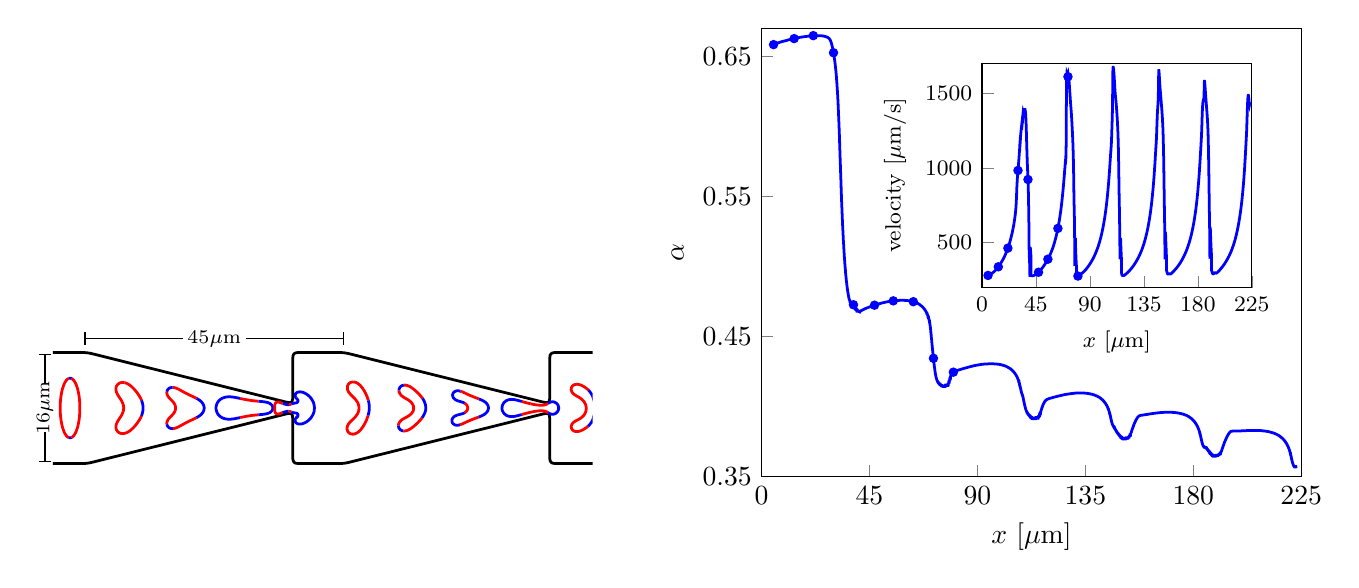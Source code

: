 \begin{tikzpicture}[scale=1.0]

\begin{axis}[
%  at = {(-1.0cm,0.0cm)},
%  width = 5.85cm,
  hide axis,
  axis equal image,
  xmin = 1,
  xmax = 32.5,
  ymin = -4,
  ymax = 4,
  xtick = \empty,
  ytick = \empty,
]

% outer wall
\addplot[black,line width=1pt] coordinates{
(7.559e-02,-3.163e+00)
(1.06e-01,-3.188e+00)
(1.424e-01,-3.206e+00)
(1.84e-01,-3.22e+00)
(2.3e-01,-3.229e+00)
(2.793e-01,-3.235e+00)
(3.311e-01,-3.239e+00)
(3.844e-01,-3.24e+00)
(4.388e-01,-3.241e+00)
(4.937e-01,-3.242e+00)
(5.49e-01,-3.242e+00)
(6.044e-01,-3.242e+00)
(6.597e-01,-3.242e+00)
(7.151e-01,-3.242e+00)
(7.705e-01,-3.242e+00)
(8.258e-01,-3.242e+00)
(8.812e-01,-3.242e+00)
(9.365e-01,-3.242e+00)
(9.919e-01,-3.242e+00)
(1.047e+00,-3.242e+00)
(1.103e+00,-3.242e+00)
(1.158e+00,-3.242e+00)
(1.213e+00,-3.242e+00)
(1.269e+00,-3.242e+00)
(1.324e+00,-3.242e+00)
(1.379e+00,-3.242e+00)
(1.435e+00,-3.242e+00)
(1.49e+00,-3.242e+00)
(1.546e+00,-3.242e+00)
(1.601e+00,-3.242e+00)
(1.656e+00,-3.242e+00)
(1.712e+00,-3.242e+00)
(1.767e+00,-3.242e+00)
(1.822e+00,-3.242e+00)
(1.878e+00,-3.242e+00)
(1.933e+00,-3.242e+00)
(1.988e+00,-3.242e+00)
(2.044e+00,-3.242e+00)
(2.099e+00,-3.242e+00)
(2.155e+00,-3.242e+00)
(2.21e+00,-3.242e+00)
(2.265e+00,-3.242e+00)
(2.321e+00,-3.242e+00)
(2.376e+00,-3.242e+00)
(2.431e+00,-3.242e+00)
(2.487e+00,-3.242e+00)
(2.542e+00,-3.242e+00)
(2.597e+00,-3.242e+00)
(2.653e+00,-3.242e+00)
(2.708e+00,-3.241e+00)
(2.763e+00,-3.24e+00)
(2.818e+00,-3.238e+00)
(2.873e+00,-3.235e+00)
(2.927e+00,-3.231e+00)
(2.981e+00,-3.225e+00)
(3.035e+00,-3.219e+00)
(3.088e+00,-3.21e+00)
(3.141e+00,-3.201e+00)
(3.194e+00,-3.19e+00)
(3.246e+00,-3.179e+00)
(3.299e+00,-3.166e+00)
(3.351e+00,-3.154e+00)
(3.403e+00,-3.141e+00)
(3.456e+00,-3.128e+00)
(3.508e+00,-3.115e+00)
(3.56e+00,-3.102e+00)
(3.612e+00,-3.089e+00)
(3.664e+00,-3.076e+00)
(3.717e+00,-3.063e+00)
(3.769e+00,-3.05e+00)
(3.821e+00,-3.037e+00)
(3.873e+00,-3.024e+00)
(3.925e+00,-3.011e+00)
(3.978e+00,-2.998e+00)
(4.03e+00,-2.985e+00)
(4.082e+00,-2.972e+00)
(4.134e+00,-2.959e+00)
(4.187e+00,-2.946e+00)
(4.239e+00,-2.933e+00)
(4.291e+00,-2.92e+00)
(4.343e+00,-2.907e+00)
(4.395e+00,-2.894e+00)
(4.448e+00,-2.881e+00)
(4.5e+00,-2.868e+00)
(4.552e+00,-2.855e+00)
(4.604e+00,-2.842e+00)
(4.657e+00,-2.829e+00)
(4.709e+00,-2.816e+00)
(4.761e+00,-2.803e+00)
(4.813e+00,-2.79e+00)
(4.865e+00,-2.777e+00)
(4.918e+00,-2.764e+00)
(4.97e+00,-2.751e+00)
(5.022e+00,-2.738e+00)
(5.074e+00,-2.725e+00)
(5.126e+00,-2.712e+00)
(5.179e+00,-2.699e+00)
(5.231e+00,-2.686e+00)
(5.283e+00,-2.673e+00)
(5.335e+00,-2.66e+00)
(5.387e+00,-2.647e+00)
(5.44e+00,-2.634e+00)
(5.492e+00,-2.621e+00)
(5.544e+00,-2.608e+00)
(5.596e+00,-2.595e+00)
(5.649e+00,-2.582e+00)
(5.701e+00,-2.569e+00)
(5.753e+00,-2.556e+00)
(5.805e+00,-2.542e+00)
(5.857e+00,-2.53e+00)
(5.91e+00,-2.517e+00)
(5.962e+00,-2.503e+00)
(6.014e+00,-2.49e+00)
(6.066e+00,-2.478e+00)
(6.118e+00,-2.464e+00)
(6.171e+00,-2.451e+00)
(6.223e+00,-2.438e+00)
(6.275e+00,-2.425e+00)
(6.327e+00,-2.412e+00)
(6.379e+00,-2.399e+00)
(6.432e+00,-2.386e+00)
(6.484e+00,-2.373e+00)
(6.536e+00,-2.36e+00)
(6.588e+00,-2.347e+00)
(6.641e+00,-2.334e+00)
(6.693e+00,-2.321e+00)
(6.745e+00,-2.308e+00)
(6.797e+00,-2.295e+00)
(6.849e+00,-2.282e+00)
(6.902e+00,-2.269e+00)
(6.954e+00,-2.256e+00)
(7.006e+00,-2.243e+00)
(7.058e+00,-2.23e+00)
(7.11e+00,-2.217e+00)
(7.163e+00,-2.204e+00)
(7.215e+00,-2.191e+00)
(7.267e+00,-2.178e+00)
(7.319e+00,-2.165e+00)
(7.371e+00,-2.152e+00)
(7.424e+00,-2.139e+00)
(7.476e+00,-2.126e+00)
(7.528e+00,-2.113e+00)
(7.58e+00,-2.1e+00)
(7.633e+00,-2.087e+00)
(7.685e+00,-2.074e+00)
(7.737e+00,-2.061e+00)
(7.789e+00,-2.048e+00)
(7.841e+00,-2.035e+00)
(7.894e+00,-2.022e+00)
(7.946e+00,-2.009e+00)
(7.998e+00,-1.996e+00)
(8.05e+00,-1.983e+00)
(8.102e+00,-1.97e+00)
(8.155e+00,-1.957e+00)
(8.207e+00,-1.944e+00)
(8.259e+00,-1.931e+00)
(8.311e+00,-1.918e+00)
(8.363e+00,-1.905e+00)
(8.416e+00,-1.892e+00)
(8.468e+00,-1.879e+00)
(8.52e+00,-1.866e+00)
(8.572e+00,-1.853e+00)
(8.624e+00,-1.84e+00)
(8.677e+00,-1.827e+00)
(8.729e+00,-1.814e+00)
(8.781e+00,-1.8e+00)
(8.833e+00,-1.788e+00)
(8.886e+00,-1.774e+00)
(8.938e+00,-1.762e+00)
(8.99e+00,-1.748e+00)
(9.042e+00,-1.736e+00)
(9.094e+00,-1.722e+00)
(9.147e+00,-1.709e+00)
(9.199e+00,-1.696e+00)
(9.251e+00,-1.683e+00)
(9.303e+00,-1.67e+00)
(9.355e+00,-1.657e+00)
(9.408e+00,-1.644e+00)
(9.46e+00,-1.631e+00)
(9.512e+00,-1.618e+00)
(9.564e+00,-1.605e+00)
(9.617e+00,-1.592e+00)
(9.669e+00,-1.579e+00)
(9.721e+00,-1.566e+00)
(9.773e+00,-1.553e+00)
(9.825e+00,-1.54e+00)
(9.877e+00,-1.527e+00)
(9.93e+00,-1.514e+00)
(9.982e+00,-1.501e+00)
(1.003e+01,-1.488e+00)
(1.009e+01,-1.475e+00)
(1.014e+01,-1.462e+00)
(1.019e+01,-1.449e+00)
(1.024e+01,-1.436e+00)
(1.03e+01,-1.423e+00)
(1.035e+01,-1.41e+00)
(1.04e+01,-1.397e+00)
(1.045e+01,-1.384e+00)
(1.05e+01,-1.371e+00)
(1.056e+01,-1.358e+00)
(1.061e+01,-1.345e+00)
(1.066e+01,-1.332e+00)
(1.071e+01,-1.319e+00)
(1.077e+01,-1.306e+00)
(1.082e+01,-1.293e+00)
(1.087e+01,-1.28e+00)
(1.092e+01,-1.267e+00)
(1.097e+01,-1.254e+00)
(1.103e+01,-1.241e+00)
(1.108e+01,-1.228e+00)
(1.113e+01,-1.215e+00)
(1.118e+01,-1.202e+00)
(1.123e+01,-1.189e+00)
(1.129e+01,-1.176e+00)
(1.134e+01,-1.163e+00)
(1.139e+01,-1.15e+00)
(1.144e+01,-1.137e+00)
(1.15e+01,-1.124e+00)
(1.155e+01,-1.111e+00)
(1.16e+01,-1.098e+00)
(1.165e+01,-1.085e+00)
(1.171e+01,-1.072e+00)
(1.176e+01,-1.058e+00)
(1.181e+01,-1.046e+00)
(1.186e+01,-1.032e+00)
(1.191e+01,-1.02e+00)
(1.197e+01,-1.006e+00)
(1.202e+01,-9.935e-01)
(1.207e+01,-9.804e-01)
(1.212e+01,-9.674e-01)
(1.218e+01,-9.544e-01)
(1.223e+01,-9.414e-01)
(1.228e+01,-9.284e-01)
(1.233e+01,-9.154e-01)
(1.238e+01,-9.023e-01)
(1.244e+01,-8.893e-01)
(1.249e+01,-8.763e-01)
(1.254e+01,-8.633e-01)
(1.259e+01,-8.503e-01)
(1.264e+01,-8.373e-01)
(1.27e+01,-8.242e-01)
(1.275e+01,-8.112e-01)
(1.28e+01,-7.982e-01)
(1.285e+01,-7.852e-01)
(1.291e+01,-7.722e-01)
(1.296e+01,-7.591e-01)
(1.301e+01,-7.461e-01)
(1.306e+01,-7.331e-01)
(1.312e+01,-7.201e-01)
(1.317e+01,-7.071e-01)
(1.322e+01,-6.941e-01)
(1.327e+01,-6.81e-01)
(1.332e+01,-6.68e-01)
(1.338e+01,-6.55e-01)
(1.343e+01,-6.42e-01)
(1.348e+01,-6.29e-01)
(1.353e+01,-6.16e-01)
(1.358e+01,-6.029e-01)
(1.364e+01,-5.899e-01)
(1.369e+01,-5.769e-01)
(1.374e+01,-5.639e-01)
(1.379e+01,-5.509e-01)
(1.385e+01,-5.378e-01)
(1.39e+01,-5.248e-01)
(1.395e+01,-5.118e-01)
(1.4e+01,-4.988e-01)
(1.405e+01,-4.858e-01)
(1.411e+01,-4.728e-01)
(1.416e+01,-4.597e-01)
(1.421e+01,-4.467e-01)
(1.426e+01,-4.337e-01)
(1.431e+01,-4.207e-01)
(1.437e+01,-4.076e-01)
(1.442e+01,-3.947e-01)
(1.447e+01,-3.817e-01)
(1.452e+01,-3.686e-01)
(1.458e+01,-3.554e-01)
(1.463e+01,-3.429e-01)
(1.468e+01,-3.317e-01)
(1.473e+01,-3.225e-01)
(1.478e+01,-3.162e-01)
(1.482e+01,-3.14e-01)
(1.486e+01,-3.172e-01)
(1.489e+01,-3.268e-01)
(1.492e+01,-3.436e-01)
(1.495e+01,-3.679e-01)
(1.496e+01,-3.995e-01)
(1.498e+01,-4.376e-01)
(1.499e+01,-4.811e-01)
(1.499e+01,-5.288e-01)
(1.5e+01,-5.795e-01)
(1.5e+01,-6.322e-01)
(1.5e+01,-6.861e-01)
(1.5e+01,-7.408e-01)
(1.5e+01,-7.959e-01)
(1.5e+01,-8.511e-01)
(1.5e+01,-9.064e-01)
(1.5e+01,-9.616e-01)
(1.5e+01,-1.017e+00)
(1.5e+01,-1.072e+00)
(1.5e+01,-1.127e+00)
(1.5e+01,-1.182e+00)
(1.5e+01,-1.238e+00)
(1.5e+01,-1.293e+00)
(1.5e+01,-1.348e+00)
(1.5e+01,-1.403e+00)
(1.5e+01,-1.458e+00)
(1.5e+01,-1.514e+00)
(1.5e+01,-1.569e+00)
(1.5e+01,-1.624e+00)
(1.5e+01,-1.679e+00)
(1.5e+01,-1.734e+00)
(1.5e+01,-1.79e+00)
(1.5e+01,-1.845e+00)
(1.5e+01,-1.9e+00)
(1.5e+01,-1.955e+00)
(1.5e+01,-2.011e+00)
(1.5e+01,-2.066e+00)
(1.5e+01,-2.121e+00)
(1.5e+01,-2.176e+00)
(1.5e+01,-2.231e+00)
(1.5e+01,-2.287e+00)
(1.5e+01,-2.342e+00)
(1.5e+01,-2.397e+00)
(1.5e+01,-2.452e+00)
(1.5e+01,-2.507e+00)
(1.5e+01,-2.563e+00)
(1.5e+01,-2.618e+00)
(1.5e+01,-2.673e+00)
(1.5e+01,-2.728e+00)
(1.5e+01,-2.784e+00)
(1.5e+01,-2.839e+00)
(1.5e+01,-2.893e+00)
(1.5e+01,-2.945e+00)
(1.501e+01,-2.995e+00)
(1.502e+01,-3.043e+00)
(1.503e+01,-3.086e+00)
(1.505e+01,-3.123e+00)
(1.507e+01,-3.156e+00)
(1.51e+01,-3.182e+00)
(1.513e+01,-3.202e+00)
(1.517e+01,-3.217e+00)
(1.522e+01,-3.227e+00)
(1.527e+01,-3.234e+00)
(1.532e+01,-3.238e+00)
(1.537e+01,-3.24e+00)
(1.543e+01,-3.241e+00)
(1.548e+01,-3.242e+00)
(1.554e+01,-3.242e+00)
(1.559e+01,-3.242e+00)
(1.56e+01,-3.242e+00)
(1.566e+01,-3.242e+00)
(1.571e+01,-3.242e+00)
(1.577e+01,-3.242e+00)
(1.583e+01,-3.242e+00)
(1.588e+01,-3.242e+00)
(1.594e+01,-3.242e+00)
(1.599e+01,-3.242e+00)
(1.605e+01,-3.242e+00)
(1.61e+01,-3.242e+00)
(1.616e+01,-3.242e+00)
(1.621e+01,-3.242e+00)
(1.627e+01,-3.242e+00)
(1.632e+01,-3.242e+00)
(1.638e+01,-3.242e+00)
(1.643e+01,-3.242e+00)
(1.649e+01,-3.242e+00)
(1.655e+01,-3.242e+00)
(1.66e+01,-3.242e+00)
(1.666e+01,-3.242e+00)
(1.671e+01,-3.242e+00)
(1.677e+01,-3.242e+00)
(1.682e+01,-3.242e+00)
(1.688e+01,-3.242e+00)
(1.693e+01,-3.242e+00)
(1.699e+01,-3.242e+00)
(1.704e+01,-3.242e+00)
(1.71e+01,-3.242e+00)
(1.715e+01,-3.242e+00)
(1.721e+01,-3.242e+00)
(1.726e+01,-3.242e+00)
(1.732e+01,-3.242e+00)
(1.738e+01,-3.242e+00)
(1.743e+01,-3.242e+00)
(1.749e+01,-3.242e+00)
(1.754e+01,-3.242e+00)
(1.76e+01,-3.242e+00)
(1.765e+01,-3.242e+00)
(1.771e+01,-3.241e+00)
(1.776e+01,-3.24e+00)
(1.782e+01,-3.238e+00)
(1.787e+01,-3.235e+00)
(1.793e+01,-3.231e+00)
(1.798e+01,-3.225e+00)
(1.804e+01,-3.219e+00)
(1.809e+01,-3.21e+00)
(1.814e+01,-3.201e+00)
(1.819e+01,-3.19e+00)
(1.825e+01,-3.179e+00)
(1.83e+01,-3.166e+00)
(1.835e+01,-3.154e+00)
(1.84e+01,-3.141e+00)
(1.846e+01,-3.128e+00)
(1.851e+01,-3.115e+00)
(1.856e+01,-3.102e+00)
(1.861e+01,-3.089e+00)
(1.866e+01,-3.076e+00)
(1.872e+01,-3.063e+00)
(1.877e+01,-3.05e+00)
(1.882e+01,-3.037e+00)
(1.887e+01,-3.024e+00)
(1.893e+01,-3.011e+00)
(1.898e+01,-2.998e+00)
(1.903e+01,-2.985e+00)
(1.908e+01,-2.972e+00)
(1.913e+01,-2.959e+00)
(1.919e+01,-2.946e+00)
(1.924e+01,-2.933e+00)
(1.929e+01,-2.92e+00)
(1.934e+01,-2.907e+00)
(1.94e+01,-2.894e+00)
(1.945e+01,-2.881e+00)
(1.95e+01,-2.868e+00)
(1.955e+01,-2.855e+00)
(1.96e+01,-2.842e+00)
(1.966e+01,-2.829e+00)
(1.971e+01,-2.816e+00)
(1.976e+01,-2.803e+00)
(1.981e+01,-2.79e+00)
(1.986e+01,-2.777e+00)
(1.992e+01,-2.764e+00)
(1.997e+01,-2.751e+00)
(2.002e+01,-2.738e+00)
(2.007e+01,-2.725e+00)
(2.013e+01,-2.712e+00)
(2.018e+01,-2.699e+00)
(2.023e+01,-2.686e+00)
(2.028e+01,-2.673e+00)
(2.034e+01,-2.66e+00)
(2.039e+01,-2.647e+00)
(2.044e+01,-2.634e+00)
(2.049e+01,-2.621e+00)
(2.054e+01,-2.608e+00)
(2.06e+01,-2.595e+00)
(2.065e+01,-2.582e+00)
(2.07e+01,-2.569e+00)
(2.075e+01,-2.556e+00)
(2.08e+01,-2.542e+00)
(2.086e+01,-2.53e+00)
(2.091e+01,-2.517e+00)
(2.096e+01,-2.503e+00)
(2.101e+01,-2.49e+00)
(2.107e+01,-2.478e+00)
(2.112e+01,-2.464e+00)
(2.117e+01,-2.451e+00)
(2.122e+01,-2.438e+00)
(2.127e+01,-2.425e+00)
(2.133e+01,-2.412e+00)
(2.138e+01,-2.399e+00)
(2.143e+01,-2.386e+00)
(2.148e+01,-2.373e+00)
(2.154e+01,-2.36e+00)
(2.159e+01,-2.347e+00)
(2.164e+01,-2.334e+00)
(2.169e+01,-2.321e+00)
(2.175e+01,-2.308e+00)
(2.18e+01,-2.295e+00)
(2.185e+01,-2.282e+00)
(2.19e+01,-2.269e+00)
(2.195e+01,-2.256e+00)
(2.201e+01,-2.243e+00)
(2.206e+01,-2.23e+00)
(2.211e+01,-2.217e+00)
(2.216e+01,-2.204e+00)
(2.221e+01,-2.191e+00)
(2.227e+01,-2.178e+00)
(2.232e+01,-2.165e+00)
(2.237e+01,-2.152e+00)
(2.242e+01,-2.139e+00)
(2.248e+01,-2.126e+00)
(2.253e+01,-2.113e+00)
(2.258e+01,-2.1e+00)
(2.263e+01,-2.087e+00)
(2.268e+01,-2.074e+00)
(2.274e+01,-2.061e+00)
(2.279e+01,-2.048e+00)
(2.284e+01,-2.035e+00)
(2.289e+01,-2.022e+00)
(2.295e+01,-2.009e+00)
(2.3e+01,-1.996e+00)
(2.305e+01,-1.983e+00)
(2.31e+01,-1.97e+00)
(2.316e+01,-1.957e+00)
(2.321e+01,-1.944e+00)
(2.326e+01,-1.931e+00)
(2.331e+01,-1.918e+00)
(2.336e+01,-1.905e+00)
(2.342e+01,-1.892e+00)
(2.347e+01,-1.879e+00)
(2.352e+01,-1.866e+00)
(2.357e+01,-1.853e+00)
(2.362e+01,-1.84e+00)
(2.368e+01,-1.827e+00)
(2.373e+01,-1.814e+00)
(2.378e+01,-1.8e+00)
(2.383e+01,-1.788e+00)
(2.389e+01,-1.774e+00)
(2.394e+01,-1.762e+00)
(2.399e+01,-1.748e+00)
(2.404e+01,-1.736e+00)
(2.409e+01,-1.722e+00)
(2.415e+01,-1.709e+00)
(2.42e+01,-1.696e+00)
(2.425e+01,-1.683e+00)
(2.43e+01,-1.67e+00)
(2.436e+01,-1.657e+00)
(2.441e+01,-1.644e+00)
(2.446e+01,-1.631e+00)
(2.451e+01,-1.618e+00)
(2.456e+01,-1.605e+00)
(2.462e+01,-1.592e+00)
(2.467e+01,-1.579e+00)
(2.472e+01,-1.566e+00)
(2.477e+01,-1.553e+00)
(2.482e+01,-1.54e+00)
(2.488e+01,-1.527e+00)
(2.493e+01,-1.514e+00)
(2.498e+01,-1.501e+00)
(2.503e+01,-1.488e+00)
(2.509e+01,-1.475e+00)
(2.514e+01,-1.462e+00)
(2.519e+01,-1.449e+00)
(2.524e+01,-1.436e+00)
(2.53e+01,-1.423e+00)
(2.535e+01,-1.41e+00)
(2.54e+01,-1.397e+00)
(2.545e+01,-1.384e+00)
(2.55e+01,-1.371e+00)
(2.556e+01,-1.358e+00)
(2.561e+01,-1.345e+00)
(2.566e+01,-1.332e+00)
(2.571e+01,-1.319e+00)
(2.576e+01,-1.306e+00)
(2.582e+01,-1.293e+00)
(2.587e+01,-1.28e+00)
(2.592e+01,-1.267e+00)
(2.597e+01,-1.254e+00)
(2.603e+01,-1.241e+00)
(2.608e+01,-1.228e+00)
(2.613e+01,-1.215e+00)
(2.618e+01,-1.202e+00)
(2.623e+01,-1.189e+00)
(2.629e+01,-1.176e+00)
(2.634e+01,-1.163e+00)
(2.639e+01,-1.15e+00)
(2.644e+01,-1.137e+00)
(2.65e+01,-1.124e+00)
(2.655e+01,-1.111e+00)
(2.66e+01,-1.098e+00)
(2.665e+01,-1.085e+00)
(2.671e+01,-1.072e+00)
(2.676e+01,-1.058e+00)
(2.681e+01,-1.046e+00)
(2.686e+01,-1.032e+00)
(2.691e+01,-1.02e+00)
(2.697e+01,-1.006e+00)
(2.702e+01,-9.935e-01)
(2.707e+01,-9.804e-01)
(2.712e+01,-9.674e-01)
(2.717e+01,-9.544e-01)
(2.723e+01,-9.414e-01)
(2.728e+01,-9.284e-01)
(2.733e+01,-9.154e-01)
(2.738e+01,-9.023e-01)
(2.744e+01,-8.893e-01)
(2.749e+01,-8.763e-01)
(2.754e+01,-8.633e-01)
(2.759e+01,-8.503e-01)
(2.764e+01,-8.373e-01)
(2.77e+01,-8.242e-01)
(2.775e+01,-8.112e-01)
(2.78e+01,-7.982e-01)
(2.785e+01,-7.852e-01)
(2.791e+01,-7.722e-01)
(2.796e+01,-7.591e-01)
(2.801e+01,-7.461e-01)
(2.806e+01,-7.331e-01)
(2.812e+01,-7.201e-01)
(2.817e+01,-7.071e-01)
(2.822e+01,-6.941e-01)
(2.827e+01,-6.81e-01)
(2.832e+01,-6.68e-01)
(2.838e+01,-6.55e-01)
(2.843e+01,-6.42e-01)
(2.848e+01,-6.29e-01)
(2.853e+01,-6.16e-01)
(2.858e+01,-6.029e-01)
(2.864e+01,-5.899e-01)
(2.869e+01,-5.769e-01)
(2.874e+01,-5.639e-01)
(2.879e+01,-5.509e-01)
(2.885e+01,-5.378e-01)
(2.89e+01,-5.248e-01)
(2.895e+01,-5.118e-01)
(2.9e+01,-4.988e-01)
(2.905e+01,-4.858e-01)
(2.911e+01,-4.728e-01)
(2.916e+01,-4.597e-01)
(2.921e+01,-4.467e-01)
(2.926e+01,-4.337e-01)
(2.932e+01,-4.207e-01)
(2.937e+01,-4.076e-01)
(2.942e+01,-3.947e-01)
(2.947e+01,-3.817e-01)
(2.952e+01,-3.686e-01)
(2.958e+01,-3.554e-01)
(2.963e+01,-3.429e-01)
(2.968e+01,-3.317e-01)
(2.973e+01,-3.225e-01)
(2.978e+01,-3.162e-01)
(2.982e+01,-3.14e-01)
(2.986e+01,-3.172e-01)
(2.989e+01,-3.268e-01)
(2.992e+01,-3.436e-01)
(2.995e+01,-3.679e-01)
(2.997e+01,-3.995e-01)
(2.998e+01,-4.376e-01)
(2.999e+01,-4.811e-01)
(2.999e+01,-5.288e-01)
(3.0e+01,-5.795e-01)
(3.0e+01,-6.322e-01)
(3.0e+01,-6.861e-01)
(3.0e+01,-7.408e-01)
(3.0e+01,-7.959e-01)
(3.0e+01,-8.511e-01)
(3.0e+01,-9.064e-01)
(3.0e+01,-9.616e-01)
(3.0e+01,-1.017e+00)
(3.0e+01,-1.072e+00)
(3.0e+01,-1.127e+00)
(3.0e+01,-1.182e+00)
(3.0e+01,-1.238e+00)
(3.0e+01,-1.293e+00)
(3.0e+01,-1.348e+00)
(3.0e+01,-1.403e+00)
(3.0e+01,-1.458e+00)
(3.0e+01,-1.514e+00)
(3.0e+01,-1.569e+00)
(3.0e+01,-1.624e+00)
(3.0e+01,-1.679e+00)
(3.0e+01,-1.734e+00)
(3.0e+01,-1.79e+00)
(3.0e+01,-1.845e+00)
(3.0e+01,-1.9e+00)
(3.0e+01,-1.955e+00)
(3.0e+01,-2.011e+00)
(3.0e+01,-2.066e+00)
(3.0e+01,-2.121e+00)
(3.0e+01,-2.176e+00)
(3.0e+01,-2.231e+00)
(3.0e+01,-2.287e+00)
(3.0e+01,-2.342e+00)
(3.0e+01,-2.397e+00)
(3.0e+01,-2.452e+00)
(3.0e+01,-2.507e+00)
(3.0e+01,-2.563e+00)
(3.0e+01,-2.618e+00)
(3.0e+01,-2.673e+00)
(3.0e+01,-2.728e+00)
(3.0e+01,-2.784e+00)
(3.0e+01,-2.839e+00)
(3.0e+01,-2.893e+00)
(3.0e+01,-2.945e+00)
(3.001e+01,-2.995e+00)
(3.002e+01,-3.043e+00)
(3.003e+01,-3.086e+00)
(3.005e+01,-3.123e+00)
(3.007e+01,-3.156e+00)
(3.01e+01,-3.182e+00)
(3.013e+01,-3.202e+00)
(3.017e+01,-3.217e+00)
(3.022e+01,-3.227e+00)
(3.027e+01,-3.234e+00)
(3.032e+01,-3.238e+00)
(3.037e+01,-3.24e+00)
(3.043e+01,-3.241e+00)
(3.048e+01,-3.242e+00)
(3.054e+01,-3.242e+00)
(3.059e+01,-3.242e+00)
(3.065e+01,-3.242e+00)
(3.07e+01,-3.242e+00)
(3.076e+01,-3.242e+00)
(3.081e+01,-3.242e+00)
(3.087e+01,-3.242e+00)
(3.092e+01,-3.242e+00)
(3.098e+01,-3.242e+00)
(3.103e+01,-3.242e+00)
(3.109e+01,-3.242e+00)
(3.115e+01,-3.242e+00)
(3.12e+01,-3.242e+00)
(3.126e+01,-3.242e+00)
(3.131e+01,-3.242e+00)
(3.137e+01,-3.242e+00)
(3.142e+01,-3.242e+00)
(3.148e+01,-3.242e+00)
(3.153e+01,-3.242e+00)
(3.159e+01,-3.242e+00)
(3.164e+01,-3.242e+00)
(3.17e+01,-3.242e+00)
(3.175e+01,-3.242e+00)
(3.181e+01,-3.242e+00)
(3.187e+01,-3.242e+00)
(3.192e+01,-3.242e+00)
(3.198e+01,-3.242e+00)
(3.203e+01,-3.242e+00)
(3.209e+01,-3.242e+00)
(3.214e+01,-3.242e+00)
(3.22e+01,-3.242e+00)
(3.225e+01,-3.242e+00)
(3.231e+01,-3.242e+00)
(3.236e+01,-3.242e+00)
(3.242e+01,-3.242e+00)
(3.248e+01,-3.242e+00)
(3.253e+01,-3.242e+00)
(3.259e+01,-3.242e+00)
(3.264e+01,-3.241e+00)
(3.269e+01,-3.239e+00)
(3.274e+01,-3.234e+00)
(3.279e+01,-3.227e+00)
(3.284e+01,-3.216e+00)
(3.287e+01,-3.2e+00)
(3.291e+01,-3.178e+00)
(3.293e+01,-3.151e+00)
(3.296e+01,-3.118e+00)
(3.297e+01,-3.079e+00)
(3.298e+01,-3.036e+00)
(3.299e+01,-2.989e+00)
(3.3e+01,-2.939e+00)
(3.3e+01,-2.887e+00)
(3.3e+01,-2.834e+00)
(3.3e+01,-2.78e+00)
(3.3e+01,-2.727e+00)
(3.3e+01,-2.672e+00)
(3.3e+01,-2.618e+00)
(3.3e+01,-2.564e+00)
(3.3e+01,-2.51e+00)
(3.3e+01,-2.455e+00)
(3.3e+01,-2.401e+00)
(3.3e+01,-2.347e+00)
(3.3e+01,-2.293e+00)
(3.3e+01,-2.239e+00)
(3.3e+01,-2.184e+00)
(3.3e+01,-2.13e+00)
(3.3e+01,-2.076e+00)
(3.3e+01,-2.022e+00)
(3.3e+01,-1.967e+00)
(3.3e+01,-1.913e+00)
(3.3e+01,-1.859e+00)
(3.3e+01,-1.805e+00)
(3.3e+01,-1.75e+00)
(3.3e+01,-1.696e+00)
(3.3e+01,-1.642e+00)
(3.3e+01,-1.588e+00)
(3.3e+01,-1.534e+00)
(3.3e+01,-1.479e+00)
(3.3e+01,-1.425e+00)
(3.3e+01,-1.371e+00)
(3.3e+01,-1.317e+00)
(3.3e+01,-1.263e+00)
(3.3e+01,-1.208e+00)
(3.3e+01,-1.154e+00)
(3.3e+01,-1.1e+00)
(3.3e+01,-1.046e+00)
(3.3e+01,-9.915e-01)
(3.3e+01,-9.373e-01)
(3.3e+01,-8.831e-01)
(3.3e+01,-8.288e-01)
(3.3e+01,-7.746e-01)
(3.3e+01,-7.204e-01)
(3.3e+01,-6.662e-01)
(3.3e+01,-6.12e-01)
(3.3e+01,-5.577e-01)
(3.3e+01,-5.035e-01)
(3.3e+01,-4.493e-01)
(3.3e+01,-3.951e-01)
(3.3e+01,-3.409e-01)
(3.3e+01,-2.867e-01)
(3.3e+01,-2.325e-01)
(3.3e+01,-1.782e-01)
(3.3e+01,-1.24e-01)
(3.3e+01,-6.98e-02)
(3.3e+01,-1.558e-02)
(3.3e+01,3.863e-02)
(3.3e+01,9.285e-02)
(3.3e+01,1.471e-01)
(3.3e+01,2.013e-01)
(3.3e+01,2.555e-01)
(3.3e+01,3.097e-01)
(3.3e+01,3.639e-01)
(3.3e+01,4.181e-01)
(3.3e+01,4.724e-01)
(3.3e+01,5.266e-01)
(3.3e+01,5.808e-01)
(3.3e+01,6.35e-01)
(3.3e+01,6.892e-01)
(3.3e+01,7.434e-01)
(3.3e+01,7.977e-01)
(3.3e+01,8.519e-01)
(3.3e+01,9.061e-01)
(3.3e+01,9.603e-01)
(3.3e+01,1.014e+00)
(3.3e+01,1.069e+00)
(3.3e+01,1.123e+00)
(3.3e+01,1.177e+00)
(3.3e+01,1.231e+00)
(3.3e+01,1.286e+00)
(3.3e+01,1.34e+00)
(3.3e+01,1.394e+00)
(3.3e+01,1.448e+00)
(3.3e+01,1.502e+00)
(3.3e+01,1.557e+00)
(3.3e+01,1.611e+00)
(3.3e+01,1.665e+00)
(3.3e+01,1.719e+00)
(3.3e+01,1.774e+00)
(3.3e+01,1.828e+00)
(3.3e+01,1.882e+00)
(3.3e+01,1.936e+00)
(3.3e+01,1.99e+00)
(3.3e+01,2.045e+00)
(3.3e+01,2.099e+00)
(3.3e+01,2.153e+00)
(3.3e+01,2.207e+00)
(3.3e+01,2.261e+00)
(3.3e+01,2.316e+00)
(3.3e+01,2.37e+00)
(3.3e+01,2.424e+00)
(3.3e+01,2.478e+00)
(3.3e+01,2.533e+00)
(3.3e+01,2.587e+00)
(3.3e+01,2.641e+00)
(3.3e+01,2.695e+00)
(3.3e+01,2.749e+00)
(3.3e+01,2.804e+00)
(3.3e+01,2.858e+00)
(3.3e+01,2.91e+00)
(3.3e+01,2.962e+00)
(3.299e+01,3.01e+00)
(3.298e+01,3.056e+00)
(3.297e+01,3.097e+00)
(3.295e+01,3.133e+00)
(3.292e+01,3.163e+00)
(3.289e+01,3.188e+00)
(3.286e+01,3.206e+00)
(3.282e+01,3.22e+00)
(3.277e+01,3.229e+00)
(3.272e+01,3.235e+00)
(3.267e+01,3.239e+00)
(3.262e+01,3.24e+00)
(3.256e+01,3.241e+00)
(3.251e+01,3.242e+00)
(3.245e+01,3.242e+00)
(3.24e+01,3.242e+00)
(3.234e+01,3.242e+00)
(3.228e+01,3.242e+00)
(3.223e+01,3.242e+00)
(3.217e+01,3.242e+00)
(3.212e+01,3.242e+00)
(3.206e+01,3.242e+00)
(3.201e+01,3.242e+00)
(3.195e+01,3.242e+00)
(3.19e+01,3.242e+00)
(3.184e+01,3.242e+00)
(3.179e+01,3.242e+00)
(3.173e+01,3.242e+00)
(3.168e+01,3.242e+00)
(3.162e+01,3.242e+00)
(3.156e+01,3.242e+00)
(3.151e+01,3.242e+00)
(3.145e+01,3.242e+00)
(3.14e+01,3.242e+00)
(3.134e+01,3.242e+00)
(3.129e+01,3.242e+00)
(3.123e+01,3.242e+00)
(3.118e+01,3.242e+00)
(3.112e+01,3.242e+00)
(3.107e+01,3.242e+00)
(3.101e+01,3.242e+00)
(3.096e+01,3.242e+00)
(3.09e+01,3.242e+00)
(3.085e+01,3.242e+00)
(3.079e+01,3.242e+00)
(3.074e+01,3.242e+00)
(3.068e+01,3.242e+00)
(3.062e+01,3.242e+00)
(3.057e+01,3.242e+00)
(3.051e+01,3.242e+00)
(3.046e+01,3.242e+00)
(3.04e+01,3.242e+00)
(3.035e+01,3.24e+00)
(3.03e+01,3.238e+00)
(3.025e+01,3.233e+00)
(3.02e+01,3.225e+00)
(3.016e+01,3.212e+00)
(3.012e+01,3.195e+00)
(3.009e+01,3.172e+00)
(3.006e+01,3.142e+00)
(3.004e+01,3.107e+00)
(3.002e+01,3.067e+00)
(3.002e+01,3.022e+00)
(3.001e+01,2.973e+00)
(3.0e+01,2.922e+00)
(3.0e+01,2.869e+00)
(3.0e+01,2.815e+00)
(3.0e+01,2.76e+00)
(3.0e+01,2.705e+00)
(3.0e+01,2.65e+00)
(3.0e+01,2.594e+00)
(3.0e+01,2.539e+00)
(3.0e+01,2.484e+00)
(3.0e+01,2.429e+00)
(3.0e+01,2.374e+00)
(3.0e+01,2.318e+00)
(3.0e+01,2.263e+00)
(3.0e+01,2.208e+00)
(3.0e+01,2.153e+00)
(3.0e+01,2.098e+00)
(3.0e+01,2.042e+00)
(3.0e+01,1.987e+00)
(3.0e+01,1.932e+00)
(3.0e+01,1.877e+00)
(3.0e+01,1.821e+00)
(3.0e+01,1.766e+00)
(3.0e+01,1.711e+00)
(3.0e+01,1.656e+00)
(3.0e+01,1.601e+00)
(3.0e+01,1.545e+00)
(3.0e+01,1.49e+00)
(3.0e+01,1.435e+00)
(3.0e+01,1.38e+00)
(3.0e+01,1.325e+00)
(3.0e+01,1.269e+00)
(3.0e+01,1.214e+00)
(3.0e+01,1.159e+00)
(3.0e+01,1.104e+00)
(3.0e+01,1.048e+00)
(3.0e+01,9.933e-01)
(3.0e+01,9.381e-01)
(3.0e+01,8.829e-01)
(3.0e+01,8.277e-01)
(3.0e+01,7.725e-01)
(3.0e+01,7.171e-01)
(3.0e+01,6.621e-01)
(3.0e+01,6.082e-01)
(3.0e+01,5.56e-01)
(2.999e+01,5.063e-01)
(2.998e+01,4.603e-01)
(2.997e+01,4.193e-01)
(2.996e+01,3.844e-01)
(2.994e+01,3.564e-01)
(2.991e+01,3.359e-01)
(2.988e+01,3.228e-01)
(2.984e+01,3.165e-01)
(2.98e+01,3.161e-01)
(2.975e+01,3.202e-01)
(2.971e+01,3.278e-01)
(2.966e+01,3.377e-01)
(2.961e+01,3.491e-01)
(2.955e+01,3.613e-01)
(2.95e+01,3.741e-01)
(2.945e+01,3.872e-01)
(2.94e+01,4.002e-01)
(2.934e+01,4.132e-01)
(2.929e+01,4.262e-01)
(2.924e+01,4.392e-01)
(2.919e+01,4.523e-01)
(2.914e+01,4.653e-01)
(2.908e+01,4.783e-01)
(2.903e+01,4.913e-01)
(2.898e+01,5.043e-01)
(2.893e+01,5.173e-01)
(2.888e+01,5.304e-01)
(2.882e+01,5.434e-01)
(2.877e+01,5.564e-01)
(2.872e+01,5.694e-01)
(2.867e+01,5.824e-01)
(2.861e+01,5.955e-01)
(2.856e+01,6.085e-01)
(2.851e+01,6.215e-01)
(2.846e+01,6.345e-01)
(2.841e+01,6.475e-01)
(2.835e+01,6.605e-01)
(2.83e+01,6.736e-01)
(2.825e+01,6.866e-01)
(2.82e+01,6.996e-01)
(2.814e+01,7.126e-01)
(2.809e+01,7.256e-01)
(2.804e+01,7.386e-01)
(2.799e+01,7.517e-01)
(2.794e+01,7.647e-01)
(2.788e+01,7.777e-01)
(2.783e+01,7.907e-01)
(2.778e+01,8.037e-01)
(2.773e+01,8.168e-01)
(2.768e+01,8.298e-01)
(2.762e+01,8.428e-01)
(2.757e+01,8.558e-01)
(2.752e+01,8.688e-01)
(2.747e+01,8.818e-01)
(2.741e+01,8.948e-01)
(2.736e+01,9.079e-01)
(2.731e+01,9.209e-01)
(2.726e+01,9.339e-01)
(2.72e+01,9.469e-01)
(2.715e+01,9.599e-01)
(2.71e+01,9.73e-01)
(2.705e+01,9.86e-01)
(2.7e+01,9.99e-01)
(2.694e+01,1.012e+00)
(2.689e+01,1.025e+00)
(2.684e+01,1.038e+00)
(2.679e+01,1.051e+00)
(2.674e+01,1.064e+00)
(2.668e+01,1.077e+00)
(2.663e+01,1.09e+00)
(2.658e+01,1.103e+00)
(2.653e+01,1.116e+00)
(2.647e+01,1.129e+00)
(2.642e+01,1.142e+00)
(2.637e+01,1.155e+00)
(2.632e+01,1.168e+00)
(2.627e+01,1.181e+00)
(2.621e+01,1.194e+00)
(2.616e+01,1.207e+00)
(2.611e+01,1.22e+00)
(2.606e+01,1.233e+00)
(2.6e+01,1.246e+00)
(2.595e+01,1.259e+00)
(2.59e+01,1.272e+00)
(2.585e+01,1.285e+00)
(2.579e+01,1.298e+00)
(2.574e+01,1.311e+00)
(2.569e+01,1.324e+00)
(2.564e+01,1.337e+00)
(2.559e+01,1.351e+00)
(2.553e+01,1.363e+00)
(2.548e+01,1.377e+00)
(2.543e+01,1.389e+00)
(2.538e+01,1.403e+00)
(2.533e+01,1.416e+00)
(2.527e+01,1.429e+00)
(2.522e+01,1.442e+00)
(2.517e+01,1.455e+00)
(2.512e+01,1.468e+00)
(2.506e+01,1.481e+00)
(2.501e+01,1.494e+00)
(2.496e+01,1.507e+00)
(2.491e+01,1.52e+00)
(2.486e+01,1.533e+00)
(2.48e+01,1.546e+00)
(2.475e+01,1.559e+00)
(2.47e+01,1.572e+00)
(2.465e+01,1.585e+00)
(2.459e+01,1.598e+00)
(2.454e+01,1.611e+00)
(2.449e+01,1.624e+00)
(2.444e+01,1.637e+00)
(2.438e+01,1.65e+00)
(2.433e+01,1.663e+00)
(2.428e+01,1.676e+00)
(2.423e+01,1.689e+00)
(2.418e+01,1.702e+00)
(2.412e+01,1.715e+00)
(2.407e+01,1.728e+00)
(2.402e+01,1.741e+00)
(2.397e+01,1.754e+00)
(2.392e+01,1.767e+00)
(2.386e+01,1.78e+00)
(2.381e+01,1.793e+00)
(2.376e+01,1.806e+00)
(2.371e+01,1.819e+00)
(2.365e+01,1.832e+00)
(2.36e+01,1.845e+00)
(2.355e+01,1.858e+00)
(2.35e+01,1.871e+00)
(2.345e+01,1.884e+00)
(2.339e+01,1.897e+00)
(2.334e+01,1.91e+00)
(2.329e+01,1.923e+00)
(2.324e+01,1.936e+00)
(2.318e+01,1.949e+00)
(2.313e+01,1.962e+00)
(2.308e+01,1.975e+00)
(2.303e+01,1.988e+00)
(2.298e+01,2.001e+00)
(2.292e+01,2.014e+00)
(2.287e+01,2.027e+00)
(2.282e+01,2.04e+00)
(2.277e+01,2.053e+00)
(2.272e+01,2.066e+00)
(2.266e+01,2.079e+00)
(2.261e+01,2.092e+00)
(2.256e+01,2.106e+00)
(2.251e+01,2.119e+00)
(2.245e+01,2.131e+00)
(2.24e+01,2.144e+00)
(2.235e+01,2.158e+00)
(2.23e+01,2.171e+00)
(2.224e+01,2.184e+00)
(2.219e+01,2.197e+00)
(2.214e+01,2.21e+00)
(2.209e+01,2.223e+00)
(2.204e+01,2.236e+00)
(2.198e+01,2.249e+00)
(2.193e+01,2.262e+00)
(2.188e+01,2.275e+00)
(2.183e+01,2.288e+00)
(2.178e+01,2.301e+00)
(2.172e+01,2.314e+00)
(2.167e+01,2.327e+00)
(2.162e+01,2.34e+00)
(2.157e+01,2.353e+00)
(2.151e+01,2.366e+00)
(2.146e+01,2.379e+00)
(2.141e+01,2.392e+00)
(2.136e+01,2.405e+00)
(2.131e+01,2.418e+00)
(2.125e+01,2.431e+00)
(2.12e+01,2.444e+00)
(2.115e+01,2.457e+00)
(2.11e+01,2.47e+00)
(2.104e+01,2.483e+00)
(2.099e+01,2.496e+00)
(2.094e+01,2.509e+00)
(2.089e+01,2.522e+00)
(2.083e+01,2.535e+00)
(2.078e+01,2.548e+00)
(2.073e+01,2.561e+00)
(2.068e+01,2.574e+00)
(2.063e+01,2.587e+00)
(2.057e+01,2.6e+00)
(2.052e+01,2.613e+00)
(2.047e+01,2.626e+00)
(2.042e+01,2.639e+00)
(2.037e+01,2.652e+00)
(2.031e+01,2.665e+00)
(2.026e+01,2.678e+00)
(2.021e+01,2.691e+00)
(2.016e+01,2.704e+00)
(2.01e+01,2.717e+00)
(2.005e+01,2.73e+00)
(2.0e+01,2.743e+00)
(1.995e+01,2.756e+00)
(1.99e+01,2.769e+00)
(1.984e+01,2.782e+00)
(1.979e+01,2.795e+00)
(1.974e+01,2.808e+00)
(1.969e+01,2.821e+00)
(1.963e+01,2.834e+00)
(1.958e+01,2.848e+00)
(1.953e+01,2.861e+00)
(1.948e+01,2.873e+00)
(1.942e+01,2.886e+00)
(1.937e+01,2.9e+00)
(1.932e+01,2.913e+00)
(1.927e+01,2.926e+00)
(1.922e+01,2.939e+00)
(1.916e+01,2.952e+00)
(1.911e+01,2.965e+00)
(1.906e+01,2.978e+00)
(1.901e+01,2.991e+00)
(1.896e+01,3.004e+00)
(1.89e+01,3.017e+00)
(1.885e+01,3.03e+00)
(1.88e+01,3.043e+00)
(1.875e+01,3.056e+00)
(1.869e+01,3.069e+00)
(1.864e+01,3.082e+00)
(1.859e+01,3.095e+00)
(1.854e+01,3.108e+00)
(1.849e+01,3.121e+00)
(1.843e+01,3.134e+00)
(1.838e+01,3.147e+00)
(1.833e+01,3.16e+00)
(1.828e+01,3.172e+00)
(1.822e+01,3.184e+00)
(1.817e+01,3.195e+00)
(1.812e+01,3.205e+00)
(1.806e+01,3.214e+00)
(1.801e+01,3.222e+00)
(1.796e+01,3.228e+00)
(1.79e+01,3.232e+00)
(1.785e+01,3.236e+00)
(1.779e+01,3.238e+00)
(1.774e+01,3.24e+00)
(1.768e+01,3.241e+00)
(1.763e+01,3.241e+00)
(1.757e+01,3.242e+00)
(1.752e+01,3.242e+00)
(1.746e+01,3.242e+00)
(1.741e+01,3.242e+00)
(1.735e+01,3.242e+00)
(1.73e+01,3.242e+00)
(1.724e+01,3.242e+00)
(1.719e+01,3.242e+00)
(1.713e+01,3.242e+00)
(1.708e+01,3.242e+00)
(1.702e+01,3.242e+00)
(1.696e+01,3.242e+00)
(1.691e+01,3.242e+00)
(1.685e+01,3.242e+00)
(1.68e+01,3.242e+00)
(1.674e+01,3.242e+00)
(1.669e+01,3.242e+00)
(1.663e+01,3.242e+00)
(1.658e+01,3.242e+00)
(1.652e+01,3.242e+00)
(1.647e+01,3.242e+00)
(1.641e+01,3.242e+00)
(1.636e+01,3.242e+00)
(1.63e+01,3.242e+00)
(1.625e+01,3.242e+00)
(1.619e+01,3.242e+00)
(1.613e+01,3.242e+00)
(1.608e+01,3.242e+00)
(1.602e+01,3.242e+00)
(1.597e+01,3.242e+00)
(1.591e+01,3.242e+00)
(1.586e+01,3.242e+00)
(1.58e+01,3.242e+00)
(1.575e+01,3.242e+00)
(1.569e+01,3.242e+00)
(1.564e+01,3.242e+00)
(1.558e+01,3.242e+00)
(1.552e+01,3.242e+00)
(1.557e+01,3.242e+00)
(1.551e+01,3.242e+00)
(1.546e+01,3.242e+00)
(1.54e+01,3.242e+00)
(1.535e+01,3.24e+00)
(1.53e+01,3.238e+00)
(1.525e+01,3.233e+00)
(1.52e+01,3.225e+00)
(1.516e+01,3.212e+00)
(1.512e+01,3.195e+00)
(1.509e+01,3.172e+00)
(1.506e+01,3.142e+00)
(1.504e+01,3.107e+00)
(1.502e+01,3.067e+00)
(1.502e+01,3.022e+00)
(1.501e+01,2.973e+00)
(1.5e+01,2.922e+00)
(1.5e+01,2.869e+00)
(1.5e+01,2.815e+00)
(1.5e+01,2.76e+00)
(1.5e+01,2.705e+00)
(1.5e+01,2.65e+00)
(1.5e+01,2.594e+00)
(1.5e+01,2.539e+00)
(1.5e+01,2.484e+00)
(1.5e+01,2.429e+00)
(1.5e+01,2.374e+00)
(1.5e+01,2.318e+00)
(1.5e+01,2.263e+00)
(1.5e+01,2.208e+00)
(1.5e+01,2.153e+00)
(1.5e+01,2.098e+00)
(1.5e+01,2.042e+00)
(1.5e+01,1.987e+00)
(1.5e+01,1.932e+00)
(1.5e+01,1.877e+00)
(1.5e+01,1.821e+00)
(1.5e+01,1.766e+00)
(1.5e+01,1.711e+00)
(1.5e+01,1.656e+00)
(1.5e+01,1.601e+00)
(1.5e+01,1.545e+00)
(1.5e+01,1.49e+00)
(1.5e+01,1.435e+00)
(1.5e+01,1.38e+00)
(1.5e+01,1.325e+00)
(1.5e+01,1.269e+00)
(1.5e+01,1.214e+00)
(1.5e+01,1.159e+00)
(1.5e+01,1.104e+00)
(1.5e+01,1.048e+00)
(1.5e+01,9.933e-01)
(1.5e+01,9.381e-01)
(1.5e+01,8.829e-01)
(1.5e+01,8.277e-01)
(1.5e+01,7.725e-01)
(1.5e+01,7.171e-01)
(1.5e+01,6.621e-01)
(1.5e+01,6.082e-01)
(1.5e+01,5.56e-01)
(1.499e+01,5.063e-01)
(1.498e+01,4.603e-01)
(1.497e+01,4.193e-01)
(1.496e+01,3.844e-01)
(1.494e+01,3.564e-01)
(1.491e+01,3.359e-01)
(1.488e+01,3.228e-01)
(1.484e+01,3.165e-01)
(1.48e+01,3.161e-01)
(1.476e+01,3.202e-01)
(1.471e+01,3.278e-01)
(1.466e+01,3.377e-01)
(1.461e+01,3.491e-01)
(1.455e+01,3.613e-01)
(1.45e+01,3.741e-01)
(1.445e+01,3.872e-01)
(1.44e+01,4.002e-01)
(1.435e+01,4.132e-01)
(1.429e+01,4.262e-01)
(1.424e+01,4.392e-01)
(1.419e+01,4.523e-01)
(1.414e+01,4.653e-01)
(1.408e+01,4.783e-01)
(1.403e+01,4.913e-01)
(1.398e+01,5.043e-01)
(1.393e+01,5.173e-01)
(1.388e+01,5.304e-01)
(1.382e+01,5.434e-01)
(1.377e+01,5.564e-01)
(1.372e+01,5.694e-01)
(1.367e+01,5.824e-01)
(1.361e+01,5.955e-01)
(1.356e+01,6.085e-01)
(1.351e+01,6.215e-01)
(1.346e+01,6.345e-01)
(1.341e+01,6.475e-01)
(1.335e+01,6.605e-01)
(1.33e+01,6.736e-01)
(1.325e+01,6.866e-01)
(1.32e+01,6.996e-01)
(1.315e+01,7.126e-01)
(1.309e+01,7.256e-01)
(1.304e+01,7.386e-01)
(1.299e+01,7.517e-01)
(1.294e+01,7.647e-01)
(1.288e+01,7.777e-01)
(1.283e+01,7.907e-01)
(1.278e+01,8.037e-01)
(1.273e+01,8.168e-01)
(1.268e+01,8.298e-01)
(1.262e+01,8.428e-01)
(1.257e+01,8.558e-01)
(1.252e+01,8.688e-01)
(1.247e+01,8.818e-01)
(1.241e+01,8.948e-01)
(1.236e+01,9.079e-01)
(1.231e+01,9.209e-01)
(1.226e+01,9.339e-01)
(1.22e+01,9.469e-01)
(1.215e+01,9.599e-01)
(1.21e+01,9.73e-01)
(1.205e+01,9.86e-01)
(1.2e+01,9.99e-01)
(1.194e+01,1.012e+00)
(1.189e+01,1.025e+00)
(1.184e+01,1.038e+00)
(1.179e+01,1.051e+00)
(1.173e+01,1.064e+00)
(1.168e+01,1.077e+00)
(1.163e+01,1.09e+00)
(1.158e+01,1.103e+00)
(1.153e+01,1.116e+00)
(1.147e+01,1.129e+00)
(1.142e+01,1.142e+00)
(1.137e+01,1.155e+00)
(1.132e+01,1.168e+00)
(1.127e+01,1.181e+00)
(1.121e+01,1.194e+00)
(1.116e+01,1.207e+00)
(1.111e+01,1.22e+00)
(1.106e+01,1.233e+00)
(1.1e+01,1.246e+00)
(1.095e+01,1.259e+00)
(1.09e+01,1.272e+00)
(1.085e+01,1.285e+00)
(1.079e+01,1.298e+00)
(1.074e+01,1.311e+00)
(1.069e+01,1.324e+00)
(1.064e+01,1.337e+00)
(1.059e+01,1.351e+00)
(1.053e+01,1.363e+00)
(1.048e+01,1.377e+00)
(1.043e+01,1.389e+00)
(1.038e+01,1.403e+00)
(1.032e+01,1.416e+00)
(1.027e+01,1.429e+00)
(1.022e+01,1.442e+00)
(1.017e+01,1.455e+00)
(1.012e+01,1.468e+00)
(1.006e+01,1.481e+00)
(1.001e+01,1.494e+00)
(9.96e+00,1.507e+00)
(9.908e+00,1.52e+00)
(9.855e+00,1.533e+00)
(9.803e+00,1.546e+00)
(9.751e+00,1.559e+00)
(9.699e+00,1.572e+00)
(9.646e+00,1.585e+00)
(9.594e+00,1.598e+00)
(9.542e+00,1.611e+00)
(9.49e+00,1.624e+00)
(9.438e+00,1.637e+00)
(9.385e+00,1.65e+00)
(9.333e+00,1.663e+00)
(9.281e+00,1.676e+00)
(9.229e+00,1.689e+00)
(9.177e+00,1.702e+00)
(9.124e+00,1.715e+00)
(9.072e+00,1.728e+00)
(9.02e+00,1.741e+00)
(8.968e+00,1.754e+00)
(8.915e+00,1.767e+00)
(8.863e+00,1.78e+00)
(8.811e+00,1.793e+00)
(8.759e+00,1.806e+00)
(8.707e+00,1.819e+00)
(8.655e+00,1.832e+00)
(8.602e+00,1.845e+00)
(8.55e+00,1.858e+00)
(8.498e+00,1.871e+00)
(8.446e+00,1.884e+00)
(8.393e+00,1.897e+00)
(8.341e+00,1.91e+00)
(8.289e+00,1.923e+00)
(8.237e+00,1.936e+00)
(8.185e+00,1.949e+00)
(8.132e+00,1.962e+00)
(8.08e+00,1.975e+00)
(8.028e+00,1.988e+00)
(7.976e+00,2.001e+00)
(7.923e+00,2.014e+00)
(7.871e+00,2.027e+00)
(7.819e+00,2.04e+00)
(7.767e+00,2.053e+00)
(7.715e+00,2.066e+00)
(7.662e+00,2.079e+00)
(7.61e+00,2.092e+00)
(7.558e+00,2.106e+00)
(7.506e+00,2.119e+00)
(7.454e+00,2.131e+00)
(7.401e+00,2.144e+00)
(7.349e+00,2.158e+00)
(7.297e+00,2.171e+00)
(7.245e+00,2.184e+00)
(7.193e+00,2.197e+00)
(7.14e+00,2.21e+00)
(7.088e+00,2.223e+00)
(7.036e+00,2.236e+00)
(6.984e+00,2.249e+00)
(6.931e+00,2.262e+00)
(6.879e+00,2.275e+00)
(6.827e+00,2.288e+00)
(6.775e+00,2.301e+00)
(6.723e+00,2.314e+00)
(6.67e+00,2.327e+00)
(6.618e+00,2.34e+00)
(6.566e+00,2.353e+00)
(6.514e+00,2.366e+00)
(6.462e+00,2.379e+00)
(6.409e+00,2.392e+00)
(6.357e+00,2.405e+00)
(6.305e+00,2.418e+00)
(6.253e+00,2.431e+00)
(6.201e+00,2.444e+00)
(6.148e+00,2.457e+00)
(6.096e+00,2.47e+00)
(6.044e+00,2.483e+00)
(5.992e+00,2.496e+00)
(5.94e+00,2.509e+00)
(5.887e+00,2.522e+00)
(5.835e+00,2.535e+00)
(5.783e+00,2.548e+00)
(5.731e+00,2.561e+00)
(5.678e+00,2.574e+00)
(5.626e+00,2.587e+00)
(5.574e+00,2.6e+00)
(5.522e+00,2.613e+00)
(5.47e+00,2.626e+00)
(5.417e+00,2.639e+00)
(5.365e+00,2.652e+00)
(5.313e+00,2.665e+00)
(5.261e+00,2.678e+00)
(5.209e+00,2.691e+00)
(5.156e+00,2.704e+00)
(5.104e+00,2.717e+00)
(5.052e+00,2.73e+00)
(5.0e+00,2.743e+00)
(4.948e+00,2.756e+00)
(4.895e+00,2.769e+00)
(4.843e+00,2.782e+00)
(4.791e+00,2.795e+00)
(4.739e+00,2.808e+00)
(4.686e+00,2.821e+00)
(4.634e+00,2.834e+00)
(4.582e+00,2.848e+00)
(4.53e+00,2.861e+00)
(4.478e+00,2.873e+00)
(4.426e+00,2.886e+00)
(4.373e+00,2.9e+00)
(4.321e+00,2.913e+00)
(4.269e+00,2.926e+00)
(4.217e+00,2.939e+00)
(4.164e+00,2.952e+00)
(4.112e+00,2.965e+00)
(4.06e+00,2.978e+00)
(4.008e+00,2.991e+00)
(3.956e+00,3.004e+00)
(3.903e+00,3.017e+00)
(3.851e+00,3.03e+00)
(3.799e+00,3.043e+00)
(3.747e+00,3.056e+00)
(3.695e+00,3.069e+00)
(3.642e+00,3.082e+00)
(3.59e+00,3.095e+00)
(3.538e+00,3.108e+00)
(3.486e+00,3.121e+00)
(3.433e+00,3.134e+00)
(3.381e+00,3.147e+00)
(3.329e+00,3.16e+00)
(3.277e+00,3.172e+00)
(3.224e+00,3.184e+00)
(3.171e+00,3.195e+00)
(3.119e+00,3.205e+00)
(3.065e+00,3.214e+00)
(3.012e+00,3.222e+00)
(2.958e+00,3.228e+00)
(2.904e+00,3.232e+00)
(2.849e+00,3.236e+00)
(2.794e+00,3.238e+00)
(2.739e+00,3.24e+00)
(2.684e+00,3.241e+00)
(2.629e+00,3.241e+00)
(2.574e+00,3.242e+00)
(2.518e+00,3.242e+00)
(2.463e+00,3.242e+00)
(2.408e+00,3.242e+00)
(2.352e+00,3.242e+00)
(2.297e+00,3.242e+00)
(2.242e+00,3.242e+00)
(2.186e+00,3.242e+00)
(2.131e+00,3.242e+00)
(2.076e+00,3.242e+00)
(2.02e+00,3.242e+00)
(1.965e+00,3.242e+00)
(1.909e+00,3.242e+00)
(1.854e+00,3.242e+00)
(1.799e+00,3.242e+00)
(1.743e+00,3.242e+00)
(1.688e+00,3.242e+00)
(1.633e+00,3.242e+00)
(1.577e+00,3.242e+00)
(1.522e+00,3.242e+00)
(1.467e+00,3.242e+00)
(1.411e+00,3.242e+00)
(1.356e+00,3.242e+00)
(1.3e+00,3.242e+00)
(1.245e+00,3.242e+00)
(1.19e+00,3.242e+00)
(1.134e+00,3.242e+00)
(1.079e+00,3.242e+00)
(1.024e+00,3.242e+00)
(9.684e-01,3.242e+00)
(9.13e-01,3.242e+00)
(8.576e-01,3.242e+00)
(8.023e-01,3.242e+00)
(7.469e-01,3.242e+00)
(6.915e-01,3.242e+00)
(6.362e-01,3.242e+00)
(5.809e-01,3.242e+00)
(5.255e-01,3.242e+00)
(4.7e-01,3.242e+00)
(4.148e-01,3.242e+00)
(3.604e-01,3.241e+00)
(3.075e-01,3.239e+00)
(2.566e-01,3.234e+00)
(2.086e-01,3.227e+00)
(1.646e-01,3.216e+00)
(1.255e-01,3.2e+00)
(9.212e-02,3.178e+00)
(6.473e-02,3.151e+00)
(4.337e-02,3.118e+00)
(2.757e-02,3.079e+00)
(1.65e-02,3.036e+00)
(9.2e-03,2.989e+00)
(4.721e-03,2.939e+00)
(2.164e-03,2.887e+00)
(8.055e-04,2.834e+00)
(1.75e-04,2.78e+00)
(-2.183e-05,2.727e+00)
(-2.046e-05,2.672e+00)
(7.551e-06,2.618e+00)
(5.555e-06,2.564e+00)
(-3.671e-06,2.51e+00)
(-1.825e-06,2.455e+00)
(1.937e-06,2.401e+00)
(5.599e-07,2.347e+00)
(-9.938e-07,2.293e+00)
(-1.099e-07,2.239e+00)
(4.457e-07,2.184e+00)
(-1.631e-08,2.13e+00)
(-1.311e-07,2.076e+00)
(9.709e-09,2.022e+00)
(-3.433e-08,1.967e+00)
(4.301e-08,1.913e+00)
(1.028e-07,1.859e+00)
(-9.951e-08,1.805e+00)
(-1.109e-07,1.75e+00)
(1.396e-07,1.696e+00)
(8.534e-08,1.642e+00)
(-1.553e-07,1.588e+00)
(-4.666e-08,1.534e+00)
(1.465e-07,1.479e+00)
(9.893e-09,1.425e+00)
(-1.175e-07,1.371e+00)
(1.446e-08,1.317e+00)
(7.525e-08,1.263e+00)
(-2.001e-08,1.208e+00)
(-2.846e-08,1.154e+00)
(4.1e-09,1.1e+00)
(-1.403e-08,1.046e+00)
(3.258e-08,9.915e-01)
(4.39e-08,9.373e-01)
(-8.648e-08,8.831e-01)
(-5.409e-08,8.288e-01)
(1.517e-07,7.746e-01)
(3.94e-08,7.204e-01)
(-2.204e-07,6.662e-01)
(3.111e-09,6.12e-01)
(2.84e-07,5.578e-01)
(-7.385e-08,5.035e-01)
(-3.332e-07,4.493e-01)
(1.706e-07,3.951e-01)
(3.588e-07,3.409e-01)
(-2.883e-07,2.867e-01)
(-3.529e-07,2.325e-01)
(4.199e-07,1.782e-01)
(3.09e-07,1.24e-01)
(-5.557e-07,6.98e-02)
(-2.225e-07,1.558e-02)
(6.847e-07,-3.863e-02)
(9.161e-08,-9.285e-02)
(-7.945e-07,-1.471e-01)
(8.256e-08,-2.013e-01)
(8.724e-07,-2.555e-01)
(-2.958e-07,-3.097e-01)
(-9.058e-07,-3.639e-01)
(5.406e-07,-4.181e-01)
(8.828e-07,-4.724e-01)
(-8.064e-07,-5.266e-01)
(-7.934e-07,-5.808e-01)
(1.079e-06,-6.35e-01)
(6.295e-07,-6.892e-01)
(-1.343e-06,-7.435e-01)
(-3.862e-07,-7.977e-01)
(1.578e-06,-8.519e-01)
(6.184e-08,-9.061e-01)
(-1.765e-06,-9.603e-01)
(3.413e-07,-1.014e+00)
(1.881e-06,-1.069e+00)
(-8.167e-07,-1.123e+00)
(-1.903e-06,-1.177e+00)
(1.353e-06,-1.231e+00)
(1.809e-06,-1.286e+00)
(-1.935e-06,-1.34e+00)
(-1.576e-06,-1.394e+00)
(2.543e-06,-1.448e+00)
(1.18e-06,-1.502e+00)
(-3.149e-06,-1.557e+00)
(-5.973e-07,-1.611e+00)
(3.724e-06,-1.665e+00)
(-1.959e-07,-1.719e+00)
(-4.228e-06,-1.774e+00)
(1.229e-06,-1.828e+00)
(4.617e-06,-1.882e+00)
(-2.539e-06,-1.936e+00)
(-4.829e-06,-1.99e+00)
(4.18e-06,-2.045e+00)
(4.785e-06,-2.099e+00)
(-6.242e-06,-2.153e+00)
(-4.358e-06,-2.207e+00)
(8.889e-06,-2.261e+00)
(3.333e-06,-2.316e+00)
(-1.245e-05,-2.37e+00)
(-1.272e-06,-2.424e+00)
(1.768e-05,-2.478e+00)
(-2.913e-06,-2.533e+00)
(-2.662e-05,-2.587e+00)
(1.273e-05,-2.641e+00)
(4.665e-05,-2.695e+00)
(-4.538e-05,-2.749e+00)
(-1.226e-04,-2.804e+00)
(3.027e-04,-2.858e+00)
(1.817e-03,-2.91e+00)
(4.977e-03,-2.962e+00)
(1.05e-02,-3.01e+00)
(1.938e-02,-3.056e+00)
(3.267e-02,-3.097e+00)
(5.121e-02,-3.133e+00)
(7.559e-02,-3.163e+00)
};

% 1st time step
\addplot[blue,line width=1pt] coordinates{
(2.0e+00,1.741e+00)
(1.986e+00,1.741e+00)
(1.972e+00,1.739e+00)
(1.958e+00,1.736e+00)
(1.944e+00,1.733e+00)
(1.93e+00,1.728e+00)
};
\addplot[red,line width=1pt] coordinates{
(1.93e+00,1.728e+00)
(1.916e+00,1.722e+00)
(1.902e+00,1.716e+00)
(1.888e+00,1.708e+00)
(1.874e+00,1.699e+00)
(1.861e+00,1.689e+00)
(1.847e+00,1.678e+00)
(1.833e+00,1.666e+00)
(1.82e+00,1.653e+00)
(1.806e+00,1.639e+00)
(1.793e+00,1.625e+00)
(1.78e+00,1.609e+00)
(1.767e+00,1.592e+00)
(1.754e+00,1.574e+00)
(1.742e+00,1.555e+00)
(1.729e+00,1.536e+00)
(1.717e+00,1.515e+00)
(1.705e+00,1.494e+00)
(1.693e+00,1.471e+00)
(1.681e+00,1.448e+00)
(1.669e+00,1.424e+00)
(1.658e+00,1.399e+00)
(1.647e+00,1.373e+00)
(1.636e+00,1.346e+00)
(1.625e+00,1.319e+00)
(1.614e+00,1.29e+00)
(1.604e+00,1.261e+00)
(1.594e+00,1.231e+00)
(1.584e+00,1.201e+00)
(1.575e+00,1.169e+00)
(1.565e+00,1.137e+00)
(1.556e+00,1.105e+00)
(1.547e+00,1.071e+00)
(1.539e+00,1.037e+00)
(1.53e+00,1.003e+00)
(1.522e+00,9.674e-01)
(1.515e+00,9.316e-01)
(1.507e+00,8.952e-01)
(1.5e+00,8.583e-01)
(1.494e+00,8.208e-01)
(1.487e+00,7.829e-01)
(1.481e+00,7.445e-01)
(1.475e+00,7.056e-01)
(1.469e+00,6.663e-01)
(1.464e+00,6.267e-01)
(1.459e+00,5.866e-01)
(1.455e+00,5.462e-01)
(1.45e+00,5.055e-01)
(1.446e+00,4.644e-01)
(1.443e+00,4.231e-01)
(1.44e+00,3.815e-01)
(1.437e+00,3.397e-01)
(1.434e+00,2.977e-01)
(1.432e+00,2.555e-01)
(1.43e+00,2.131e-01)
(1.429e+00,1.707e-01)
(1.427e+00,1.281e-01)
(1.426e+00,8.544e-02)
(1.426e+00,4.273e-02)
(1.426e+00,1.418e-16)
(1.426e+00,-4.273e-02)
(1.426e+00,-8.544e-02)
(1.427e+00,-1.281e-01)
(1.429e+00,-1.707e-01)
(1.43e+00,-2.131e-01)
(1.432e+00,-2.555e-01)
(1.434e+00,-2.977e-01)
(1.437e+00,-3.397e-01)
(1.44e+00,-3.815e-01)
(1.443e+00,-4.231e-01)
(1.446e+00,-4.644e-01)
(1.45e+00,-5.055e-01)
(1.455e+00,-5.462e-01)
(1.459e+00,-5.866e-01)
(1.464e+00,-6.267e-01)
(1.469e+00,-6.663e-01)
(1.475e+00,-7.056e-01)
(1.481e+00,-7.445e-01)
(1.487e+00,-7.829e-01)
(1.494e+00,-8.208e-01)
(1.5e+00,-8.583e-01)
(1.507e+00,-8.952e-01)
(1.515e+00,-9.316e-01)
(1.522e+00,-9.674e-01)
(1.53e+00,-1.003e+00)
(1.539e+00,-1.037e+00)
(1.547e+00,-1.071e+00)
(1.556e+00,-1.105e+00)
(1.565e+00,-1.137e+00)
(1.575e+00,-1.169e+00)
(1.584e+00,-1.201e+00)
(1.594e+00,-1.231e+00)
(1.604e+00,-1.261e+00)
(1.614e+00,-1.29e+00)
(1.625e+00,-1.319e+00)
(1.636e+00,-1.346e+00)
(1.647e+00,-1.373e+00)
(1.658e+00,-1.399e+00)
(1.669e+00,-1.424e+00)
(1.681e+00,-1.448e+00)
(1.693e+00,-1.471e+00)
(1.705e+00,-1.494e+00)
(1.717e+00,-1.515e+00)
(1.729e+00,-1.536e+00)
(1.742e+00,-1.555e+00)
(1.754e+00,-1.574e+00)
(1.767e+00,-1.592e+00)
(1.78e+00,-1.609e+00)
(1.793e+00,-1.625e+00)
(1.806e+00,-1.639e+00)
(1.82e+00,-1.653e+00)
(1.833e+00,-1.666e+00)
(1.847e+00,-1.678e+00)
(1.861e+00,-1.689e+00)
(1.874e+00,-1.699e+00)
(1.888e+00,-1.708e+00)
(1.902e+00,-1.716e+00)
(1.916e+00,-1.722e+00)
(1.93e+00,-1.728e+00)
};
\addplot[blue,line width=1pt] coordinates{
(1.93e+00,-1.728e+00)
(1.944e+00,-1.733e+00)
(1.958e+00,-1.736e+00)
(1.972e+00,-1.739e+00)
(1.986e+00,-1.741e+00)
(2.0e+00,-1.741e+00)
(2.014e+00,-1.741e+00)
(2.028e+00,-1.739e+00)
(2.042e+00,-1.736e+00)
(2.056e+00,-1.733e+00)
(2.07e+00,-1.728e+00)
(2.084e+00,-1.722e+00)
};
\addplot[red,line width=1pt] coordinates{
(2.084e+00,-1.722e+00)
(2.098e+00,-1.716e+00)
(2.112e+00,-1.708e+00)
(2.126e+00,-1.699e+00)
(2.139e+00,-1.689e+00)
(2.153e+00,-1.678e+00)
(2.167e+00,-1.666e+00)
(2.18e+00,-1.653e+00)
(2.193e+00,-1.639e+00)
(2.207e+00,-1.625e+00)
(2.22e+00,-1.609e+00)
(2.233e+00,-1.592e+00)
(2.245e+00,-1.574e+00)
(2.258e+00,-1.555e+00)
(2.271e+00,-1.536e+00)
(2.283e+00,-1.515e+00)
(2.295e+00,-1.494e+00)
(2.307e+00,-1.471e+00)
(2.319e+00,-1.448e+00)
(2.331e+00,-1.424e+00)
(2.342e+00,-1.399e+00)
(2.353e+00,-1.373e+00)
(2.364e+00,-1.346e+00)
(2.375e+00,-1.319e+00)
(2.386e+00,-1.29e+00)
(2.396e+00,-1.261e+00)
(2.406e+00,-1.231e+00)
(2.416e+00,-1.201e+00)
(2.425e+00,-1.169e+00)
(2.435e+00,-1.137e+00)
(2.444e+00,-1.105e+00)
(2.453e+00,-1.071e+00)
(2.461e+00,-1.037e+00)
(2.47e+00,-1.003e+00)
(2.478e+00,-9.674e-01)
(2.485e+00,-9.316e-01)
(2.493e+00,-8.952e-01)
(2.5e+00,-8.583e-01)
(2.506e+00,-8.208e-01)
(2.513e+00,-7.829e-01)
(2.519e+00,-7.445e-01)
(2.525e+00,-7.056e-01)
(2.531e+00,-6.663e-01)
(2.536e+00,-6.267e-01)
(2.541e+00,-5.866e-01)
(2.545e+00,-5.462e-01)
(2.55e+00,-5.055e-01)
(2.554e+00,-4.644e-01)
(2.557e+00,-4.231e-01)
(2.56e+00,-3.815e-01)
(2.563e+00,-3.397e-01)
(2.566e+00,-2.977e-01)
(2.568e+00,-2.555e-01)
(2.57e+00,-2.131e-01)
(2.571e+00,-1.707e-01)
(2.573e+00,-1.281e-01)
(2.574e+00,-8.544e-02)
(2.574e+00,-4.273e-02)
(2.574e+00,-3.55e-16)
(2.574e+00,4.273e-02)
(2.574e+00,8.544e-02)
(2.573e+00,1.281e-01)
(2.571e+00,1.707e-01)
(2.57e+00,2.131e-01)
(2.568e+00,2.555e-01)
(2.566e+00,2.977e-01)
(2.563e+00,3.397e-01)
(2.56e+00,3.815e-01)
(2.557e+00,4.231e-01)
(2.554e+00,4.644e-01)
(2.55e+00,5.055e-01)
(2.545e+00,5.462e-01)
(2.541e+00,5.866e-01)
(2.536e+00,6.267e-01)
(2.531e+00,6.663e-01)
(2.525e+00,7.056e-01)
(2.519e+00,7.445e-01)
(2.513e+00,7.829e-01)
(2.506e+00,8.208e-01)
(2.5e+00,8.583e-01)
(2.493e+00,8.952e-01)
(2.485e+00,9.316e-01)
(2.478e+00,9.674e-01)
(2.47e+00,1.003e+00)
(2.461e+00,1.037e+00)
(2.453e+00,1.071e+00)
(2.444e+00,1.105e+00)
(2.435e+00,1.137e+00)
(2.425e+00,1.169e+00)
(2.416e+00,1.201e+00)
(2.406e+00,1.231e+00)
(2.396e+00,1.261e+00)
(2.386e+00,1.29e+00)
(2.375e+00,1.319e+00)
(2.364e+00,1.346e+00)
(2.353e+00,1.373e+00)
(2.342e+00,1.399e+00)
(2.331e+00,1.424e+00)
(2.319e+00,1.448e+00)
(2.307e+00,1.471e+00)
(2.295e+00,1.494e+00)
(2.283e+00,1.515e+00)
(2.271e+00,1.536e+00)
(2.258e+00,1.555e+00)
(2.245e+00,1.574e+00)
(2.233e+00,1.592e+00)
(2.22e+00,1.609e+00)
(2.207e+00,1.625e+00)
(2.193e+00,1.639e+00)
(2.18e+00,1.653e+00)
(2.167e+00,1.666e+00)
(2.153e+00,1.678e+00)
(2.139e+00,1.689e+00)
(2.126e+00,1.699e+00)
(2.112e+00,1.708e+00)
(2.098e+00,1.716e+00)
(2.084e+00,1.722e+00)
};
\addplot[blue,line width=1pt] coordinates{
(2.084e+00,1.722e+00)
(2.07e+00,1.728e+00)
(2.056e+00,1.733e+00)
(2.042e+00,1.736e+00)
(2.028e+00,1.739e+00)
(2.014e+00,1.741e+00)
(2.0e+00,1.741e+00)
};

% 2nd time step
\addplot[red,line width=1pt] coordinates{
(5.179e+00,1.481e+00)
(5.165e+00,1.484e+00)
(5.151e+00,1.486e+00)
(5.137e+00,1.488e+00)
(5.122e+00,1.49e+00)
(5.108e+00,1.491e+00)
(5.093e+00,1.492e+00)
(5.077e+00,1.492e+00)
(5.061e+00,1.492e+00)
(5.045e+00,1.492e+00)
(5.028e+00,1.49e+00)
(5.011e+00,1.488e+00)
(4.993e+00,1.485e+00)
(4.975e+00,1.482e+00)
(4.956e+00,1.477e+00)
(4.937e+00,1.471e+00)
(4.918e+00,1.464e+00)
(4.898e+00,1.456e+00)
(4.878e+00,1.446e+00)
(4.859e+00,1.435e+00)
(4.839e+00,1.422e+00)
(4.82e+00,1.408e+00)
(4.801e+00,1.391e+00)
(4.783e+00,1.374e+00)
(4.766e+00,1.354e+00)
(4.75e+00,1.333e+00)
(4.735e+00,1.31e+00)
(4.721e+00,1.285e+00)
(4.709e+00,1.258e+00)
(4.699e+00,1.231e+00)
(4.691e+00,1.202e+00)
(4.686e+00,1.171e+00)
(4.682e+00,1.14e+00)
(4.68e+00,1.108e+00)
(4.681e+00,1.075e+00)
(4.684e+00,1.042e+00)
(4.69e+00,1.008e+00)
(4.697e+00,9.748e-01)
(4.707e+00,9.411e-01)
(4.719e+00,9.075e-01)
(4.732e+00,8.74e-01)
(4.748e+00,8.407e-01)
(4.764e+00,8.076e-01)
(4.783e+00,7.746e-01)
(4.802e+00,7.418e-01)
(4.822e+00,7.092e-01)
(4.843e+00,6.765e-01)
(4.865e+00,6.438e-01)
(4.887e+00,6.109e-01)
(4.91e+00,5.777e-01)
(4.932e+00,5.441e-01)
(4.954e+00,5.1e-01)
(4.976e+00,4.753e-01)
(4.997e+00,4.399e-01)
(5.018e+00,4.038e-01)
(5.037e+00,3.668e-01)
(5.055e+00,3.289e-01)
(5.072e+00,2.902e-01)
(5.086e+00,2.506e-01)
(5.099e+00,2.103e-01)
(5.11e+00,1.692e-01)
(5.119e+00,1.275e-01)
(5.125e+00,8.527e-02)
(5.129e+00,4.273e-02)
(5.13e+00,2.118e-05)
(5.129e+00,-4.269e-02)
(5.125e+00,-8.522e-02)
(5.119e+00,-1.274e-01)
(5.11e+00,-1.691e-01)
(5.099e+00,-2.102e-01)
(5.086e+00,-2.506e-01)
(5.072e+00,-2.902e-01)
(5.055e+00,-3.289e-01)
(5.037e+00,-3.668e-01)
(5.018e+00,-4.037e-01)
(4.997e+00,-4.399e-01)
(4.976e+00,-4.753e-01)
(4.954e+00,-5.1e-01)
(4.932e+00,-5.441e-01)
(4.91e+00,-5.776e-01)
(4.887e+00,-6.108e-01)
(4.865e+00,-6.437e-01)
(4.843e+00,-6.765e-01)
(4.822e+00,-7.091e-01)
(4.802e+00,-7.418e-01)
(4.783e+00,-7.746e-01)
(4.765e+00,-8.075e-01)
(4.748e+00,-8.406e-01)
(4.732e+00,-8.74e-01)
(4.719e+00,-9.074e-01)
(4.707e+00,-9.411e-01)
(4.697e+00,-9.748e-01)
(4.69e+00,-1.008e+00)
(4.684e+00,-1.042e+00)
(4.681e+00,-1.075e+00)
(4.68e+00,-1.108e+00)
(4.682e+00,-1.14e+00)
(4.686e+00,-1.171e+00)
(4.691e+00,-1.202e+00)
(4.699e+00,-1.231e+00)
(4.71e+00,-1.258e+00)
(4.721e+00,-1.285e+00)
(4.735e+00,-1.31e+00)
(4.75e+00,-1.333e+00)
(4.766e+00,-1.354e+00)
(4.783e+00,-1.374e+00)
(4.801e+00,-1.391e+00)
(4.82e+00,-1.408e+00)
(4.839e+00,-1.422e+00)
(4.859e+00,-1.435e+00)
(4.878e+00,-1.446e+00)
(4.898e+00,-1.456e+00)
(4.918e+00,-1.464e+00)
(4.937e+00,-1.471e+00)
(4.956e+00,-1.477e+00)
(4.975e+00,-1.482e+00)
(4.993e+00,-1.485e+00)
(5.011e+00,-1.488e+00)
(5.028e+00,-1.49e+00)
(5.045e+00,-1.492e+00)
(5.061e+00,-1.492e+00)
(5.077e+00,-1.492e+00)
(5.093e+00,-1.492e+00)
(5.108e+00,-1.491e+00)
(5.122e+00,-1.49e+00)
(5.137e+00,-1.488e+00)
(5.151e+00,-1.486e+00)
(5.165e+00,-1.484e+00)
(5.179e+00,-1.481e+00)
(5.193e+00,-1.478e+00)
(5.206e+00,-1.474e+00)
(5.22e+00,-1.471e+00)
(5.234e+00,-1.467e+00)
(5.248e+00,-1.462e+00)
(5.263e+00,-1.457e+00)
(5.277e+00,-1.452e+00)
(5.292e+00,-1.446e+00)
(5.307e+00,-1.439e+00)
(5.322e+00,-1.432e+00)
(5.338e+00,-1.425e+00)
(5.354e+00,-1.417e+00)
(5.37e+00,-1.408e+00)
(5.387e+00,-1.399e+00)
(5.404e+00,-1.388e+00)
(5.422e+00,-1.378e+00)
(5.44e+00,-1.366e+00)
(5.458e+00,-1.354e+00)
(5.476e+00,-1.341e+00)
(5.495e+00,-1.327e+00)
(5.514e+00,-1.313e+00)
(5.534e+00,-1.297e+00)
(5.554e+00,-1.281e+00)
(5.574e+00,-1.264e+00)
(5.594e+00,-1.247e+00)
(5.614e+00,-1.228e+00)
(5.635e+00,-1.209e+00)
(5.656e+00,-1.189e+00)
(5.677e+00,-1.168e+00)
(5.698e+00,-1.147e+00)
(5.719e+00,-1.124e+00)
(5.741e+00,-1.101e+00)
(5.763e+00,-1.078e+00)
(5.784e+00,-1.053e+00)
(5.806e+00,-1.028e+00)
(5.828e+00,-1.002e+00)
(5.85e+00,-9.755e-01)
(5.872e+00,-9.481e-01)
(5.894e+00,-9.201e-01)
(5.916e+00,-8.913e-01)
(5.938e+00,-8.619e-01)
(5.959e+00,-8.317e-01)
(5.981e+00,-8.009e-01)
(6.002e+00,-7.693e-01)
(6.023e+00,-7.37e-01)
(6.043e+00,-7.04e-01)
(6.064e+00,-6.703e-01)
(6.083e+00,-6.358e-01)
(6.103e+00,-6.007e-01)
(6.121e+00,-5.648e-01)
(6.139e+00,-5.282e-01)
(6.156e+00,-4.909e-01)
(6.172e+00,-4.529e-01)
};
\addplot[blue,line width=1pt] coordinates{
(6.172e+00,-4.529e-01)
(6.187e+00,-4.142e-01)
(6.2e+00,-3.748e-01)
(6.213e+00,-3.349e-01)
(6.225e+00,-2.944e-01)
(6.235e+00,-2.534e-01)
(6.244e+00,-2.119e-01)
(6.251e+00,-1.7e-01)
(6.256e+00,-1.278e-01)
(6.261e+00,-8.534e-02)
(6.263e+00,-4.271e-02)
(6.264e+00,1.603e-05)
(6.263e+00,4.274e-02)
(6.261e+00,8.537e-02)
(6.256e+00,1.278e-01)
(6.251e+00,1.7e-01)
(6.244e+00,2.119e-01)
(6.235e+00,2.534e-01)
(6.225e+00,2.945e-01)
(6.213e+00,3.349e-01)
(6.2e+00,3.749e-01)
(6.187e+00,4.142e-01)
(6.172e+00,4.529e-01)
};
\addplot[red,line width=1pt] coordinates{
(6.172e+00,4.529e-01)
(6.156e+00,4.909e-01)
(6.139e+00,5.282e-01)
(6.121e+00,5.648e-01)
(6.103e+00,6.007e-01)
(6.083e+00,6.359e-01)
(6.064e+00,6.703e-01)
(6.043e+00,7.04e-01)
(6.023e+00,7.37e-01)
(6.002e+00,7.693e-01)
(5.981e+00,8.009e-01)
(5.959e+00,8.318e-01)
(5.938e+00,8.619e-01)
(5.916e+00,8.914e-01)
(5.894e+00,9.201e-01)
(5.872e+00,9.481e-01)
(5.85e+00,9.755e-01)
(5.828e+00,1.002e+00)
(5.806e+00,1.028e+00)
(5.784e+00,1.053e+00)
(5.762e+00,1.078e+00)
(5.741e+00,1.101e+00)
(5.719e+00,1.124e+00)
(5.698e+00,1.147e+00)
(5.677e+00,1.168e+00)
(5.656e+00,1.189e+00)
(5.635e+00,1.209e+00)
(5.614e+00,1.228e+00)
(5.594e+00,1.247e+00)
(5.574e+00,1.264e+00)
(5.554e+00,1.281e+00)
(5.534e+00,1.297e+00)
(5.514e+00,1.313e+00)
(5.495e+00,1.327e+00)
(5.476e+00,1.341e+00)
(5.458e+00,1.354e+00)
(5.44e+00,1.366e+00)
(5.422e+00,1.378e+00)
(5.404e+00,1.389e+00)
(5.387e+00,1.399e+00)
(5.37e+00,1.408e+00)
(5.354e+00,1.417e+00)
(5.338e+00,1.425e+00)
(5.322e+00,1.432e+00)
(5.307e+00,1.439e+00)
(5.292e+00,1.446e+00)
(5.277e+00,1.452e+00)
(5.262e+00,1.457e+00)
(5.248e+00,1.462e+00)
(5.234e+00,1.467e+00)
(5.22e+00,1.471e+00)
(5.206e+00,1.475e+00)
(5.193e+00,1.478e+00)
(5.179e+00,1.481e+00)
};

% 3rd time step
\addplot[red,line width=1pt] coordinates{
(8.332e+00,1.098e+00)
(8.319e+00,1.105e+00)
(8.306e+00,1.111e+00)
(8.293e+00,1.117e+00)
(8.28e+00,1.123e+00)
(8.267e+00,1.129e+00)
(8.253e+00,1.135e+00)
(8.239e+00,1.142e+00)
(8.224e+00,1.148e+00)
(8.209e+00,1.154e+00)
(8.193e+00,1.16e+00)
(8.177e+00,1.166e+00)
(8.159e+00,1.171e+00)
(8.142e+00,1.177e+00)
(8.123e+00,1.182e+00)
(8.104e+00,1.187e+00)
(8.084e+00,1.192e+00)
(8.063e+00,1.196e+00)
(8.041e+00,1.199e+00)
(8.019e+00,1.201e+00)
(7.995e+00,1.203e+00)
};
\addplot[blue,line width=1pt] coordinates{
(7.995e+00,1.203e+00)
(7.971e+00,1.203e+00)
(7.947e+00,1.202e+00)
(7.921e+00,1.199e+00)
(7.896e+00,1.195e+00)
(7.87e+00,1.188e+00)
(7.844e+00,1.179e+00)
(7.818e+00,1.168e+00)
(7.792e+00,1.155e+00)
(7.768e+00,1.138e+00)
(7.744e+00,1.119e+00)
(7.723e+00,1.097e+00)
(7.703e+00,1.072e+00)
(7.686e+00,1.045e+00)
(7.672e+00,1.015e+00)
(7.662e+00,9.836e-01)
(7.654e+00,9.505e-01)
};
\addplot[red,line width=1pt] coordinates{
(7.654e+00,9.505e-01)
(7.651e+00,9.162e-01)
(7.651e+00,8.811e-01)
(7.655e+00,8.457e-01)
(7.663e+00,8.104e-01)
(7.674e+00,7.755e-01)
(7.688e+00,7.413e-01)
(7.705e+00,7.079e-01)
(7.725e+00,6.754e-01)
(7.747e+00,6.439e-01)
(7.771e+00,6.133e-01)
(7.797e+00,5.835e-01)
(7.824e+00,5.543e-01)
(7.852e+00,5.256e-01)
(7.88e+00,4.97e-01)
(7.909e+00,4.683e-01)
(7.938e+00,4.393e-01)
(7.966e+00,4.096e-01)
(7.995e+00,3.791e-01)
(8.022e+00,3.474e-01)
(8.047e+00,3.143e-01)
(8.072e+00,2.798e-01)
(8.094e+00,2.437e-01)
(8.113e+00,2.061e-01)
(8.13e+00,1.669e-01)
(8.143e+00,1.265e-01)
(8.153e+00,8.498e-02)
(8.159e+00,4.27e-02)
(8.161e+00,2.958e-05)
(8.159e+00,-4.264e-02)
(8.153e+00,-8.492e-02)
(8.143e+00,-1.264e-01)
(8.13e+00,-1.669e-01)
(8.113e+00,-2.06e-01)
(8.094e+00,-2.437e-01)
(8.072e+00,-2.798e-01)
(8.047e+00,-3.143e-01)
(8.022e+00,-3.473e-01)
(7.995e+00,-3.791e-01)
(7.967e+00,-4.096e-01)
(7.938e+00,-4.393e-01)
(7.909e+00,-4.683e-01)
(7.88e+00,-4.97e-01)
(7.852e+00,-5.255e-01)
(7.824e+00,-5.543e-01)
(7.797e+00,-5.835e-01)
(7.771e+00,-6.133e-01)
(7.747e+00,-6.439e-01)
(7.725e+00,-6.754e-01)
(7.705e+00,-7.078e-01)
(7.688e+00,-7.413e-01)
(7.674e+00,-7.755e-01)
(7.663e+00,-8.104e-01)
(7.655e+00,-8.457e-01)
(7.651e+00,-8.811e-01)
(7.651e+00,-9.162e-01)
(7.654e+00,-9.505e-01)
};
\addplot[blue,line width=1pt] coordinates{
(7.654e+00,-9.505e-01)
(7.662e+00,-9.836e-01)
(7.672e+00,-1.015e+00)
(7.686e+00,-1.045e+00)
(7.703e+00,-1.072e+00)
(7.723e+00,-1.097e+00)
(7.745e+00,-1.119e+00)
(7.768e+00,-1.138e+00)
(7.792e+00,-1.155e+00)
(7.818e+00,-1.168e+00)
(7.844e+00,-1.179e+00)
(7.87e+00,-1.188e+00)
(7.896e+00,-1.194e+00)
(7.921e+00,-1.199e+00)
(7.947e+00,-1.202e+00)
(7.971e+00,-1.203e+00)
(7.996e+00,-1.203e+00)
};
\addplot[red,line width=1pt] coordinates{
(7.996e+00,-1.203e+00)
(8.019e+00,-1.201e+00)
(8.041e+00,-1.199e+00)
(8.063e+00,-1.196e+00)
(8.084e+00,-1.192e+00)
(8.104e+00,-1.187e+00)
(8.123e+00,-1.182e+00)
(8.142e+00,-1.177e+00)
(8.16e+00,-1.171e+00)
(8.177e+00,-1.166e+00)
(8.193e+00,-1.16e+00)
(8.209e+00,-1.154e+00)
(8.224e+00,-1.148e+00)
(8.239e+00,-1.142e+00)
(8.253e+00,-1.135e+00)
(8.267e+00,-1.129e+00)
(8.28e+00,-1.123e+00)
(8.293e+00,-1.117e+00)
(8.306e+00,-1.111e+00)
(8.319e+00,-1.105e+00)
(8.332e+00,-1.098e+00)
(8.344e+00,-1.092e+00)
(8.357e+00,-1.085e+00)
(8.37e+00,-1.079e+00)
(8.383e+00,-1.072e+00)
(8.396e+00,-1.065e+00)
(8.409e+00,-1.058e+00)
(8.422e+00,-1.05e+00)
(8.436e+00,-1.043e+00)
(8.451e+00,-1.035e+00)
(8.466e+00,-1.027e+00)
(8.481e+00,-1.018e+00)
(8.496e+00,-1.01e+00)
(8.513e+00,-1.0e+00)
(8.53e+00,-9.909e-01)
(8.547e+00,-9.812e-01)
(8.565e+00,-9.711e-01)
(8.583e+00,-9.608e-01)
(8.603e+00,-9.501e-01)
(8.622e+00,-9.391e-01)
(8.643e+00,-9.279e-01)
(8.664e+00,-9.163e-01)
(8.686e+00,-9.046e-01)
(8.708e+00,-8.925e-01)
(8.731e+00,-8.802e-01)
(8.755e+00,-8.677e-01)
(8.779e+00,-8.55e-01)
(8.804e+00,-8.421e-01)
(8.83e+00,-8.29e-01)
(8.857e+00,-8.158e-01)
(8.883e+00,-8.023e-01)
(8.911e+00,-7.888e-01)
(8.94e+00,-7.75e-01)
(8.969e+00,-7.612e-01)
(8.998e+00,-7.471e-01)
(9.028e+00,-7.329e-01)
(9.059e+00,-7.186e-01)
(9.09e+00,-7.04e-01)
(9.122e+00,-6.893e-01)
(9.155e+00,-6.742e-01)
(9.187e+00,-6.59e-01)
(9.22e+00,-6.433e-01)
(9.254e+00,-6.273e-01)
(9.288e+00,-6.109e-01)
(9.322e+00,-5.939e-01)
(9.356e+00,-5.763e-01)
(9.39e+00,-5.581e-01)
};
\addplot[blue,line width=1pt] coordinates{
(9.39e+00,-5.581e-01)
(9.425e+00,-5.39e-01)
(9.459e+00,-5.191e-01)
(9.493e+00,-4.981e-01)
(9.527e+00,-4.759e-01)
(9.56e+00,-4.525e-01)
(9.593e+00,-4.277e-01)
(9.624e+00,-4.013e-01)
(9.655e+00,-3.732e-01)
(9.684e+00,-3.434e-01)
(9.712e+00,-3.117e-01)
(9.737e+00,-2.781e-01)
(9.76e+00,-2.427e-01)
(9.78e+00,-2.055e-01)
(9.798e+00,-1.666e-01)
(9.811e+00,-1.263e-01)
(9.821e+00,-8.488e-02)
(9.828e+00,-4.263e-02)
(9.83e+00,3.491e-05)
(9.828e+00,4.27e-02)
(9.821e+00,8.495e-02)
(9.811e+00,1.264e-01)
(9.797e+00,1.667e-01)
(9.78e+00,2.055e-01)
(9.76e+00,2.428e-01)
(9.737e+00,2.782e-01)
(9.712e+00,3.117e-01)
(9.684e+00,3.434e-01)
(9.655e+00,3.732e-01)
(9.624e+00,4.013e-01)
(9.593e+00,4.277e-01)
(9.56e+00,4.525e-01)
(9.527e+00,4.76e-01)
(9.493e+00,4.981e-01)
(9.459e+00,5.191e-01)
(9.425e+00,5.391e-01)
(9.39e+00,5.581e-01)
};
\addplot[red,line width=1pt] coordinates{
(9.39e+00,5.581e-01)
(9.356e+00,5.764e-01)
(9.322e+00,5.939e-01)
(9.288e+00,6.109e-01)
(9.254e+00,6.273e-01)
(9.22e+00,6.433e-01)
(9.187e+00,6.59e-01)
(9.155e+00,6.742e-01)
(9.122e+00,6.893e-01)
(9.09e+00,7.04e-01)
(9.059e+00,7.186e-01)
(9.028e+00,7.329e-01)
(8.998e+00,7.471e-01)
(8.969e+00,7.612e-01)
(8.94e+00,7.75e-01)
(8.911e+00,7.888e-01)
(8.883e+00,8.023e-01)
(8.856e+00,8.158e-01)
(8.83e+00,8.29e-01)
(8.804e+00,8.421e-01)
(8.779e+00,8.55e-01)
(8.755e+00,8.677e-01)
(8.731e+00,8.802e-01)
(8.708e+00,8.925e-01)
(8.685e+00,9.046e-01)
(8.664e+00,9.164e-01)
(8.643e+00,9.279e-01)
(8.622e+00,9.391e-01)
(8.602e+00,9.501e-01)
(8.583e+00,9.608e-01)
(8.565e+00,9.711e-01)
(8.547e+00,9.812e-01)
(8.53e+00,9.909e-01)
(8.513e+00,1.0e+00)
(8.496e+00,1.01e+00)
(8.481e+00,1.018e+00)
(8.466e+00,1.027e+00)
(8.451e+00,1.035e+00)
(8.436e+00,1.043e+00)
(8.422e+00,1.05e+00)
(8.409e+00,1.058e+00)
(8.396e+00,1.065e+00)
(8.382e+00,1.072e+00)
(8.37e+00,1.079e+00)
(8.357e+00,1.085e+00)
(8.344e+00,1.092e+00)
(8.332e+00,1.098e+00)
};

% 4th time step
\addplot[red,line width=1pt] coordinates{
(1.209e+01,5.256e-01)
(1.207e+01,5.285e-01)
(1.206e+01,5.314e-01)
(1.204e+01,5.343e-01)
(1.203e+01,5.373e-01)
(1.202e+01,5.404e-01)
(1.2e+01,5.436e-01)
(1.199e+01,5.468e-01)
(1.197e+01,5.502e-01)
(1.195e+01,5.536e-01)
(1.194e+01,5.572e-01)
};
\addplot[blue,line width=1pt] coordinates{
(1.194e+01,5.572e-01)
(1.192e+01,5.608e-01)
(1.19e+01,5.646e-01)
(1.188e+01,5.685e-01)
(1.187e+01,5.726e-01)
(1.185e+01,5.767e-01)
(1.183e+01,5.81e-01)
(1.181e+01,5.853e-01)
(1.178e+01,5.898e-01)
(1.176e+01,5.943e-01)
(1.174e+01,5.989e-01)
(1.171e+01,6.036e-01)
(1.169e+01,6.083e-01)
(1.167e+01,6.13e-01)
(1.164e+01,6.177e-01)
(1.161e+01,6.223e-01)
(1.159e+01,6.268e-01)
(1.156e+01,6.312e-01)
(1.153e+01,6.354e-01)
(1.15e+01,6.393e-01)
(1.147e+01,6.43e-01)
(1.144e+01,6.462e-01)
(1.141e+01,6.49e-01)
(1.138e+01,6.513e-01)
(1.134e+01,6.53e-01)
(1.131e+01,6.539e-01)
(1.128e+01,6.54e-01)
(1.124e+01,6.532e-01)
(1.121e+01,6.513e-01)
(1.117e+01,6.483e-01)
(1.114e+01,6.44e-01)
(1.11e+01,6.382e-01)
(1.106e+01,6.309e-01)
(1.103e+01,6.22e-01)
(1.099e+01,6.112e-01)
(1.095e+01,5.987e-01)
(1.092e+01,5.841e-01)
(1.088e+01,5.675e-01)
(1.085e+01,5.487e-01)
(1.081e+01,5.279e-01)
(1.078e+01,5.048e-01)
(1.075e+01,4.796e-01)
(1.072e+01,4.523e-01)
(1.069e+01,4.229e-01)
(1.066e+01,3.915e-01)
(1.064e+01,3.582e-01)
(1.061e+01,3.232e-01)
(1.059e+01,2.865e-01)
(1.058e+01,2.484e-01)
(1.056e+01,2.09e-01)
(1.055e+01,1.685e-01)
(1.054e+01,1.271e-01)
(1.053e+01,8.511e-02)
(1.052e+01,4.264e-02)
(1.052e+01,-6.184e-05)
(1.052e+01,-4.276e-02)
(1.053e+01,-8.523e-02)
(1.054e+01,-1.273e-01)
(1.055e+01,-1.686e-01)
(1.056e+01,-2.091e-01)
(1.058e+01,-2.485e-01)
(1.059e+01,-2.866e-01)
(1.061e+01,-3.233e-01)
(1.064e+01,-3.583e-01)
(1.066e+01,-3.916e-01)
(1.069e+01,-4.23e-01)
(1.072e+01,-4.524e-01)
(1.075e+01,-4.797e-01)
(1.078e+01,-5.049e-01)
(1.081e+01,-5.279e-01)
(1.085e+01,-5.488e-01)
(1.088e+01,-5.675e-01)
(1.092e+01,-5.841e-01)
(1.095e+01,-5.987e-01)
(1.099e+01,-6.113e-01)
(1.103e+01,-6.22e-01)
(1.106e+01,-6.309e-01)
(1.11e+01,-6.382e-01)
(1.114e+01,-6.44e-01)
(1.117e+01,-6.483e-01)
(1.121e+01,-6.513e-01)
(1.124e+01,-6.532e-01)
(1.128e+01,-6.54e-01)
(1.131e+01,-6.539e-01)
(1.134e+01,-6.53e-01)
(1.138e+01,-6.513e-01)
(1.141e+01,-6.49e-01)
(1.144e+01,-6.462e-01)
(1.147e+01,-6.43e-01)
(1.15e+01,-6.393e-01)
(1.153e+01,-6.354e-01)
(1.156e+01,-6.312e-01)
(1.159e+01,-6.268e-01)
(1.161e+01,-6.223e-01)
(1.164e+01,-6.177e-01)
(1.167e+01,-6.13e-01)
(1.169e+01,-6.083e-01)
(1.171e+01,-6.036e-01)
(1.174e+01,-5.989e-01)
(1.176e+01,-5.943e-01)
(1.178e+01,-5.898e-01)
(1.181e+01,-5.853e-01)
(1.183e+01,-5.809e-01)
(1.185e+01,-5.767e-01)
(1.187e+01,-5.725e-01)
(1.188e+01,-5.685e-01)
(1.19e+01,-5.646e-01)
(1.192e+01,-5.608e-01)
(1.194e+01,-5.571e-01)
};
\addplot[red,line width=1pt] coordinates{
(1.194e+01,-5.571e-01)
(1.195e+01,-5.536e-01)
(1.197e+01,-5.501e-01)
(1.199e+01,-5.468e-01)
(1.2e+01,-5.436e-01)
(1.202e+01,-5.404e-01)
(1.203e+01,-5.373e-01)
(1.204e+01,-5.343e-01)
(1.206e+01,-5.314e-01)
(1.207e+01,-5.285e-01)
(1.209e+01,-5.256e-01)
(1.21e+01,-5.227e-01)
(1.211e+01,-5.199e-01)
(1.213e+01,-5.17e-01)
(1.214e+01,-5.141e-01)
(1.216e+01,-5.112e-01)
(1.217e+01,-5.082e-01)
(1.219e+01,-5.052e-01)
(1.22e+01,-5.021e-01)
(1.222e+01,-4.99e-01)
(1.224e+01,-4.958e-01)
(1.225e+01,-4.926e-01)
(1.227e+01,-4.892e-01)
(1.229e+01,-4.859e-01)
(1.231e+01,-4.824e-01)
(1.233e+01,-4.789e-01)
(1.235e+01,-4.753e-01)
(1.237e+01,-4.717e-01)
(1.239e+01,-4.681e-01)
(1.241e+01,-4.644e-01)
(1.244e+01,-4.607e-01)
(1.246e+01,-4.569e-01)
(1.248e+01,-4.532e-01)
(1.251e+01,-4.494e-01)
(1.253e+01,-4.457e-01)
(1.256e+01,-4.42e-01)
(1.259e+01,-4.383e-01)
(1.262e+01,-4.346e-01)
(1.264e+01,-4.31e-01)
(1.267e+01,-4.274e-01)
(1.27e+01,-4.239e-01)
(1.273e+01,-4.204e-01)
(1.277e+01,-4.17e-01)
(1.28e+01,-4.137e-01)
(1.283e+01,-4.104e-01)
(1.286e+01,-4.072e-01)
(1.29e+01,-4.04e-01)
(1.293e+01,-4.009e-01)
(1.297e+01,-3.978e-01)
(1.3e+01,-3.947e-01)
};
\addplot[blue,line width=1pt] coordinates{
(1.3e+01,-3.947e-01)
(1.304e+01,-3.915e-01)
(1.308e+01,-3.883e-01)
(1.311e+01,-3.85e-01)
(1.315e+01,-3.816e-01)
(1.319e+01,-3.779e-01)
(1.323e+01,-3.74e-01)
(1.326e+01,-3.696e-01)
(1.33e+01,-3.647e-01)
(1.334e+01,-3.592e-01)
(1.338e+01,-3.53e-01)
(1.342e+01,-3.457e-01)
(1.346e+01,-3.372e-01)
(1.35e+01,-3.273e-01)
(1.354e+01,-3.157e-01)
(1.358e+01,-3.02e-01)
(1.362e+01,-2.86e-01)
(1.366e+01,-2.672e-01)
(1.369e+01,-2.453e-01)
(1.373e+01,-2.201e-01)
(1.376e+01,-1.912e-01)
(1.378e+01,-1.588e-01)
(1.381e+01,-1.228e-01)
(1.382e+01,-8.377e-02)
(1.383e+01,-4.247e-02)
(1.384e+01,5.84e-05)
(1.383e+01,4.258e-02)
(1.382e+01,8.388e-02)
(1.381e+01,1.229e-01)
(1.378e+01,1.589e-01)
(1.376e+01,1.913e-01)
(1.373e+01,2.201e-01)
(1.369e+01,2.454e-01)
(1.366e+01,2.672e-01)
(1.362e+01,2.86e-01)
(1.358e+01,3.021e-01)
(1.354e+01,3.157e-01)
(1.35e+01,3.273e-01)
(1.346e+01,3.373e-01)
(1.342e+01,3.457e-01)
(1.338e+01,3.53e-01)
(1.334e+01,3.593e-01)
(1.33e+01,3.648e-01)
(1.326e+01,3.696e-01)
(1.323e+01,3.74e-01)
(1.319e+01,3.779e-01)
(1.315e+01,3.816e-01)
(1.311e+01,3.85e-01)
(1.308e+01,3.883e-01)
(1.304e+01,3.915e-01)
(1.3e+01,3.947e-01)
};
\addplot[red,line width=1pt] coordinates{
(1.3e+01,3.947e-01)
(1.297e+01,3.978e-01)
(1.293e+01,4.009e-01)
(1.29e+01,4.04e-01)
(1.286e+01,4.072e-01)
(1.283e+01,4.104e-01)
(1.28e+01,4.137e-01)
(1.277e+01,4.17e-01)
(1.273e+01,4.204e-01)
(1.27e+01,4.239e-01)
(1.267e+01,4.274e-01)
(1.264e+01,4.31e-01)
(1.262e+01,4.346e-01)
(1.259e+01,4.383e-01)
(1.256e+01,4.42e-01)
(1.253e+01,4.457e-01)
(1.251e+01,4.495e-01)
(1.248e+01,4.532e-01)
(1.246e+01,4.569e-01)
(1.244e+01,4.607e-01)
(1.241e+01,4.644e-01)
(1.239e+01,4.681e-01)
(1.237e+01,4.718e-01)
(1.235e+01,4.754e-01)
(1.233e+01,4.789e-01)
(1.231e+01,4.824e-01)
(1.229e+01,4.859e-01)
(1.227e+01,4.893e-01)
(1.225e+01,4.926e-01)
(1.224e+01,4.958e-01)
(1.222e+01,4.99e-01)
(1.22e+01,5.021e-01)
(1.219e+01,5.052e-01)
(1.217e+01,5.082e-01)
(1.216e+01,5.112e-01)
(1.214e+01,5.141e-01)
(1.213e+01,5.17e-01)
(1.211e+01,5.199e-01)
(1.21e+01,5.227e-01)
(1.209e+01,5.256e-01)
};

% 5th time step
\addplot[blue,line width=1pt] coordinates{
(1.52e+01,5.958e-01)
(1.52e+01,5.85e-01)
(1.521e+01,5.745e-01)
(1.522e+01,5.639e-01)
(1.523e+01,5.533e-01)
(1.524e+01,5.424e-01)
(1.525e+01,5.311e-01)
(1.526e+01,5.191e-01)
(1.527e+01,5.064e-01)
(1.528e+01,4.926e-01)
(1.529e+01,4.778e-01)
(1.53e+01,4.617e-01)
(1.53e+01,4.444e-01)
(1.53e+01,4.259e-01)
(1.53e+01,4.067e-01)
(1.53e+01,3.871e-01)
(1.529e+01,3.679e-01)
(1.528e+01,3.499e-01)
(1.527e+01,3.337e-01)
(1.525e+01,3.2e-01)
(1.523e+01,3.09e-01)
(1.52e+01,3.007e-01)
(1.518e+01,2.948e-01)
(1.516e+01,2.906e-01)
(1.513e+01,2.874e-01)
(1.51e+01,2.843e-01)
(1.508e+01,2.807e-01)
(1.505e+01,2.757e-01)
(1.502e+01,2.69e-01)
(1.499e+01,2.605e-01)
(1.496e+01,2.503e-01)
(1.494e+01,2.39e-01)
(1.491e+01,2.275e-01)
};
\addplot[red,line width=1pt] coordinates{
(1.491e+01,2.275e-01)
(1.488e+01,2.164e-01)
(1.484e+01,2.068e-01)
(1.481e+01,1.995e-01)
(1.478e+01,1.95e-01)
};
\addplot[blue,line width=1pt] coordinates{
(1.478e+01,1.95e-01)
(1.474e+01,1.933e-01)
(1.471e+01,1.946e-01)
(1.467e+01,1.984e-01)
(1.464e+01,2.043e-01)
(1.46e+01,2.119e-01)
(1.456e+01,2.208e-01)
(1.453e+01,2.307e-01)
(1.449e+01,2.414e-01)
(1.446e+01,2.528e-01)
(1.442e+01,2.65e-01)
};
\addplot[red,line width=1pt] coordinates{
(1.442e+01,2.65e-01)
(1.438e+01,2.779e-01)
(1.434e+01,2.914e-01)
(1.431e+01,3.053e-01)
(1.427e+01,3.191e-01)
(1.423e+01,3.318e-01)
(1.419e+01,3.423e-01)
(1.415e+01,3.486e-01)
(1.411e+01,3.486e-01)
(1.407e+01,3.399e-01)
(1.403e+01,3.215e-01)
(1.4e+01,2.936e-01)
(1.398e+01,2.583e-01)
(1.396e+01,2.186e-01)
(1.395e+01,1.767e-01)
(1.395e+01,1.342e-01)
(1.395e+01,9.156e-02)
(1.395e+01,4.887e-02)
(1.395e+01,6.141e-03)
(1.395e+01,-3.659e-02)
(1.395e+01,-7.928e-02)
(1.395e+01,-1.219e-01)
(1.395e+01,-1.645e-01)
(1.396e+01,-2.066e-01)
(1.397e+01,-2.472e-01)
(1.399e+01,-2.84e-01)
(1.402e+01,-3.144e-01)
(1.406e+01,-3.358e-01)
(1.41e+01,-3.473e-01)
(1.414e+01,-3.497e-01)
(1.418e+01,-3.451e-01)
(1.422e+01,-3.357e-01)
(1.426e+01,-3.234e-01)
(1.429e+01,-3.098e-01)
(1.433e+01,-2.958e-01)
(1.437e+01,-2.82e-01)
(1.441e+01,-2.688e-01)
};
\addplot[blue,line width=1pt] coordinates{
(1.441e+01,-2.688e-01)
(1.444e+01,-2.562e-01)
(1.448e+01,-2.443e-01)
(1.452e+01,-2.332e-01)
(1.455e+01,-2.228e-01)
(1.459e+01,-2.134e-01)
(1.462e+01,-2.051e-01)
(1.466e+01,-1.984e-01)
(1.47e+01,-1.937e-01)
(1.473e+01,-1.915e-01)
(1.476e+01,-1.92e-01)
};
\addplot[red,line width=1pt] coordinates{
(1.476e+01,-1.92e-01)
(1.48e+01,-1.955e-01)
(1.483e+01,-2.019e-01)
(1.486e+01,-2.108e-01)
(1.489e+01,-2.215e-01)
(1.492e+01,-2.33e-01)
};
\addplot[blue,line width=1pt] coordinates{
(1.492e+01,-2.33e-01)
(1.495e+01,-2.446e-01)
(1.498e+01,-2.554e-01)
(1.501e+01,-2.646e-01)
(1.504e+01,-2.719e-01)
(1.506e+01,-2.773e-01)
(1.509e+01,-2.811e-01)
(1.512e+01,-2.838e-01)
(1.514e+01,-2.862e-01)
(1.517e+01,-2.89e-01)
(1.519e+01,-2.93e-01)
(1.522e+01,-2.99e-01)
(1.524e+01,-3.075e-01)
(1.526e+01,-3.186e-01)
(1.527e+01,-3.324e-01)
(1.529e+01,-3.485e-01)
(1.53e+01,-3.664e-01)
(1.53e+01,-3.852e-01)
(1.531e+01,-4.042e-01)
(1.531e+01,-4.228e-01)
(1.53e+01,-4.406e-01)
(1.53e+01,-4.572e-01)
(1.529e+01,-4.726e-01)
(1.528e+01,-4.869e-01)
(1.528e+01,-5.0e-01)
(1.526e+01,-5.121e-01)
(1.526e+01,-5.235e-01)
(1.524e+01,-5.343e-01)
(1.524e+01,-5.447e-01)
(1.522e+01,-5.548e-01)
(1.522e+01,-5.649e-01)
(1.52e+01,-5.75e-01)
(1.52e+01,-5.854e-01)
(1.519e+01,-5.961e-01)
(1.518e+01,-6.072e-01)
(1.517e+01,-6.19e-01)
(1.516e+01,-6.314e-01)
(1.515e+01,-6.447e-01)
(1.515e+01,-6.588e-01)
(1.514e+01,-6.737e-01)
(1.514e+01,-6.895e-01)
(1.514e+01,-7.062e-01)
(1.513e+01,-7.236e-01)
(1.513e+01,-7.416e-01)
(1.514e+01,-7.601e-01)
(1.514e+01,-7.787e-01)
(1.515e+01,-7.973e-01)
(1.516e+01,-8.157e-01)
(1.517e+01,-8.335e-01)
(1.518e+01,-8.505e-01)
(1.52e+01,-8.664e-01)
(1.522e+01,-8.811e-01)
(1.524e+01,-8.943e-01)
(1.526e+01,-9.059e-01)
(1.528e+01,-9.158e-01)
(1.531e+01,-9.238e-01)
(1.533e+01,-9.301e-01)
(1.536e+01,-9.345e-01)
(1.539e+01,-9.37e-01)
(1.542e+01,-9.376e-01)
(1.545e+01,-9.364e-01)
(1.548e+01,-9.335e-01)
(1.551e+01,-9.288e-01)
(1.554e+01,-9.224e-01)
(1.557e+01,-9.143e-01)
(1.56e+01,-9.047e-01)
(1.563e+01,-8.935e-01)
(1.566e+01,-8.809e-01)
(1.569e+01,-8.667e-01)
(1.573e+01,-8.511e-01)
(1.576e+01,-8.34e-01)
(1.579e+01,-8.156e-01)
(1.582e+01,-7.958e-01)
(1.585e+01,-7.746e-01)
(1.588e+01,-7.52e-01)
(1.591e+01,-7.281e-01)
(1.594e+01,-7.029e-01)
(1.597e+01,-6.763e-01)
(1.599e+01,-6.485e-01)
(1.602e+01,-6.193e-01)
(1.605e+01,-5.889e-01)
(1.607e+01,-5.572e-01)
(1.61e+01,-5.242e-01)
(1.612e+01,-4.901e-01)
(1.614e+01,-4.548e-01)
(1.616e+01,-4.185e-01)
(1.618e+01,-3.811e-01)
(1.62e+01,-3.427e-01)
(1.621e+01,-3.034e-01)
(1.623e+01,-2.633e-01)
(1.624e+01,-2.225e-01)
(1.625e+01,-1.812e-01)
(1.625e+01,-1.393e-01)
(1.626e+01,-9.698e-02)
(1.626e+01,-5.444e-02)
(1.627e+01,-1.174e-02)
(1.627e+01,3.098e-02)
(1.626e+01,7.362e-02)
(1.626e+01,1.161e-01)
(1.625e+01,1.582e-01)
(1.624e+01,1.998e-01)
(1.623e+01,2.41e-01)
(1.622e+01,2.814e-01)
(1.621e+01,3.211e-01)
(1.619e+01,3.6e-01)
(1.617e+01,3.979e-01)
(1.615e+01,4.349e-01)
(1.613e+01,4.708e-01)
(1.611e+01,5.056e-01)
(1.609e+01,5.392e-01)
(1.607e+01,5.716e-01)
(1.604e+01,6.028e-01)
(1.601e+01,6.327e-01)
(1.599e+01,6.613e-01)
(1.596e+01,6.887e-01)
(1.593e+01,7.147e-01)
(1.59e+01,7.395e-01)
(1.587e+01,7.629e-01)
(1.584e+01,7.849e-01)
(1.581e+01,8.057e-01)
(1.578e+01,8.25e-01)
(1.575e+01,8.43e-01)
(1.572e+01,8.596e-01)
(1.569e+01,8.748e-01)
(1.566e+01,8.886e-01)
(1.563e+01,9.009e-01)
(1.56e+01,9.116e-01)
(1.557e+01,9.209e-01)
(1.554e+01,9.285e-01)
(1.551e+01,9.345e-01)
(1.548e+01,9.389e-01)
(1.545e+01,9.415e-01)
(1.542e+01,9.424e-01)
(1.539e+01,9.415e-01)
(1.536e+01,9.387e-01)
(1.534e+01,9.342e-01)
(1.531e+01,9.279e-01)
(1.529e+01,9.198e-01)
(1.526e+01,9.1e-01)
(1.524e+01,8.986e-01)
(1.522e+01,8.856e-01)
(1.52e+01,8.714e-01)
(1.519e+01,8.559e-01)
(1.518e+01,8.395e-01)
(1.516e+01,8.223e-01)
(1.516e+01,8.047e-01)
(1.515e+01,7.868e-01)
(1.514e+01,7.688e-01)
(1.514e+01,7.51e-01)
(1.514e+01,7.336e-01)
(1.514e+01,7.167e-01)
(1.514e+01,7.005e-01)
(1.515e+01,6.85e-01)
(1.515e+01,6.702e-01)
(1.516e+01,6.562e-01)
(1.516e+01,6.429e-01)
(1.517e+01,6.303e-01)
(1.518e+01,6.183e-01)
(1.519e+01,6.068e-01)
(1.52e+01,5.958e-01)
};

% 6th time step
\addplot[red,line width=1pt] coordinates{
(1.853e+01,1.521e+00)
(1.851e+01,1.52e+00)
(1.85e+01,1.52e+00)
(1.849e+01,1.519e+00)
(1.847e+01,1.517e+00)
(1.846e+01,1.514e+00)
(1.844e+01,1.511e+00)
(1.843e+01,1.508e+00)
(1.841e+01,1.503e+00)
(1.839e+01,1.498e+00)
(1.838e+01,1.491e+00)
(1.836e+01,1.484e+00)
(1.835e+01,1.475e+00)
(1.833e+01,1.465e+00)
(1.832e+01,1.454e+00)
(1.83e+01,1.442e+00)
(1.829e+01,1.428e+00)
(1.827e+01,1.413e+00)
(1.826e+01,1.396e+00)
(1.824e+01,1.378e+00)
(1.823e+01,1.358e+00)
(1.822e+01,1.337e+00)
(1.821e+01,1.315e+00)
(1.82e+01,1.29e+00)
(1.819e+01,1.265e+00)
(1.819e+01,1.239e+00)
(1.819e+01,1.212e+00)
(1.819e+01,1.183e+00)
(1.819e+01,1.154e+00)
(1.819e+01,1.125e+00)
(1.82e+01,1.095e+00)
(1.82e+01,1.065e+00)
(1.821e+01,1.036e+00)
(1.823e+01,1.006e+00)
(1.824e+01,9.765e-01)
(1.826e+01,9.473e-01)
(1.827e+01,9.185e-01)
(1.829e+01,8.901e-01)
(1.832e+01,8.621e-01)
(1.834e+01,8.345e-01)
(1.836e+01,8.072e-01)
(1.839e+01,7.802e-01)
(1.841e+01,7.535e-01)
(1.844e+01,7.267e-01)
(1.847e+01,7.0e-01)
(1.849e+01,6.731e-01)
(1.852e+01,6.459e-01)
(1.855e+01,6.183e-01)
(1.858e+01,5.902e-01)
(1.861e+01,5.613e-01)
(1.863e+01,5.316e-01)
(1.866e+01,5.01e-01)
(1.869e+01,4.694e-01)
(1.871e+01,4.367e-01)
(1.873e+01,4.028e-01)
(1.876e+01,3.677e-01)
(1.878e+01,3.314e-01)
(1.88e+01,2.939e-01)
(1.881e+01,2.553e-01)
(1.883e+01,2.157e-01)
(1.884e+01,1.751e-01)
(1.885e+01,1.337e-01)
(1.886e+01,9.178e-02)
(1.887e+01,4.937e-02)
(1.887e+01,6.699e-03)
(1.887e+01,-3.602e-02)
(1.886e+01,-7.859e-02)
(1.886e+01,-1.208e-01)
(1.885e+01,-1.625e-01)
(1.884e+01,-2.035e-01)
(1.882e+01,-2.436e-01)
(1.881e+01,-2.827e-01)
(1.879e+01,-3.207e-01)
(1.877e+01,-3.575e-01)
(1.875e+01,-3.931e-01)
(1.872e+01,-4.275e-01)
(1.87e+01,-4.606e-01)
(1.867e+01,-4.926e-01)
(1.865e+01,-5.234e-01)
(1.862e+01,-5.532e-01)
(1.859e+01,-5.821e-01)
(1.856e+01,-6.102e-01)
(1.854e+01,-6.376e-01)
(1.851e+01,-6.644e-01)
(1.848e+01,-6.908e-01)
(1.845e+01,-7.17e-01)
(1.843e+01,-7.43e-01)
(1.84e+01,-7.69e-01)
(1.837e+01,-7.952e-01)
(1.835e+01,-8.215e-01)
(1.832e+01,-8.481e-01)
(1.83e+01,-8.75e-01)
(1.828e+01,-9.024e-01)
(1.826e+01,-9.301e-01)
(1.824e+01,-9.582e-01)
(1.823e+01,-9.867e-01)
(1.821e+01,-1.016e+00)
(1.82e+01,-1.045e+00)
(1.819e+01,-1.074e+00)
(1.818e+01,-1.103e+00)
(1.818e+01,-1.132e+00)
(1.817e+01,-1.161e+00)
(1.817e+01,-1.189e+00)
(1.817e+01,-1.216e+00)
(1.817e+01,-1.243e+00)
(1.818e+01,-1.269e+00)
(1.819e+01,-1.293e+00)
(1.819e+01,-1.317e+00)
(1.82e+01,-1.339e+00)
(1.821e+01,-1.36e+00)
(1.822e+01,-1.379e+00)
(1.824e+01,-1.397e+00)
(1.825e+01,-1.414e+00)
(1.826e+01,-1.429e+00)
(1.828e+01,-1.442e+00)
(1.829e+01,-1.455e+00)
(1.831e+01,-1.466e+00)
(1.832e+01,-1.476e+00)
(1.834e+01,-1.484e+00)
(1.835e+01,-1.492e+00)
(1.837e+01,-1.499e+00)
(1.838e+01,-1.504e+00)
(1.84e+01,-1.509e+00)
(1.841e+01,-1.513e+00)
(1.843e+01,-1.517e+00)
(1.844e+01,-1.52e+00)
(1.845e+01,-1.522e+00)
(1.847e+01,-1.523e+00)
(1.848e+01,-1.524e+00)
(1.85e+01,-1.525e+00)
(1.851e+01,-1.525e+00)
(1.853e+01,-1.524e+00)
(1.854e+01,-1.524e+00)
(1.855e+01,-1.522e+00)
(1.857e+01,-1.52e+00)
(1.859e+01,-1.517e+00)
(1.86e+01,-1.514e+00)
(1.862e+01,-1.51e+00)
(1.863e+01,-1.505e+00)
(1.865e+01,-1.5e+00)
(1.867e+01,-1.493e+00)
(1.868e+01,-1.486e+00)
(1.87e+01,-1.478e+00)
(1.872e+01,-1.47e+00)
(1.874e+01,-1.46e+00)
(1.876e+01,-1.449e+00)
(1.877e+01,-1.437e+00)
(1.879e+01,-1.425e+00)
(1.881e+01,-1.411e+00)
(1.883e+01,-1.397e+00)
(1.885e+01,-1.381e+00)
(1.887e+01,-1.364e+00)
(1.889e+01,-1.347e+00)
(1.891e+01,-1.328e+00)
(1.893e+01,-1.308e+00)
(1.895e+01,-1.288e+00)
(1.897e+01,-1.266e+00)
(1.899e+01,-1.243e+00)
(1.9e+01,-1.22e+00)
(1.902e+01,-1.195e+00)
(1.904e+01,-1.17e+00)
(1.906e+01,-1.144e+00)
(1.908e+01,-1.117e+00)
(1.91e+01,-1.089e+00)
(1.912e+01,-1.061e+00)
(1.913e+01,-1.031e+00)
(1.915e+01,-1.001e+00)
(1.917e+01,-9.705e-01)
(1.919e+01,-9.39e-01)
(1.921e+01,-9.068e-01)
(1.922e+01,-8.74e-01)
(1.924e+01,-8.405e-01)
(1.926e+01,-8.063e-01)
(1.927e+01,-7.716e-01)
(1.929e+01,-7.362e-01)
(1.931e+01,-7.003e-01)
(1.932e+01,-6.637e-01)
(1.933e+01,-6.266e-01)
(1.935e+01,-5.889e-01)
(1.936e+01,-5.507e-01)
(1.938e+01,-5.119e-01)
(1.939e+01,-4.727e-01)
(1.94e+01,-4.329e-01)
};
\addplot[blue,line width=1pt] coordinates{
(1.94e+01,-4.329e-01)
(1.941e+01,-3.927e-01)
(1.942e+01,-3.521e-01)
(1.943e+01,-3.11e-01)
(1.944e+01,-2.696e-01)
(1.945e+01,-2.278e-01)
(1.945e+01,-1.857e-01)
(1.946e+01,-1.435e-01)
(1.946e+01,-1.01e-01)
(1.947e+01,-5.836e-02)
(1.947e+01,-1.566e-02)
(1.947e+01,2.707e-02)
(1.947e+01,6.978e-02)
(1.947e+01,1.124e-01)
(1.946e+01,1.549e-01)
(1.946e+01,1.972e-01)
(1.945e+01,2.393e-01)
(1.945e+01,2.81e-01)
(1.944e+01,3.224e-01)
(1.943e+01,3.635e-01)
(1.942e+01,4.041e-01)
(1.941e+01,4.443e-01)
};
\addplot[red,line width=1pt] coordinates{
(1.941e+01,4.443e-01)
(1.94e+01,4.84e-01)
(1.939e+01,5.232e-01)
(1.937e+01,5.618e-01)
(1.936e+01,5.999e-01)
(1.935e+01,6.375e-01)
(1.933e+01,6.744e-01)
(1.932e+01,7.107e-01)
(1.93e+01,7.465e-01)
(1.929e+01,7.816e-01)
(1.927e+01,8.161e-01)
(1.925e+01,8.499e-01)
(1.924e+01,8.83e-01)
(1.922e+01,9.155e-01)
(1.92e+01,9.472e-01)
(1.919e+01,9.783e-01)
(1.917e+01,1.009e+00)
(1.915e+01,1.038e+00)
(1.913e+01,1.067e+00)
(1.911e+01,1.095e+00)
(1.909e+01,1.122e+00)
(1.908e+01,1.149e+00)
(1.906e+01,1.174e+00)
(1.904e+01,1.199e+00)
(1.902e+01,1.222e+00)
(1.9e+01,1.245e+00)
(1.898e+01,1.267e+00)
(1.897e+01,1.288e+00)
(1.895e+01,1.308e+00)
(1.893e+01,1.327e+00)
(1.891e+01,1.345e+00)
(1.889e+01,1.362e+00)
(1.887e+01,1.378e+00)
(1.885e+01,1.393e+00)
(1.883e+01,1.407e+00)
(1.881e+01,1.421e+00)
(1.88e+01,1.433e+00)
(1.878e+01,1.444e+00)
(1.876e+01,1.454e+00)
(1.874e+01,1.464e+00)
(1.873e+01,1.472e+00)
(1.871e+01,1.48e+00)
(1.869e+01,1.487e+00)
(1.868e+01,1.493e+00)
(1.866e+01,1.499e+00)
(1.864e+01,1.503e+00)
(1.863e+01,1.508e+00)
(1.861e+01,1.511e+00)
(1.86e+01,1.514e+00)
(1.858e+01,1.516e+00)
(1.857e+01,1.518e+00)
(1.856e+01,1.52e+00)
(1.854e+01,1.52e+00)
(1.853e+01,1.521e+00)
};

% 7th time step
\addplot[red,line width=1pt] coordinates{
(2.156e+01,1.336e+00)
(2.154e+01,1.337e+00)
(2.153e+01,1.336e+00)
(2.151e+01,1.336e+00)
(2.15e+01,1.335e+00)
(2.148e+01,1.333e+00)
};
\addplot[blue,line width=1pt] coordinates{
(2.148e+01,1.333e+00)
(2.147e+01,1.331e+00)
(2.145e+01,1.328e+00)
(2.144e+01,1.325e+00)
(2.142e+01,1.32e+00)
(2.141e+01,1.315e+00)
(2.139e+01,1.309e+00)
(2.137e+01,1.301e+00)
(2.136e+01,1.293e+00)
(2.134e+01,1.283e+00)
(2.132e+01,1.272e+00)
(2.131e+01,1.259e+00)
(2.129e+01,1.245e+00)
(2.128e+01,1.229e+00)
(2.126e+01,1.212e+00)
(2.125e+01,1.193e+00)
(2.124e+01,1.172e+00)
(2.123e+01,1.15e+00)
(2.122e+01,1.126e+00)
(2.121e+01,1.101e+00)
(2.12e+01,1.075e+00)
(2.12e+01,1.048e+00)
(2.12e+01,1.019e+00)
};
\addplot[red,line width=1pt] coordinates{
(2.12e+01,1.019e+00)
(2.12e+01,9.905e-01)
(2.121e+01,9.614e-01)
(2.121e+01,9.32e-01)
(2.122e+01,9.028e-01)
(2.124e+01,8.738e-01)
(2.125e+01,8.454e-01)
(2.127e+01,8.177e-01)
(2.129e+01,7.907e-01)
(2.131e+01,7.647e-01)
(2.133e+01,7.397e-01)
(2.136e+01,7.157e-01)
(2.139e+01,6.926e-01)
(2.142e+01,6.705e-01)
(2.144e+01,6.492e-01)
(2.148e+01,6.287e-01)
(2.151e+01,6.087e-01)
(2.154e+01,5.891e-01)
(2.157e+01,5.698e-01)
(2.161e+01,5.505e-01)
(2.164e+01,5.31e-01)
(2.168e+01,5.111e-01)
(2.171e+01,4.905e-01)
(2.175e+01,4.691e-01)
(2.178e+01,4.465e-01)
(2.181e+01,4.227e-01)
(2.184e+01,3.972e-01)
(2.188e+01,3.701e-01)
(2.191e+01,3.411e-01)
(2.193e+01,3.101e-01)
(2.196e+01,2.771e-01)
(2.198e+01,2.422e-01)
(2.2e+01,2.053e-01)
(2.202e+01,1.667e-01)
(2.204e+01,1.266e-01)
(2.205e+01,8.524e-02)
(2.205e+01,4.305e-02)
(2.206e+01,4.065e-04)
(2.205e+01,-4.227e-02)
(2.205e+01,-8.456e-02)
(2.204e+01,-1.26e-01)
(2.203e+01,-1.663e-01)
(2.201e+01,-2.052e-01)
(2.199e+01,-2.422e-01)
(2.196e+01,-2.774e-01)
(2.194e+01,-3.105e-01)
(2.191e+01,-3.416e-01)
(2.188e+01,-3.707e-01)
(2.185e+01,-3.978e-01)
(2.182e+01,-4.231e-01)
(2.178e+01,-4.467e-01)
(2.175e+01,-4.689e-01)
(2.171e+01,-4.899e-01)
(2.168e+01,-5.099e-01)
(2.164e+01,-5.291e-01)
(2.161e+01,-5.478e-01)
(2.158e+01,-5.662e-01)
(2.154e+01,-5.845e-01)
(2.151e+01,-6.029e-01)
(2.148e+01,-6.217e-01)
(2.144e+01,-6.409e-01)
(2.141e+01,-6.608e-01)
(2.138e+01,-6.815e-01)
(2.135e+01,-7.031e-01)
(2.133e+01,-7.256e-01)
(2.13e+01,-7.491e-01)
(2.128e+01,-7.737e-01)
(2.126e+01,-7.992e-01)
(2.124e+01,-8.255e-01)
(2.122e+01,-8.527e-01)
(2.121e+01,-8.806e-01)
(2.119e+01,-9.089e-01)
(2.118e+01,-9.375e-01)
(2.118e+01,-9.662e-01)
(2.117e+01,-9.947e-01)
(2.117e+01,-1.023e+00)
};
\addplot[blue,line width=1pt] coordinates{
(2.117e+01,-1.023e+00)
(2.117e+01,-1.05e+00)
(2.117e+01,-1.077e+00)
(2.118e+01,-1.103e+00)
(2.119e+01,-1.127e+00)
(2.119e+01,-1.15e+00)
(2.12e+01,-1.172e+00)
(2.122e+01,-1.192e+00)
(2.123e+01,-1.211e+00)
(2.124e+01,-1.228e+00)
(2.126e+01,-1.244e+00)
(2.127e+01,-1.258e+00)
(2.129e+01,-1.271e+00)
(2.13e+01,-1.282e+00)
(2.132e+01,-1.292e+00)
(2.133e+01,-1.3e+00)
(2.135e+01,-1.308e+00)
(2.136e+01,-1.315e+00)
(2.138e+01,-1.32e+00)
(2.14e+01,-1.325e+00)
(2.141e+01,-1.329e+00)
(2.143e+01,-1.333e+00)
(2.144e+01,-1.335e+00)
(2.146e+01,-1.337e+00)
};
\addplot[red,line width=1pt] coordinates{
(2.146e+01,-1.337e+00)
(2.147e+01,-1.339e+00)
(2.148e+01,-1.34e+00)
(2.15e+01,-1.34e+00)
(2.151e+01,-1.34e+00)
(2.152e+01,-1.34e+00)
(2.154e+01,-1.339e+00)
(2.155e+01,-1.338e+00)
(2.157e+01,-1.336e+00)
(2.158e+01,-1.333e+00)
(2.16e+01,-1.331e+00)
(2.162e+01,-1.327e+00)
(2.163e+01,-1.324e+00)
(2.165e+01,-1.319e+00)
(2.166e+01,-1.314e+00)
(2.168e+01,-1.308e+00)
(2.17e+01,-1.302e+00)
(2.172e+01,-1.295e+00)
(2.173e+01,-1.287e+00)
(2.175e+01,-1.279e+00)
(2.177e+01,-1.27e+00)
(2.179e+01,-1.26e+00)
(2.181e+01,-1.249e+00)
(2.183e+01,-1.237e+00)
(2.185e+01,-1.225e+00)
(2.187e+01,-1.212e+00)
(2.189e+01,-1.198e+00)
(2.192e+01,-1.183e+00)
(2.194e+01,-1.168e+00)
(2.196e+01,-1.152e+00)
(2.198e+01,-1.135e+00)
(2.201e+01,-1.117e+00)
(2.203e+01,-1.099e+00)
(2.205e+01,-1.08e+00)
(2.208e+01,-1.06e+00)
(2.21e+01,-1.04e+00)
(2.212e+01,-1.019e+00)
(2.215e+01,-9.971e-01)
(2.217e+01,-9.747e-01)
(2.22e+01,-9.518e-01)
(2.223e+01,-9.282e-01)
(2.225e+01,-9.041e-01)
(2.228e+01,-8.793e-01)
(2.23e+01,-8.539e-01)
(2.233e+01,-8.279e-01)
(2.235e+01,-8.012e-01)
(2.238e+01,-7.739e-01)
(2.24e+01,-7.46e-01)
(2.243e+01,-7.174e-01)
(2.246e+01,-6.88e-01)
(2.248e+01,-6.58e-01)
(2.251e+01,-6.272e-01)
(2.253e+01,-5.956e-01)
(2.256e+01,-5.631e-01)
};
\addplot[blue,line width=1pt] coordinates{
(2.256e+01,-5.631e-01)
(2.258e+01,-5.299e-01)
(2.26e+01,-4.957e-01)
(2.262e+01,-4.607e-01)
(2.264e+01,-4.248e-01)
(2.266e+01,-3.879e-01)
(2.268e+01,-3.502e-01)
(2.27e+01,-3.116e-01)
(2.271e+01,-2.721e-01)
(2.273e+01,-2.319e-01)
(2.274e+01,-1.91e-01)
(2.275e+01,-1.495e-01)
(2.276e+01,-1.075e-01)
(2.276e+01,-6.508e-02)
(2.276e+01,-2.245e-02)
(2.276e+01,2.027e-02)
(2.276e+01,6.295e-02)
(2.276e+01,1.054e-01)
(2.275e+01,1.476e-01)
(2.275e+01,1.893e-01)
(2.273e+01,2.305e-01)
(2.272e+01,2.71e-01)
(2.271e+01,3.107e-01)
(2.269e+01,3.496e-01)
(2.268e+01,3.876e-01)
(2.266e+01,4.248e-01)
(2.264e+01,4.61e-01)
(2.262e+01,4.963e-01)
(2.26e+01,5.306e-01)
(2.257e+01,5.641e-01)
};
\addplot[red,line width=1pt] coordinates{
(2.257e+01,5.641e-01)
(2.255e+01,5.967e-01)
(2.252e+01,6.285e-01)
(2.25e+01,6.594e-01)
(2.248e+01,6.895e-01)
(2.245e+01,7.188e-01)
(2.243e+01,7.474e-01)
(2.24e+01,7.753e-01)
(2.238e+01,8.025e-01)
(2.235e+01,8.29e-01)
(2.232e+01,8.549e-01)
(2.23e+01,8.801e-01)
(2.228e+01,9.046e-01)
(2.225e+01,9.286e-01)
(2.223e+01,9.518e-01)
(2.22e+01,9.745e-01)
(2.218e+01,9.965e-01)
(2.215e+01,1.018e+00)
(2.213e+01,1.038e+00)
(2.211e+01,1.058e+00)
(2.208e+01,1.078e+00)
(2.206e+01,1.097e+00)
(2.204e+01,1.114e+00)
(2.201e+01,1.132e+00)
(2.199e+01,1.148e+00)
(2.197e+01,1.164e+00)
(2.195e+01,1.179e+00)
(2.193e+01,1.193e+00)
(2.191e+01,1.207e+00)
(2.189e+01,1.22e+00)
(2.187e+01,1.232e+00)
(2.185e+01,1.243e+00)
(2.183e+01,1.253e+00)
(2.181e+01,1.263e+00)
(2.179e+01,1.272e+00)
(2.177e+01,1.28e+00)
(2.175e+01,1.288e+00)
(2.174e+01,1.295e+00)
(2.172e+01,1.302e+00)
(2.17e+01,1.307e+00)
(2.169e+01,1.312e+00)
(2.167e+01,1.317e+00)
(2.166e+01,1.321e+00)
(2.164e+01,1.325e+00)
(2.163e+01,1.328e+00)
(2.161e+01,1.33e+00)
(2.16e+01,1.332e+00)
(2.158e+01,1.334e+00)
(2.157e+01,1.335e+00)
(2.156e+01,1.336e+00)
};

% 8th time step
\addplot[red,line width=1pt] coordinates{
(2.487e+01,9.539e-01)
(2.486e+01,9.588e-01)
(2.484e+01,9.636e-01)
(2.483e+01,9.682e-01)
(2.482e+01,9.727e-01)
(2.48e+01,9.771e-01)
(2.479e+01,9.814e-01)
};
\addplot[blue,line width=1pt] coordinates{
(2.479e+01,9.814e-01)
(2.477e+01,9.854e-01)
(2.476e+01,9.893e-01)
(2.474e+01,9.929e-01)
(2.472e+01,9.962e-01)
(2.471e+01,9.992e-01)
(2.469e+01,1.002e+00)
(2.467e+01,1.004e+00)
(2.465e+01,1.005e+00)
(2.463e+01,1.006e+00)
(2.461e+01,1.005e+00)
(2.459e+01,1.004e+00)
(2.457e+01,1.001e+00)
(2.455e+01,9.965e-01)
(2.452e+01,9.906e-01)
(2.45e+01,9.828e-01)
(2.448e+01,9.729e-01)
(2.446e+01,9.608e-01)
(2.443e+01,9.462e-01)
(2.441e+01,9.291e-01)
(2.439e+01,9.095e-01)
(2.438e+01,8.872e-01)
(2.436e+01,8.626e-01)
(2.435e+01,8.357e-01)
(2.434e+01,8.068e-01)
(2.433e+01,7.764e-01)
(2.433e+01,7.45e-01)
(2.434e+01,7.129e-01)
(2.434e+01,6.809e-01)
(2.435e+01,6.492e-01)
(2.437e+01,6.186e-01)
(2.438e+01,5.892e-01)
(2.441e+01,5.616e-01)
(2.443e+01,5.358e-01)
(2.446e+01,5.121e-01)
(2.449e+01,4.906e-01)
(2.452e+01,4.711e-01)
(2.455e+01,4.536e-01)
(2.459e+01,4.379e-01)
(2.462e+01,4.238e-01)
(2.466e+01,4.11e-01)
(2.47e+01,3.992e-01)
(2.474e+01,3.881e-01)
(2.478e+01,3.773e-01)
(2.481e+01,3.664e-01)
(2.485e+01,3.55e-01)
(2.489e+01,3.426e-01)
(2.493e+01,3.288e-01)
(2.497e+01,3.131e-01)
(2.501e+01,2.951e-01)
(2.504e+01,2.743e-01)
};
\addplot[red,line width=1pt] coordinates{
(2.504e+01,2.743e-01)
(2.508e+01,2.505e-01)
(2.511e+01,2.232e-01)
(2.514e+01,1.925e-01)
(2.517e+01,1.584e-01)
(2.518e+01,1.212e-01)
(2.52e+01,8.132e-02)
(2.521e+01,3.963e-02)
(2.521e+01,-2.977e-03)
(2.521e+01,-4.549e-02)
(2.52e+01,-8.689e-02)
(2.518e+01,-1.263e-01)
(2.516e+01,-1.629e-01)
(2.513e+01,-1.963e-01)
(2.51e+01,-2.261e-01)
(2.507e+01,-2.524e-01)
(2.503e+01,-2.753e-01)
};
\addplot[blue,line width=1pt] coordinates{
(2.503e+01,-2.753e-01)
(2.5e+01,-2.95e-01)
(2.496e+01,-3.119e-01)
(2.492e+01,-3.264e-01)
(2.488e+01,-3.39e-01)
(2.484e+01,-3.502e-01)
(2.48e+01,-3.603e-01)
(2.476e+01,-3.699e-01)
(2.473e+01,-3.793e-01)
(2.469e+01,-3.889e-01)
(2.465e+01,-3.991e-01)
(2.461e+01,-4.102e-01)
(2.458e+01,-4.226e-01)
(2.454e+01,-4.364e-01)
(2.45e+01,-4.52e-01)
(2.447e+01,-4.695e-01)
(2.444e+01,-4.89e-01)
(2.441e+01,-5.107e-01)
(2.439e+01,-5.344e-01)
(2.436e+01,-5.601e-01)
(2.434e+01,-5.876e-01)
(2.432e+01,-6.167e-01)
(2.431e+01,-6.471e-01)
(2.43e+01,-6.782e-01)
(2.429e+01,-7.098e-01)
(2.429e+01,-7.412e-01)
(2.429e+01,-7.72e-01)
(2.43e+01,-8.018e-01)
(2.431e+01,-8.3e-01)
(2.432e+01,-8.565e-01)
(2.433e+01,-8.808e-01)
(2.435e+01,-9.028e-01)
(2.437e+01,-9.224e-01)
(2.439e+01,-9.396e-01)
(2.441e+01,-9.544e-01)
(2.443e+01,-9.669e-01)
(2.445e+01,-9.773e-01)
(2.447e+01,-9.857e-01)
(2.449e+01,-9.923e-01)
(2.451e+01,-9.973e-01)
(2.454e+01,-1.001e+00)
(2.456e+01,-1.003e+00)
(2.458e+01,-1.004e+00)
(2.46e+01,-1.005e+00)
(2.462e+01,-1.004e+00)
(2.463e+01,-1.003e+00)
(2.465e+01,-1.001e+00)
(2.467e+01,-9.99e-01)
(2.468e+01,-9.963e-01)
(2.47e+01,-9.934e-01)
(2.471e+01,-9.902e-01)
(2.473e+01,-9.867e-01)
(2.474e+01,-9.83e-01)
(2.476e+01,-9.791e-01)
};
\addplot[red,line width=1pt] coordinates{
(2.476e+01,-9.791e-01)
(2.477e+01,-9.751e-01)
(2.478e+01,-9.709e-01)
(2.48e+01,-9.665e-01)
(2.481e+01,-9.62e-01)
(2.482e+01,-9.572e-01)
(2.484e+01,-9.523e-01)
(2.485e+01,-9.471e-01)
(2.486e+01,-9.417e-01)
(2.488e+01,-9.361e-01)
(2.489e+01,-9.302e-01)
(2.491e+01,-9.24e-01)
(2.492e+01,-9.175e-01)
(2.494e+01,-9.107e-01)
(2.495e+01,-9.036e-01)
(2.497e+01,-8.962e-01)
(2.499e+01,-8.884e-01)
(2.501e+01,-8.803e-01)
(2.502e+01,-8.719e-01)
(2.504e+01,-8.631e-01)
(2.506e+01,-8.54e-01)
(2.508e+01,-8.447e-01)
(2.51e+01,-8.349e-01)
(2.512e+01,-8.249e-01)
(2.514e+01,-8.147e-01)
(2.517e+01,-8.041e-01)
(2.519e+01,-7.933e-01)
(2.521e+01,-7.823e-01)
(2.524e+01,-7.711e-01)
(2.526e+01,-7.597e-01)
(2.529e+01,-7.482e-01)
(2.531e+01,-7.365e-01)
(2.534e+01,-7.246e-01)
(2.537e+01,-7.127e-01)
(2.54e+01,-7.007e-01)
(2.543e+01,-6.886e-01)
(2.546e+01,-6.765e-01)
(2.549e+01,-6.644e-01)
(2.552e+01,-6.521e-01)
(2.555e+01,-6.399e-01)
(2.558e+01,-6.277e-01)
(2.562e+01,-6.154e-01)
(2.565e+01,-6.03e-01)
(2.568e+01,-5.905e-01)
(2.572e+01,-5.78e-01)
(2.575e+01,-5.653e-01)
(2.579e+01,-5.524e-01)
(2.582e+01,-5.392e-01)
(2.586e+01,-5.257e-01)
};
\addplot[blue,line width=1pt] coordinates{
(2.586e+01,-5.257e-01)
(2.59e+01,-5.117e-01)
(2.593e+01,-4.973e-01)
(2.597e+01,-4.822e-01)
(2.601e+01,-4.663e-01)
(2.604e+01,-4.496e-01)
(2.608e+01,-4.317e-01)
(2.611e+01,-4.127e-01)
(2.615e+01,-3.922e-01)
(2.619e+01,-3.701e-01)
(2.622e+01,-3.461e-01)
(2.625e+01,-3.202e-01)
(2.628e+01,-2.921e-01)
(2.631e+01,-2.616e-01)
(2.634e+01,-2.288e-01)
(2.636e+01,-1.936e-01)
(2.639e+01,-1.562e-01)
(2.64e+01,-1.168e-01)
(2.641e+01,-7.574e-02)
(2.642e+01,-3.36e-02)
(2.642e+01,9.071e-03)
(2.642e+01,5.163e-02)
(2.641e+01,9.347e-02)
(2.64e+01,1.34e-01)
(2.638e+01,1.728e-01)
(2.636e+01,2.095e-01)
(2.633e+01,2.439e-01)
(2.631e+01,2.76e-01)
(2.628e+01,3.057e-01)
(2.625e+01,3.331e-01)
(2.621e+01,3.584e-01)
(2.618e+01,3.818e-01)
(2.614e+01,4.035e-01)
(2.611e+01,4.235e-01)
(2.607e+01,4.422e-01)
(2.604e+01,4.598e-01)
(2.6e+01,4.763e-01)
(2.596e+01,4.919e-01)
(2.593e+01,5.068e-01)
(2.589e+01,5.212e-01)
(2.586e+01,5.35e-01)
};
\addplot[red,line width=1pt] coordinates{
(2.586e+01,5.35e-01)
(2.582e+01,5.484e-01)
(2.579e+01,5.615e-01)
(2.575e+01,5.743e-01)
(2.572e+01,5.869e-01)
(2.569e+01,5.994e-01)
(2.565e+01,6.117e-01)
(2.562e+01,6.239e-01)
(2.559e+01,6.361e-01)
(2.556e+01,6.482e-01)
(2.553e+01,6.602e-01)
(2.55e+01,6.722e-01)
(2.547e+01,6.841e-01)
(2.544e+01,6.959e-01)
(2.541e+01,7.077e-01)
(2.538e+01,7.194e-01)
(2.536e+01,7.309e-01)
(2.533e+01,7.424e-01)
(2.531e+01,7.536e-01)
(2.528e+01,7.648e-01)
(2.526e+01,7.757e-01)
(2.524e+01,7.864e-01)
(2.521e+01,7.97e-01)
(2.519e+01,8.072e-01)
(2.517e+01,8.173e-01)
(2.515e+01,8.27e-01)
(2.513e+01,8.365e-01)
(2.511e+01,8.457e-01)
(2.509e+01,8.546e-01)
(2.508e+01,8.632e-01)
(2.506e+01,8.714e-01)
(2.504e+01,8.794e-01)
(2.502e+01,8.871e-01)
(2.501e+01,8.944e-01)
(2.499e+01,9.015e-01)
(2.498e+01,9.082e-01)
(2.496e+01,9.148e-01)
(2.495e+01,9.21e-01)
(2.494e+01,9.27e-01)
(2.492e+01,9.328e-01)
(2.491e+01,9.383e-01)
(2.49e+01,9.437e-01)
(2.488e+01,9.489e-01)
(2.487e+01,9.539e-01)
};

% 9th time step
\addplot[red,line width=1pt] coordinates{
(2.889e+01,2.455e-01)
(2.888e+01,2.486e-01)
(2.886e+01,2.517e-01)
(2.885e+01,2.548e-01)
(2.883e+01,2.58e-01)
(2.882e+01,2.614e-01)
(2.881e+01,2.648e-01)
(2.879e+01,2.683e-01)
(2.877e+01,2.72e-01)
(2.876e+01,2.759e-01)
(2.874e+01,2.799e-01)
(2.873e+01,2.841e-01)
(2.871e+01,2.884e-01)
(2.869e+01,2.93e-01)
(2.867e+01,2.978e-01)
(2.865e+01,3.027e-01)
(2.863e+01,3.08e-01)
(2.861e+01,3.134e-01)
(2.859e+01,3.191e-01)
(2.857e+01,3.25e-01)
(2.854e+01,3.312e-01)
(2.852e+01,3.376e-01)
(2.85e+01,3.442e-01)
(2.847e+01,3.511e-01)
(2.845e+01,3.583e-01)
(2.842e+01,3.656e-01)
(2.84e+01,3.732e-01)
(2.837e+01,3.811e-01)
};
\addplot[blue,line width=1pt] coordinates{
(2.837e+01,3.811e-01)
(2.834e+01,3.891e-01)
(2.831e+01,3.973e-01)
(2.828e+01,4.056e-01)
(2.825e+01,4.14e-01)
(2.822e+01,4.226e-01)
(2.819e+01,4.311e-01)
(2.816e+01,4.396e-01)
(2.813e+01,4.48e-01)
(2.81e+01,4.562e-01)
(2.806e+01,4.642e-01)
(2.803e+01,4.718e-01)
(2.799e+01,4.788e-01)
(2.796e+01,4.853e-01)
(2.792e+01,4.909e-01)
(2.788e+01,4.955e-01)
(2.785e+01,4.99e-01)
(2.781e+01,5.011e-01)
(2.777e+01,5.016e-01)
(2.773e+01,5.003e-01)
(2.769e+01,4.969e-01)
(2.765e+01,4.913e-01)
(2.761e+01,4.832e-01)
(2.757e+01,4.726e-01)
(2.754e+01,4.591e-01)
(2.75e+01,4.427e-01)
(2.746e+01,4.234e-01)
(2.743e+01,4.011e-01)
(2.74e+01,3.76e-01)
(2.736e+01,3.48e-01)
(2.733e+01,3.174e-01)
(2.731e+01,2.843e-01)
(2.728e+01,2.489e-01)
(2.727e+01,2.115e-01)
(2.725e+01,1.724e-01)
(2.723e+01,1.319e-01)
(2.723e+01,9.034e-02)
(2.722e+01,4.806e-02)
(2.722e+01,5.399e-03)
(2.722e+01,-3.727e-02)
(2.722e+01,-7.96e-02)
(2.723e+01,-1.212e-01)
(2.724e+01,-1.618e-01)
(2.726e+01,-2.011e-01)
(2.728e+01,-2.386e-01)
(2.73e+01,-2.742e-01)
(2.733e+01,-3.076e-01)
(2.736e+01,-3.386e-01)
(2.739e+01,-3.669e-01)
(2.742e+01,-3.925e-01)
(2.745e+01,-4.153e-01)
(2.749e+01,-4.352e-01)
(2.752e+01,-4.522e-01)
(2.756e+01,-4.664e-01)
(2.76e+01,-4.779e-01)
(2.764e+01,-4.868e-01)
(2.768e+01,-4.932e-01)
(2.772e+01,-4.974e-01)
(2.775e+01,-4.996e-01)
(2.779e+01,-5.0e-01)
(2.783e+01,-4.987e-01)
(2.786e+01,-4.961e-01)
(2.79e+01,-4.923e-01)
(2.794e+01,-4.875e-01)
(2.797e+01,-4.818e-01)
(2.8e+01,-4.755e-01)
(2.804e+01,-4.686e-01)
(2.807e+01,-4.613e-01)
(2.81e+01,-4.537e-01)
(2.813e+01,-4.459e-01)
(2.816e+01,-4.38e-01)
(2.819e+01,-4.3e-01)
(2.822e+01,-4.22e-01)
(2.825e+01,-4.14e-01)
(2.828e+01,-4.062e-01)
(2.831e+01,-3.984e-01)
(2.833e+01,-3.909e-01)
(2.836e+01,-3.834e-01)
};
\addplot[red,line width=1pt] coordinates{
(2.836e+01,-3.834e-01)
(2.838e+01,-3.762e-01)
(2.841e+01,-3.692e-01)
(2.843e+01,-3.624e-01)
(2.845e+01,-3.558e-01)
(2.848e+01,-3.495e-01)
(2.85e+01,-3.433e-01)
(2.852e+01,-3.374e-01)
(2.854e+01,-3.318e-01)
(2.856e+01,-3.263e-01)
(2.858e+01,-3.211e-01)
(2.86e+01,-3.161e-01)
(2.862e+01,-3.113e-01)
(2.863e+01,-3.067e-01)
(2.865e+01,-3.023e-01)
(2.867e+01,-2.981e-01)
(2.868e+01,-2.94e-01)
(2.87e+01,-2.901e-01)
(2.871e+01,-2.863e-01)
(2.873e+01,-2.826e-01)
(2.874e+01,-2.791e-01)
(2.876e+01,-2.757e-01)
(2.877e+01,-2.723e-01)
(2.878e+01,-2.69e-01)
(2.88e+01,-2.658e-01)
(2.881e+01,-2.626e-01)
(2.882e+01,-2.594e-01)
(2.884e+01,-2.562e-01)
(2.885e+01,-2.529e-01)
(2.887e+01,-2.497e-01)
(2.888e+01,-2.464e-01)
(2.89e+01,-2.431e-01)
(2.891e+01,-2.398e-01)
(2.893e+01,-2.364e-01)
(2.895e+01,-2.329e-01)
(2.896e+01,-2.294e-01)
(2.898e+01,-2.258e-01)
(2.9e+01,-2.221e-01)
(2.902e+01,-2.184e-01)
(2.904e+01,-2.147e-01)
(2.906e+01,-2.108e-01)
(2.908e+01,-2.07e-01)
(2.91e+01,-2.031e-01)
(2.912e+01,-1.993e-01)
(2.914e+01,-1.954e-01)
(2.917e+01,-1.915e-01)
(2.919e+01,-1.877e-01)
(2.922e+01,-1.84e-01)
(2.925e+01,-1.803e-01)
(2.927e+01,-1.767e-01)
(2.93e+01,-1.734e-01)
(2.933e+01,-1.702e-01)
(2.936e+01,-1.673e-01)
(2.938e+01,-1.647e-01)
(2.942e+01,-1.625e-01)
(2.945e+01,-1.609e-01)
(2.948e+01,-1.599e-01)
(2.951e+01,-1.596e-01)
(2.954e+01,-1.602e-01)
(2.958e+01,-1.62e-01)
(2.961e+01,-1.65e-01)
(2.964e+01,-1.695e-01)
(2.968e+01,-1.756e-01)
(2.971e+01,-1.837e-01)
(2.975e+01,-1.938e-01)
(2.978e+01,-2.062e-01)
(2.982e+01,-2.208e-01)
(2.985e+01,-2.376e-01)
(2.988e+01,-2.564e-01)
(2.992e+01,-2.765e-01)
};
\addplot[blue,line width=1pt] coordinates{
(2.992e+01,-2.765e-01)
(2.995e+01,-2.969e-01)
(2.998e+01,-3.165e-01)
(3.002e+01,-3.338e-01)
(3.006e+01,-3.478e-01)
(3.01e+01,-3.577e-01)
(3.014e+01,-3.631e-01)
(3.018e+01,-3.638e-01)
(3.022e+01,-3.597e-01)
(3.026e+01,-3.508e-01)
(3.03e+01,-3.372e-01)
(3.034e+01,-3.19e-01)
(3.037e+01,-2.964e-01)
(3.04e+01,-2.698e-01)
(3.043e+01,-2.394e-01)
(3.046e+01,-2.057e-01)
(3.048e+01,-1.692e-01)
(3.05e+01,-1.302e-01)
(3.051e+01,-8.952e-02)
(3.052e+01,-4.756e-02)
(3.052e+01,-4.965e-03)
(3.052e+01,3.768e-02)
(3.051e+01,7.977e-02)
(3.05e+01,1.207e-01)
(3.049e+01,1.599e-01)
(3.046e+01,1.969e-01)
(3.044e+01,2.311e-01)
(3.041e+01,2.621e-01)
(3.038e+01,2.894e-01)
(3.034e+01,3.128e-01)
(3.031e+01,3.32e-01)
(3.027e+01,3.467e-01)
(3.023e+01,3.568e-01)
(3.019e+01,3.623e-01)
(3.015e+01,3.631e-01)
(3.011e+01,3.594e-01)
(3.007e+01,3.512e-01)
(3.003e+01,3.39e-01)
(3.0e+01,3.233e-01)
(2.996e+01,3.05e-01)
(2.993e+01,2.854e-01)
(2.99e+01,2.657e-01)
};
\addplot[red,line width=1pt] coordinates{
(2.99e+01,2.657e-01)
(2.987e+01,2.47e-01)
(2.983e+01,2.298e-01)
(2.98e+01,2.146e-01)
(2.977e+01,2.015e-01)
(2.974e+01,1.905e-01)
(2.97e+01,1.816e-01)
(2.967e+01,1.745e-01)
(2.964e+01,1.69e-01)
(2.96e+01,1.651e-01)
(2.957e+01,1.625e-01)
(2.954e+01,1.61e-01)
(2.951e+01,1.604e-01)
(2.948e+01,1.607e-01)
(2.945e+01,1.616e-01)
(2.942e+01,1.63e-01)
(2.939e+01,1.649e-01)
(2.937e+01,1.672e-01)
(2.934e+01,1.698e-01)
(2.931e+01,1.726e-01)
(2.929e+01,1.756e-01)
(2.926e+01,1.787e-01)
(2.924e+01,1.819e-01)
(2.921e+01,1.852e-01)
(2.919e+01,1.885e-01)
(2.917e+01,1.919e-01)
(2.915e+01,1.953e-01)
(2.913e+01,1.987e-01)
(2.911e+01,2.021e-01)
(2.909e+01,2.054e-01)
(2.907e+01,2.087e-01)
(2.905e+01,2.119e-01)
(2.904e+01,2.152e-01)
(2.902e+01,2.183e-01)
(2.901e+01,2.215e-01)
(2.899e+01,2.246e-01)
(2.897e+01,2.276e-01)
(2.896e+01,2.306e-01)
(2.895e+01,2.336e-01)
(2.893e+01,2.366e-01)
(2.892e+01,2.396e-01)
(2.89e+01,2.425e-01)
(2.889e+01,2.455e-01)
};

% 10th time step
\addplot[red,line width=1pt] coordinates{
(3.16e+01,1.383e+00)
(3.159e+01,1.384e+00)
(3.157e+01,1.384e+00)
(3.156e+01,1.383e+00)
(3.155e+01,1.382e+00)
(3.153e+01,1.38e+00)
(3.152e+01,1.378e+00)
(3.15e+01,1.375e+00)
(3.148e+01,1.372e+00)
(3.147e+01,1.367e+00)
(3.145e+01,1.362e+00)
(3.144e+01,1.356e+00)
(3.142e+01,1.349e+00)
(3.14e+01,1.34e+00)
(3.139e+01,1.331e+00)
(3.137e+01,1.32e+00)
(3.135e+01,1.307e+00)
(3.134e+01,1.293e+00)
(3.132e+01,1.277e+00)
(3.131e+01,1.259e+00)
(3.13e+01,1.24e+00)
(3.128e+01,1.219e+00)
(3.127e+01,1.197e+00)
(3.127e+01,1.173e+00)
(3.126e+01,1.147e+00)
(3.126e+01,1.121e+00)
(3.125e+01,1.093e+00)
(3.126e+01,1.065e+00)
(3.126e+01,1.037e+00)
(3.127e+01,1.008e+00)
(3.128e+01,9.795e-01)
(3.129e+01,9.514e-01)
(3.131e+01,9.24e-01)
(3.132e+01,8.975e-01)
(3.134e+01,8.72e-01)
(3.137e+01,8.476e-01)
(3.139e+01,8.242e-01)
(3.142e+01,8.02e-01)
(3.145e+01,7.807e-01)
(3.147e+01,7.603e-01)
(3.151e+01,7.407e-01)
(3.154e+01,7.216e-01)
(3.157e+01,7.027e-01)
(3.16e+01,6.84e-01)
(3.163e+01,6.652e-01)
(3.167e+01,6.46e-01)
(3.17e+01,6.261e-01)
(3.174e+01,6.055e-01)
(3.177e+01,5.838e-01)
(3.18e+01,5.611e-01)
(3.183e+01,5.369e-01)
(3.187e+01,5.114e-01)
(3.19e+01,4.843e-01)
(3.192e+01,4.556e-01)
(3.195e+01,4.253e-01)
(3.198e+01,3.934e-01)
(3.201e+01,3.599e-01)
(3.203e+01,3.249e-01)
(3.205e+01,2.884e-01)
(3.207e+01,2.506e-01)
(3.209e+01,2.115e-01)
(3.21e+01,1.714e-01)
(3.211e+01,1.304e-01)
(3.212e+01,8.864e-02)
(3.213e+01,4.636e-02)
(3.213e+01,3.761e-03)
(3.213e+01,-3.894e-02)
(3.213e+01,-8.153e-02)
(3.212e+01,-1.238e-01)
(3.212e+01,-1.655e-01)
(3.21e+01,-2.064e-01)
(3.209e+01,-2.464e-01)
(3.207e+01,-2.853e-01)
(3.206e+01,-3.229e-01)
(3.204e+01,-3.591e-01)
(3.201e+01,-3.937e-01)
(3.199e+01,-4.267e-01)
(3.196e+01,-4.58e-01)
(3.193e+01,-4.877e-01)
(3.19e+01,-5.155e-01)
(3.187e+01,-5.417e-01)
(3.184e+01,-5.662e-01)
(3.181e+01,-5.892e-01)
(3.178e+01,-6.107e-01)
(3.175e+01,-6.31e-01)
(3.171e+01,-6.501e-01)
(3.168e+01,-6.683e-01)
(3.165e+01,-6.857e-01)
(3.161e+01,-7.027e-01)
(3.158e+01,-7.194e-01)
(3.155e+01,-7.361e-01)
(3.152e+01,-7.53e-01)
(3.149e+01,-7.703e-01)
(3.146e+01,-7.883e-01)
(3.143e+01,-8.069e-01)
(3.141e+01,-8.265e-01)
(3.138e+01,-8.471e-01)
(3.136e+01,-8.687e-01)
(3.134e+01,-8.913e-01)
(3.132e+01,-9.149e-01)
(3.13e+01,-9.393e-01)
(3.129e+01,-9.644e-01)
(3.128e+01,-9.901e-01)
(3.127e+01,-1.016e+00)
(3.126e+01,-1.042e+00)
(3.126e+01,-1.068e+00)
(3.126e+01,-1.093e+00)
(3.126e+01,-1.118e+00)
(3.126e+01,-1.142e+00)
(3.127e+01,-1.165e+00)
(3.127e+01,-1.186e+00)
(3.128e+01,-1.206e+00)
(3.129e+01,-1.225e+00)
(3.13e+01,-1.243e+00)
(3.131e+01,-1.259e+00)
(3.132e+01,-1.274e+00)
(3.134e+01,-1.287e+00)
(3.135e+01,-1.299e+00)
(3.136e+01,-1.31e+00)
(3.138e+01,-1.319e+00)
(3.139e+01,-1.328e+00)
(3.141e+01,-1.336e+00)
(3.142e+01,-1.342e+00)
(3.143e+01,-1.348e+00)
(3.145e+01,-1.353e+00)
(3.146e+01,-1.358e+00)
(3.148e+01,-1.362e+00)
(3.149e+01,-1.365e+00)
(3.15e+01,-1.368e+00)
(3.152e+01,-1.37e+00)
(3.153e+01,-1.372e+00)
(3.155e+01,-1.373e+00)
(3.156e+01,-1.374e+00)
(3.158e+01,-1.374e+00)
(3.159e+01,-1.374e+00)
(3.161e+01,-1.373e+00)
(3.162e+01,-1.372e+00)
(3.164e+01,-1.371e+00)
(3.166e+01,-1.368e+00)
(3.167e+01,-1.365e+00)
(3.169e+01,-1.362e+00)
(3.171e+01,-1.358e+00)
(3.173e+01,-1.353e+00)
(3.175e+01,-1.348e+00)
(3.176e+01,-1.342e+00)
(3.179e+01,-1.336e+00)
(3.181e+01,-1.328e+00)
(3.183e+01,-1.32e+00)
(3.185e+01,-1.311e+00)
(3.187e+01,-1.302e+00)
(3.189e+01,-1.292e+00)
(3.192e+01,-1.28e+00)
(3.194e+01,-1.269e+00)
(3.196e+01,-1.256e+00)
(3.199e+01,-1.243e+00)
(3.201e+01,-1.228e+00)
(3.204e+01,-1.213e+00)
(3.206e+01,-1.198e+00)
(3.209e+01,-1.181e+00)
(3.211e+01,-1.163e+00)
(3.214e+01,-1.145e+00)
(3.216e+01,-1.125e+00)
(3.219e+01,-1.105e+00)
(3.221e+01,-1.083e+00)
(3.224e+01,-1.061e+00)
};
\addplot[blue,line width=1pt] coordinates{
(3.224e+01,-1.061e+00)
(3.227e+01,-1.037e+00)
(3.229e+01,-1.013e+00)
(3.231e+01,-9.867e-01)
(3.234e+01,-9.597e-01)
(3.236e+01,-9.314e-01)
(3.238e+01,-9.02e-01)
(3.241e+01,-8.713e-01)
(3.243e+01,-8.396e-01)
(3.245e+01,-8.066e-01)
(3.247e+01,-7.726e-01)
(3.248e+01,-7.375e-01)
(3.25e+01,-7.015e-01)
(3.252e+01,-6.645e-01)
(3.253e+01,-6.267e-01)
(3.254e+01,-5.881e-01)
(3.256e+01,-5.488e-01)
(3.256e+01,-5.089e-01)
(3.257e+01,-4.685e-01)
};
\addplot[red,line width=1pt] coordinates{
(3.257e+01,-4.685e-01)
(3.258e+01,-4.276e-01)
(3.259e+01,-3.862e-01)
(3.26e+01,-3.446e-01)
(3.26e+01,-3.026e-01)
(3.261e+01,-2.604e-01)
(3.261e+01,-2.18e-01)
(3.261e+01,-1.755e-01)
(3.261e+01,-1.329e-01)
(3.262e+01,-9.017e-02)
(3.262e+01,-4.744e-02)
(3.262e+01,-4.707e-03)
(3.262e+01,3.8e-02)
(3.262e+01,8.067e-02)
(3.261e+01,1.232e-01)
(3.261e+01,1.657e-01)
(3.261e+01,2.08e-01)
(3.26e+01,2.502e-01)
(3.26e+01,2.921e-01)
(3.26e+01,3.337e-01)
(3.259e+01,3.75e-01)
(3.258e+01,4.159e-01)
};
\addplot[blue,line width=1pt] coordinates{
(3.258e+01,4.159e-01)
(3.257e+01,4.563e-01)
(3.256e+01,4.963e-01)
(3.256e+01,5.356e-01)
(3.254e+01,5.744e-01)
(3.253e+01,6.125e-01)
(3.252e+01,6.497e-01)
(3.25e+01,6.862e-01)
(3.249e+01,7.218e-01)
(3.247e+01,7.564e-01)
(3.245e+01,7.901e-01)
(3.243e+01,8.227e-01)
(3.241e+01,8.542e-01)
(3.239e+01,8.846e-01)
(3.237e+01,9.14e-01)
(3.235e+01,9.422e-01)
(3.233e+01,9.693e-01)
(3.231e+01,9.953e-01)
(3.228e+01,1.02e+00)
(3.226e+01,1.044e+00)
};
\addplot[red,line width=1pt] coordinates{
(3.226e+01,1.044e+00)
(3.224e+01,1.067e+00)
(3.221e+01,1.089e+00)
(3.219e+01,1.109e+00)
(3.216e+01,1.129e+00)
(3.214e+01,1.148e+00)
(3.212e+01,1.166e+00)
(3.209e+01,1.183e+00)
(3.207e+01,1.199e+00)
(3.205e+01,1.215e+00)
(3.203e+01,1.229e+00)
(3.2e+01,1.243e+00)
(3.198e+01,1.256e+00)
(3.196e+01,1.268e+00)
(3.194e+01,1.28e+00)
(3.192e+01,1.291e+00)
(3.19e+01,1.301e+00)
(3.188e+01,1.31e+00)
(3.186e+01,1.319e+00)
(3.184e+01,1.327e+00)
(3.182e+01,1.335e+00)
(3.18e+01,1.341e+00)
(3.179e+01,1.347e+00)
(3.177e+01,1.353e+00)
(3.175e+01,1.358e+00)
(3.174e+01,1.363e+00)
(3.172e+01,1.367e+00)
(3.17e+01,1.37e+00)
(3.169e+01,1.373e+00)
(3.167e+01,1.376e+00)
(3.166e+01,1.378e+00)
(3.164e+01,1.38e+00)
(3.163e+01,1.382e+00)
(3.162e+01,1.383e+00)
(3.16e+01,1.383e+00)
};


\end{axis}

\begin{axis}[
%  scale = 0.62,
  at = {(9.0cm,0cm)},
  xmin = 0,
  xmax = 90,
  ymin = 0.35,
  ymax = 0.67,
  xtick = {0,18,36,54,72,90},
  xticklabels = {0,45,90,135,180,225},
  ytick = {0.35,0.45,0.55,0.65},
  ylabel near ticks,
  xlabel = {\normalsize $x$ [$\mu$m]},
  ylabel = {$\alpha$},
  xtick pos = left,
  ytick pos = left,
]

\addplot[blue,only marks,mark=*,mark size=1.5pt] coordinates{
(2.0e+00,6.583e-01)
(5.435e+00,6.626e-01)
(8.628e+00,6.647e-01)
(1.2e+01,6.525e-01)
(1.533e+01,4.726e-01)
(1.884e+01,4.723e-01)
(2.197e+01,4.754e-01)
(2.531e+01,4.748e-01)
(2.867e+01,4.344e-01)
(3.199e+01,4.245e-01)
};

\addplot[blue,line width=1pt] coordinates{
(2.0e+00,6.583e-01)
(2.0e+00,6.583e-01)
(2.001e+00,6.583e-01)
(2.001e+00,6.583e-01)
(2.002e+00,6.583e-01)
(2.003e+00,6.583e-01)
(2.005e+00,6.583e-01)
(2.007e+00,6.583e-01)
(2.009e+00,6.583e-01)
(2.012e+00,6.583e-01)
(2.016e+00,6.583e-01)
(2.02e+00,6.583e-01)
(2.026e+00,6.584e-01)
(2.034e+00,6.584e-01)
(2.043e+00,6.584e-01)
(2.055e+00,6.585e-01)
(2.07e+00,6.585e-01)
(2.088e+00,6.585e-01)
(2.112e+00,6.586e-01)
(2.142e+00,6.587e-01)
(2.18e+00,6.588e-01)
(2.228e+00,6.588e-01)
(2.291e+00,6.59e-01)
(2.372e+00,6.591e-01)
(2.475e+00,6.593e-01)
(2.604e+00,6.594e-01)
(2.756e+00,6.596e-01)
(2.933e+00,6.598e-01)
(3.139e+00,6.601e-01)
(3.373e+00,6.604e-01)
(3.63e+00,6.607e-01)
(3.906e+00,6.61e-01)
(4.195e+00,6.613e-01)
(4.495e+00,6.617e-01)
(4.804e+00,6.62e-01)
(5.119e+00,6.623e-01)
(5.435e+00,6.626e-01)
(5.731e+00,6.629e-01)
(6.019e+00,6.631e-01)
(6.284e+00,6.634e-01)
(6.541e+00,6.636e-01)
(6.771e+00,6.637e-01)
(6.994e+00,6.639e-01)
(7.191e+00,6.64e-01)
(7.383e+00,6.641e-01)
(7.555e+00,6.642e-01)
(7.721e+00,6.643e-01)
(7.871e+00,6.644e-01)
(8.017e+00,6.645e-01)
(8.151e+00,6.645e-01)
(8.28e+00,6.646e-01)
(8.401e+00,6.646e-01)
(8.518e+00,6.646e-01)
(8.628e+00,6.647e-01)
(8.734e+00,6.647e-01)
(8.836e+00,6.647e-01)
(8.933e+00,6.647e-01)
(9.028e+00,6.647e-01)
(9.118e+00,6.647e-01)
(9.207e+00,6.647e-01)
(9.291e+00,6.647e-01)
(9.375e+00,6.647e-01)
(9.455e+00,6.647e-01)
(9.534e+00,6.647e-01)
(9.61e+00,6.647e-01)
(9.685e+00,6.647e-01)
(9.757e+00,6.647e-01)
(9.83e+00,6.647e-01)
(9.899e+00,6.646e-01)
(9.968e+00,6.646e-01)
(1.004e+01,6.646e-01)
(1.011e+01,6.645e-01)
(1.017e+01,6.645e-01)
(1.024e+01,6.644e-01)
(1.031e+01,6.644e-01)
(1.037e+01,6.644e-01)
(1.043e+01,6.643e-01)
(1.05e+01,6.642e-01)
(1.056e+01,6.642e-01)
(1.062e+01,6.641e-01)
(1.067e+01,6.64e-01)
(1.073e+01,6.64e-01)
(1.078e+01,6.639e-01)
(1.083e+01,6.638e-01)
(1.087e+01,6.637e-01)
(1.092e+01,6.636e-01)
(1.096e+01,6.636e-01)
(1.1e+01,6.635e-01)
(1.104e+01,6.634e-01)
(1.107e+01,6.633e-01)
(1.111e+01,6.632e-01)
(1.114e+01,6.631e-01)
(1.117e+01,6.63e-01)
(1.12e+01,6.629e-01)
(1.123e+01,6.628e-01)
(1.126e+01,6.627e-01)
(1.129e+01,6.625e-01)
(1.131e+01,6.624e-01)
(1.134e+01,6.623e-01)
(1.136e+01,6.622e-01)
(1.139e+01,6.62e-01)
(1.141e+01,6.619e-01)
(1.143e+01,6.617e-01)
(1.146e+01,6.615e-01)
(1.148e+01,6.613e-01)
(1.15e+01,6.611e-01)
(1.152e+01,6.609e-01)
(1.155e+01,6.606e-01)
(1.157e+01,6.604e-01)
(1.159e+01,6.601e-01)
(1.161e+01,6.598e-01)
(1.163e+01,6.596e-01)
(1.165e+01,6.593e-01)
(1.167e+01,6.59e-01)
(1.169e+01,6.587e-01)
(1.171e+01,6.584e-01)
(1.172e+01,6.581e-01)
(1.174e+01,6.578e-01)
(1.176e+01,6.575e-01)
(1.178e+01,6.572e-01)
(1.179e+01,6.569e-01)
(1.181e+01,6.566e-01)
(1.183e+01,6.563e-01)
(1.184e+01,6.56e-01)
(1.186e+01,6.557e-01)
(1.187e+01,6.554e-01)
(1.189e+01,6.55e-01)
(1.19e+01,6.547e-01)
(1.192e+01,6.544e-01)
(1.193e+01,6.541e-01)
(1.195e+01,6.538e-01)
(1.196e+01,6.535e-01)
(1.198e+01,6.532e-01)
(1.199e+01,6.529e-01)
(1.2e+01,6.525e-01)
(1.201e+01,6.522e-01)
(1.203e+01,6.519e-01)
(1.204e+01,6.516e-01)
(1.205e+01,6.513e-01)
(1.206e+01,6.51e-01)
(1.208e+01,6.506e-01)
(1.209e+01,6.503e-01)
(1.21e+01,6.5e-01)
(1.211e+01,6.497e-01)
(1.212e+01,6.494e-01)
(1.213e+01,6.491e-01)
(1.214e+01,6.487e-01)
(1.215e+01,6.484e-01)
(1.216e+01,6.481e-01)
(1.217e+01,6.478e-01)
(1.218e+01,6.475e-01)
(1.22e+01,6.472e-01)
(1.22e+01,6.468e-01)
(1.221e+01,6.465e-01)
(1.222e+01,6.462e-01)
(1.223e+01,6.459e-01)
(1.224e+01,6.456e-01)
(1.225e+01,6.453e-01)
(1.226e+01,6.449e-01)
(1.227e+01,6.446e-01)
(1.228e+01,6.443e-01)
(1.229e+01,6.44e-01)
(1.23e+01,6.437e-01)
(1.23e+01,6.434e-01)
(1.231e+01,6.43e-01)
(1.232e+01,6.427e-01)
(1.233e+01,6.424e-01)
(1.234e+01,6.421e-01)
(1.234e+01,6.417e-01)
(1.235e+01,6.414e-01)
(1.236e+01,6.411e-01)
(1.237e+01,6.408e-01)
(1.238e+01,6.405e-01)
(1.238e+01,6.401e-01)
(1.239e+01,6.398e-01)
(1.24e+01,6.395e-01)
(1.24e+01,6.392e-01)
(1.241e+01,6.389e-01)
(1.242e+01,6.385e-01)
(1.242e+01,6.382e-01)
(1.243e+01,6.379e-01)
(1.244e+01,6.376e-01)
(1.244e+01,6.372e-01)
(1.245e+01,6.369e-01)
(1.246e+01,6.366e-01)
(1.246e+01,6.363e-01)
(1.247e+01,6.359e-01)
(1.248e+01,6.356e-01)
(1.248e+01,6.353e-01)
(1.249e+01,6.35e-01)
(1.25e+01,6.347e-01)
(1.25e+01,6.343e-01)
(1.251e+01,6.34e-01)
(1.251e+01,6.337e-01)
(1.252e+01,6.334e-01)
(1.252e+01,6.331e-01)
(1.253e+01,6.327e-01)
(1.254e+01,6.324e-01)
(1.254e+01,6.321e-01)
(1.255e+01,6.318e-01)
(1.255e+01,6.314e-01)
(1.256e+01,6.311e-01)
(1.256e+01,6.308e-01)
(1.257e+01,6.305e-01)
(1.257e+01,6.302e-01)
(1.258e+01,6.298e-01)
(1.258e+01,6.295e-01)
(1.259e+01,6.292e-01)
(1.259e+01,6.289e-01)
(1.26e+01,6.285e-01)
(1.26e+01,6.282e-01)
(1.261e+01,6.279e-01)
(1.261e+01,6.276e-01)
(1.262e+01,6.273e-01)
(1.262e+01,6.269e-01)
(1.263e+01,6.266e-01)
(1.263e+01,6.263e-01)
(1.264e+01,6.26e-01)
(1.264e+01,6.257e-01)
(1.265e+01,6.253e-01)
(1.265e+01,6.25e-01)
(1.266e+01,6.247e-01)
(1.266e+01,6.244e-01)
(1.266e+01,6.241e-01)
(1.267e+01,6.237e-01)
(1.267e+01,6.234e-01)
(1.268e+01,6.231e-01)
(1.268e+01,6.228e-01)
(1.269e+01,6.224e-01)
(1.269e+01,6.221e-01)
(1.269e+01,6.218e-01)
(1.27e+01,6.215e-01)
(1.27e+01,6.212e-01)
(1.271e+01,6.209e-01)
(1.271e+01,6.205e-01)
(1.271e+01,6.202e-01)
(1.272e+01,6.199e-01)
(1.272e+01,6.196e-01)
(1.273e+01,6.193e-01)
(1.273e+01,6.189e-01)
(1.273e+01,6.186e-01)
(1.274e+01,6.183e-01)
(1.274e+01,6.18e-01)
(1.274e+01,6.177e-01)
(1.275e+01,6.174e-01)
(1.275e+01,6.17e-01)
(1.276e+01,6.167e-01)
(1.276e+01,6.164e-01)
(1.276e+01,6.161e-01)
(1.277e+01,6.158e-01)
(1.277e+01,6.154e-01)
(1.278e+01,6.151e-01)
(1.278e+01,6.148e-01)
(1.278e+01,6.145e-01)
(1.278e+01,6.142e-01)
(1.279e+01,6.139e-01)
(1.279e+01,6.136e-01)
(1.28e+01,6.132e-01)
(1.28e+01,6.129e-01)
(1.28e+01,6.126e-01)
(1.281e+01,6.123e-01)
(1.281e+01,6.12e-01)
(1.281e+01,6.117e-01)
(1.282e+01,6.113e-01)
(1.282e+01,6.11e-01)
(1.282e+01,6.107e-01)
(1.283e+01,6.104e-01)
(1.283e+01,6.101e-01)
(1.283e+01,6.098e-01)
(1.284e+01,6.095e-01)
(1.284e+01,6.091e-01)
(1.284e+01,6.088e-01)
(1.284e+01,6.085e-01)
(1.285e+01,6.082e-01)
(1.285e+01,6.079e-01)
(1.285e+01,6.075e-01)
(1.286e+01,6.072e-01)
(1.286e+01,6.069e-01)
(1.286e+01,6.066e-01)
(1.287e+01,6.063e-01)
(1.287e+01,6.06e-01)
(1.287e+01,6.056e-01)
(1.288e+01,6.053e-01)
(1.288e+01,6.05e-01)
(1.288e+01,6.047e-01)
(1.288e+01,6.044e-01)
(1.289e+01,6.04e-01)
(1.289e+01,6.037e-01)
(1.289e+01,6.034e-01)
(1.29e+01,6.031e-01)
(1.29e+01,6.028e-01)
(1.29e+01,6.025e-01)
(1.29e+01,6.021e-01)
(1.291e+01,6.018e-01)
(1.291e+01,6.015e-01)
(1.291e+01,6.012e-01)
(1.292e+01,6.009e-01)
(1.292e+01,6.005e-01)
(1.292e+01,6.002e-01)
(1.292e+01,5.999e-01)
(1.293e+01,5.996e-01)
(1.293e+01,5.993e-01)
(1.293e+01,5.989e-01)
(1.294e+01,5.986e-01)
(1.294e+01,5.983e-01)
(1.294e+01,5.98e-01)
(1.294e+01,5.976e-01)
(1.295e+01,5.973e-01)
(1.295e+01,5.97e-01)
(1.295e+01,5.967e-01)
(1.296e+01,5.963e-01)
(1.296e+01,5.96e-01)
(1.296e+01,5.957e-01)
(1.296e+01,5.954e-01)
(1.297e+01,5.95e-01)
(1.297e+01,5.947e-01)
(1.297e+01,5.944e-01)
(1.298e+01,5.941e-01)
(1.298e+01,5.937e-01)
(1.298e+01,5.934e-01)
(1.298e+01,5.931e-01)
(1.298e+01,5.928e-01)
(1.299e+01,5.924e-01)
(1.299e+01,5.921e-01)
(1.299e+01,5.918e-01)
(1.3e+01,5.914e-01)
(1.3e+01,5.911e-01)
(1.3e+01,5.908e-01)
(1.3e+01,5.904e-01)
(1.301e+01,5.901e-01)
(1.301e+01,5.898e-01)
(1.301e+01,5.894e-01)
(1.302e+01,5.891e-01)
(1.302e+01,5.888e-01)
(1.302e+01,5.884e-01)
(1.302e+01,5.881e-01)
(1.303e+01,5.877e-01)
(1.303e+01,5.874e-01)
(1.303e+01,5.87e-01)
(1.303e+01,5.867e-01)
(1.304e+01,5.864e-01)
(1.304e+01,5.86e-01)
(1.304e+01,5.857e-01)
(1.304e+01,5.853e-01)
(1.305e+01,5.85e-01)
(1.305e+01,5.846e-01)
(1.305e+01,5.843e-01)
(1.306e+01,5.84e-01)
(1.306e+01,5.836e-01)
(1.306e+01,5.832e-01)
(1.306e+01,5.829e-01)
(1.307e+01,5.825e-01)
(1.307e+01,5.822e-01)
(1.307e+01,5.818e-01)
(1.308e+01,5.815e-01)
(1.308e+01,5.811e-01)
(1.308e+01,5.808e-01)
(1.308e+01,5.804e-01)
(1.309e+01,5.8e-01)
(1.309e+01,5.797e-01)
(1.309e+01,5.793e-01)
(1.309e+01,5.79e-01)
(1.31e+01,5.786e-01)
(1.31e+01,5.782e-01)
(1.31e+01,5.779e-01)
(1.31e+01,5.775e-01)
(1.311e+01,5.771e-01)
(1.311e+01,5.768e-01)
(1.311e+01,5.764e-01)
(1.312e+01,5.76e-01)
(1.312e+01,5.756e-01)
(1.312e+01,5.753e-01)
(1.312e+01,5.749e-01)
(1.313e+01,5.745e-01)
(1.313e+01,5.742e-01)
(1.313e+01,5.738e-01)
(1.314e+01,5.734e-01)
(1.314e+01,5.73e-01)
(1.314e+01,5.726e-01)
(1.315e+01,5.723e-01)
(1.315e+01,5.719e-01)
(1.315e+01,5.715e-01)
(1.315e+01,5.711e-01)
(1.316e+01,5.707e-01)
(1.316e+01,5.703e-01)
(1.316e+01,5.699e-01)
(1.317e+01,5.696e-01)
(1.317e+01,5.692e-01)
(1.317e+01,5.688e-01)
(1.317e+01,5.684e-01)
(1.318e+01,5.68e-01)
(1.318e+01,5.676e-01)
(1.318e+01,5.672e-01)
(1.319e+01,5.668e-01)
(1.319e+01,5.664e-01)
(1.319e+01,5.66e-01)
(1.32e+01,5.656e-01)
(1.32e+01,5.652e-01)
(1.32e+01,5.648e-01)
(1.321e+01,5.644e-01)
(1.321e+01,5.64e-01)
(1.321e+01,5.636e-01)
(1.322e+01,5.632e-01)
(1.322e+01,5.628e-01)
(1.322e+01,5.623e-01)
(1.323e+01,5.619e-01)
(1.323e+01,5.615e-01)
(1.323e+01,5.611e-01)
(1.323e+01,5.607e-01)
(1.324e+01,5.603e-01)
(1.324e+01,5.598e-01)
(1.325e+01,5.594e-01)
(1.325e+01,5.59e-01)
(1.325e+01,5.586e-01)
(1.325e+01,5.582e-01)
(1.326e+01,5.577e-01)
(1.326e+01,5.573e-01)
(1.327e+01,5.569e-01)
(1.327e+01,5.565e-01)
(1.327e+01,5.561e-01)
(1.328e+01,5.556e-01)
(1.328e+01,5.552e-01)
(1.328e+01,5.548e-01)
(1.329e+01,5.543e-01)
(1.329e+01,5.539e-01)
(1.329e+01,5.535e-01)
(1.33e+01,5.53e-01)
(1.33e+01,5.526e-01)
(1.331e+01,5.521e-01)
(1.331e+01,5.517e-01)
(1.331e+01,5.513e-01)
(1.332e+01,5.508e-01)
(1.332e+01,5.504e-01)
(1.332e+01,5.5e-01)
(1.333e+01,5.495e-01)
(1.333e+01,5.491e-01)
(1.333e+01,5.486e-01)
(1.334e+01,5.482e-01)
(1.334e+01,5.477e-01)
(1.335e+01,5.473e-01)
(1.335e+01,5.468e-01)
(1.335e+01,5.464e-01)
(1.336e+01,5.459e-01)
(1.336e+01,5.455e-01)
(1.337e+01,5.45e-01)
(1.337e+01,5.446e-01)
(1.337e+01,5.441e-01)
(1.338e+01,5.436e-01)
(1.338e+01,5.432e-01)
(1.339e+01,5.427e-01)
(1.339e+01,5.423e-01)
(1.34e+01,5.418e-01)
(1.34e+01,5.413e-01)
(1.341e+01,5.409e-01)
(1.341e+01,5.404e-01)
(1.341e+01,5.399e-01)
(1.342e+01,5.394e-01)
(1.342e+01,5.39e-01)
(1.343e+01,5.385e-01)
(1.343e+01,5.38e-01)
(1.344e+01,5.375e-01)
(1.344e+01,5.371e-01)
(1.345e+01,5.366e-01)
(1.345e+01,5.361e-01)
(1.345e+01,5.356e-01)
(1.346e+01,5.352e-01)
(1.347e+01,5.347e-01)
(1.347e+01,5.342e-01)
(1.347e+01,5.337e-01)
(1.348e+01,5.333e-01)
(1.349e+01,5.328e-01)
(1.349e+01,5.323e-01)
(1.349e+01,5.318e-01)
(1.35e+01,5.313e-01)
(1.351e+01,5.308e-01)
(1.351e+01,5.303e-01)
(1.351e+01,5.298e-01)
(1.352e+01,5.293e-01)
(1.353e+01,5.288e-01)
(1.353e+01,5.284e-01)
(1.354e+01,5.279e-01)
(1.354e+01,5.274e-01)
(1.355e+01,5.269e-01)
(1.355e+01,5.264e-01)
(1.356e+01,5.259e-01)
(1.357e+01,5.254e-01)
(1.357e+01,5.249e-01)
(1.358e+01,5.244e-01)
(1.358e+01,5.239e-01)
(1.359e+01,5.234e-01)
(1.359e+01,5.229e-01)
(1.36e+01,5.224e-01)
(1.361e+01,5.219e-01)
(1.361e+01,5.214e-01)
(1.362e+01,5.208e-01)
(1.363e+01,5.203e-01)
(1.363e+01,5.198e-01)
(1.364e+01,5.193e-01)
(1.364e+01,5.188e-01)
(1.365e+01,5.183e-01)
(1.366e+01,5.177e-01)
(1.366e+01,5.172e-01)
(1.367e+01,5.167e-01)
(1.368e+01,5.162e-01)
(1.369e+01,5.156e-01)
(1.369e+01,5.151e-01)
(1.37e+01,5.146e-01)
(1.371e+01,5.14e-01)
(1.371e+01,5.135e-01)
(1.372e+01,5.13e-01)
(1.373e+01,5.124e-01)
(1.374e+01,5.119e-01)
(1.375e+01,5.113e-01)
(1.375e+01,5.107e-01)
(1.376e+01,5.102e-01)
(1.377e+01,5.096e-01)
(1.378e+01,5.09e-01)
(1.379e+01,5.085e-01)
(1.38e+01,5.079e-01)
(1.38e+01,5.074e-01)
(1.381e+01,5.068e-01)
(1.382e+01,5.063e-01)
(1.383e+01,5.057e-01)
(1.384e+01,5.052e-01)
(1.385e+01,5.046e-01)
(1.386e+01,5.041e-01)
(1.387e+01,5.035e-01)
(1.388e+01,5.03e-01)
(1.389e+01,5.025e-01)
(1.389e+01,5.02e-01)
(1.39e+01,5.015e-01)
(1.391e+01,5.01e-01)
(1.392e+01,5.004e-01)
(1.393e+01,5.0e-01)
(1.394e+01,4.994e-01)
(1.395e+01,4.989e-01)
(1.396e+01,4.984e-01)
(1.397e+01,4.98e-01)
(1.398e+01,4.975e-01)
(1.399e+01,4.97e-01)
(1.4e+01,4.965e-01)
(1.401e+01,4.961e-01)
(1.401e+01,4.956e-01)
(1.402e+01,4.952e-01)
(1.403e+01,4.947e-01)
(1.404e+01,4.943e-01)
(1.405e+01,4.939e-01)
(1.406e+01,4.935e-01)
(1.407e+01,4.93e-01)
(1.408e+01,4.926e-01)
(1.409e+01,4.922e-01)
(1.41e+01,4.918e-01)
(1.411e+01,4.914e-01)
(1.412e+01,4.911e-01)
(1.413e+01,4.907e-01)
(1.413e+01,4.904e-01)
(1.414e+01,4.9e-01)
(1.415e+01,4.896e-01)
(1.416e+01,4.893e-01)
(1.417e+01,4.89e-01)
(1.418e+01,4.886e-01)
(1.419e+01,4.883e-01)
(1.419e+01,4.88e-01)
(1.42e+01,4.877e-01)
(1.421e+01,4.874e-01)
(1.422e+01,4.871e-01)
(1.423e+01,4.868e-01)
(1.424e+01,4.865e-01)
(1.424e+01,4.862e-01)
(1.425e+01,4.859e-01)
(1.426e+01,4.856e-01)
(1.427e+01,4.853e-01)
(1.428e+01,4.851e-01)
(1.429e+01,4.848e-01)
(1.429e+01,4.845e-01)
(1.43e+01,4.843e-01)
(1.431e+01,4.84e-01)
(1.432e+01,4.838e-01)
(1.433e+01,4.835e-01)
(1.433e+01,4.833e-01)
(1.434e+01,4.83e-01)
(1.435e+01,4.828e-01)
(1.436e+01,4.826e-01)
(1.437e+01,4.824e-01)
(1.437e+01,4.821e-01)
(1.438e+01,4.819e-01)
(1.439e+01,4.817e-01)
(1.44e+01,4.815e-01)
(1.44e+01,4.813e-01)
(1.441e+01,4.811e-01)
(1.442e+01,4.809e-01)
(1.443e+01,4.807e-01)
(1.444e+01,4.805e-01)
(1.444e+01,4.803e-01)
(1.445e+01,4.801e-01)
(1.446e+01,4.799e-01)
(1.447e+01,4.797e-01)
(1.447e+01,4.796e-01)
(1.448e+01,4.794e-01)
(1.449e+01,4.792e-01)
(1.45e+01,4.79e-01)
(1.45e+01,4.789e-01)
(1.451e+01,4.787e-01)
(1.452e+01,4.785e-01)
(1.453e+01,4.784e-01)
(1.453e+01,4.782e-01)
(1.454e+01,4.781e-01)
(1.455e+01,4.779e-01)
(1.456e+01,4.778e-01)
(1.456e+01,4.776e-01)
(1.457e+01,4.775e-01)
(1.458e+01,4.773e-01)
(1.459e+01,4.772e-01)
(1.46e+01,4.771e-01)
(1.46e+01,4.769e-01)
(1.461e+01,4.768e-01)
(1.462e+01,4.767e-01)
(1.463e+01,4.765e-01)
(1.464e+01,4.764e-01)
(1.464e+01,4.763e-01)
(1.465e+01,4.762e-01)
(1.466e+01,4.761e-01)
(1.467e+01,4.76e-01)
(1.468e+01,4.759e-01)
(1.468e+01,4.758e-01)
(1.469e+01,4.757e-01)
(1.47e+01,4.756e-01)
(1.471e+01,4.755e-01)
(1.472e+01,4.754e-01)
(1.472e+01,4.753e-01)
(1.473e+01,4.752e-01)
(1.474e+01,4.752e-01)
(1.475e+01,4.751e-01)
(1.476e+01,4.75e-01)
(1.476e+01,4.749e-01)
(1.477e+01,4.749e-01)
(1.478e+01,4.748e-01)
(1.479e+01,4.747e-01)
(1.48e+01,4.747e-01)
(1.48e+01,4.746e-01)
(1.481e+01,4.746e-01)
(1.482e+01,4.745e-01)
(1.483e+01,4.745e-01)
(1.484e+01,4.744e-01)
(1.484e+01,4.744e-01)
(1.485e+01,4.743e-01)
(1.486e+01,4.743e-01)
(1.487e+01,4.742e-01)
(1.487e+01,4.742e-01)
(1.488e+01,4.741e-01)
(1.489e+01,4.741e-01)
(1.49e+01,4.741e-01)
(1.49e+01,4.74e-01)
(1.491e+01,4.74e-01)
(1.492e+01,4.74e-01)
(1.492e+01,4.739e-01)
(1.493e+01,4.739e-01)
(1.494e+01,4.739e-01)
(1.494e+01,4.739e-01)
(1.495e+01,4.739e-01)
(1.496e+01,4.738e-01)
(1.496e+01,4.738e-01)
(1.497e+01,4.738e-01)
(1.498e+01,4.738e-01)
(1.498e+01,4.737e-01)
(1.499e+01,4.737e-01)
(1.499e+01,4.737e-01)
(1.5e+01,4.737e-01)
(1.5e+01,4.737e-01)
(1.501e+01,4.737e-01)
(1.501e+01,4.737e-01)
(1.502e+01,4.736e-01)
(1.502e+01,4.736e-01)
(1.503e+01,4.736e-01)
(1.503e+01,4.736e-01)
(1.504e+01,4.736e-01)
(1.504e+01,4.736e-01)
(1.505e+01,4.736e-01)
(1.505e+01,4.735e-01)
(1.506e+01,4.735e-01)
(1.506e+01,4.735e-01)
(1.507e+01,4.735e-01)
(1.507e+01,4.735e-01)
(1.507e+01,4.735e-01)
(1.508e+01,4.735e-01)
(1.508e+01,4.735e-01)
(1.509e+01,4.734e-01)
(1.509e+01,4.734e-01)
(1.51e+01,4.734e-01)
(1.51e+01,4.734e-01)
(1.51e+01,4.734e-01)
(1.511e+01,4.734e-01)
(1.511e+01,4.734e-01)
(1.511e+01,4.734e-01)
(1.512e+01,4.734e-01)
(1.512e+01,4.734e-01)
(1.512e+01,4.734e-01)
(1.513e+01,4.733e-01)
(1.513e+01,4.733e-01)
(1.514e+01,4.733e-01)
(1.514e+01,4.733e-01)
(1.514e+01,4.733e-01)
(1.515e+01,4.733e-01)
(1.515e+01,4.733e-01)
(1.515e+01,4.733e-01)
(1.516e+01,4.733e-01)
(1.516e+01,4.732e-01)
(1.516e+01,4.732e-01)
(1.517e+01,4.732e-01)
(1.517e+01,4.732e-01)
(1.517e+01,4.732e-01)
(1.518e+01,4.732e-01)
(1.518e+01,4.732e-01)
(1.518e+01,4.732e-01)
(1.518e+01,4.732e-01)
(1.519e+01,4.732e-01)
(1.519e+01,4.732e-01)
(1.519e+01,4.731e-01)
(1.52e+01,4.731e-01)
(1.52e+01,4.731e-01)
(1.52e+01,4.731e-01)
(1.521e+01,4.731e-01)
(1.521e+01,4.731e-01)
(1.521e+01,4.731e-01)
(1.521e+01,4.731e-01)
(1.522e+01,4.731e-01)
(1.522e+01,4.731e-01)
(1.522e+01,4.731e-01)
(1.523e+01,4.73e-01)
(1.523e+01,4.73e-01)
(1.523e+01,4.73e-01)
(1.523e+01,4.73e-01)
(1.524e+01,4.73e-01)
(1.524e+01,4.73e-01)
(1.524e+01,4.73e-01)
(1.524e+01,4.73e-01)
(1.525e+01,4.73e-01)
(1.525e+01,4.729e-01)
(1.525e+01,4.729e-01)
(1.526e+01,4.729e-01)
(1.526e+01,4.729e-01)
(1.526e+01,4.729e-01)
(1.526e+01,4.729e-01)
(1.527e+01,4.729e-01)
(1.527e+01,4.729e-01)
(1.527e+01,4.729e-01)
(1.527e+01,4.729e-01)
(1.528e+01,4.729e-01)
(1.528e+01,4.728e-01)
(1.528e+01,4.728e-01)
(1.528e+01,4.728e-01)
(1.529e+01,4.728e-01)
(1.529e+01,4.728e-01)
(1.529e+01,4.728e-01)
(1.529e+01,4.728e-01)
(1.53e+01,4.728e-01)
(1.53e+01,4.728e-01)
(1.53e+01,4.727e-01)
(1.53e+01,4.727e-01)
(1.531e+01,4.727e-01)
(1.531e+01,4.727e-01)
(1.531e+01,4.727e-01)
(1.531e+01,4.727e-01)
(1.532e+01,4.727e-01)
(1.532e+01,4.727e-01)
(1.532e+01,4.726e-01)
(1.532e+01,4.726e-01)
(1.532e+01,4.726e-01)
(1.533e+01,4.726e-01)
(1.533e+01,4.726e-01)
(1.533e+01,4.726e-01)
(1.533e+01,4.726e-01)
(1.534e+01,4.726e-01)
(1.534e+01,4.726e-01)
(1.534e+01,4.726e-01)
(1.534e+01,4.725e-01)
(1.534e+01,4.725e-01)
(1.535e+01,4.725e-01)
(1.535e+01,4.725e-01)
(1.535e+01,4.725e-01)
(1.535e+01,4.725e-01)
(1.536e+01,4.725e-01)
(1.536e+01,4.724e-01)
(1.536e+01,4.724e-01)
(1.536e+01,4.724e-01)
(1.536e+01,4.724e-01)
(1.537e+01,4.724e-01)
(1.537e+01,4.724e-01)
(1.537e+01,4.724e-01)
(1.537e+01,4.724e-01)
(1.538e+01,4.724e-01)
(1.538e+01,4.723e-01)
(1.538e+01,4.723e-01)
(1.538e+01,4.723e-01)
(1.538e+01,4.723e-01)
(1.539e+01,4.723e-01)
(1.539e+01,4.723e-01)
(1.539e+01,4.723e-01)
(1.539e+01,4.723e-01)
(1.539e+01,4.723e-01)
(1.54e+01,4.722e-01)
(1.54e+01,4.722e-01)
(1.54e+01,4.722e-01)
(1.54e+01,4.722e-01)
(1.54e+01,4.722e-01)
(1.54e+01,4.722e-01)
(1.541e+01,4.722e-01)
(1.541e+01,4.722e-01)
(1.541e+01,4.721e-01)
(1.541e+01,4.721e-01)
(1.542e+01,4.721e-01)
(1.542e+01,4.721e-01)
(1.542e+01,4.721e-01)
(1.542e+01,4.721e-01)
(1.542e+01,4.721e-01)
(1.542e+01,4.721e-01)
(1.543e+01,4.721e-01)
(1.543e+01,4.72e-01)
(1.543e+01,4.72e-01)
(1.543e+01,4.72e-01)
(1.543e+01,4.72e-01)
(1.544e+01,4.72e-01)
(1.544e+01,4.72e-01)
(1.544e+01,4.72e-01)
(1.544e+01,4.72e-01)
(1.544e+01,4.719e-01)
(1.544e+01,4.719e-01)
(1.545e+01,4.719e-01)
(1.545e+01,4.719e-01)
(1.545e+01,4.719e-01)
(1.545e+01,4.719e-01)
(1.545e+01,4.719e-01)
(1.546e+01,4.719e-01)
(1.546e+01,4.718e-01)
(1.546e+01,4.718e-01)
(1.546e+01,4.718e-01)
(1.546e+01,4.718e-01)
(1.546e+01,4.718e-01)
(1.546e+01,4.718e-01)
(1.547e+01,4.718e-01)
(1.547e+01,4.718e-01)
(1.547e+01,4.718e-01)
(1.547e+01,4.717e-01)
(1.547e+01,4.717e-01)
(1.548e+01,4.717e-01)
(1.548e+01,4.717e-01)
(1.548e+01,4.717e-01)
(1.548e+01,4.717e-01)
(1.548e+01,4.717e-01)
(1.548e+01,4.717e-01)
(1.548e+01,4.716e-01)
(1.549e+01,4.716e-01)
(1.549e+01,4.716e-01)
(1.549e+01,4.716e-01)
(1.549e+01,4.716e-01)
(1.549e+01,4.716e-01)
(1.549e+01,4.716e-01)
(1.55e+01,4.716e-01)
(1.55e+01,4.716e-01)
(1.55e+01,4.715e-01)
(1.55e+01,4.715e-01)
(1.55e+01,4.715e-01)
(1.55e+01,4.715e-01)
(1.55e+01,4.715e-01)
(1.551e+01,4.715e-01)
(1.551e+01,4.715e-01)
(1.551e+01,4.715e-01)
(1.551e+01,4.715e-01)
(1.551e+01,4.715e-01)
(1.551e+01,4.714e-01)
(1.552e+01,4.714e-01)
(1.552e+01,4.714e-01)
(1.552e+01,4.714e-01)
(1.552e+01,4.714e-01)
(1.552e+01,4.714e-01)
(1.552e+01,4.714e-01)
(1.552e+01,4.714e-01)
(1.552e+01,4.713e-01)
(1.553e+01,4.713e-01)
(1.553e+01,4.713e-01)
(1.553e+01,4.713e-01)
(1.553e+01,4.713e-01)
(1.553e+01,4.713e-01)
(1.553e+01,4.713e-01)
(1.554e+01,4.713e-01)
(1.554e+01,4.713e-01)
(1.554e+01,4.713e-01)
(1.554e+01,4.713e-01)
(1.554e+01,4.712e-01)
(1.554e+01,4.712e-01)
(1.554e+01,4.712e-01)
(1.554e+01,4.712e-01)
(1.555e+01,4.712e-01)
(1.555e+01,4.712e-01)
(1.555e+01,4.712e-01)
(1.555e+01,4.712e-01)
(1.555e+01,4.712e-01)
(1.555e+01,4.711e-01)
(1.555e+01,4.711e-01)
(1.556e+01,4.711e-01)
(1.556e+01,4.711e-01)
(1.556e+01,4.711e-01)
(1.556e+01,4.711e-01)
(1.556e+01,4.711e-01)
(1.556e+01,4.711e-01)
(1.556e+01,4.711e-01)
(1.556e+01,4.71e-01)
(1.556e+01,4.71e-01)
(1.557e+01,4.71e-01)
(1.557e+01,4.71e-01)
(1.557e+01,4.71e-01)
(1.557e+01,4.71e-01)
(1.557e+01,4.71e-01)
(1.557e+01,4.71e-01)
(1.557e+01,4.71e-01)
(1.558e+01,4.71e-01)
(1.558e+01,4.71e-01)
(1.558e+01,4.71e-01)
(1.558e+01,4.709e-01)
(1.558e+01,4.709e-01)
(1.558e+01,4.709e-01)
(1.558e+01,4.709e-01)
(1.558e+01,4.709e-01)
(1.558e+01,4.709e-01)
(1.558e+01,4.709e-01)
(1.559e+01,4.709e-01)
(1.559e+01,4.709e-01)
(1.559e+01,4.708e-01)
(1.559e+01,4.708e-01)
(1.559e+01,4.708e-01)
(1.559e+01,4.708e-01)
(1.559e+01,4.708e-01)
(1.559e+01,4.708e-01)
(1.56e+01,4.708e-01)
(1.56e+01,4.708e-01)
(1.56e+01,4.708e-01)
(1.56e+01,4.708e-01)
(1.56e+01,4.708e-01)
(1.56e+01,4.707e-01)
(1.56e+01,4.707e-01)
(1.56e+01,4.707e-01)
(1.56e+01,4.707e-01)
(1.561e+01,4.707e-01)
(1.561e+01,4.707e-01)
(1.561e+01,4.707e-01)
(1.561e+01,4.707e-01)
(1.561e+01,4.707e-01)
(1.561e+01,4.707e-01)
(1.561e+01,4.707e-01)
(1.561e+01,4.707e-01)
(1.561e+01,4.706e-01)
(1.562e+01,4.706e-01)
(1.562e+01,4.706e-01)
(1.562e+01,4.706e-01)
(1.562e+01,4.706e-01)
(1.562e+01,4.706e-01)
(1.562e+01,4.706e-01)
(1.562e+01,4.706e-01)
(1.562e+01,4.706e-01)
(1.562e+01,4.706e-01)
(1.562e+01,4.705e-01)
(1.562e+01,4.705e-01)
(1.563e+01,4.705e-01)
(1.563e+01,4.705e-01)
(1.563e+01,4.705e-01)
(1.563e+01,4.705e-01)
(1.563e+01,4.705e-01)
(1.563e+01,4.705e-01)
(1.563e+01,4.705e-01)
(1.563e+01,4.705e-01)
(1.563e+01,4.705e-01)
(1.563e+01,4.705e-01)
(1.564e+01,4.704e-01)
(1.564e+01,4.704e-01)
(1.564e+01,4.704e-01)
(1.564e+01,4.704e-01)
(1.564e+01,4.704e-01)
(1.564e+01,4.704e-01)
(1.564e+01,4.704e-01)
(1.564e+01,4.704e-01)
(1.564e+01,4.704e-01)
(1.564e+01,4.704e-01)
(1.565e+01,4.704e-01)
(1.565e+01,4.704e-01)
(1.565e+01,4.704e-01)
(1.565e+01,4.703e-01)
(1.565e+01,4.703e-01)
(1.565e+01,4.703e-01)
(1.565e+01,4.703e-01)
(1.565e+01,4.703e-01)
(1.565e+01,4.703e-01)
(1.565e+01,4.703e-01)
(1.565e+01,4.703e-01)
(1.565e+01,4.703e-01)
(1.565e+01,4.703e-01)
(1.566e+01,4.703e-01)
(1.566e+01,4.702e-01)
(1.566e+01,4.702e-01)
(1.566e+01,4.702e-01)
(1.566e+01,4.702e-01)
(1.566e+01,4.702e-01)
(1.566e+01,4.702e-01)
(1.566e+01,4.702e-01)
(1.566e+01,4.702e-01)
(1.566e+01,4.702e-01)
(1.566e+01,4.702e-01)
(1.566e+01,4.702e-01)
(1.567e+01,4.702e-01)
(1.567e+01,4.702e-01)
(1.567e+01,4.702e-01)
(1.567e+01,4.702e-01)
(1.567e+01,4.702e-01)
(1.567e+01,4.701e-01)
(1.567e+01,4.701e-01)
(1.567e+01,4.701e-01)
(1.567e+01,4.701e-01)
(1.567e+01,4.701e-01)
(1.567e+01,4.701e-01)
(1.567e+01,4.701e-01)
(1.567e+01,4.701e-01)
(1.567e+01,4.701e-01)
(1.567e+01,4.701e-01)
(1.567e+01,4.701e-01)
(1.568e+01,4.701e-01)
(1.568e+01,4.701e-01)
(1.568e+01,4.701e-01)
(1.568e+01,4.701e-01)
(1.568e+01,4.7e-01)
(1.568e+01,4.7e-01)
(1.568e+01,4.7e-01)
(1.568e+01,4.7e-01)
(1.568e+01,4.7e-01)
(1.568e+01,4.7e-01)
(1.568e+01,4.7e-01)
(1.568e+01,4.7e-01)
(1.568e+01,4.7e-01)
(1.568e+01,4.7e-01)
(1.568e+01,4.7e-01)
(1.569e+01,4.7e-01)
(1.569e+01,4.7e-01)
(1.569e+01,4.7e-01)
(1.569e+01,4.7e-01)
(1.569e+01,4.7e-01)
(1.569e+01,4.7e-01)
(1.569e+01,4.699e-01)
(1.569e+01,4.699e-01)
(1.569e+01,4.699e-01)
(1.569e+01,4.699e-01)
(1.569e+01,4.699e-01)
(1.569e+01,4.699e-01)
(1.569e+01,4.699e-01)
(1.569e+01,4.699e-01)
(1.569e+01,4.699e-01)
(1.569e+01,4.699e-01)
(1.569e+01,4.699e-01)
(1.569e+01,4.699e-01)
(1.569e+01,4.699e-01)
(1.57e+01,4.699e-01)
(1.57e+01,4.699e-01)
(1.57e+01,4.699e-01)
(1.57e+01,4.699e-01)
(1.57e+01,4.699e-01)
(1.57e+01,4.699e-01)
(1.57e+01,4.698e-01)
(1.57e+01,4.698e-01)
(1.57e+01,4.698e-01)
(1.57e+01,4.698e-01)
(1.57e+01,4.698e-01)
(1.57e+01,4.698e-01)
(1.57e+01,4.698e-01)
(1.57e+01,4.698e-01)
(1.57e+01,4.698e-01)
(1.57e+01,4.698e-01)
(1.57e+01,4.698e-01)
(1.571e+01,4.698e-01)
(1.571e+01,4.698e-01)
(1.571e+01,4.698e-01)
(1.571e+01,4.698e-01)
(1.571e+01,4.698e-01)
(1.571e+01,4.697e-01)
(1.571e+01,4.697e-01)
(1.571e+01,4.697e-01)
(1.571e+01,4.697e-01)
(1.571e+01,4.697e-01)
(1.571e+01,4.697e-01)
(1.571e+01,4.697e-01)
(1.571e+01,4.697e-01)
(1.571e+01,4.697e-01)
(1.571e+01,4.697e-01)
(1.571e+01,4.697e-01)
(1.571e+01,4.697e-01)
(1.571e+01,4.697e-01)
(1.571e+01,4.697e-01)
(1.571e+01,4.697e-01)
(1.571e+01,4.697e-01)
(1.572e+01,4.697e-01)
(1.572e+01,4.697e-01)
(1.572e+01,4.697e-01)
(1.572e+01,4.697e-01)
(1.572e+01,4.696e-01)
(1.572e+01,4.696e-01)
(1.572e+01,4.696e-01)
(1.572e+01,4.696e-01)
(1.572e+01,4.696e-01)
(1.572e+01,4.696e-01)
(1.572e+01,4.696e-01)
(1.572e+01,4.696e-01)
(1.572e+01,4.696e-01)
(1.572e+01,4.696e-01)
(1.572e+01,4.696e-01)
(1.572e+01,4.696e-01)
(1.572e+01,4.696e-01)
(1.572e+01,4.696e-01)
(1.572e+01,4.696e-01)
(1.573e+01,4.696e-01)
(1.573e+01,4.696e-01)
(1.573e+01,4.696e-01)
(1.573e+01,4.696e-01)
(1.573e+01,4.695e-01)
(1.573e+01,4.695e-01)
(1.573e+01,4.695e-01)
(1.573e+01,4.695e-01)
(1.573e+01,4.695e-01)
(1.573e+01,4.695e-01)
(1.573e+01,4.695e-01)
(1.573e+01,4.695e-01)
(1.573e+01,4.695e-01)
(1.573e+01,4.695e-01)
(1.573e+01,4.695e-01)
(1.573e+01,4.695e-01)
(1.573e+01,4.695e-01)
(1.573e+01,4.695e-01)
(1.573e+01,4.695e-01)
(1.573e+01,4.695e-01)
(1.573e+01,4.695e-01)
(1.573e+01,4.695e-01)
(1.573e+01,4.694e-01)
(1.574e+01,4.694e-01)
(1.574e+01,4.694e-01)
(1.574e+01,4.694e-01)
(1.574e+01,4.694e-01)
(1.574e+01,4.694e-01)
(1.574e+01,4.694e-01)
(1.574e+01,4.694e-01)
(1.574e+01,4.694e-01)
(1.574e+01,4.694e-01)
(1.574e+01,4.694e-01)
(1.574e+01,4.694e-01)
(1.574e+01,4.694e-01)
(1.574e+01,4.694e-01)
(1.574e+01,4.694e-01)
(1.574e+01,4.694e-01)
(1.574e+01,4.694e-01)
(1.574e+01,4.694e-01)
(1.574e+01,4.694e-01)
(1.574e+01,4.694e-01)
(1.574e+01,4.694e-01)
(1.574e+01,4.694e-01)
(1.575e+01,4.694e-01)
(1.575e+01,4.694e-01)
(1.575e+01,4.694e-01)
(1.575e+01,4.693e-01)
(1.575e+01,4.693e-01)
(1.575e+01,4.693e-01)
(1.575e+01,4.693e-01)
(1.575e+01,4.693e-01)
(1.575e+01,4.693e-01)
(1.575e+01,4.693e-01)
(1.575e+01,4.693e-01)
(1.575e+01,4.693e-01)
(1.575e+01,4.693e-01)
(1.575e+01,4.693e-01)
(1.575e+01,4.693e-01)
(1.575e+01,4.693e-01)
(1.575e+01,4.693e-01)
(1.575e+01,4.693e-01)
(1.575e+01,4.693e-01)
(1.575e+01,4.693e-01)
(1.575e+01,4.693e-01)
(1.575e+01,4.693e-01)
(1.575e+01,4.693e-01)
(1.576e+01,4.693e-01)
(1.576e+01,4.693e-01)
(1.576e+01,4.693e-01)
(1.576e+01,4.693e-01)
(1.576e+01,4.693e-01)
(1.576e+01,4.693e-01)
(1.576e+01,4.693e-01)
(1.576e+01,4.693e-01)
(1.576e+01,4.693e-01)
(1.576e+01,4.693e-01)
(1.576e+01,4.693e-01)
(1.576e+01,4.692e-01)
(1.576e+01,4.692e-01)
(1.576e+01,4.692e-01)
(1.576e+01,4.692e-01)
(1.577e+01,4.692e-01)
(1.577e+01,4.692e-01)
(1.577e+01,4.692e-01)
(1.577e+01,4.692e-01)
(1.577e+01,4.692e-01)
(1.577e+01,4.692e-01)
(1.577e+01,4.692e-01)
(1.577e+01,4.692e-01)
(1.577e+01,4.692e-01)
(1.577e+01,4.692e-01)
(1.577e+01,4.692e-01)
(1.577e+01,4.692e-01)
(1.577e+01,4.692e-01)
(1.577e+01,4.692e-01)
(1.577e+01,4.692e-01)
(1.577e+01,4.692e-01)
(1.577e+01,4.692e-01)
(1.577e+01,4.692e-01)
(1.578e+01,4.692e-01)
(1.578e+01,4.692e-01)
(1.578e+01,4.692e-01)
(1.578e+01,4.692e-01)
(1.578e+01,4.692e-01)
(1.578e+01,4.692e-01)
(1.578e+01,4.692e-01)
(1.578e+01,4.692e-01)
(1.578e+01,4.692e-01)
(1.578e+01,4.692e-01)
(1.578e+01,4.693e-01)
(1.578e+01,4.693e-01)
(1.579e+01,4.693e-01)
(1.579e+01,4.693e-01)
(1.579e+01,4.693e-01)
(1.579e+01,4.693e-01)
(1.579e+01,4.693e-01)
(1.579e+01,4.693e-01)
(1.579e+01,4.693e-01)
(1.579e+01,4.693e-01)
(1.579e+01,4.693e-01)
(1.579e+01,4.693e-01)
(1.579e+01,4.693e-01)
(1.579e+01,4.693e-01)
(1.579e+01,4.693e-01)
(1.579e+01,4.693e-01)
(1.58e+01,4.693e-01)
(1.58e+01,4.693e-01)
(1.58e+01,4.693e-01)
(1.58e+01,4.693e-01)
(1.58e+01,4.693e-01)
(1.58e+01,4.693e-01)
(1.58e+01,4.693e-01)
(1.58e+01,4.693e-01)
(1.58e+01,4.693e-01)
(1.581e+01,4.693e-01)
(1.581e+01,4.693e-01)
(1.581e+01,4.693e-01)
(1.581e+01,4.693e-01)
(1.581e+01,4.693e-01)
(1.581e+01,4.693e-01)
(1.581e+01,4.693e-01)
(1.581e+01,4.692e-01)
(1.581e+01,4.692e-01)
(1.581e+01,4.692e-01)
(1.582e+01,4.692e-01)
(1.582e+01,4.692e-01)
(1.582e+01,4.692e-01)
(1.582e+01,4.692e-01)
(1.582e+01,4.692e-01)
(1.582e+01,4.692e-01)
(1.582e+01,4.692e-01)
(1.583e+01,4.692e-01)
(1.583e+01,4.692e-01)
(1.583e+01,4.692e-01)
(1.583e+01,4.692e-01)
(1.583e+01,4.692e-01)
(1.583e+01,4.692e-01)
(1.583e+01,4.692e-01)
(1.583e+01,4.692e-01)
(1.584e+01,4.692e-01)
(1.584e+01,4.692e-01)
(1.584e+01,4.692e-01)
(1.584e+01,4.692e-01)
(1.584e+01,4.692e-01)
(1.584e+01,4.692e-01)
(1.585e+01,4.691e-01)
(1.585e+01,4.691e-01)
(1.585e+01,4.691e-01)
(1.585e+01,4.691e-01)
(1.585e+01,4.691e-01)
(1.585e+01,4.691e-01)
(1.585e+01,4.691e-01)
(1.586e+01,4.691e-01)
(1.586e+01,4.691e-01)
(1.586e+01,4.691e-01)
(1.586e+01,4.69e-01)
(1.586e+01,4.69e-01)
(1.587e+01,4.69e-01)
(1.587e+01,4.69e-01)
(1.587e+01,4.69e-01)
(1.587e+01,4.69e-01)
(1.587e+01,4.689e-01)
(1.587e+01,4.689e-01)
(1.588e+01,4.689e-01)
(1.588e+01,4.689e-01)
(1.588e+01,4.689e-01)
(1.588e+01,4.689e-01)
(1.588e+01,4.688e-01)
(1.589e+01,4.688e-01)
(1.589e+01,4.688e-01)
(1.589e+01,4.688e-01)
(1.589e+01,4.688e-01)
(1.589e+01,4.687e-01)
(1.59e+01,4.687e-01)
(1.59e+01,4.687e-01)
(1.59e+01,4.686e-01)
(1.59e+01,4.686e-01)
(1.591e+01,4.686e-01)
(1.591e+01,4.686e-01)
(1.591e+01,4.685e-01)
(1.591e+01,4.685e-01)
(1.591e+01,4.685e-01)
(1.592e+01,4.684e-01)
(1.592e+01,4.684e-01)
(1.592e+01,4.684e-01)
(1.592e+01,4.684e-01)
(1.593e+01,4.683e-01)
(1.593e+01,4.683e-01)
(1.593e+01,4.683e-01)
(1.593e+01,4.683e-01)
(1.593e+01,4.682e-01)
(1.593e+01,4.682e-01)
(1.594e+01,4.682e-01)
(1.594e+01,4.682e-01)
(1.594e+01,4.682e-01)
(1.594e+01,4.681e-01)
(1.595e+01,4.681e-01)
(1.595e+01,4.681e-01)
(1.595e+01,4.681e-01)
(1.595e+01,4.681e-01)
(1.595e+01,4.681e-01)
(1.595e+01,4.681e-01)
(1.595e+01,4.681e-01)
(1.596e+01,4.681e-01)
(1.596e+01,4.68e-01)
(1.596e+01,4.68e-01)
(1.596e+01,4.68e-01)
(1.596e+01,4.68e-01)
(1.597e+01,4.68e-01)
(1.597e+01,4.68e-01)
(1.597e+01,4.68e-01)
(1.597e+01,4.68e-01)
(1.597e+01,4.68e-01)
(1.597e+01,4.68e-01)
(1.597e+01,4.68e-01)
(1.597e+01,4.68e-01)
(1.598e+01,4.68e-01)
(1.598e+01,4.68e-01)
(1.598e+01,4.68e-01)
(1.598e+01,4.68e-01)
(1.598e+01,4.68e-01)
(1.598e+01,4.68e-01)
(1.599e+01,4.681e-01)
(1.599e+01,4.681e-01)
(1.599e+01,4.681e-01)
(1.599e+01,4.681e-01)
(1.599e+01,4.681e-01)
(1.599e+01,4.681e-01)
(1.599e+01,4.681e-01)
(1.6e+01,4.681e-01)
(1.6e+01,4.681e-01)
(1.6e+01,4.681e-01)
(1.6e+01,4.681e-01)
(1.6e+01,4.681e-01)
(1.601e+01,4.681e-01)
(1.601e+01,4.682e-01)
(1.601e+01,4.682e-01)
(1.601e+01,4.682e-01)
(1.601e+01,4.682e-01)
(1.601e+01,4.682e-01)
(1.602e+01,4.682e-01)
(1.602e+01,4.682e-01)
(1.602e+01,4.682e-01)
(1.603e+01,4.682e-01)
(1.603e+01,4.683e-01)
(1.603e+01,4.683e-01)
(1.603e+01,4.683e-01)
(1.604e+01,4.683e-01)
(1.604e+01,4.683e-01)
(1.604e+01,4.683e-01)
(1.605e+01,4.683e-01)
(1.605e+01,4.683e-01)
(1.605e+01,4.683e-01)
(1.606e+01,4.683e-01)
(1.607e+01,4.683e-01)
(1.607e+01,4.683e-01)
(1.608e+01,4.683e-01)
(1.608e+01,4.683e-01)
(1.609e+01,4.683e-01)
(1.61e+01,4.682e-01)
(1.611e+01,4.682e-01)
(1.612e+01,4.682e-01)
(1.613e+01,4.681e-01)
(1.614e+01,4.681e-01)
(1.615e+01,4.681e-01)
(1.617e+01,4.68e-01)
(1.619e+01,4.68e-01)
(1.621e+01,4.679e-01)
(1.623e+01,4.679e-01)
(1.625e+01,4.678e-01)
(1.628e+01,4.678e-01)
(1.631e+01,4.677e-01)
(1.634e+01,4.677e-01)
(1.637e+01,4.676e-01)
(1.637e+01,4.676e-01)
(1.637e+01,4.676e-01)
(1.637e+01,4.676e-01)
(1.637e+01,4.676e-01)
(1.637e+01,4.676e-01)
(1.637e+01,4.676e-01)
(1.637e+01,4.676e-01)
(1.637e+01,4.676e-01)
(1.638e+01,4.677e-01)
(1.638e+01,4.677e-01)
(1.638e+01,4.677e-01)
(1.639e+01,4.677e-01)
(1.64e+01,4.678e-01)
(1.641e+01,4.678e-01)
(1.643e+01,4.679e-01)
(1.646e+01,4.679e-01)
(1.65e+01,4.681e-01)
(1.654e+01,4.682e-01)
(1.659e+01,4.683e-01)
(1.666e+01,4.685e-01)
(1.674e+01,4.687e-01)
(1.685e+01,4.689e-01)
(1.699e+01,4.692e-01)
(1.72e+01,4.697e-01)
(1.749e+01,4.702e-01)
(1.792e+01,4.709e-01)
(1.839e+01,4.717e-01)
(1.884e+01,4.723e-01)
(1.927e+01,4.729e-01)
(1.968e+01,4.734e-01)
(2.01e+01,4.739e-01)
(2.051e+01,4.743e-01)
(2.092e+01,4.747e-01)
(2.131e+01,4.75e-01)
(2.166e+01,4.752e-01)
(2.197e+01,4.754e-01)
(2.225e+01,4.755e-01)
(2.249e+01,4.756e-01)
(2.271e+01,4.757e-01)
(2.29e+01,4.757e-01)
(2.308e+01,4.758e-01)
(2.324e+01,4.758e-01)
(2.34e+01,4.758e-01)
(2.354e+01,4.758e-01)
(2.367e+01,4.758e-01)
(2.379e+01,4.758e-01)
(2.39e+01,4.757e-01)
(2.401e+01,4.757e-01)
(2.411e+01,4.757e-01)
(2.421e+01,4.756e-01)
(2.43e+01,4.756e-01)
(2.439e+01,4.756e-01)
(2.448e+01,4.755e-01)
(2.456e+01,4.755e-01)
(2.464e+01,4.754e-01)
(2.472e+01,4.754e-01)
(2.479e+01,4.753e-01)
(2.486e+01,4.753e-01)
(2.493e+01,4.752e-01)
(2.5e+01,4.751e-01)
(2.506e+01,4.751e-01)
(2.513e+01,4.75e-01)
(2.519e+01,4.749e-01)
(2.525e+01,4.749e-01)
(2.531e+01,4.748e-01)
(2.537e+01,4.747e-01)
(2.542e+01,4.747e-01)
(2.547e+01,4.746e-01)
(2.553e+01,4.745e-01)
(2.558e+01,4.744e-01)
(2.563e+01,4.743e-01)
(2.568e+01,4.743e-01)
(2.573e+01,4.742e-01)
(2.578e+01,4.741e-01)
(2.582e+01,4.74e-01)
(2.587e+01,4.739e-01)
(2.591e+01,4.738e-01)
(2.596e+01,4.737e-01)
(2.6e+01,4.737e-01)
(2.604e+01,4.736e-01)
(2.608e+01,4.735e-01)
(2.612e+01,4.734e-01)
(2.616e+01,4.733e-01)
(2.62e+01,4.732e-01)
(2.624e+01,4.731e-01)
(2.628e+01,4.73e-01)
(2.632e+01,4.729e-01)
(2.635e+01,4.728e-01)
(2.639e+01,4.727e-01)
(2.642e+01,4.726e-01)
(2.646e+01,4.724e-01)
(2.649e+01,4.723e-01)
(2.652e+01,4.722e-01)
(2.656e+01,4.721e-01)
(2.659e+01,4.72e-01)
(2.662e+01,4.719e-01)
(2.665e+01,4.718e-01)
(2.668e+01,4.717e-01)
(2.671e+01,4.716e-01)
(2.674e+01,4.715e-01)
(2.677e+01,4.713e-01)
(2.68e+01,4.712e-01)
(2.683e+01,4.711e-01)
(2.686e+01,4.71e-01)
(2.688e+01,4.709e-01)
(2.691e+01,4.707e-01)
(2.694e+01,4.706e-01)
(2.696e+01,4.705e-01)
(2.699e+01,4.704e-01)
(2.701e+01,4.703e-01)
(2.703e+01,4.702e-01)
(2.706e+01,4.7e-01)
(2.708e+01,4.699e-01)
(2.71e+01,4.698e-01)
(2.712e+01,4.697e-01)
(2.715e+01,4.696e-01)
(2.717e+01,4.694e-01)
(2.719e+01,4.693e-01)
(2.721e+01,4.692e-01)
(2.723e+01,4.691e-01)
(2.724e+01,4.69e-01)
(2.726e+01,4.689e-01)
(2.728e+01,4.687e-01)
(2.73e+01,4.686e-01)
(2.732e+01,4.685e-01)
(2.733e+01,4.684e-01)
(2.735e+01,4.683e-01)
(2.737e+01,4.682e-01)
(2.738e+01,4.681e-01)
(2.74e+01,4.679e-01)
(2.741e+01,4.678e-01)
(2.743e+01,4.677e-01)
(2.744e+01,4.676e-01)
(2.745e+01,4.675e-01)
(2.747e+01,4.674e-01)
(2.748e+01,4.673e-01)
(2.749e+01,4.672e-01)
(2.751e+01,4.671e-01)
(2.752e+01,4.67e-01)
(2.753e+01,4.668e-01)
(2.754e+01,4.668e-01)
(2.755e+01,4.667e-01)
(2.756e+01,4.665e-01)
(2.758e+01,4.665e-01)
(2.759e+01,4.663e-01)
(2.76e+01,4.662e-01)
(2.761e+01,4.662e-01)
(2.762e+01,4.66e-01)
(2.763e+01,4.66e-01)
(2.764e+01,4.659e-01)
(2.765e+01,4.658e-01)
(2.766e+01,4.657e-01)
(2.767e+01,4.656e-01)
(2.767e+01,4.655e-01)
(2.768e+01,4.654e-01)
(2.769e+01,4.653e-01)
(2.77e+01,4.652e-01)
(2.771e+01,4.651e-01)
(2.771e+01,4.65e-01)
(2.772e+01,4.649e-01)
(2.773e+01,4.649e-01)
(2.774e+01,4.648e-01)
(2.774e+01,4.647e-01)
(2.775e+01,4.646e-01)
(2.776e+01,4.645e-01)
(2.777e+01,4.644e-01)
(2.777e+01,4.643e-01)
(2.778e+01,4.643e-01)
(2.779e+01,4.642e-01)
(2.779e+01,4.641e-01)
(2.78e+01,4.64e-01)
(2.78e+01,4.639e-01)
(2.781e+01,4.638e-01)
(2.782e+01,4.638e-01)
(2.782e+01,4.637e-01)
(2.783e+01,4.636e-01)
(2.783e+01,4.635e-01)
(2.784e+01,4.635e-01)
(2.784e+01,4.634e-01)
(2.785e+01,4.633e-01)
(2.785e+01,4.632e-01)
(2.786e+01,4.631e-01)
(2.787e+01,4.63e-01)
(2.787e+01,4.63e-01)
(2.788e+01,4.629e-01)
(2.788e+01,4.628e-01)
(2.789e+01,4.627e-01)
(2.789e+01,4.627e-01)
(2.789e+01,4.626e-01)
(2.79e+01,4.625e-01)
(2.791e+01,4.624e-01)
(2.791e+01,4.623e-01)
(2.791e+01,4.623e-01)
(2.792e+01,4.622e-01)
(2.792e+01,4.621e-01)
(2.793e+01,4.62e-01)
(2.793e+01,4.62e-01)
(2.794e+01,4.619e-01)
(2.794e+01,4.618e-01)
(2.795e+01,4.617e-01)
(2.795e+01,4.617e-01)
(2.795e+01,4.616e-01)
(2.796e+01,4.615e-01)
(2.796e+01,4.614e-01)
(2.797e+01,4.613e-01)
(2.797e+01,4.612e-01)
(2.797e+01,4.612e-01)
(2.798e+01,4.611e-01)
(2.798e+01,4.61e-01)
(2.799e+01,4.609e-01)
(2.799e+01,4.608e-01)
(2.8e+01,4.608e-01)
(2.8e+01,4.607e-01)
(2.8e+01,4.606e-01)
(2.801e+01,4.605e-01)
(2.801e+01,4.604e-01)
(2.802e+01,4.603e-01)
(2.802e+01,4.602e-01)
(2.803e+01,4.601e-01)
(2.803e+01,4.601e-01)
(2.803e+01,4.599e-01)
(2.804e+01,4.598e-01)
(2.804e+01,4.598e-01)
(2.805e+01,4.597e-01)
(2.805e+01,4.596e-01)
(2.806e+01,4.595e-01)
(2.806e+01,4.593e-01)
(2.807e+01,4.592e-01)
(2.807e+01,4.591e-01)
(2.807e+01,4.59e-01)
(2.808e+01,4.589e-01)
(2.808e+01,4.588e-01)
(2.809e+01,4.586e-01)
(2.809e+01,4.585e-01)
(2.81e+01,4.583e-01)
(2.81e+01,4.582e-01)
(2.811e+01,4.58e-01)
(2.811e+01,4.579e-01)
(2.812e+01,4.577e-01)
(2.812e+01,4.576e-01)
(2.813e+01,4.574e-01)
(2.813e+01,4.572e-01)
(2.814e+01,4.571e-01)
(2.814e+01,4.569e-01)
(2.815e+01,4.567e-01)
(2.815e+01,4.565e-01)
(2.816e+01,4.564e-01)
(2.816e+01,4.562e-01)
(2.817e+01,4.56e-01)
(2.817e+01,4.558e-01)
(2.817e+01,4.556e-01)
(2.818e+01,4.554e-01)
(2.819e+01,4.552e-01)
(2.819e+01,4.55e-01)
(2.82e+01,4.547e-01)
(2.82e+01,4.545e-01)
(2.821e+01,4.543e-01)
(2.821e+01,4.54e-01)
(2.822e+01,4.538e-01)
(2.822e+01,4.535e-01)
(2.823e+01,4.533e-01)
(2.824e+01,4.53e-01)
(2.824e+01,4.527e-01)
(2.825e+01,4.525e-01)
(2.826e+01,4.522e-01)
(2.826e+01,4.519e-01)
(2.827e+01,4.516e-01)
(2.828e+01,4.513e-01)
(2.828e+01,4.511e-01)
(2.829e+01,4.508e-01)
(2.829e+01,4.505e-01)
(2.83e+01,4.502e-01)
(2.831e+01,4.499e-01)
(2.832e+01,4.496e-01)
(2.832e+01,4.493e-01)
(2.833e+01,4.49e-01)
(2.834e+01,4.487e-01)
(2.834e+01,4.484e-01)
(2.835e+01,4.48e-01)
(2.836e+01,4.477e-01)
(2.837e+01,4.474e-01)
(2.837e+01,4.471e-01)
(2.838e+01,4.467e-01)
(2.839e+01,4.464e-01)
(2.84e+01,4.461e-01)
(2.84e+01,4.457e-01)
(2.841e+01,4.454e-01)
(2.842e+01,4.45e-01)
(2.843e+01,4.447e-01)
(2.844e+01,4.444e-01)
(2.844e+01,4.44e-01)
(2.845e+01,4.436e-01)
(2.846e+01,4.433e-01)
(2.847e+01,4.429e-01)
(2.848e+01,4.426e-01)
(2.848e+01,4.422e-01)
(2.849e+01,4.418e-01)
(2.85e+01,4.415e-01)
(2.851e+01,4.411e-01)
(2.852e+01,4.407e-01)
(2.853e+01,4.404e-01)
(2.853e+01,4.4e-01)
(2.854e+01,4.396e-01)
(2.855e+01,4.392e-01)
(2.856e+01,4.389e-01)
(2.857e+01,4.385e-01)
(2.858e+01,4.381e-01)
(2.859e+01,4.377e-01)
(2.86e+01,4.374e-01)
(2.861e+01,4.37e-01)
(2.861e+01,4.366e-01)
(2.862e+01,4.362e-01)
(2.863e+01,4.359e-01)
(2.864e+01,4.355e-01)
(2.865e+01,4.351e-01)
(2.866e+01,4.347e-01)
(2.867e+01,4.344e-01)
(2.868e+01,4.34e-01)
(2.869e+01,4.336e-01)
(2.87e+01,4.333e-01)
(2.871e+01,4.329e-01)
(2.872e+01,4.326e-01)
(2.873e+01,4.322e-01)
(2.873e+01,4.319e-01)
(2.874e+01,4.315e-01)
(2.875e+01,4.312e-01)
(2.876e+01,4.309e-01)
(2.877e+01,4.305e-01)
(2.878e+01,4.302e-01)
(2.879e+01,4.299e-01)
(2.88e+01,4.295e-01)
(2.881e+01,4.292e-01)
(2.881e+01,4.289e-01)
(2.882e+01,4.286e-01)
(2.883e+01,4.283e-01)
(2.884e+01,4.28e-01)
(2.885e+01,4.277e-01)
(2.886e+01,4.274e-01)
(2.887e+01,4.272e-01)
(2.888e+01,4.269e-01)
(2.888e+01,4.266e-01)
(2.889e+01,4.263e-01)
(2.89e+01,4.261e-01)
(2.891e+01,4.258e-01)
(2.892e+01,4.256e-01)
(2.893e+01,4.253e-01)
(2.893e+01,4.251e-01)
(2.894e+01,4.248e-01)
(2.895e+01,4.246e-01)
(2.896e+01,4.244e-01)
(2.897e+01,4.242e-01)
(2.897e+01,4.239e-01)
(2.898e+01,4.237e-01)
(2.899e+01,4.235e-01)
(2.9e+01,4.233e-01)
(2.901e+01,4.231e-01)
(2.901e+01,4.229e-01)
(2.902e+01,4.227e-01)
(2.903e+01,4.226e-01)
(2.904e+01,4.224e-01)
(2.905e+01,4.222e-01)
(2.905e+01,4.22e-01)
(2.906e+01,4.219e-01)
(2.907e+01,4.217e-01)
(2.908e+01,4.215e-01)
(2.909e+01,4.214e-01)
(2.909e+01,4.212e-01)
(2.91e+01,4.21e-01)
(2.911e+01,4.209e-01)
(2.912e+01,4.207e-01)
(2.913e+01,4.206e-01)
(2.913e+01,4.205e-01)
(2.914e+01,4.203e-01)
(2.915e+01,4.202e-01)
(2.916e+01,4.201e-01)
(2.917e+01,4.199e-01)
(2.918e+01,4.198e-01)
(2.919e+01,4.197e-01)
(2.919e+01,4.196e-01)
(2.92e+01,4.194e-01)
(2.921e+01,4.193e-01)
(2.922e+01,4.192e-01)
(2.923e+01,4.191e-01)
(2.924e+01,4.19e-01)
(2.925e+01,4.189e-01)
(2.926e+01,4.188e-01)
(2.926e+01,4.187e-01)
(2.927e+01,4.186e-01)
(2.928e+01,4.185e-01)
(2.929e+01,4.184e-01)
(2.93e+01,4.184e-01)
(2.931e+01,4.183e-01)
(2.932e+01,4.182e-01)
(2.933e+01,4.181e-01)
(2.934e+01,4.18e-01)
(2.935e+01,4.179e-01)
(2.936e+01,4.179e-01)
(2.937e+01,4.178e-01)
(2.938e+01,4.177e-01)
(2.939e+01,4.176e-01)
(2.94e+01,4.176e-01)
(2.941e+01,4.175e-01)
(2.942e+01,4.174e-01)
(2.943e+01,4.173e-01)
(2.944e+01,4.173e-01)
(2.945e+01,4.172e-01)
(2.946e+01,4.171e-01)
(2.948e+01,4.171e-01)
(2.949e+01,4.17e-01)
(2.95e+01,4.17e-01)
(2.951e+01,4.169e-01)
(2.952e+01,4.168e-01)
(2.953e+01,4.168e-01)
(2.954e+01,4.167e-01)
(2.955e+01,4.167e-01)
(2.957e+01,4.166e-01)
(2.958e+01,4.165e-01)
(2.959e+01,4.165e-01)
(2.96e+01,4.164e-01)
(2.961e+01,4.164e-01)
(2.962e+01,4.163e-01)
(2.963e+01,4.163e-01)
(2.964e+01,4.162e-01)
(2.965e+01,4.162e-01)
(2.966e+01,4.162e-01)
(2.967e+01,4.161e-01)
(2.968e+01,4.161e-01)
(2.969e+01,4.16e-01)
(2.97e+01,4.16e-01)
(2.971e+01,4.16e-01)
(2.972e+01,4.159e-01)
(2.973e+01,4.159e-01)
(2.974e+01,4.159e-01)
(2.974e+01,4.158e-01)
(2.975e+01,4.158e-01)
(2.976e+01,4.157e-01)
(2.977e+01,4.157e-01)
(2.978e+01,4.157e-01)
(2.979e+01,4.157e-01)
(2.98e+01,4.156e-01)
(2.981e+01,4.156e-01)
(2.981e+01,4.156e-01)
(2.982e+01,4.155e-01)
(2.983e+01,4.155e-01)
(2.984e+01,4.155e-01)
(2.984e+01,4.155e-01)
(2.985e+01,4.154e-01)
(2.986e+01,4.154e-01)
(2.987e+01,4.154e-01)
(2.987e+01,4.154e-01)
(2.988e+01,4.153e-01)
(2.989e+01,4.153e-01)
(2.99e+01,4.153e-01)
(2.99e+01,4.153e-01)
(2.991e+01,4.153e-01)
(2.992e+01,4.152e-01)
(2.992e+01,4.152e-01)
(2.993e+01,4.152e-01)
(2.994e+01,4.152e-01)
(2.994e+01,4.152e-01)
(2.995e+01,4.151e-01)
(2.996e+01,4.151e-01)
(2.996e+01,4.151e-01)
(2.997e+01,4.151e-01)
(2.998e+01,4.151e-01)
(2.998e+01,4.151e-01)
(2.999e+01,4.15e-01)
(2.999e+01,4.15e-01)
(3.0e+01,4.15e-01)
(3.001e+01,4.15e-01)
(3.001e+01,4.15e-01)
(3.002e+01,4.15e-01)
(3.002e+01,4.149e-01)
(3.003e+01,4.149e-01)
(3.004e+01,4.149e-01)
(3.004e+01,4.149e-01)
(3.005e+01,4.149e-01)
(3.005e+01,4.149e-01)
(3.006e+01,4.149e-01)
(3.006e+01,4.149e-01)
(3.007e+01,4.148e-01)
(3.007e+01,4.148e-01)
(3.008e+01,4.148e-01)
(3.009e+01,4.148e-01)
(3.009e+01,4.148e-01)
(3.01e+01,4.148e-01)
(3.01e+01,4.148e-01)
(3.011e+01,4.148e-01)
(3.011e+01,4.147e-01)
(3.012e+01,4.147e-01)
(3.012e+01,4.147e-01)
(3.013e+01,4.147e-01)
(3.013e+01,4.147e-01)
(3.014e+01,4.147e-01)
(3.014e+01,4.147e-01)
(3.015e+01,4.147e-01)
(3.015e+01,4.147e-01)
(3.015e+01,4.147e-01)
(3.016e+01,4.146e-01)
(3.017e+01,4.146e-01)
(3.017e+01,4.146e-01)
(3.017e+01,4.146e-01)
(3.018e+01,4.146e-01)
(3.018e+01,4.146e-01)
(3.019e+01,4.146e-01)
(3.019e+01,4.146e-01)
(3.02e+01,4.146e-01)
(3.02e+01,4.146e-01)
(3.021e+01,4.146e-01)
(3.021e+01,4.146e-01)
(3.021e+01,4.146e-01)
(3.022e+01,4.145e-01)
(3.022e+01,4.145e-01)
(3.023e+01,4.145e-01)
(3.023e+01,4.145e-01)
(3.023e+01,4.145e-01)
(3.024e+01,4.145e-01)
(3.024e+01,4.145e-01)
(3.025e+01,4.145e-01)
(3.025e+01,4.145e-01)
(3.026e+01,4.145e-01)
(3.026e+01,4.145e-01)
(3.026e+01,4.145e-01)
(3.027e+01,4.145e-01)
(3.027e+01,4.145e-01)
(3.028e+01,4.145e-01)
(3.028e+01,4.144e-01)
(3.028e+01,4.144e-01)
(3.029e+01,4.144e-01)
(3.029e+01,4.144e-01)
(3.03e+01,4.144e-01)
(3.03e+01,4.144e-01)
(3.03e+01,4.144e-01)
(3.031e+01,4.144e-01)
(3.031e+01,4.144e-01)
(3.031e+01,4.144e-01)
(3.032e+01,4.144e-01)
(3.032e+01,4.144e-01)
(3.032e+01,4.144e-01)
(3.033e+01,4.144e-01)
(3.033e+01,4.144e-01)
(3.033e+01,4.144e-01)
(3.034e+01,4.144e-01)
(3.034e+01,4.144e-01)
(3.034e+01,4.144e-01)
(3.035e+01,4.144e-01)
(3.035e+01,4.144e-01)
(3.035e+01,4.144e-01)
(3.036e+01,4.144e-01)
(3.036e+01,4.144e-01)
(3.037e+01,4.144e-01)
(3.037e+01,4.144e-01)
(3.037e+01,4.144e-01)
(3.038e+01,4.144e-01)
(3.038e+01,4.144e-01)
(3.038e+01,4.144e-01)
(3.038e+01,4.143e-01)
(3.039e+01,4.143e-01)
(3.039e+01,4.143e-01)
(3.039e+01,4.143e-01)
(3.04e+01,4.143e-01)
(3.04e+01,4.143e-01)
(3.04e+01,4.143e-01)
(3.041e+01,4.143e-01)
(3.041e+01,4.143e-01)
(3.041e+01,4.143e-01)
(3.042e+01,4.143e-01)
(3.042e+01,4.143e-01)
(3.042e+01,4.143e-01)
(3.042e+01,4.143e-01)
(3.043e+01,4.143e-01)
(3.043e+01,4.143e-01)
(3.043e+01,4.143e-01)
(3.044e+01,4.143e-01)
(3.044e+01,4.143e-01)
(3.044e+01,4.143e-01)
(3.045e+01,4.143e-01)
(3.045e+01,4.143e-01)
(3.045e+01,4.143e-01)
(3.045e+01,4.143e-01)
(3.046e+01,4.143e-01)
(3.046e+01,4.143e-01)
(3.046e+01,4.143e-01)
(3.046e+01,4.143e-01)
(3.047e+01,4.143e-01)
(3.047e+01,4.143e-01)
(3.047e+01,4.143e-01)
(3.047e+01,4.143e-01)
(3.048e+01,4.143e-01)
(3.048e+01,4.143e-01)
(3.048e+01,4.143e-01)
(3.049e+01,4.143e-01)
(3.049e+01,4.143e-01)
(3.049e+01,4.143e-01)
(3.049e+01,4.143e-01)
(3.05e+01,4.143e-01)
(3.05e+01,4.144e-01)
(3.05e+01,4.144e-01)
(3.05e+01,4.144e-01)
(3.051e+01,4.144e-01)
(3.051e+01,4.144e-01)
(3.051e+01,4.144e-01)
(3.051e+01,4.144e-01)
(3.052e+01,4.144e-01)
(3.052e+01,4.144e-01)
(3.052e+01,4.144e-01)
(3.052e+01,4.144e-01)
(3.053e+01,4.144e-01)
(3.053e+01,4.144e-01)
(3.053e+01,4.144e-01)
(3.053e+01,4.144e-01)
(3.054e+01,4.144e-01)
(3.054e+01,4.144e-01)
(3.054e+01,4.144e-01)
(3.054e+01,4.144e-01)
(3.054e+01,4.144e-01)
(3.055e+01,4.144e-01)
(3.055e+01,4.144e-01)
(3.055e+01,4.144e-01)
(3.055e+01,4.144e-01)
(3.055e+01,4.144e-01)
(3.056e+01,4.144e-01)
(3.056e+01,4.144e-01)
(3.056e+01,4.144e-01)
(3.056e+01,4.144e-01)
(3.057e+01,4.144e-01)
(3.057e+01,4.144e-01)
(3.057e+01,4.144e-01)
(3.057e+01,4.145e-01)
(3.057e+01,4.145e-01)
(3.058e+01,4.145e-01)
(3.058e+01,4.145e-01)
(3.058e+01,4.145e-01)
(3.058e+01,4.145e-01)
(3.058e+01,4.145e-01)
(3.059e+01,4.145e-01)
(3.059e+01,4.145e-01)
(3.059e+01,4.145e-01)
(3.059e+01,4.145e-01)
(3.059e+01,4.145e-01)
(3.06e+01,4.145e-01)
(3.06e+01,4.145e-01)
(3.06e+01,4.145e-01)
(3.06e+01,4.145e-01)
(3.06e+01,4.146e-01)
(3.061e+01,4.146e-01)
(3.061e+01,4.146e-01)
(3.061e+01,4.146e-01)
(3.061e+01,4.146e-01)
(3.061e+01,4.146e-01)
(3.061e+01,4.146e-01)
(3.062e+01,4.146e-01)
(3.062e+01,4.146e-01)
(3.062e+01,4.146e-01)
(3.062e+01,4.146e-01)
(3.062e+01,4.146e-01)
(3.062e+01,4.146e-01)
(3.063e+01,4.146e-01)
(3.063e+01,4.146e-01)
(3.063e+01,4.146e-01)
(3.063e+01,4.146e-01)
(3.063e+01,4.147e-01)
(3.063e+01,4.147e-01)
(3.064e+01,4.147e-01)
(3.064e+01,4.147e-01)
(3.064e+01,4.147e-01)
(3.064e+01,4.147e-01)
(3.064e+01,4.147e-01)
(3.064e+01,4.147e-01)
(3.065e+01,4.147e-01)
(3.065e+01,4.147e-01)
(3.065e+01,4.147e-01)
(3.065e+01,4.147e-01)
(3.065e+01,4.147e-01)
(3.065e+01,4.147e-01)
(3.066e+01,4.148e-01)
(3.066e+01,4.148e-01)
(3.066e+01,4.148e-01)
(3.066e+01,4.148e-01)
(3.066e+01,4.148e-01)
(3.066e+01,4.148e-01)
(3.066e+01,4.148e-01)
(3.067e+01,4.148e-01)
(3.067e+01,4.148e-01)
(3.067e+01,4.148e-01)
(3.067e+01,4.148e-01)
(3.067e+01,4.148e-01)
(3.067e+01,4.149e-01)
(3.067e+01,4.149e-01)
(3.067e+01,4.149e-01)
(3.068e+01,4.149e-01)
(3.068e+01,4.149e-01)
(3.068e+01,4.149e-01)
(3.068e+01,4.149e-01)
(3.068e+01,4.149e-01)
(3.068e+01,4.149e-01)
(3.068e+01,4.149e-01)
(3.068e+01,4.149e-01)
(3.069e+01,4.149e-01)
(3.069e+01,4.149e-01)
(3.069e+01,4.149e-01)
(3.069e+01,4.15e-01)
(3.069e+01,4.15e-01)
(3.069e+01,4.15e-01)
(3.07e+01,4.15e-01)
(3.07e+01,4.15e-01)
(3.07e+01,4.15e-01)
(3.07e+01,4.15e-01)
(3.07e+01,4.15e-01)
(3.07e+01,4.15e-01)
(3.07e+01,4.15e-01)
(3.07e+01,4.15e-01)
(3.071e+01,4.15e-01)
(3.071e+01,4.151e-01)
(3.071e+01,4.151e-01)
(3.071e+01,4.151e-01)
(3.071e+01,4.151e-01)
(3.071e+01,4.151e-01)
(3.071e+01,4.151e-01)
(3.071e+01,4.151e-01)
(3.071e+01,4.151e-01)
(3.072e+01,4.151e-01)
(3.072e+01,4.151e-01)
(3.072e+01,4.151e-01)
(3.072e+01,4.151e-01)
(3.072e+01,4.152e-01)
(3.072e+01,4.152e-01)
(3.072e+01,4.152e-01)
(3.072e+01,4.152e-01)
(3.073e+01,4.152e-01)
(3.073e+01,4.152e-01)
(3.073e+01,4.152e-01)
(3.073e+01,4.152e-01)
(3.073e+01,4.152e-01)
(3.073e+01,4.152e-01)
(3.073e+01,4.152e-01)
(3.074e+01,4.152e-01)
(3.074e+01,4.152e-01)
(3.074e+01,4.152e-01)
(3.074e+01,4.152e-01)
(3.074e+01,4.152e-01)
(3.074e+01,4.153e-01)
(3.074e+01,4.153e-01)
(3.075e+01,4.153e-01)
(3.075e+01,4.153e-01)
(3.075e+01,4.153e-01)
(3.075e+01,4.153e-01)
(3.075e+01,4.153e-01)
(3.075e+01,4.153e-01)
(3.075e+01,4.153e-01)
(3.075e+01,4.153e-01)
(3.076e+01,4.153e-01)
(3.076e+01,4.153e-01)
(3.076e+01,4.153e-01)
(3.076e+01,4.153e-01)
(3.076e+01,4.153e-01)
(3.076e+01,4.153e-01)
(3.077e+01,4.154e-01)
(3.077e+01,4.154e-01)
(3.077e+01,4.154e-01)
(3.077e+01,4.154e-01)
(3.077e+01,4.154e-01)
(3.078e+01,4.154e-01)
(3.078e+01,4.154e-01)
(3.078e+01,4.154e-01)
(3.078e+01,4.154e-01)
(3.078e+01,4.154e-01)
(3.079e+01,4.154e-01)
(3.079e+01,4.154e-01)
(3.079e+01,4.154e-01)
(3.079e+01,4.154e-01)
(3.08e+01,4.154e-01)
(3.08e+01,4.154e-01)
(3.08e+01,4.154e-01)
(3.08e+01,4.154e-01)
(3.081e+01,4.154e-01)
(3.081e+01,4.154e-01)
(3.081e+01,4.154e-01)
(3.082e+01,4.154e-01)
(3.082e+01,4.154e-01)
(3.082e+01,4.154e-01)
(3.083e+01,4.154e-01)
(3.083e+01,4.154e-01)
(3.083e+01,4.154e-01)
(3.083e+01,4.154e-01)
(3.084e+01,4.154e-01)
(3.084e+01,4.154e-01)
(3.084e+01,4.154e-01)
(3.084e+01,4.153e-01)
(3.085e+01,4.153e-01)
(3.085e+01,4.153e-01)
(3.085e+01,4.153e-01)
(3.085e+01,4.153e-01)
(3.086e+01,4.153e-01)
(3.086e+01,4.153e-01)
(3.086e+01,4.153e-01)
(3.086e+01,4.153e-01)
(3.086e+01,4.153e-01)
(3.087e+01,4.153e-01)
(3.087e+01,4.153e-01)
(3.087e+01,4.153e-01)
(3.087e+01,4.153e-01)
(3.087e+01,4.153e-01)
(3.088e+01,4.153e-01)
(3.088e+01,4.153e-01)
(3.088e+01,4.153e-01)
(3.088e+01,4.153e-01)
(3.088e+01,4.153e-01)
(3.089e+01,4.153e-01)
(3.089e+01,4.153e-01)
(3.089e+01,4.153e-01)
(3.089e+01,4.153e-01)
(3.09e+01,4.153e-01)
(3.09e+01,4.153e-01)
(3.09e+01,4.153e-01)
(3.09e+01,4.153e-01)
(3.09e+01,4.152e-01)
(3.091e+01,4.152e-01)
(3.091e+01,4.152e-01)
(3.091e+01,4.152e-01)
(3.091e+01,4.152e-01)
(3.091e+01,4.152e-01)
(3.091e+01,4.152e-01)
(3.092e+01,4.152e-01)
(3.092e+01,4.152e-01)
(3.092e+01,4.152e-01)
(3.092e+01,4.152e-01)
(3.092e+01,4.152e-01)
(3.092e+01,4.152e-01)
(3.092e+01,4.152e-01)
(3.093e+01,4.152e-01)
(3.093e+01,4.152e-01)
(3.093e+01,4.152e-01)
(3.093e+01,4.152e-01)
(3.093e+01,4.152e-01)
(3.093e+01,4.152e-01)
(3.093e+01,4.151e-01)
(3.094e+01,4.151e-01)
(3.094e+01,4.151e-01)
(3.094e+01,4.151e-01)
(3.094e+01,4.151e-01)
(3.094e+01,4.151e-01)
(3.094e+01,4.151e-01)
(3.094e+01,4.151e-01)
(3.094e+01,4.151e-01)
(3.094e+01,4.151e-01)
(3.095e+01,4.151e-01)
(3.095e+01,4.151e-01)
(3.095e+01,4.151e-01)
(3.095e+01,4.151e-01)
(3.095e+01,4.151e-01)
(3.095e+01,4.151e-01)
(3.095e+01,4.151e-01)
(3.095e+01,4.151e-01)
(3.095e+01,4.15e-01)
(3.095e+01,4.15e-01)
(3.095e+01,4.15e-01)
(3.096e+01,4.15e-01)
(3.096e+01,4.15e-01)
(3.096e+01,4.15e-01)
(3.096e+01,4.15e-01)
(3.096e+01,4.15e-01)
(3.096e+01,4.15e-01)
(3.096e+01,4.15e-01)
(3.096e+01,4.15e-01)
(3.096e+01,4.15e-01)
(3.096e+01,4.15e-01)
(3.096e+01,4.15e-01)
(3.097e+01,4.15e-01)
(3.097e+01,4.15e-01)
(3.097e+01,4.15e-01)
(3.097e+01,4.149e-01)
(3.097e+01,4.149e-01)
(3.097e+01,4.149e-01)
(3.097e+01,4.149e-01)
(3.097e+01,4.149e-01)
(3.097e+01,4.149e-01)
(3.097e+01,4.149e-01)
(3.098e+01,4.149e-01)
(3.098e+01,4.149e-01)
(3.098e+01,4.149e-01)
(3.098e+01,4.149e-01)
(3.098e+01,4.149e-01)
(3.098e+01,4.149e-01)
(3.098e+01,4.149e-01)
(3.098e+01,4.149e-01)
(3.098e+01,4.149e-01)
(3.098e+01,4.149e-01)
(3.098e+01,4.149e-01)
(3.099e+01,4.149e-01)
(3.099e+01,4.149e-01)
(3.099e+01,4.149e-01)
(3.099e+01,4.149e-01)
(3.099e+01,4.149e-01)
(3.099e+01,4.149e-01)
(3.099e+01,4.149e-01)
(3.099e+01,4.149e-01)
(3.099e+01,4.149e-01)
(3.099e+01,4.149e-01)
(3.099e+01,4.149e-01)
(3.1e+01,4.149e-01)
(3.1e+01,4.149e-01)
(3.1e+01,4.149e-01)
(3.1e+01,4.149e-01)
(3.1e+01,4.149e-01)
(3.1e+01,4.149e-01)
(3.1e+01,4.149e-01)
(3.1e+01,4.149e-01)
(3.101e+01,4.149e-01)
(3.101e+01,4.149e-01)
(3.101e+01,4.149e-01)
(3.101e+01,4.149e-01)
(3.101e+01,4.149e-01)
(3.101e+01,4.149e-01)
(3.101e+01,4.149e-01)
(3.102e+01,4.149e-01)
(3.102e+01,4.149e-01)
(3.102e+01,4.149e-01)
(3.102e+01,4.149e-01)
(3.102e+01,4.149e-01)
(3.102e+01,4.149e-01)
(3.103e+01,4.149e-01)
(3.103e+01,4.149e-01)
(3.103e+01,4.15e-01)
(3.103e+01,4.15e-01)
(3.103e+01,4.15e-01)
(3.103e+01,4.15e-01)
(3.104e+01,4.15e-01)
(3.104e+01,4.15e-01)
(3.104e+01,4.151e-01)
(3.104e+01,4.151e-01)
(3.105e+01,4.151e-01)
(3.105e+01,4.151e-01)
(3.105e+01,4.151e-01)
(3.106e+01,4.152e-01)
(3.106e+01,4.152e-01)
(3.106e+01,4.152e-01)
(3.106e+01,4.152e-01)
(3.107e+01,4.153e-01)
(3.107e+01,4.153e-01)
(3.108e+01,4.154e-01)
(3.108e+01,4.154e-01)
(3.109e+01,4.154e-01)
(3.109e+01,4.155e-01)
(3.11e+01,4.156e-01)
(3.111e+01,4.156e-01)
(3.111e+01,4.157e-01)
(3.112e+01,4.157e-01)
(3.112e+01,4.158e-01)
(3.113e+01,4.158e-01)
(3.113e+01,4.159e-01)
(3.114e+01,4.16e-01)
(3.114e+01,4.16e-01)
(3.115e+01,4.16e-01)
(3.115e+01,4.161e-01)
(3.115e+01,4.161e-01)
(3.116e+01,4.162e-01)
(3.116e+01,4.162e-01)
(3.117e+01,4.163e-01)
(3.117e+01,4.163e-01)
(3.118e+01,4.164e-01)
(3.118e+01,4.164e-01)
(3.119e+01,4.165e-01)
(3.119e+01,4.165e-01)
(3.119e+01,4.166e-01)
(3.12e+01,4.167e-01)
(3.12e+01,4.167e-01)
(3.121e+01,4.168e-01)
(3.121e+01,4.168e-01)
(3.122e+01,4.169e-01)
(3.122e+01,4.169e-01)
(3.123e+01,4.17e-01)
(3.123e+01,4.17e-01)
(3.123e+01,4.171e-01)
(3.124e+01,4.171e-01)
(3.124e+01,4.172e-01)
(3.125e+01,4.172e-01)
(3.125e+01,4.173e-01)
(3.126e+01,4.173e-01)
(3.126e+01,4.174e-01)
(3.127e+01,4.174e-01)
(3.127e+01,4.175e-01)
(3.127e+01,4.176e-01)
(3.128e+01,4.176e-01)
(3.128e+01,4.177e-01)
(3.129e+01,4.177e-01)
(3.129e+01,4.178e-01)
(3.13e+01,4.178e-01)
(3.13e+01,4.179e-01)
(3.13e+01,4.179e-01)
(3.131e+01,4.18e-01)
(3.131e+01,4.181e-01)
(3.132e+01,4.181e-01)
(3.132e+01,4.182e-01)
(3.132e+01,4.182e-01)
(3.133e+01,4.183e-01)
(3.133e+01,4.183e-01)
(3.134e+01,4.184e-01)
(3.134e+01,4.184e-01)
(3.135e+01,4.185e-01)
(3.135e+01,4.186e-01)
(3.135e+01,4.186e-01)
(3.136e+01,4.187e-01)
(3.136e+01,4.187e-01)
(3.137e+01,4.188e-01)
(3.137e+01,4.189e-01)
(3.138e+01,4.189e-01)
(3.138e+01,4.19e-01)
(3.138e+01,4.191e-01)
(3.139e+01,4.191e-01)
(3.139e+01,4.192e-01)
(3.14e+01,4.192e-01)
(3.14e+01,4.193e-01)
(3.14e+01,4.194e-01)
(3.141e+01,4.194e-01)
(3.141e+01,4.195e-01)
(3.142e+01,4.196e-01)
(3.142e+01,4.196e-01)
(3.143e+01,4.197e-01)
(3.143e+01,4.197e-01)
(3.144e+01,4.198e-01)
(3.144e+01,4.199e-01)
(3.145e+01,4.199e-01)
(3.145e+01,4.2e-01)
(3.146e+01,4.201e-01)
(3.146e+01,4.201e-01)
(3.147e+01,4.202e-01)
(3.147e+01,4.203e-01)
(3.147e+01,4.204e-01)
(3.148e+01,4.204e-01)
(3.148e+01,4.205e-01)
(3.149e+01,4.206e-01)
(3.15e+01,4.206e-01)
(3.15e+01,4.207e-01)
(3.151e+01,4.208e-01)
(3.151e+01,4.208e-01)
(3.152e+01,4.209e-01)
(3.152e+01,4.209e-01)
(3.152e+01,4.209e-01)
(3.152e+01,4.21e-01)
(3.152e+01,4.21e-01)
(3.152e+01,4.21e-01)
(3.152e+01,4.211e-01)
(3.153e+01,4.211e-01)
(3.154e+01,4.212e-01)
(3.154e+01,4.213e-01)
(3.155e+01,4.214e-01)
(3.155e+01,4.215e-01)
(3.156e+01,4.216e-01)
(3.157e+01,4.217e-01)
(3.157e+01,4.218e-01)
(3.158e+01,4.219e-01)
(3.159e+01,4.22e-01)
(3.16e+01,4.221e-01)
(3.16e+01,4.221e-01)
(3.161e+01,4.223e-01)
(3.162e+01,4.223e-01)
(3.163e+01,4.224e-01)
(3.164e+01,4.226e-01)
(3.165e+01,4.226e-01)
(3.166e+01,4.228e-01)
(3.167e+01,4.229e-01)
(3.168e+01,4.229e-01)
(3.17e+01,4.231e-01)
(3.171e+01,4.231e-01)
(3.172e+01,4.232e-01)
(3.174e+01,4.234e-01)
(3.175e+01,4.234e-01)
(3.177e+01,4.236e-01)
(3.178e+01,4.237e-01)
(3.18e+01,4.237e-01)
(3.182e+01,4.238e-01)
(3.184e+01,4.239e-01)
(3.186e+01,4.24e-01)
(3.188e+01,4.241e-01)
(3.191e+01,4.242e-01)
(3.193e+01,4.243e-01)
(3.196e+01,4.244e-01)
(3.199e+01,4.245e-01)
(3.203e+01,4.246e-01)
(3.208e+01,4.247e-01)
(3.213e+01,4.248e-01)
(3.219e+01,4.249e-01)
(3.226e+01,4.25e-01)
(3.236e+01,4.252e-01)
(3.251e+01,4.254e-01)
(3.272e+01,4.258e-01)
(3.301e+01,4.262e-01)
(3.344e+01,4.268e-01)
(3.394e+01,4.274e-01)
(3.443e+01,4.28e-01)
(3.488e+01,4.285e-01)
(3.533e+01,4.29e-01)
(3.577e+01,4.294e-01)
(3.62e+01,4.297e-01)
(3.659e+01,4.3e-01)
(3.696e+01,4.302e-01)
(3.727e+01,4.303e-01)
(3.754e+01,4.304e-01)
(3.778e+01,4.304e-01)
(3.799e+01,4.305e-01)
(3.818e+01,4.305e-01)
(3.835e+01,4.305e-01)
(3.851e+01,4.305e-01)
(3.866e+01,4.305e-01)
(3.879e+01,4.304e-01)
(3.892e+01,4.304e-01)
(3.903e+01,4.304e-01)
(3.914e+01,4.303e-01)
(3.925e+01,4.303e-01)
(3.935e+01,4.302e-01)
(3.944e+01,4.302e-01)
(3.953e+01,4.301e-01)
(3.962e+01,4.301e-01)
(3.97e+01,4.3e-01)
(3.978e+01,4.299e-01)
(3.985e+01,4.299e-01)
(3.993e+01,4.298e-01)
(4.0e+01,4.297e-01)
(4.007e+01,4.297e-01)
(4.013e+01,4.296e-01)
(4.02e+01,4.295e-01)
(4.026e+01,4.294e-01)
(4.032e+01,4.294e-01)
(4.038e+01,4.293e-01)
(4.044e+01,4.292e-01)
(4.05e+01,4.291e-01)
(4.055e+01,4.29e-01)
(4.061e+01,4.29e-01)
(4.066e+01,4.289e-01)
(4.071e+01,4.288e-01)
(4.076e+01,4.287e-01)
(4.081e+01,4.286e-01)
(4.086e+01,4.285e-01)
(4.09e+01,4.284e-01)
(4.095e+01,4.283e-01)
(4.099e+01,4.282e-01)
(4.104e+01,4.281e-01)
(4.108e+01,4.28e-01)
(4.112e+01,4.279e-01)
(4.117e+01,4.278e-01)
(4.121e+01,4.277e-01)
(4.125e+01,4.276e-01)
(4.129e+01,4.275e-01)
(4.133e+01,4.274e-01)
(4.136e+01,4.273e-01)
(4.14e+01,4.272e-01)
(4.144e+01,4.271e-01)
(4.147e+01,4.27e-01)
(4.151e+01,4.269e-01)
(4.154e+01,4.268e-01)
(4.158e+01,4.267e-01)
(4.161e+01,4.265e-01)
(4.164e+01,4.264e-01)
(4.168e+01,4.263e-01)
(4.171e+01,4.262e-01)
(4.174e+01,4.261e-01)
(4.177e+01,4.26e-01)
(4.18e+01,4.258e-01)
(4.183e+01,4.257e-01)
(4.186e+01,4.256e-01)
(4.189e+01,4.255e-01)
(4.191e+01,4.254e-01)
(4.194e+01,4.252e-01)
(4.197e+01,4.251e-01)
(4.2e+01,4.25e-01)
(4.202e+01,4.249e-01)
(4.205e+01,4.247e-01)
(4.207e+01,4.246e-01)
(4.21e+01,4.245e-01)
(4.212e+01,4.244e-01)
(4.215e+01,4.242e-01)
(4.217e+01,4.241e-01)
(4.22e+01,4.24e-01)
(4.222e+01,4.239e-01)
(4.224e+01,4.237e-01)
(4.226e+01,4.236e-01)
(4.228e+01,4.235e-01)
(4.23e+01,4.233e-01)
(4.232e+01,4.232e-01)
(4.234e+01,4.231e-01)
(4.236e+01,4.229e-01)
(4.238e+01,4.228e-01)
(4.24e+01,4.227e-01)
(4.242e+01,4.226e-01)
(4.244e+01,4.224e-01)
(4.245e+01,4.223e-01)
(4.247e+01,4.222e-01)
(4.249e+01,4.221e-01)
(4.25e+01,4.219e-01)
(4.252e+01,4.218e-01)
(4.254e+01,4.217e-01)
(4.255e+01,4.216e-01)
(4.257e+01,4.215e-01)
(4.258e+01,4.213e-01)
(4.26e+01,4.212e-01)
(4.261e+01,4.211e-01)
(4.262e+01,4.21e-01)
(4.263e+01,4.209e-01)
(4.265e+01,4.207e-01)
(4.266e+01,4.206e-01)
(4.267e+01,4.205e-01)
(4.269e+01,4.204e-01)
(4.27e+01,4.203e-01)
(4.271e+01,4.202e-01)
(4.272e+01,4.2e-01)
(4.273e+01,4.199e-01)
(4.274e+01,4.198e-01)
(4.275e+01,4.197e-01)
(4.276e+01,4.196e-01)
(4.277e+01,4.195e-01)
(4.278e+01,4.194e-01)
(4.279e+01,4.193e-01)
(4.28e+01,4.192e-01)
(4.281e+01,4.191e-01)
(4.282e+01,4.19e-01)
(4.283e+01,4.189e-01)
(4.284e+01,4.188e-01)
(4.285e+01,4.187e-01)
(4.285e+01,4.186e-01)
(4.286e+01,4.184e-01)
(4.287e+01,4.184e-01)
(4.288e+01,4.183e-01)
(4.288e+01,4.181e-01)
(4.289e+01,4.181e-01)
(4.29e+01,4.179e-01)
(4.291e+01,4.178e-01)
(4.292e+01,4.178e-01)
(4.292e+01,4.177e-01)
(4.293e+01,4.176e-01)
(4.293e+01,4.175e-01)
(4.294e+01,4.174e-01)
(4.295e+01,4.173e-01)
(4.295e+01,4.172e-01)
(4.296e+01,4.171e-01)
(4.297e+01,4.17e-01)
(4.297e+01,4.169e-01)
(4.298e+01,4.168e-01)
(4.299e+01,4.167e-01)
(4.299e+01,4.166e-01)
(4.3e+01,4.165e-01)
(4.3e+01,4.164e-01)
(4.301e+01,4.163e-01)
(4.301e+01,4.162e-01)
(4.302e+01,4.162e-01)
(4.303e+01,4.161e-01)
(4.303e+01,4.16e-01)
(4.304e+01,4.159e-01)
(4.304e+01,4.158e-01)
(4.305e+01,4.157e-01)
(4.305e+01,4.156e-01)
(4.306e+01,4.155e-01)
(4.306e+01,4.154e-01)
(4.307e+01,4.153e-01)
(4.307e+01,4.152e-01)
(4.308e+01,4.152e-01)
(4.308e+01,4.151e-01)
(4.309e+01,4.15e-01)
(4.309e+01,4.149e-01)
(4.31e+01,4.148e-01)
(4.31e+01,4.147e-01)
(4.311e+01,4.146e-01)
(4.311e+01,4.145e-01)
(4.312e+01,4.144e-01)
(4.312e+01,4.143e-01)
(4.312e+01,4.143e-01)
(4.313e+01,4.142e-01)
(4.314e+01,4.141e-01)
(4.314e+01,4.14e-01)
(4.314e+01,4.139e-01)
(4.315e+01,4.138e-01)
(4.315e+01,4.137e-01)
(4.316e+01,4.136e-01)
(4.316e+01,4.135e-01)
(4.317e+01,4.134e-01)
(4.317e+01,4.133e-01)
(4.318e+01,4.132e-01)
(4.318e+01,4.131e-01)
(4.319e+01,4.13e-01)
(4.319e+01,4.13e-01)
(4.32e+01,4.128e-01)
(4.32e+01,4.128e-01)
(4.321e+01,4.127e-01)
(4.321e+01,4.126e-01)
(4.322e+01,4.125e-01)
(4.322e+01,4.124e-01)
(4.323e+01,4.123e-01)
(4.323e+01,4.122e-01)
(4.324e+01,4.121e-01)
(4.324e+01,4.12e-01)
(4.325e+01,4.119e-01)
(4.325e+01,4.118e-01)
(4.326e+01,4.117e-01)
(4.326e+01,4.116e-01)
(4.327e+01,4.115e-01)
(4.327e+01,4.114e-01)
(4.328e+01,4.113e-01)
(4.329e+01,4.112e-01)
(4.329e+01,4.111e-01)
(4.33e+01,4.11e-01)
(4.33e+01,4.109e-01)
(4.331e+01,4.108e-01)
(4.331e+01,4.107e-01)
(4.332e+01,4.106e-01)
(4.333e+01,4.105e-01)
(4.333e+01,4.104e-01)
(4.334e+01,4.103e-01)
(4.335e+01,4.102e-01)
(4.335e+01,4.101e-01)
(4.336e+01,4.1e-01)
(4.337e+01,4.099e-01)
(4.337e+01,4.098e-01)
(4.338e+01,4.097e-01)
(4.339e+01,4.096e-01)
(4.34e+01,4.095e-01)
(4.34e+01,4.094e-01)
(4.341e+01,4.093e-01)
(4.342e+01,4.092e-01)
(4.343e+01,4.091e-01)
(4.344e+01,4.09e-01)
(4.344e+01,4.089e-01)
(4.345e+01,4.088e-01)
(4.346e+01,4.086e-01)
(4.347e+01,4.085e-01)
(4.348e+01,4.084e-01)
(4.349e+01,4.083e-01)
(4.35e+01,4.082e-01)
(4.351e+01,4.081e-01)
(4.352e+01,4.08e-01)
(4.353e+01,4.078e-01)
(4.354e+01,4.077e-01)
(4.354e+01,4.076e-01)
(4.355e+01,4.075e-01)
(4.356e+01,4.073e-01)
(4.357e+01,4.072e-01)
(4.358e+01,4.07e-01)
(4.359e+01,4.069e-01)
(4.36e+01,4.067e-01)
(4.361e+01,4.066e-01)
(4.362e+01,4.064e-01)
(4.363e+01,4.062e-01)
(4.364e+01,4.06e-01)
(4.364e+01,4.059e-01)
(4.365e+01,4.057e-01)
(4.366e+01,4.055e-01)
(4.367e+01,4.053e-01)
(4.368e+01,4.051e-01)
(4.369e+01,4.049e-01)
(4.37e+01,4.046e-01)
(4.371e+01,4.044e-01)
(4.372e+01,4.042e-01)
(4.373e+01,4.04e-01)
(4.375e+01,4.037e-01)
(4.376e+01,4.035e-01)
(4.377e+01,4.033e-01)
(4.378e+01,4.03e-01)
(4.379e+01,4.028e-01)
(4.38e+01,4.026e-01)
(4.381e+01,4.024e-01)
(4.382e+01,4.022e-01)
(4.383e+01,4.02e-01)
(4.384e+01,4.018e-01)
(4.386e+01,4.015e-01)
(4.386e+01,4.013e-01)
(4.388e+01,4.011e-01)
(4.389e+01,4.01e-01)
(4.39e+01,4.008e-01)
(4.391e+01,4.006e-01)
(4.392e+01,4.004e-01)
(4.393e+01,4.002e-01)
(4.394e+01,4.0e-01)
(4.394e+01,3.999e-01)
(4.396e+01,3.997e-01)
(4.396e+01,3.995e-01)
(4.397e+01,3.994e-01)
(4.398e+01,3.992e-01)
(4.399e+01,3.991e-01)
(4.4e+01,3.989e-01)
(4.401e+01,3.988e-01)
(4.402e+01,3.986e-01)
(4.403e+01,3.985e-01)
(4.404e+01,3.984e-01)
(4.405e+01,3.982e-01)
(4.406e+01,3.981e-01)
(4.407e+01,3.98e-01)
(4.407e+01,3.979e-01)
(4.408e+01,3.978e-01)
(4.409e+01,3.976e-01)
(4.41e+01,3.975e-01)
(4.411e+01,3.974e-01)
(4.412e+01,3.973e-01)
(4.413e+01,3.972e-01)
(4.414e+01,3.971e-01)
(4.415e+01,3.97e-01)
(4.416e+01,3.969e-01)
(4.417e+01,3.968e-01)
(4.418e+01,3.967e-01)
(4.418e+01,3.966e-01)
(4.42e+01,3.965e-01)
(4.42e+01,3.964e-01)
(4.421e+01,3.963e-01)
(4.422e+01,3.963e-01)
(4.423e+01,3.962e-01)
(4.424e+01,3.961e-01)
(4.425e+01,3.96e-01)
(4.426e+01,3.959e-01)
(4.427e+01,3.958e-01)
(4.428e+01,3.958e-01)
(4.429e+01,3.957e-01)
(4.431e+01,3.956e-01)
(4.431e+01,3.955e-01)
(4.433e+01,3.955e-01)
(4.434e+01,3.954e-01)
(4.435e+01,3.953e-01)
(4.436e+01,3.952e-01)
(4.437e+01,3.952e-01)
(4.438e+01,3.951e-01)
(4.439e+01,3.95e-01)
(4.44e+01,3.949e-01)
(4.441e+01,3.949e-01)
(4.442e+01,3.948e-01)
(4.444e+01,3.947e-01)
(4.445e+01,3.946e-01)
(4.446e+01,3.946e-01)
(4.447e+01,3.945e-01)
(4.448e+01,3.945e-01)
(4.449e+01,3.944e-01)
(4.45e+01,3.943e-01)
(4.452e+01,3.942e-01)
(4.453e+01,3.942e-01)
(4.454e+01,3.941e-01)
(4.455e+01,3.941e-01)
(4.456e+01,3.94e-01)
(4.457e+01,3.939e-01)
(4.458e+01,3.939e-01)
(4.459e+01,3.938e-01)
(4.46e+01,3.938e-01)
(4.462e+01,3.937e-01)
(4.463e+01,3.937e-01)
(4.464e+01,3.936e-01)
(4.465e+01,3.936e-01)
(4.466e+01,3.935e-01)
(4.467e+01,3.934e-01)
(4.468e+01,3.934e-01)
(4.468e+01,3.934e-01)
(4.47e+01,3.933e-01)
(4.471e+01,3.933e-01)
(4.471e+01,3.932e-01)
(4.472e+01,3.932e-01)
(4.473e+01,3.931e-01)
(4.474e+01,3.931e-01)
(4.475e+01,3.93e-01)
(4.476e+01,3.93e-01)
(4.477e+01,3.93e-01)
(4.478e+01,3.929e-01)
(4.479e+01,3.929e-01)
(4.479e+01,3.929e-01)
(4.48e+01,3.928e-01)
(4.481e+01,3.928e-01)
(4.482e+01,3.928e-01)
(4.483e+01,3.927e-01)
(4.484e+01,3.927e-01)
(4.484e+01,3.926e-01)
(4.485e+01,3.926e-01)
(4.486e+01,3.926e-01)
(4.487e+01,3.926e-01)
(4.487e+01,3.925e-01)
(4.488e+01,3.925e-01)
(4.489e+01,3.925e-01)
(4.49e+01,3.924e-01)
(4.49e+01,3.924e-01)
(4.491e+01,3.924e-01)
(4.492e+01,3.924e-01)
(4.492e+01,3.923e-01)
(4.493e+01,3.923e-01)
(4.494e+01,3.923e-01)
(4.495e+01,3.922e-01)
(4.495e+01,3.922e-01)
(4.496e+01,3.922e-01)
(4.497e+01,3.922e-01)
(4.497e+01,3.922e-01)
(4.498e+01,3.921e-01)
(4.499e+01,3.921e-01)
(4.499e+01,3.921e-01)
(4.5e+01,3.921e-01)
(4.501e+01,3.921e-01)
(4.501e+01,3.92e-01)
(4.502e+01,3.92e-01)
(4.502e+01,3.92e-01)
(4.503e+01,3.92e-01)
(4.504e+01,3.92e-01)
(4.504e+01,3.919e-01)
(4.505e+01,3.919e-01)
(4.505e+01,3.919e-01)
(4.506e+01,3.919e-01)
(4.507e+01,3.918e-01)
(4.507e+01,3.918e-01)
(4.508e+01,3.918e-01)
(4.508e+01,3.918e-01)
(4.509e+01,3.918e-01)
(4.51e+01,3.918e-01)
(4.51e+01,3.917e-01)
(4.511e+01,3.917e-01)
(4.511e+01,3.917e-01)
(4.512e+01,3.917e-01)
(4.512e+01,3.917e-01)
(4.513e+01,3.917e-01)
(4.513e+01,3.917e-01)
(4.514e+01,3.917e-01)
(4.514e+01,3.916e-01)
(4.515e+01,3.916e-01)
(4.516e+01,3.916e-01)
(4.516e+01,3.916e-01)
(4.517e+01,3.916e-01)
(4.517e+01,3.916e-01)
(4.518e+01,3.916e-01)
(4.518e+01,3.915e-01)
(4.519e+01,3.915e-01)
(4.519e+01,3.915e-01)
(4.52e+01,3.915e-01)
(4.52e+01,3.915e-01)
(4.521e+01,3.915e-01)
(4.521e+01,3.915e-01)
(4.521e+01,3.915e-01)
(4.522e+01,3.914e-01)
(4.522e+01,3.914e-01)
(4.523e+01,3.914e-01)
(4.523e+01,3.914e-01)
(4.524e+01,3.914e-01)
(4.524e+01,3.914e-01)
(4.525e+01,3.914e-01)
(4.525e+01,3.914e-01)
(4.526e+01,3.914e-01)
(4.526e+01,3.914e-01)
(4.527e+01,3.914e-01)
(4.527e+01,3.913e-01)
(4.527e+01,3.913e-01)
(4.528e+01,3.913e-01)
(4.528e+01,3.913e-01)
(4.529e+01,3.913e-01)
(4.529e+01,3.913e-01)
(4.53e+01,3.913e-01)
(4.53e+01,3.913e-01)
(4.53e+01,3.913e-01)
(4.531e+01,3.913e-01)
(4.531e+01,3.913e-01)
(4.532e+01,3.913e-01)
(4.532e+01,3.913e-01)
(4.533e+01,3.913e-01)
(4.533e+01,3.913e-01)
(4.533e+01,3.913e-01)
(4.534e+01,3.912e-01)
(4.534e+01,3.912e-01)
(4.535e+01,3.912e-01)
(4.535e+01,3.912e-01)
(4.535e+01,3.912e-01)
(4.536e+01,3.912e-01)
(4.536e+01,3.912e-01)
(4.537e+01,3.912e-01)
(4.537e+01,3.912e-01)
(4.537e+01,3.912e-01)
(4.538e+01,3.912e-01)
(4.538e+01,3.912e-01)
(4.538e+01,3.912e-01)
(4.539e+01,3.912e-01)
(4.539e+01,3.912e-01)
(4.54e+01,3.912e-01)
(4.54e+01,3.912e-01)
(4.54e+01,3.912e-01)
(4.541e+01,3.912e-01)
(4.541e+01,3.912e-01)
(4.541e+01,3.912e-01)
(4.542e+01,3.912e-01)
(4.542e+01,3.912e-01)
(4.542e+01,3.912e-01)
(4.543e+01,3.912e-01)
(4.543e+01,3.912e-01)
(4.543e+01,3.912e-01)
(4.544e+01,3.912e-01)
(4.544e+01,3.912e-01)
(4.544e+01,3.912e-01)
(4.545e+01,3.912e-01)
(4.545e+01,3.912e-01)
(4.545e+01,3.912e-01)
(4.546e+01,3.912e-01)
(4.546e+01,3.912e-01)
(4.546e+01,3.912e-01)
(4.547e+01,3.912e-01)
(4.547e+01,3.912e-01)
(4.547e+01,3.912e-01)
(4.548e+01,3.912e-01)
(4.548e+01,3.912e-01)
(4.548e+01,3.912e-01)
(4.549e+01,3.912e-01)
(4.549e+01,3.912e-01)
(4.549e+01,3.912e-01)
(4.55e+01,3.912e-01)
(4.55e+01,3.912e-01)
(4.55e+01,3.912e-01)
(4.55e+01,3.912e-01)
(4.551e+01,3.912e-01)
(4.551e+01,3.912e-01)
(4.551e+01,3.912e-01)
(4.552e+01,3.912e-01)
(4.552e+01,3.912e-01)
(4.552e+01,3.912e-01)
(4.552e+01,3.912e-01)
(4.553e+01,3.912e-01)
(4.553e+01,3.912e-01)
(4.553e+01,3.912e-01)
(4.553e+01,3.912e-01)
(4.554e+01,3.912e-01)
(4.554e+01,3.912e-01)
(4.554e+01,3.912e-01)
(4.555e+01,3.912e-01)
(4.555e+01,3.912e-01)
(4.555e+01,3.912e-01)
(4.555e+01,3.912e-01)
(4.556e+01,3.912e-01)
(4.556e+01,3.912e-01)
(4.556e+01,3.912e-01)
(4.556e+01,3.913e-01)
(4.557e+01,3.913e-01)
(4.557e+01,3.913e-01)
(4.557e+01,3.913e-01)
(4.558e+01,3.913e-01)
(4.558e+01,3.913e-01)
(4.558e+01,3.913e-01)
(4.558e+01,3.913e-01)
(4.558e+01,3.913e-01)
(4.559e+01,3.913e-01)
(4.559e+01,3.913e-01)
(4.559e+01,3.913e-01)
(4.559e+01,3.913e-01)
(4.56e+01,3.913e-01)
(4.56e+01,3.913e-01)
(4.56e+01,3.913e-01)
(4.56e+01,3.913e-01)
(4.561e+01,3.913e-01)
(4.561e+01,3.913e-01)
(4.561e+01,3.913e-01)
(4.561e+01,3.913e-01)
(4.561e+01,3.914e-01)
(4.562e+01,3.914e-01)
(4.562e+01,3.914e-01)
(4.562e+01,3.914e-01)
(4.562e+01,3.914e-01)
(4.562e+01,3.914e-01)
(4.563e+01,3.914e-01)
(4.563e+01,3.914e-01)
(4.563e+01,3.914e-01)
(4.563e+01,3.914e-01)
(4.564e+01,3.914e-01)
(4.564e+01,3.914e-01)
(4.564e+01,3.914e-01)
(4.564e+01,3.914e-01)
(4.564e+01,3.914e-01)
(4.564e+01,3.914e-01)
(4.565e+01,3.914e-01)
(4.565e+01,3.915e-01)
(4.565e+01,3.915e-01)
(4.565e+01,3.915e-01)
(4.566e+01,3.915e-01)
(4.566e+01,3.915e-01)
(4.566e+01,3.915e-01)
(4.566e+01,3.915e-01)
(4.566e+01,3.915e-01)
(4.566e+01,3.915e-01)
(4.567e+01,3.915e-01)
(4.567e+01,3.915e-01)
(4.567e+01,3.915e-01)
(4.567e+01,3.915e-01)
(4.567e+01,3.915e-01)
(4.567e+01,3.916e-01)
(4.568e+01,3.916e-01)
(4.568e+01,3.916e-01)
(4.568e+01,3.916e-01)
(4.568e+01,3.916e-01)
(4.568e+01,3.916e-01)
(4.569e+01,3.916e-01)
(4.569e+01,3.916e-01)
(4.569e+01,3.916e-01)
(4.569e+01,3.916e-01)
(4.569e+01,3.916e-01)
(4.569e+01,3.916e-01)
(4.569e+01,3.916e-01)
(4.57e+01,3.916e-01)
(4.57e+01,3.916e-01)
(4.57e+01,3.916e-01)
(4.57e+01,3.916e-01)
(4.57e+01,3.917e-01)
(4.571e+01,3.917e-01)
(4.571e+01,3.917e-01)
(4.571e+01,3.917e-01)
(4.571e+01,3.917e-01)
(4.571e+01,3.917e-01)
(4.571e+01,3.917e-01)
(4.571e+01,3.917e-01)
(4.572e+01,3.917e-01)
(4.572e+01,3.917e-01)
(4.572e+01,3.917e-01)
(4.572e+01,3.917e-01)
(4.572e+01,3.917e-01)
(4.572e+01,3.917e-01)
(4.572e+01,3.917e-01)
(4.573e+01,3.917e-01)
(4.573e+01,3.917e-01)
(4.573e+01,3.917e-01)
(4.573e+01,3.917e-01)
(4.573e+01,3.918e-01)
(4.573e+01,3.918e-01)
(4.574e+01,3.918e-01)
(4.574e+01,3.918e-01)
(4.574e+01,3.918e-01)
(4.574e+01,3.918e-01)
(4.574e+01,3.918e-01)
(4.574e+01,3.918e-01)
(4.574e+01,3.918e-01)
(4.574e+01,3.918e-01)
(4.575e+01,3.918e-01)
(4.575e+01,3.918e-01)
(4.575e+01,3.918e-01)
(4.575e+01,3.918e-01)
(4.575e+01,3.918e-01)
(4.575e+01,3.918e-01)
(4.575e+01,3.918e-01)
(4.576e+01,3.918e-01)
(4.576e+01,3.918e-01)
(4.576e+01,3.918e-01)
(4.576e+01,3.918e-01)
(4.576e+01,3.919e-01)
(4.576e+01,3.919e-01)
(4.576e+01,3.919e-01)
(4.577e+01,3.919e-01)
(4.577e+01,3.919e-01)
(4.577e+01,3.919e-01)
(4.577e+01,3.919e-01)
(4.577e+01,3.919e-01)
(4.577e+01,3.919e-01)
(4.577e+01,3.919e-01)
(4.577e+01,3.919e-01)
(4.578e+01,3.919e-01)
(4.578e+01,3.919e-01)
(4.578e+01,3.919e-01)
(4.578e+01,3.919e-01)
(4.578e+01,3.919e-01)
(4.578e+01,3.919e-01)
(4.578e+01,3.919e-01)
(4.579e+01,3.919e-01)
(4.579e+01,3.919e-01)
(4.579e+01,3.919e-01)
(4.579e+01,3.92e-01)
(4.579e+01,3.92e-01)
(4.579e+01,3.92e-01)
(4.579e+01,3.92e-01)
(4.579e+01,3.92e-01)
(4.58e+01,3.92e-01)
(4.58e+01,3.92e-01)
(4.58e+01,3.92e-01)
(4.58e+01,3.92e-01)
(4.58e+01,3.92e-01)
(4.58e+01,3.92e-01)
(4.58e+01,3.92e-01)
(4.58e+01,3.92e-01)
(4.58e+01,3.92e-01)
(4.581e+01,3.92e-01)
(4.581e+01,3.92e-01)
(4.581e+01,3.92e-01)
(4.581e+01,3.92e-01)
(4.581e+01,3.92e-01)
(4.581e+01,3.92e-01)
(4.581e+01,3.92e-01)
(4.582e+01,3.92e-01)
(4.582e+01,3.92e-01)
(4.582e+01,3.921e-01)
(4.582e+01,3.921e-01)
(4.582e+01,3.921e-01)
(4.582e+01,3.921e-01)
(4.582e+01,3.921e-01)
(4.582e+01,3.921e-01)
(4.582e+01,3.921e-01)
(4.583e+01,3.921e-01)
(4.583e+01,3.921e-01)
(4.583e+01,3.921e-01)
(4.583e+01,3.921e-01)
(4.583e+01,3.921e-01)
(4.583e+01,3.921e-01)
(4.583e+01,3.921e-01)
(4.583e+01,3.921e-01)
(4.584e+01,3.921e-01)
(4.584e+01,3.921e-01)
(4.584e+01,3.921e-01)
(4.584e+01,3.921e-01)
(4.584e+01,3.921e-01)
(4.584e+01,3.921e-01)
(4.584e+01,3.921e-01)
(4.584e+01,3.921e-01)
(4.585e+01,3.921e-01)
(4.585e+01,3.921e-01)
(4.585e+01,3.921e-01)
(4.585e+01,3.921e-01)
(4.585e+01,3.921e-01)
(4.585e+01,3.921e-01)
(4.585e+01,3.922e-01)
(4.585e+01,3.922e-01)
(4.585e+01,3.922e-01)
(4.585e+01,3.922e-01)
(4.586e+01,3.922e-01)
(4.586e+01,3.922e-01)
(4.586e+01,3.922e-01)
(4.586e+01,3.922e-01)
(4.586e+01,3.922e-01)
(4.586e+01,3.922e-01)
(4.586e+01,3.922e-01)
(4.586e+01,3.922e-01)
(4.586e+01,3.922e-01)
(4.587e+01,3.922e-01)
(4.587e+01,3.922e-01)
(4.587e+01,3.922e-01)
(4.587e+01,3.922e-01)
(4.587e+01,3.922e-01)
(4.587e+01,3.922e-01)
(4.587e+01,3.922e-01)
(4.587e+01,3.922e-01)
(4.588e+01,3.922e-01)
(4.588e+01,3.922e-01)
(4.588e+01,3.922e-01)
(4.588e+01,3.921e-01)
(4.588e+01,3.921e-01)
(4.588e+01,3.921e-01)
(4.589e+01,3.921e-01)
(4.589e+01,3.921e-01)
(4.589e+01,3.921e-01)
(4.589e+01,3.921e-01)
(4.59e+01,3.921e-01)
(4.59e+01,3.921e-01)
(4.59e+01,3.921e-01)
(4.59e+01,3.921e-01)
(4.591e+01,3.921e-01)
(4.591e+01,3.921e-01)
(4.591e+01,3.921e-01)
(4.591e+01,3.921e-01)
(4.592e+01,3.921e-01)
(4.592e+01,3.921e-01)
(4.592e+01,3.921e-01)
(4.592e+01,3.921e-01)
(4.593e+01,3.921e-01)
(4.593e+01,3.921e-01)
(4.593e+01,3.921e-01)
(4.593e+01,3.921e-01)
(4.593e+01,3.921e-01)
(4.594e+01,3.92e-01)
(4.594e+01,3.92e-01)
(4.594e+01,3.92e-01)
(4.594e+01,3.92e-01)
(4.595e+01,3.92e-01)
(4.595e+01,3.92e-01)
(4.595e+01,3.92e-01)
(4.595e+01,3.92e-01)
(4.595e+01,3.92e-01)
(4.596e+01,3.92e-01)
(4.596e+01,3.92e-01)
(4.596e+01,3.92e-01)
(4.596e+01,3.92e-01)
(4.596e+01,3.92e-01)
(4.596e+01,3.92e-01)
(4.596e+01,3.92e-01)
(4.597e+01,3.92e-01)
(4.597e+01,3.92e-01)
(4.597e+01,3.92e-01)
(4.597e+01,3.919e-01)
(4.597e+01,3.919e-01)
(4.598e+01,3.919e-01)
(4.598e+01,3.919e-01)
(4.598e+01,3.919e-01)
(4.598e+01,3.919e-01)
(4.598e+01,3.919e-01)
(4.598e+01,3.919e-01)
(4.598e+01,3.919e-01)
(4.598e+01,3.919e-01)
(4.599e+01,3.919e-01)
(4.599e+01,3.919e-01)
(4.599e+01,3.919e-01)
(4.599e+01,3.919e-01)
(4.599e+01,3.919e-01)
(4.599e+01,3.918e-01)
(4.599e+01,3.918e-01)
(4.6e+01,3.918e-01)
(4.6e+01,3.918e-01)
(4.6e+01,3.918e-01)
(4.6e+01,3.918e-01)
(4.6e+01,3.918e-01)
(4.6e+01,3.918e-01)
(4.601e+01,3.918e-01)
(4.601e+01,3.918e-01)
(4.601e+01,3.918e-01)
(4.601e+01,3.918e-01)
(4.601e+01,3.918e-01)
(4.601e+01,3.918e-01)
(4.601e+01,3.918e-01)
(4.601e+01,3.917e-01)
(4.602e+01,3.917e-01)
(4.602e+01,3.917e-01)
(4.602e+01,3.917e-01)
(4.602e+01,3.917e-01)
(4.602e+01,3.917e-01)
(4.602e+01,3.917e-01)
(4.603e+01,3.917e-01)
(4.603e+01,3.917e-01)
(4.603e+01,3.917e-01)
(4.603e+01,3.917e-01)
(4.603e+01,3.917e-01)
(4.603e+01,3.917e-01)
(4.603e+01,3.917e-01)
(4.604e+01,3.917e-01)
(4.604e+01,3.917e-01)
(4.604e+01,3.917e-01)
(4.604e+01,3.917e-01)
(4.604e+01,3.917e-01)
(4.604e+01,3.917e-01)
(4.604e+01,3.917e-01)
(4.605e+01,3.917e-01)
(4.605e+01,3.917e-01)
(4.605e+01,3.917e-01)
(4.605e+01,3.917e-01)
(4.605e+01,3.917e-01)
(4.606e+01,3.917e-01)
(4.606e+01,3.917e-01)
(4.606e+01,3.917e-01)
(4.606e+01,3.917e-01)
(4.606e+01,3.917e-01)
(4.607e+01,3.917e-01)
(4.607e+01,3.917e-01)
(4.607e+01,3.917e-01)
(4.607e+01,3.917e-01)
(4.607e+01,3.917e-01)
(4.608e+01,3.917e-01)
(4.608e+01,3.917e-01)
(4.608e+01,3.917e-01)
(4.609e+01,3.917e-01)
(4.609e+01,3.917e-01)
(4.609e+01,3.918e-01)
(4.609e+01,3.918e-01)
(4.61e+01,3.918e-01)
(4.61e+01,3.918e-01)
(4.611e+01,3.918e-01)
(4.611e+01,3.919e-01)
(4.612e+01,3.919e-01)
(4.612e+01,3.919e-01)
(4.613e+01,3.92e-01)
(4.613e+01,3.92e-01)
(4.614e+01,3.921e-01)
(4.615e+01,3.921e-01)
(4.616e+01,3.922e-01)
(4.618e+01,3.923e-01)
(4.619e+01,3.924e-01)
(4.619e+01,3.925e-01)
(4.62e+01,3.925e-01)
(4.621e+01,3.926e-01)
(4.622e+01,3.926e-01)
(4.622e+01,3.927e-01)
(4.623e+01,3.927e-01)
(4.623e+01,3.928e-01)
(4.624e+01,3.928e-01)
(4.625e+01,3.929e-01)
(4.625e+01,3.929e-01)
(4.626e+01,3.93e-01)
(4.627e+01,3.93e-01)
(4.627e+01,3.931e-01)
(4.628e+01,3.931e-01)
(4.629e+01,3.932e-01)
(4.629e+01,3.932e-01)
(4.63e+01,3.933e-01)
(4.63e+01,3.933e-01)
(4.631e+01,3.934e-01)
(4.632e+01,3.934e-01)
(4.632e+01,3.935e-01)
(4.633e+01,3.936e-01)
(4.634e+01,3.936e-01)
(4.634e+01,3.937e-01)
(4.635e+01,3.937e-01)
(4.635e+01,3.938e-01)
(4.636e+01,3.938e-01)
(4.636e+01,3.939e-01)
(4.637e+01,3.939e-01)
(4.638e+01,3.94e-01)
(4.638e+01,3.94e-01)
(4.639e+01,3.941e-01)
(4.639e+01,3.942e-01)
(4.64e+01,3.942e-01)
(4.64e+01,3.943e-01)
(4.641e+01,3.943e-01)
(4.641e+01,3.944e-01)
(4.642e+01,3.944e-01)
(4.643e+01,3.945e-01)
(4.643e+01,3.945e-01)
(4.644e+01,3.946e-01)
(4.644e+01,3.947e-01)
(4.645e+01,3.947e-01)
(4.645e+01,3.948e-01)
(4.646e+01,3.948e-01)
(4.646e+01,3.949e-01)
(4.647e+01,3.949e-01)
(4.647e+01,3.95e-01)
(4.648e+01,3.951e-01)
(4.648e+01,3.951e-01)
(4.649e+01,3.952e-01)
(4.649e+01,3.952e-01)
(4.65e+01,3.953e-01)
(4.65e+01,3.953e-01)
(4.65e+01,3.953e-01)
(4.65e+01,3.953e-01)
(4.65e+01,3.953e-01)
(4.65e+01,3.953e-01)
(4.65e+01,3.954e-01)
(4.65e+01,3.954e-01)
(4.651e+01,3.954e-01)
(4.651e+01,3.955e-01)
(4.651e+01,3.955e-01)
(4.652e+01,3.956e-01)
(4.653e+01,3.957e-01)
(4.653e+01,3.958e-01)
(4.654e+01,3.959e-01)
(4.655e+01,3.96e-01)
(4.655e+01,3.961e-01)
(4.656e+01,3.962e-01)
(4.657e+01,3.963e-01)
(4.657e+01,3.964e-01)
(4.658e+01,3.965e-01)
(4.659e+01,3.966e-01)
(4.659e+01,3.967e-01)
(4.66e+01,3.968e-01)
(4.661e+01,3.969e-01)
(4.662e+01,3.97e-01)
(4.662e+01,3.971e-01)
(4.663e+01,3.973e-01)
(4.664e+01,3.974e-01)
(4.665e+01,3.975e-01)
(4.666e+01,3.976e-01)
(4.666e+01,3.977e-01)
(4.667e+01,3.978e-01)
(4.668e+01,3.979e-01)
(4.669e+01,3.981e-01)
(4.67e+01,3.982e-01)
(4.671e+01,3.983e-01)
(4.672e+01,3.984e-01)
(4.673e+01,3.985e-01)
(4.673e+01,3.987e-01)
(4.674e+01,3.988e-01)
(4.675e+01,3.989e-01)
(4.676e+01,3.99e-01)
(4.677e+01,3.991e-01)
(4.678e+01,3.993e-01)
(4.679e+01,3.994e-01)
(4.68e+01,3.995e-01)
(4.681e+01,3.997e-01)
(4.682e+01,3.998e-01)
(4.684e+01,3.999e-01)
(4.685e+01,4.0e-01)
(4.686e+01,4.002e-01)
(4.687e+01,4.003e-01)
(4.688e+01,4.004e-01)
(4.689e+01,4.006e-01)
(4.691e+01,4.007e-01)
(4.692e+01,4.008e-01)
(4.693e+01,4.01e-01)
(4.694e+01,4.011e-01)
(4.696e+01,4.012e-01)
(4.697e+01,4.013e-01)
(4.698e+01,4.015e-01)
(4.7e+01,4.016e-01)
(4.701e+01,4.018e-01)
(4.702e+01,4.019e-01)
(4.704e+01,4.02e-01)
(4.705e+01,4.021e-01)
(4.707e+01,4.023e-01)
(4.708e+01,4.024e-01)
(4.71e+01,4.025e-01)
(4.712e+01,4.027e-01)
(4.713e+01,4.028e-01)
(4.715e+01,4.029e-01)
(4.716e+01,4.031e-01)
(4.718e+01,4.032e-01)
(4.72e+01,4.033e-01)
(4.722e+01,4.035e-01)
(4.724e+01,4.036e-01)
(4.726e+01,4.037e-01)
(4.728e+01,4.038e-01)
(4.73e+01,4.039e-01)
(4.732e+01,4.041e-01)
(4.735e+01,4.042e-01)
(4.737e+01,4.043e-01)
(4.74e+01,4.044e-01)
(4.743e+01,4.045e-01)
(4.746e+01,4.046e-01)
(4.749e+01,4.047e-01)
(4.753e+01,4.048e-01)
(4.757e+01,4.049e-01)
(4.761e+01,4.051e-01)
(4.767e+01,4.052e-01)
(4.773e+01,4.053e-01)
(4.781e+01,4.054e-01)
(4.792e+01,4.056e-01)
(4.806e+01,4.058e-01)
(4.827e+01,4.06e-01)
(4.857e+01,4.064e-01)
(4.901e+01,4.069e-01)
(4.955e+01,4.075e-01)
(5.008e+01,4.08e-01)
(5.056e+01,4.085e-01)
(5.104e+01,4.088e-01)
(5.146e+01,4.091e-01)
(5.188e+01,4.093e-01)
(5.222e+01,4.095e-01)
(5.251e+01,4.096e-01)
(5.277e+01,4.096e-01)
(5.299e+01,4.096e-01)
(5.319e+01,4.096e-01)
(5.337e+01,4.096e-01)
(5.353e+01,4.096e-01)
(5.369e+01,4.096e-01)
(5.383e+01,4.096e-01)
(5.396e+01,4.095e-01)
(5.408e+01,4.095e-01)
(5.419e+01,4.094e-01)
(5.429e+01,4.094e-01)
(5.44e+01,4.093e-01)
(5.449e+01,4.092e-01)
(5.458e+01,4.092e-01)
(5.467e+01,4.091e-01)
(5.475e+01,4.09e-01)
(5.483e+01,4.09e-01)
(5.491e+01,4.089e-01)
(5.498e+01,4.088e-01)
(5.506e+01,4.088e-01)
(5.513e+01,4.087e-01)
(5.519e+01,4.086e-01)
(5.526e+01,4.085e-01)
(5.532e+01,4.084e-01)
(5.538e+01,4.084e-01)
(5.544e+01,4.083e-01)
(5.55e+01,4.082e-01)
(5.556e+01,4.081e-01)
(5.561e+01,4.08e-01)
(5.566e+01,4.079e-01)
(5.572e+01,4.078e-01)
(5.577e+01,4.077e-01)
(5.582e+01,4.077e-01)
(5.587e+01,4.076e-01)
(5.591e+01,4.075e-01)
(5.596e+01,4.074e-01)
(5.601e+01,4.073e-01)
(5.605e+01,4.072e-01)
(5.609e+01,4.071e-01)
(5.614e+01,4.07e-01)
(5.618e+01,4.069e-01)
(5.622e+01,4.068e-01)
(5.626e+01,4.067e-01)
(5.63e+01,4.066e-01)
(5.634e+01,4.065e-01)
(5.638e+01,4.064e-01)
(5.641e+01,4.062e-01)
(5.645e+01,4.061e-01)
(5.649e+01,4.06e-01)
(5.652e+01,4.059e-01)
(5.656e+01,4.058e-01)
(5.659e+01,4.057e-01)
(5.662e+01,4.056e-01)
(5.666e+01,4.055e-01)
(5.669e+01,4.053e-01)
(5.672e+01,4.052e-01)
(5.675e+01,4.051e-01)
(5.678e+01,4.05e-01)
(5.682e+01,4.049e-01)
(5.684e+01,4.048e-01)
(5.688e+01,4.046e-01)
(5.69e+01,4.045e-01)
(5.693e+01,4.044e-01)
(5.696e+01,4.043e-01)
(5.699e+01,4.042e-01)
(5.701e+01,4.04e-01)
(5.704e+01,4.039e-01)
(5.707e+01,4.038e-01)
(5.709e+01,4.036e-01)
(5.712e+01,4.035e-01)
(5.714e+01,4.034e-01)
(5.717e+01,4.033e-01)
(5.719e+01,4.031e-01)
(5.721e+01,4.03e-01)
(5.724e+01,4.029e-01)
(5.726e+01,4.027e-01)
(5.728e+01,4.026e-01)
(5.73e+01,4.025e-01)
(5.733e+01,4.024e-01)
(5.735e+01,4.022e-01)
(5.737e+01,4.021e-01)
(5.739e+01,4.02e-01)
(5.741e+01,4.018e-01)
(5.743e+01,4.017e-01)
(5.745e+01,4.016e-01)
(5.746e+01,4.014e-01)
(5.748e+01,4.013e-01)
(5.75e+01,4.012e-01)
(5.752e+01,4.011e-01)
(5.753e+01,4.009e-01)
(5.755e+01,4.008e-01)
(5.757e+01,4.007e-01)
(5.758e+01,4.006e-01)
(5.76e+01,4.004e-01)
(5.761e+01,4.003e-01)
(5.763e+01,4.002e-01)
(5.764e+01,4.001e-01)
(5.766e+01,3.999e-01)
(5.767e+01,3.998e-01)
(5.769e+01,3.997e-01)
(5.77e+01,3.996e-01)
(5.771e+01,3.995e-01)
(5.772e+01,3.993e-01)
(5.774e+01,3.992e-01)
(5.775e+01,3.991e-01)
(5.776e+01,3.99e-01)
(5.777e+01,3.989e-01)
(5.778e+01,3.988e-01)
(5.779e+01,3.986e-01)
(5.78e+01,3.985e-01)
(5.782e+01,3.984e-01)
(5.782e+01,3.983e-01)
(5.784e+01,3.982e-01)
(5.785e+01,3.981e-01)
(5.785e+01,3.98e-01)
(5.787e+01,3.979e-01)
(5.787e+01,3.978e-01)
(5.788e+01,3.977e-01)
(5.789e+01,3.975e-01)
(5.79e+01,3.974e-01)
(5.791e+01,3.973e-01)
(5.792e+01,3.972e-01)
(5.793e+01,3.971e-01)
(5.793e+01,3.97e-01)
(5.794e+01,3.969e-01)
(5.795e+01,3.968e-01)
(5.796e+01,3.967e-01)
(5.796e+01,3.966e-01)
(5.797e+01,3.965e-01)
(5.798e+01,3.964e-01)
(5.799e+01,3.963e-01)
(5.799e+01,3.962e-01)
(5.8e+01,3.961e-01)
(5.801e+01,3.96e-01)
(5.801e+01,3.959e-01)
(5.802e+01,3.958e-01)
(5.803e+01,3.957e-01)
(5.803e+01,3.956e-01)
(5.804e+01,3.955e-01)
(5.804e+01,3.954e-01)
(5.805e+01,3.954e-01)
(5.806e+01,3.953e-01)
(5.806e+01,3.952e-01)
(5.807e+01,3.951e-01)
(5.808e+01,3.95e-01)
(5.808e+01,3.949e-01)
(5.809e+01,3.948e-01)
(5.809e+01,3.947e-01)
(5.81e+01,3.946e-01)
(5.81e+01,3.945e-01)
(5.811e+01,3.944e-01)
(5.811e+01,3.943e-01)
(5.812e+01,3.942e-01)
(5.812e+01,3.941e-01)
(5.813e+01,3.94e-01)
(5.814e+01,3.939e-01)
(5.814e+01,3.938e-01)
(5.814e+01,3.937e-01)
(5.815e+01,3.936e-01)
(5.816e+01,3.935e-01)
(5.816e+01,3.934e-01)
(5.817e+01,3.933e-01)
(5.817e+01,3.933e-01)
(5.818e+01,3.932e-01)
(5.818e+01,3.931e-01)
(5.819e+01,3.93e-01)
(5.819e+01,3.929e-01)
(5.82e+01,3.928e-01)
(5.82e+01,3.927e-01)
(5.821e+01,3.926e-01)
(5.821e+01,3.925e-01)
(5.822e+01,3.924e-01)
(5.822e+01,3.923e-01)
(5.823e+01,3.922e-01)
(5.823e+01,3.921e-01)
(5.824e+01,3.92e-01)
(5.824e+01,3.918e-01)
(5.825e+01,3.917e-01)
(5.825e+01,3.916e-01)
(5.826e+01,3.915e-01)
(5.826e+01,3.914e-01)
(5.827e+01,3.913e-01)
(5.827e+01,3.912e-01)
(5.828e+01,3.911e-01)
(5.828e+01,3.91e-01)
(5.829e+01,3.909e-01)
(5.83e+01,3.908e-01)
(5.83e+01,3.907e-01)
(5.831e+01,3.906e-01)
(5.831e+01,3.905e-01)
(5.832e+01,3.903e-01)
(5.832e+01,3.902e-01)
(5.833e+01,3.901e-01)
(5.834e+01,3.9e-01)
(5.834e+01,3.899e-01)
(5.835e+01,3.898e-01)
(5.835e+01,3.897e-01)
(5.836e+01,3.896e-01)
(5.837e+01,3.894e-01)
(5.837e+01,3.893e-01)
(5.838e+01,3.892e-01)
(5.839e+01,3.891e-01)
(5.839e+01,3.89e-01)
(5.84e+01,3.889e-01)
(5.841e+01,3.888e-01)
(5.841e+01,3.886e-01)
(5.842e+01,3.885e-01)
(5.843e+01,3.884e-01)
(5.844e+01,3.883e-01)
(5.845e+01,3.882e-01)
(5.845e+01,3.881e-01)
(5.846e+01,3.88e-01)
(5.847e+01,3.879e-01)
(5.848e+01,3.878e-01)
(5.848e+01,3.877e-01)
(5.849e+01,3.876e-01)
(5.85e+01,3.874e-01)
(5.851e+01,3.873e-01)
(5.852e+01,3.872e-01)
(5.853e+01,3.871e-01)
(5.854e+01,3.87e-01)
(5.855e+01,3.869e-01)
(5.856e+01,3.868e-01)
(5.857e+01,3.867e-01)
(5.858e+01,3.866e-01)
(5.86e+01,3.865e-01)
(5.861e+01,3.864e-01)
(5.862e+01,3.863e-01)
(5.863e+01,3.862e-01)
(5.865e+01,3.861e-01)
(5.866e+01,3.86e-01)
(5.867e+01,3.86e-01)
(5.869e+01,3.859e-01)
(5.87e+01,3.858e-01)
(5.871e+01,3.857e-01)
(5.872e+01,3.857e-01)
(5.873e+01,3.856e-01)
(5.874e+01,3.856e-01)
(5.875e+01,3.855e-01)
(5.876e+01,3.855e-01)
(5.877e+01,3.854e-01)
(5.878e+01,3.854e-01)
(5.879e+01,3.853e-01)
(5.88e+01,3.853e-01)
(5.88e+01,3.853e-01)
(5.881e+01,3.852e-01)
(5.882e+01,3.852e-01)
(5.883e+01,3.851e-01)
(5.884e+01,3.851e-01)
(5.884e+01,3.85e-01)
(5.885e+01,3.85e-01)
(5.886e+01,3.849e-01)
(5.887e+01,3.849e-01)
(5.888e+01,3.848e-01)
(5.888e+01,3.847e-01)
(5.889e+01,3.847e-01)
(5.89e+01,3.846e-01)
(5.891e+01,3.845e-01)
(5.892e+01,3.845e-01)
(5.893e+01,3.844e-01)
(5.894e+01,3.843e-01)
(5.894e+01,3.842e-01)
(5.895e+01,3.841e-01)
(5.896e+01,3.841e-01)
(5.897e+01,3.84e-01)
(5.898e+01,3.839e-01)
(5.899e+01,3.838e-01)
(5.9e+01,3.837e-01)
(5.901e+01,3.836e-01)
(5.902e+01,3.836e-01)
(5.903e+01,3.835e-01)
(5.904e+01,3.834e-01)
(5.904e+01,3.833e-01)
(5.905e+01,3.832e-01)
(5.906e+01,3.832e-01)
(5.907e+01,3.831e-01)
(5.908e+01,3.83e-01)
(5.909e+01,3.829e-01)
(5.91e+01,3.829e-01)
(5.911e+01,3.828e-01)
(5.912e+01,3.827e-01)
(5.913e+01,3.826e-01)
(5.914e+01,3.826e-01)
(5.915e+01,3.825e-01)
(5.917e+01,3.824e-01)
(5.918e+01,3.823e-01)
(5.919e+01,3.823e-01)
(5.92e+01,3.822e-01)
(5.921e+01,3.821e-01)
(5.922e+01,3.821e-01)
(5.923e+01,3.82e-01)
(5.924e+01,3.819e-01)
(5.925e+01,3.818e-01)
(5.926e+01,3.818e-01)
(5.927e+01,3.817e-01)
(5.928e+01,3.816e-01)
(5.929e+01,3.816e-01)
(5.931e+01,3.815e-01)
(5.932e+01,3.814e-01)
(5.933e+01,3.814e-01)
(5.934e+01,3.813e-01)
(5.935e+01,3.812e-01)
(5.936e+01,3.812e-01)
(5.938e+01,3.811e-01)
(5.939e+01,3.81e-01)
(5.94e+01,3.81e-01)
(5.941e+01,3.809e-01)
(5.942e+01,3.808e-01)
(5.943e+01,3.808e-01)
(5.944e+01,3.807e-01)
(5.946e+01,3.806e-01)
(5.947e+01,3.806e-01)
(5.948e+01,3.805e-01)
(5.949e+01,3.804e-01)
(5.95e+01,3.804e-01)
(5.951e+01,3.803e-01)
(5.952e+01,3.803e-01)
(5.953e+01,3.802e-01)
(5.954e+01,3.801e-01)
(5.955e+01,3.801e-01)
(5.956e+01,3.8e-01)
(5.957e+01,3.8e-01)
(5.958e+01,3.799e-01)
(5.96e+01,3.799e-01)
(5.961e+01,3.798e-01)
(5.962e+01,3.797e-01)
(5.963e+01,3.797e-01)
(5.964e+01,3.796e-01)
(5.965e+01,3.796e-01)
(5.966e+01,3.795e-01)
(5.967e+01,3.795e-01)
(5.968e+01,3.794e-01)
(5.968e+01,3.794e-01)
(5.969e+01,3.793e-01)
(5.97e+01,3.793e-01)
(5.971e+01,3.792e-01)
(5.972e+01,3.792e-01)
(5.973e+01,3.792e-01)
(5.974e+01,3.791e-01)
(5.975e+01,3.791e-01)
(5.976e+01,3.79e-01)
(5.977e+01,3.79e-01)
(5.978e+01,3.789e-01)
(5.978e+01,3.789e-01)
(5.979e+01,3.788e-01)
(5.98e+01,3.788e-01)
(5.981e+01,3.788e-01)
(5.982e+01,3.787e-01)
(5.982e+01,3.787e-01)
(5.983e+01,3.787e-01)
(5.984e+01,3.786e-01)
(5.985e+01,3.786e-01)
(5.986e+01,3.785e-01)
(5.987e+01,3.785e-01)
(5.987e+01,3.785e-01)
(5.988e+01,3.784e-01)
(5.989e+01,3.784e-01)
(5.99e+01,3.784e-01)
(5.99e+01,3.783e-01)
(5.991e+01,3.783e-01)
(5.992e+01,3.783e-01)
(5.992e+01,3.782e-01)
(5.993e+01,3.782e-01)
(5.994e+01,3.782e-01)
(5.995e+01,3.781e-01)
(5.995e+01,3.781e-01)
(5.996e+01,3.781e-01)
(5.997e+01,3.781e-01)
(5.997e+01,3.78e-01)
(5.998e+01,3.78e-01)
(5.999e+01,3.78e-01)
(6.0e+01,3.78e-01)
(6.0e+01,3.779e-01)
(6.001e+01,3.779e-01)
(6.002e+01,3.779e-01)
(6.002e+01,3.779e-01)
(6.003e+01,3.778e-01)
(6.003e+01,3.778e-01)
(6.004e+01,3.778e-01)
(6.005e+01,3.778e-01)
(6.005e+01,3.777e-01)
(6.006e+01,3.777e-01)
(6.006e+01,3.777e-01)
(6.007e+01,3.777e-01)
(6.008e+01,3.776e-01)
(6.008e+01,3.776e-01)
(6.009e+01,3.776e-01)
(6.01e+01,3.776e-01)
(6.01e+01,3.776e-01)
(6.011e+01,3.776e-01)
(6.011e+01,3.775e-01)
(6.012e+01,3.775e-01)
(6.012e+01,3.775e-01)
(6.013e+01,3.775e-01)
(6.013e+01,3.775e-01)
(6.014e+01,3.774e-01)
(6.015e+01,3.774e-01)
(6.015e+01,3.774e-01)
(6.016e+01,3.774e-01)
(6.016e+01,3.774e-01)
(6.017e+01,3.773e-01)
(6.017e+01,3.773e-01)
(6.018e+01,3.773e-01)
(6.018e+01,3.773e-01)
(6.019e+01,3.773e-01)
(6.019e+01,3.773e-01)
(6.02e+01,3.773e-01)
(6.021e+01,3.772e-01)
(6.021e+01,3.772e-01)
(6.021e+01,3.772e-01)
(6.022e+01,3.772e-01)
(6.022e+01,3.772e-01)
(6.023e+01,3.772e-01)
(6.024e+01,3.772e-01)
(6.024e+01,3.772e-01)
(6.024e+01,3.771e-01)
(6.025e+01,3.771e-01)
(6.026e+01,3.771e-01)
(6.026e+01,3.771e-01)
(6.026e+01,3.771e-01)
(6.027e+01,3.771e-01)
(6.027e+01,3.771e-01)
(6.028e+01,3.771e-01)
(6.028e+01,3.77e-01)
(6.029e+01,3.77e-01)
(6.029e+01,3.77e-01)
(6.03e+01,3.77e-01)
(6.03e+01,3.77e-01)
(6.03e+01,3.77e-01)
(6.031e+01,3.77e-01)
(6.031e+01,3.77e-01)
(6.032e+01,3.77e-01)
(6.032e+01,3.769e-01)
(6.033e+01,3.769e-01)
(6.033e+01,3.769e-01)
(6.034e+01,3.769e-01)
(6.034e+01,3.769e-01)
(6.034e+01,3.769e-01)
(6.035e+01,3.769e-01)
(6.035e+01,3.769e-01)
(6.036e+01,3.769e-01)
(6.036e+01,3.769e-01)
(6.037e+01,3.769e-01)
(6.037e+01,3.769e-01)
(6.037e+01,3.769e-01)
(6.038e+01,3.769e-01)
(6.038e+01,3.768e-01)
(6.038e+01,3.768e-01)
(6.039e+01,3.768e-01)
(6.039e+01,3.768e-01)
(6.04e+01,3.768e-01)
(6.04e+01,3.768e-01)
(6.04e+01,3.768e-01)
(6.041e+01,3.768e-01)
(6.041e+01,3.768e-01)
(6.042e+01,3.768e-01)
(6.042e+01,3.768e-01)
(6.042e+01,3.768e-01)
(6.043e+01,3.768e-01)
(6.043e+01,3.768e-01)
(6.043e+01,3.768e-01)
(6.044e+01,3.768e-01)
(6.044e+01,3.768e-01)
(6.045e+01,3.768e-01)
(6.045e+01,3.768e-01)
(6.045e+01,3.768e-01)
(6.046e+01,3.768e-01)
(6.046e+01,3.768e-01)
(6.046e+01,3.768e-01)
(6.047e+01,3.768e-01)
(6.047e+01,3.768e-01)
(6.047e+01,3.768e-01)
(6.048e+01,3.768e-01)
(6.048e+01,3.768e-01)
(6.048e+01,3.768e-01)
(6.049e+01,3.768e-01)
(6.049e+01,3.768e-01)
(6.049e+01,3.768e-01)
(6.05e+01,3.768e-01)
(6.05e+01,3.768e-01)
(6.05e+01,3.768e-01)
(6.051e+01,3.768e-01)
(6.051e+01,3.768e-01)
(6.051e+01,3.768e-01)
(6.051e+01,3.768e-01)
(6.052e+01,3.768e-01)
(6.052e+01,3.768e-01)
(6.053e+01,3.768e-01)
(6.053e+01,3.768e-01)
(6.053e+01,3.768e-01)
(6.053e+01,3.768e-01)
(6.054e+01,3.768e-01)
(6.054e+01,3.768e-01)
(6.054e+01,3.768e-01)
(6.055e+01,3.768e-01)
(6.055e+01,3.768e-01)
(6.055e+01,3.768e-01)
(6.055e+01,3.768e-01)
(6.056e+01,3.768e-01)
(6.056e+01,3.768e-01)
(6.056e+01,3.768e-01)
(6.057e+01,3.768e-01)
(6.057e+01,3.768e-01)
(6.057e+01,3.768e-01)
(6.057e+01,3.768e-01)
(6.058e+01,3.768e-01)
(6.058e+01,3.768e-01)
(6.058e+01,3.768e-01)
(6.058e+01,3.768e-01)
(6.059e+01,3.768e-01)
(6.059e+01,3.768e-01)
(6.059e+01,3.768e-01)
(6.059e+01,3.768e-01)
(6.06e+01,3.768e-01)
(6.06e+01,3.768e-01)
(6.06e+01,3.768e-01)
(6.061e+01,3.768e-01)
(6.061e+01,3.769e-01)
(6.061e+01,3.769e-01)
(6.061e+01,3.769e-01)
(6.061e+01,3.769e-01)
(6.062e+01,3.769e-01)
(6.062e+01,3.769e-01)
(6.062e+01,3.769e-01)
(6.062e+01,3.769e-01)
(6.063e+01,3.769e-01)
(6.063e+01,3.769e-01)
(6.063e+01,3.769e-01)
(6.063e+01,3.769e-01)
(6.064e+01,3.769e-01)
(6.064e+01,3.769e-01)
(6.064e+01,3.769e-01)
(6.064e+01,3.769e-01)
(6.064e+01,3.769e-01)
(6.065e+01,3.769e-01)
(6.065e+01,3.769e-01)
(6.065e+01,3.769e-01)
(6.065e+01,3.769e-01)
(6.066e+01,3.77e-01)
(6.066e+01,3.77e-01)
(6.066e+01,3.77e-01)
(6.066e+01,3.77e-01)
(6.066e+01,3.77e-01)
(6.067e+01,3.77e-01)
(6.067e+01,3.77e-01)
(6.067e+01,3.77e-01)
(6.067e+01,3.77e-01)
(6.067e+01,3.77e-01)
(6.068e+01,3.77e-01)
(6.068e+01,3.77e-01)
(6.068e+01,3.77e-01)
(6.068e+01,3.77e-01)
(6.069e+01,3.77e-01)
(6.069e+01,3.77e-01)
(6.069e+01,3.771e-01)
(6.069e+01,3.771e-01)
(6.069e+01,3.771e-01)
(6.069e+01,3.771e-01)
(6.07e+01,3.771e-01)
(6.07e+01,3.771e-01)
(6.07e+01,3.771e-01)
(6.07e+01,3.771e-01)
(6.07e+01,3.771e-01)
(6.071e+01,3.771e-01)
(6.071e+01,3.771e-01)
(6.071e+01,3.771e-01)
(6.071e+01,3.771e-01)
(6.071e+01,3.771e-01)
(6.072e+01,3.771e-01)
(6.072e+01,3.771e-01)
(6.072e+01,3.771e-01)
(6.072e+01,3.771e-01)
(6.072e+01,3.772e-01)
(6.072e+01,3.772e-01)
(6.072e+01,3.772e-01)
(6.073e+01,3.772e-01)
(6.073e+01,3.772e-01)
(6.073e+01,3.772e-01)
(6.073e+01,3.772e-01)
(6.073e+01,3.772e-01)
(6.074e+01,3.772e-01)
(6.074e+01,3.772e-01)
(6.074e+01,3.772e-01)
(6.074e+01,3.772e-01)
(6.074e+01,3.772e-01)
(6.074e+01,3.772e-01)
(6.074e+01,3.772e-01)
(6.075e+01,3.772e-01)
(6.075e+01,3.772e-01)
(6.075e+01,3.772e-01)
(6.075e+01,3.772e-01)
(6.075e+01,3.772e-01)
(6.075e+01,3.772e-01)
(6.076e+01,3.772e-01)
(6.076e+01,3.773e-01)
(6.076e+01,3.773e-01)
(6.076e+01,3.773e-01)
(6.076e+01,3.773e-01)
(6.076e+01,3.773e-01)
(6.077e+01,3.773e-01)
(6.077e+01,3.773e-01)
(6.077e+01,3.773e-01)
(6.077e+01,3.773e-01)
(6.077e+01,3.773e-01)
(6.077e+01,3.773e-01)
(6.077e+01,3.773e-01)
(6.077e+01,3.773e-01)
(6.078e+01,3.773e-01)
(6.078e+01,3.773e-01)
(6.078e+01,3.773e-01)
(6.078e+01,3.773e-01)
(6.078e+01,3.773e-01)
(6.078e+01,3.773e-01)
(6.079e+01,3.773e-01)
(6.079e+01,3.773e-01)
(6.079e+01,3.774e-01)
(6.079e+01,3.774e-01)
(6.079e+01,3.774e-01)
(6.079e+01,3.774e-01)
(6.079e+01,3.774e-01)
(6.08e+01,3.774e-01)
(6.08e+01,3.774e-01)
(6.08e+01,3.774e-01)
(6.08e+01,3.774e-01)
(6.08e+01,3.774e-01)
(6.08e+01,3.774e-01)
(6.08e+01,3.774e-01)
(6.08e+01,3.774e-01)
(6.08e+01,3.774e-01)
(6.081e+01,3.774e-01)
(6.081e+01,3.774e-01)
(6.081e+01,3.774e-01)
(6.081e+01,3.774e-01)
(6.081e+01,3.774e-01)
(6.081e+01,3.775e-01)
(6.081e+01,3.775e-01)
(6.082e+01,3.775e-01)
(6.082e+01,3.775e-01)
(6.082e+01,3.775e-01)
(6.082e+01,3.775e-01)
(6.082e+01,3.775e-01)
(6.082e+01,3.775e-01)
(6.082e+01,3.775e-01)
(6.082e+01,3.775e-01)
(6.083e+01,3.775e-01)
(6.083e+01,3.775e-01)
(6.083e+01,3.775e-01)
(6.083e+01,3.775e-01)
(6.083e+01,3.775e-01)
(6.083e+01,3.775e-01)
(6.083e+01,3.775e-01)
(6.083e+01,3.775e-01)
(6.083e+01,3.775e-01)
(6.084e+01,3.775e-01)
(6.084e+01,3.775e-01)
(6.084e+01,3.775e-01)
(6.084e+01,3.776e-01)
(6.084e+01,3.776e-01)
(6.084e+01,3.776e-01)
(6.084e+01,3.776e-01)
(6.085e+01,3.776e-01)
(6.085e+01,3.776e-01)
(6.085e+01,3.776e-01)
(6.085e+01,3.776e-01)
(6.085e+01,3.776e-01)
(6.085e+01,3.776e-01)
(6.085e+01,3.776e-01)
(6.085e+01,3.776e-01)
(6.085e+01,3.776e-01)
(6.085e+01,3.776e-01)
(6.086e+01,3.776e-01)
(6.086e+01,3.776e-01)
(6.086e+01,3.776e-01)
(6.086e+01,3.776e-01)
(6.086e+01,3.776e-01)
(6.086e+01,3.776e-01)
(6.086e+01,3.776e-01)
(6.086e+01,3.776e-01)
(6.087e+01,3.776e-01)
(6.087e+01,3.776e-01)
(6.087e+01,3.776e-01)
(6.087e+01,3.777e-01)
(6.087e+01,3.777e-01)
(6.087e+01,3.777e-01)
(6.087e+01,3.777e-01)
(6.087e+01,3.777e-01)
(6.087e+01,3.777e-01)
(6.088e+01,3.777e-01)
(6.088e+01,3.777e-01)
(6.088e+01,3.777e-01)
(6.088e+01,3.777e-01)
(6.088e+01,3.777e-01)
(6.088e+01,3.777e-01)
(6.088e+01,3.777e-01)
(6.088e+01,3.777e-01)
(6.088e+01,3.777e-01)
(6.088e+01,3.777e-01)
(6.088e+01,3.777e-01)
(6.089e+01,3.777e-01)
(6.089e+01,3.777e-01)
(6.089e+01,3.777e-01)
(6.089e+01,3.777e-01)
(6.089e+01,3.777e-01)
(6.089e+01,3.777e-01)
(6.089e+01,3.777e-01)
(6.09e+01,3.777e-01)
(6.09e+01,3.777e-01)
(6.09e+01,3.777e-01)
(6.09e+01,3.777e-01)
(6.09e+01,3.777e-01)
(6.09e+01,3.777e-01)
(6.09e+01,3.777e-01)
(6.091e+01,3.777e-01)
(6.091e+01,3.777e-01)
(6.091e+01,3.777e-01)
(6.091e+01,3.777e-01)
(6.091e+01,3.777e-01)
(6.092e+01,3.777e-01)
(6.092e+01,3.777e-01)
(6.092e+01,3.777e-01)
(6.093e+01,3.777e-01)
(6.093e+01,3.777e-01)
(6.093e+01,3.777e-01)
(6.093e+01,3.777e-01)
(6.094e+01,3.777e-01)
(6.094e+01,3.777e-01)
(6.094e+01,3.777e-01)
(6.094e+01,3.776e-01)
(6.095e+01,3.776e-01)
(6.095e+01,3.776e-01)
(6.095e+01,3.776e-01)
(6.095e+01,3.776e-01)
(6.096e+01,3.776e-01)
(6.096e+01,3.776e-01)
(6.096e+01,3.776e-01)
(6.096e+01,3.776e-01)
(6.096e+01,3.776e-01)
(6.097e+01,3.776e-01)
(6.097e+01,3.776e-01)
(6.097e+01,3.776e-01)
(6.097e+01,3.776e-01)
(6.097e+01,3.776e-01)
(6.098e+01,3.776e-01)
(6.098e+01,3.776e-01)
(6.098e+01,3.776e-01)
(6.098e+01,3.776e-01)
(6.098e+01,3.776e-01)
(6.099e+01,3.776e-01)
(6.099e+01,3.776e-01)
(6.099e+01,3.776e-01)
(6.099e+01,3.775e-01)
(6.099e+01,3.775e-01)
(6.099e+01,3.775e-01)
(6.1e+01,3.775e-01)
(6.1e+01,3.775e-01)
(6.1e+01,3.775e-01)
(6.1e+01,3.775e-01)
(6.1e+01,3.775e-01)
(6.1e+01,3.775e-01)
(6.101e+01,3.775e-01)
(6.101e+01,3.775e-01)
(6.101e+01,3.775e-01)
(6.101e+01,3.775e-01)
(6.101e+01,3.775e-01)
(6.101e+01,3.775e-01)
(6.101e+01,3.775e-01)
(6.102e+01,3.774e-01)
(6.102e+01,3.774e-01)
(6.102e+01,3.774e-01)
(6.102e+01,3.774e-01)
(6.102e+01,3.774e-01)
(6.102e+01,3.774e-01)
(6.103e+01,3.774e-01)
(6.103e+01,3.774e-01)
(6.103e+01,3.774e-01)
(6.103e+01,3.774e-01)
(6.103e+01,3.774e-01)
(6.103e+01,3.774e-01)
(6.104e+01,3.774e-01)
(6.104e+01,3.774e-01)
(6.104e+01,3.774e-01)
(6.104e+01,3.774e-01)
(6.104e+01,3.774e-01)
(6.104e+01,3.774e-01)
(6.104e+01,3.774e-01)
(6.105e+01,3.774e-01)
(6.105e+01,3.774e-01)
(6.105e+01,3.774e-01)
(6.105e+01,3.774e-01)
(6.105e+01,3.774e-01)
(6.106e+01,3.774e-01)
(6.106e+01,3.774e-01)
(6.106e+01,3.774e-01)
(6.106e+01,3.774e-01)
(6.106e+01,3.774e-01)
(6.107e+01,3.774e-01)
(6.107e+01,3.774e-01)
(6.107e+01,3.774e-01)
(6.107e+01,3.774e-01)
(6.107e+01,3.774e-01)
(6.108e+01,3.774e-01)
(6.108e+01,3.774e-01)
(6.108e+01,3.774e-01)
(6.109e+01,3.774e-01)
(6.109e+01,3.774e-01)
(6.109e+01,3.774e-01)
(6.109e+01,3.774e-01)
(6.11e+01,3.775e-01)
(6.11e+01,3.775e-01)
(6.111e+01,3.775e-01)
(6.111e+01,3.775e-01)
(6.111e+01,3.775e-01)
(6.112e+01,3.775e-01)
(6.112e+01,3.776e-01)
(6.113e+01,3.776e-01)
(6.113e+01,3.776e-01)
(6.114e+01,3.776e-01)
(6.115e+01,3.777e-01)
(6.115e+01,3.777e-01)
(6.117e+01,3.778e-01)
(6.118e+01,3.779e-01)
(6.119e+01,3.779e-01)
(6.12e+01,3.78e-01)
(6.121e+01,3.78e-01)
(6.122e+01,3.781e-01)
(6.123e+01,3.781e-01)
(6.124e+01,3.781e-01)
(6.125e+01,3.782e-01)
(6.126e+01,3.783e-01)
(6.127e+01,3.783e-01)
(6.128e+01,3.783e-01)
(6.128e+01,3.784e-01)
(6.129e+01,3.784e-01)
(6.13e+01,3.785e-01)
(6.131e+01,3.785e-01)
(6.132e+01,3.786e-01)
(6.133e+01,3.786e-01)
(6.134e+01,3.787e-01)
(6.135e+01,3.787e-01)
(6.136e+01,3.788e-01)
(6.136e+01,3.788e-01)
(6.137e+01,3.789e-01)
(6.138e+01,3.789e-01)
(6.139e+01,3.79e-01)
(6.139e+01,3.79e-01)
(6.14e+01,3.791e-01)
(6.141e+01,3.791e-01)
(6.142e+01,3.792e-01)
(6.142e+01,3.792e-01)
(6.143e+01,3.792e-01)
(6.144e+01,3.793e-01)
(6.145e+01,3.793e-01)
(6.145e+01,3.794e-01)
(6.146e+01,3.795e-01)
(6.147e+01,3.795e-01)
(6.147e+01,3.796e-01)
(6.148e+01,3.796e-01)
(6.149e+01,3.796e-01)
(6.149e+01,3.797e-01)
(6.15e+01,3.797e-01)
(6.15e+01,3.797e-01)
(6.15e+01,3.797e-01)
(6.15e+01,3.797e-01)
(6.15e+01,3.798e-01)
(6.15e+01,3.798e-01)
(6.15e+01,3.798e-01)
(6.15e+01,3.798e-01)
(6.151e+01,3.798e-01)
(6.151e+01,3.798e-01)
(6.151e+01,3.799e-01)
(6.152e+01,3.799e-01)
(6.152e+01,3.8e-01)
(6.153e+01,3.801e-01)
(6.154e+01,3.802e-01)
(6.155e+01,3.803e-01)
(6.155e+01,3.804e-01)
(6.156e+01,3.805e-01)
(6.157e+01,3.806e-01)
(6.158e+01,3.807e-01)
(6.159e+01,3.808e-01)
(6.16e+01,3.809e-01)
(6.161e+01,3.81e-01)
(6.161e+01,3.811e-01)
(6.162e+01,3.812e-01)
(6.163e+01,3.813e-01)
(6.164e+01,3.814e-01)
(6.165e+01,3.815e-01)
(6.166e+01,3.816e-01)
(6.167e+01,3.817e-01)
(6.168e+01,3.818e-01)
(6.168e+01,3.82e-01)
(6.169e+01,3.821e-01)
(6.17e+01,3.822e-01)
(6.171e+01,3.823e-01)
(6.172e+01,3.824e-01)
(6.173e+01,3.825e-01)
(6.174e+01,3.827e-01)
(6.175e+01,3.828e-01)
(6.176e+01,3.829e-01)
(6.177e+01,3.83e-01)
(6.178e+01,3.832e-01)
(6.179e+01,3.833e-01)
(6.18e+01,3.834e-01)
(6.181e+01,3.835e-01)
(6.182e+01,3.837e-01)
(6.183e+01,3.838e-01)
(6.184e+01,3.839e-01)
(6.185e+01,3.84e-01)
(6.186e+01,3.842e-01)
(6.187e+01,3.843e-01)
(6.188e+01,3.844e-01)
(6.189e+01,3.846e-01)
(6.191e+01,3.847e-01)
(6.192e+01,3.848e-01)
(6.193e+01,3.85e-01)
(6.194e+01,3.851e-01)
(6.195e+01,3.853e-01)
(6.196e+01,3.854e-01)
(6.197e+01,3.855e-01)
(6.199e+01,3.857e-01)
(6.2e+01,3.858e-01)
(6.201e+01,3.86e-01)
(6.202e+01,3.861e-01)
(6.204e+01,3.862e-01)
(6.205e+01,3.864e-01)
(6.206e+01,3.865e-01)
(6.207e+01,3.867e-01)
(6.209e+01,3.868e-01)
(6.21e+01,3.87e-01)
(6.211e+01,3.871e-01)
(6.213e+01,3.873e-01)
(6.214e+01,3.874e-01)
(6.215e+01,3.875e-01)
(6.217e+01,3.877e-01)
(6.218e+01,3.878e-01)
(6.22e+01,3.88e-01)
(6.221e+01,3.881e-01)
(6.223e+01,3.883e-01)
(6.224e+01,3.884e-01)
(6.226e+01,3.885e-01)
(6.227e+01,3.887e-01)
(6.229e+01,3.888e-01)
(6.23e+01,3.89e-01)
(6.232e+01,3.891e-01)
(6.233e+01,3.893e-01)
(6.235e+01,3.894e-01)
(6.236e+01,3.896e-01)
(6.238e+01,3.897e-01)
(6.239e+01,3.898e-01)
(6.241e+01,3.9e-01)
(6.243e+01,3.901e-01)
(6.244e+01,3.902e-01)
(6.246e+01,3.904e-01)
(6.248e+01,3.905e-01)
(6.249e+01,3.907e-01)
(6.251e+01,3.908e-01)
(6.253e+01,3.909e-01)
(6.255e+01,3.911e-01)
(6.256e+01,3.912e-01)
(6.258e+01,3.913e-01)
(6.26e+01,3.914e-01)
(6.262e+01,3.916e-01)
(6.264e+01,3.917e-01)
(6.266e+01,3.918e-01)
(6.267e+01,3.92e-01)
(6.269e+01,3.921e-01)
(6.271e+01,3.922e-01)
(6.273e+01,3.923e-01)
(6.276e+01,3.924e-01)
(6.278e+01,3.925e-01)
(6.28e+01,3.926e-01)
(6.282e+01,3.927e-01)
(6.285e+01,3.928e-01)
(6.287e+01,3.929e-01)
(6.29e+01,3.93e-01)
(6.293e+01,3.931e-01)
(6.296e+01,3.932e-01)
(6.299e+01,3.933e-01)
(6.303e+01,3.934e-01)
(6.307e+01,3.934e-01)
(6.312e+01,3.935e-01)
(6.318e+01,3.936e-01)
(6.325e+01,3.937e-01)
(6.334e+01,3.937e-01)
(6.346e+01,3.938e-01)
(6.364e+01,3.939e-01)
(6.389e+01,3.941e-01)
(6.425e+01,3.943e-01)
(6.479e+01,3.947e-01)
(6.528e+01,3.95e-01)
(6.576e+01,3.953e-01)
(6.621e+01,3.955e-01)
(6.665e+01,3.957e-01)
(6.703e+01,3.958e-01)
(6.737e+01,3.959e-01)
(6.766e+01,3.959e-01)
(6.791e+01,3.959e-01)
(6.813e+01,3.959e-01)
(6.832e+01,3.959e-01)
(6.85e+01,3.958e-01)
(6.866e+01,3.958e-01)
(6.881e+01,3.957e-01)
(6.894e+01,3.957e-01)
(6.907e+01,3.956e-01)
(6.919e+01,3.956e-01)
(6.93e+01,3.955e-01)
(6.94e+01,3.954e-01)
(6.95e+01,3.954e-01)
(6.959e+01,3.953e-01)
(6.968e+01,3.952e-01)
(6.977e+01,3.951e-01)
(6.985e+01,3.95e-01)
(6.993e+01,3.95e-01)
(7.0e+01,3.949e-01)
(7.008e+01,3.948e-01)
(7.014e+01,3.947e-01)
(7.021e+01,3.946e-01)
(7.028e+01,3.946e-01)
(7.034e+01,3.945e-01)
(7.04e+01,3.944e-01)
(7.046e+01,3.943e-01)
(7.052e+01,3.942e-01)
(7.058e+01,3.941e-01)
(7.063e+01,3.94e-01)
(7.069e+01,3.939e-01)
(7.074e+01,3.938e-01)
(7.079e+01,3.938e-01)
(7.084e+01,3.937e-01)
(7.089e+01,3.936e-01)
(7.093e+01,3.935e-01)
(7.098e+01,3.934e-01)
(7.102e+01,3.933e-01)
(7.107e+01,3.932e-01)
(7.111e+01,3.931e-01)
(7.115e+01,3.93e-01)
(7.12e+01,3.929e-01)
(7.124e+01,3.928e-01)
(7.128e+01,3.926e-01)
(7.132e+01,3.925e-01)
(7.136e+01,3.924e-01)
(7.139e+01,3.923e-01)
(7.143e+01,3.922e-01)
(7.147e+01,3.921e-01)
(7.15e+01,3.92e-01)
(7.154e+01,3.919e-01)
(7.157e+01,3.918e-01)
(7.161e+01,3.917e-01)
(7.164e+01,3.916e-01)
(7.167e+01,3.914e-01)
(7.17e+01,3.913e-01)
(7.174e+01,3.912e-01)
(7.177e+01,3.911e-01)
(7.18e+01,3.91e-01)
(7.183e+01,3.909e-01)
(7.186e+01,3.907e-01)
(7.189e+01,3.906e-01)
(7.192e+01,3.905e-01)
(7.194e+01,3.904e-01)
(7.197e+01,3.902e-01)
(7.2e+01,3.901e-01)
(7.203e+01,3.9e-01)
(7.205e+01,3.899e-01)
(7.208e+01,3.898e-01)
(7.21e+01,3.896e-01)
(7.213e+01,3.895e-01)
(7.215e+01,3.894e-01)
(7.218e+01,3.893e-01)
(7.22e+01,3.891e-01)
(7.223e+01,3.89e-01)
(7.225e+01,3.889e-01)
(7.227e+01,3.887e-01)
(7.229e+01,3.886e-01)
(7.232e+01,3.885e-01)
(7.234e+01,3.884e-01)
(7.236e+01,3.882e-01)
(7.238e+01,3.881e-01)
(7.24e+01,3.88e-01)
(7.242e+01,3.878e-01)
(7.244e+01,3.877e-01)
(7.246e+01,3.876e-01)
(7.248e+01,3.874e-01)
(7.25e+01,3.873e-01)
(7.252e+01,3.872e-01)
(7.253e+01,3.87e-01)
(7.255e+01,3.869e-01)
(7.257e+01,3.868e-01)
(7.258e+01,3.867e-01)
(7.26e+01,3.865e-01)
(7.262e+01,3.864e-01)
(7.263e+01,3.863e-01)
(7.265e+01,3.862e-01)
(7.266e+01,3.86e-01)
(7.268e+01,3.859e-01)
(7.269e+01,3.858e-01)
(7.271e+01,3.857e-01)
(7.272e+01,3.855e-01)
(7.273e+01,3.854e-01)
(7.275e+01,3.853e-01)
(7.276e+01,3.852e-01)
(7.277e+01,3.851e-01)
(7.278e+01,3.849e-01)
(7.28e+01,3.848e-01)
(7.281e+01,3.847e-01)
(7.282e+01,3.846e-01)
(7.283e+01,3.845e-01)
(7.284e+01,3.844e-01)
(7.285e+01,3.842e-01)
(7.286e+01,3.841e-01)
(7.287e+01,3.84e-01)
(7.288e+01,3.839e-01)
(7.289e+01,3.838e-01)
(7.29e+01,3.837e-01)
(7.291e+01,3.836e-01)
(7.292e+01,3.835e-01)
(7.293e+01,3.834e-01)
(7.294e+01,3.833e-01)
(7.295e+01,3.832e-01)
(7.296e+01,3.83e-01)
(7.296e+01,3.829e-01)
(7.297e+01,3.828e-01)
(7.298e+01,3.827e-01)
(7.299e+01,3.826e-01)
(7.3e+01,3.825e-01)
(7.301e+01,3.824e-01)
(7.301e+01,3.823e-01)
(7.302e+01,3.822e-01)
(7.303e+01,3.821e-01)
(7.303e+01,3.82e-01)
(7.304e+01,3.819e-01)
(7.305e+01,3.818e-01)
(7.306e+01,3.817e-01)
(7.306e+01,3.816e-01)
(7.307e+01,3.815e-01)
(7.307e+01,3.814e-01)
(7.308e+01,3.813e-01)
(7.309e+01,3.812e-01)
(7.309e+01,3.811e-01)
(7.31e+01,3.811e-01)
(7.311e+01,3.809e-01)
(7.311e+01,3.809e-01)
(7.312e+01,3.808e-01)
(7.312e+01,3.807e-01)
(7.313e+01,3.806e-01)
(7.314e+01,3.805e-01)
(7.314e+01,3.804e-01)
(7.315e+01,3.803e-01)
(7.315e+01,3.802e-01)
(7.316e+01,3.801e-01)
(7.316e+01,3.8e-01)
(7.317e+01,3.799e-01)
(7.317e+01,3.798e-01)
(7.318e+01,3.797e-01)
(7.318e+01,3.796e-01)
(7.319e+01,3.795e-01)
(7.319e+01,3.794e-01)
(7.32e+01,3.793e-01)
(7.321e+01,3.792e-01)
(7.321e+01,3.791e-01)
(7.322e+01,3.79e-01)
(7.322e+01,3.789e-01)
(7.323e+01,3.788e-01)
(7.323e+01,3.787e-01)
(7.324e+01,3.786e-01)
(7.324e+01,3.785e-01)
(7.325e+01,3.784e-01)
(7.325e+01,3.783e-01)
(7.326e+01,3.782e-01)
(7.326e+01,3.781e-01)
(7.327e+01,3.78e-01)
(7.327e+01,3.779e-01)
(7.328e+01,3.778e-01)
(7.328e+01,3.777e-01)
(7.329e+01,3.776e-01)
(7.329e+01,3.775e-01)
(7.33e+01,3.774e-01)
(7.33e+01,3.773e-01)
(7.331e+01,3.772e-01)
(7.332e+01,3.77e-01)
(7.332e+01,3.769e-01)
(7.333e+01,3.768e-01)
(7.333e+01,3.767e-01)
(7.334e+01,3.766e-01)
(7.335e+01,3.765e-01)
(7.335e+01,3.764e-01)
(7.336e+01,3.762e-01)
(7.336e+01,3.761e-01)
(7.337e+01,3.76e-01)
(7.338e+01,3.759e-01)
(7.338e+01,3.758e-01)
(7.339e+01,3.757e-01)
(7.34e+01,3.755e-01)
(7.34e+01,3.754e-01)
(7.341e+01,3.753e-01)
(7.341e+01,3.752e-01)
(7.342e+01,3.75e-01)
(7.343e+01,3.749e-01)
(7.344e+01,3.748e-01)
(7.344e+01,3.747e-01)
(7.345e+01,3.745e-01)
(7.346e+01,3.744e-01)
(7.347e+01,3.743e-01)
(7.348e+01,3.742e-01)
(7.348e+01,3.74e-01)
(7.349e+01,3.739e-01)
(7.35e+01,3.738e-01)
(7.351e+01,3.736e-01)
(7.352e+01,3.735e-01)
(7.353e+01,3.734e-01)
(7.354e+01,3.732e-01)
(7.355e+01,3.731e-01)
(7.356e+01,3.73e-01)
(7.357e+01,3.729e-01)
(7.358e+01,3.728e-01)
(7.359e+01,3.726e-01)
(7.36e+01,3.725e-01)
(7.361e+01,3.724e-01)
(7.362e+01,3.723e-01)
(7.364e+01,3.721e-01)
(7.365e+01,3.72e-01)
(7.366e+01,3.719e-01)
(7.368e+01,3.718e-01)
(7.369e+01,3.717e-01)
(7.371e+01,3.716e-01)
(7.372e+01,3.715e-01)
(7.374e+01,3.714e-01)
(7.375e+01,3.713e-01)
(7.377e+01,3.713e-01)
(7.378e+01,3.712e-01)
(7.379e+01,3.712e-01)
(7.38e+01,3.711e-01)
(7.382e+01,3.711e-01)
(7.383e+01,3.711e-01)
(7.384e+01,3.71e-01)
(7.385e+01,3.71e-01)
(7.386e+01,3.71e-01)
(7.387e+01,3.71e-01)
(7.388e+01,3.709e-01)
(7.389e+01,3.709e-01)
(7.39e+01,3.709e-01)
(7.391e+01,3.709e-01)
(7.392e+01,3.709e-01)
(7.393e+01,3.709e-01)
(7.394e+01,3.709e-01)
(7.394e+01,3.709e-01)
(7.395e+01,3.709e-01)
(7.396e+01,3.709e-01)
(7.397e+01,3.709e-01)
(7.398e+01,3.709e-01)
(7.399e+01,3.709e-01)
(7.4e+01,3.709e-01)
(7.4e+01,3.709e-01)
(7.401e+01,3.708e-01)
(7.402e+01,3.708e-01)
(7.403e+01,3.708e-01)
(7.404e+01,3.708e-01)
(7.405e+01,3.708e-01)
(7.405e+01,3.708e-01)
(7.406e+01,3.708e-01)
(7.407e+01,3.708e-01)
(7.408e+01,3.708e-01)
(7.409e+01,3.707e-01)
(7.41e+01,3.707e-01)
(7.411e+01,3.707e-01)
(7.412e+01,3.707e-01)
(7.412e+01,3.706e-01)
(7.413e+01,3.706e-01)
(7.414e+01,3.705e-01)
(7.415e+01,3.705e-01)
(7.416e+01,3.704e-01)
(7.417e+01,3.704e-01)
(7.418e+01,3.704e-01)
(7.419e+01,3.703e-01)
(7.42e+01,3.702e-01)
(7.421e+01,3.702e-01)
(7.422e+01,3.701e-01)
(7.423e+01,3.701e-01)
(7.425e+01,3.7e-01)
(7.426e+01,3.7e-01)
(7.427e+01,3.699e-01)
(7.428e+01,3.698e-01)
(7.429e+01,3.698e-01)
(7.43e+01,3.697e-01)
(7.431e+01,3.696e-01)
(7.432e+01,3.696e-01)
(7.433e+01,3.695e-01)
(7.434e+01,3.695e-01)
(7.435e+01,3.694e-01)
(7.436e+01,3.693e-01)
(7.438e+01,3.693e-01)
(7.439e+01,3.692e-01)
(7.44e+01,3.692e-01)
(7.441e+01,3.691e-01)
(7.442e+01,3.69e-01)
(7.443e+01,3.69e-01)
(7.444e+01,3.689e-01)
(7.445e+01,3.689e-01)
(7.446e+01,3.688e-01)
(7.447e+01,3.688e-01)
(7.448e+01,3.687e-01)
(7.449e+01,3.686e-01)
(7.45e+01,3.686e-01)
(7.451e+01,3.685e-01)
(7.452e+01,3.685e-01)
(7.453e+01,3.684e-01)
(7.454e+01,3.684e-01)
(7.455e+01,3.683e-01)
(7.456e+01,3.683e-01)
(7.457e+01,3.682e-01)
(7.458e+01,3.681e-01)
(7.458e+01,3.681e-01)
(7.459e+01,3.68e-01)
(7.46e+01,3.68e-01)
(7.461e+01,3.679e-01)
(7.462e+01,3.679e-01)
(7.463e+01,3.678e-01)
(7.464e+01,3.678e-01)
(7.465e+01,3.677e-01)
(7.466e+01,3.677e-01)
(7.466e+01,3.676e-01)
(7.467e+01,3.676e-01)
(7.468e+01,3.675e-01)
(7.469e+01,3.675e-01)
(7.47e+01,3.675e-01)
(7.471e+01,3.674e-01)
(7.472e+01,3.674e-01)
(7.472e+01,3.673e-01)
(7.473e+01,3.673e-01)
(7.474e+01,3.672e-01)
(7.475e+01,3.672e-01)
(7.476e+01,3.671e-01)
(7.476e+01,3.671e-01)
(7.477e+01,3.671e-01)
(7.478e+01,3.67e-01)
(7.479e+01,3.67e-01)
(7.48e+01,3.669e-01)
(7.481e+01,3.669e-01)
(7.481e+01,3.668e-01)
(7.482e+01,3.668e-01)
(7.483e+01,3.668e-01)
(7.484e+01,3.667e-01)
(7.484e+01,3.667e-01)
(7.485e+01,3.667e-01)
(7.486e+01,3.666e-01)
(7.487e+01,3.666e-01)
(7.487e+01,3.666e-01)
(7.488e+01,3.665e-01)
(7.489e+01,3.665e-01)
(7.489e+01,3.664e-01)
(7.49e+01,3.664e-01)
(7.491e+01,3.664e-01)
(7.492e+01,3.663e-01)
(7.492e+01,3.663e-01)
(7.493e+01,3.663e-01)
(7.494e+01,3.662e-01)
(7.494e+01,3.662e-01)
(7.495e+01,3.662e-01)
(7.496e+01,3.661e-01)
(7.496e+01,3.661e-01)
(7.497e+01,3.661e-01)
(7.498e+01,3.66e-01)
(7.498e+01,3.66e-01)
(7.499e+01,3.66e-01)
(7.5e+01,3.66e-01)
(7.5e+01,3.659e-01)
(7.501e+01,3.659e-01)
(7.502e+01,3.659e-01)
(7.502e+01,3.659e-01)
(7.503e+01,3.658e-01)
(7.503e+01,3.658e-01)
(7.504e+01,3.658e-01)
(7.505e+01,3.657e-01)
(7.505e+01,3.657e-01)
(7.506e+01,3.657e-01)
(7.506e+01,3.657e-01)
(7.507e+01,3.656e-01)
(7.508e+01,3.656e-01)
(7.508e+01,3.656e-01)
(7.509e+01,3.656e-01)
(7.509e+01,3.655e-01)
(7.51e+01,3.655e-01)
(7.511e+01,3.655e-01)
(7.511e+01,3.655e-01)
(7.512e+01,3.655e-01)
(7.512e+01,3.654e-01)
(7.513e+01,3.654e-01)
(7.513e+01,3.654e-01)
(7.514e+01,3.654e-01)
(7.514e+01,3.654e-01)
(7.515e+01,3.653e-01)
(7.516e+01,3.653e-01)
(7.516e+01,3.653e-01)
(7.516e+01,3.653e-01)
(7.517e+01,3.652e-01)
(7.518e+01,3.652e-01)
(7.518e+01,3.652e-01)
(7.519e+01,3.652e-01)
(7.519e+01,3.652e-01)
(7.52e+01,3.652e-01)
(7.52e+01,3.651e-01)
(7.521e+01,3.651e-01)
(7.521e+01,3.651e-01)
(7.522e+01,3.651e-01)
(7.522e+01,3.651e-01)
(7.523e+01,3.651e-01)
(7.523e+01,3.65e-01)
(7.524e+01,3.65e-01)
(7.524e+01,3.65e-01)
(7.524e+01,3.65e-01)
(7.525e+01,3.65e-01)
(7.525e+01,3.65e-01)
(7.526e+01,3.65e-01)
(7.526e+01,3.649e-01)
(7.527e+01,3.649e-01)
(7.527e+01,3.649e-01)
(7.528e+01,3.649e-01)
(7.528e+01,3.649e-01)
(7.529e+01,3.649e-01)
(7.529e+01,3.649e-01)
(7.529e+01,3.648e-01)
(7.53e+01,3.648e-01)
(7.53e+01,3.648e-01)
(7.531e+01,3.648e-01)
(7.531e+01,3.648e-01)
(7.532e+01,3.648e-01)
(7.532e+01,3.648e-01)
(7.532e+01,3.648e-01)
(7.533e+01,3.647e-01)
(7.533e+01,3.647e-01)
(7.534e+01,3.647e-01)
(7.534e+01,3.647e-01)
(7.535e+01,3.647e-01)
(7.535e+01,3.647e-01)
(7.535e+01,3.647e-01)
(7.536e+01,3.647e-01)
(7.536e+01,3.647e-01)
(7.537e+01,3.647e-01)
(7.537e+01,3.647e-01)
(7.537e+01,3.646e-01)
(7.538e+01,3.646e-01)
(7.538e+01,3.646e-01)
(7.538e+01,3.646e-01)
(7.539e+01,3.646e-01)
(7.539e+01,3.646e-01)
(7.54e+01,3.646e-01)
(7.54e+01,3.646e-01)
(7.54e+01,3.646e-01)
(7.541e+01,3.646e-01)
(7.541e+01,3.646e-01)
(7.542e+01,3.646e-01)
(7.542e+01,3.646e-01)
(7.542e+01,3.646e-01)
(7.543e+01,3.646e-01)
(7.543e+01,3.645e-01)
(7.543e+01,3.645e-01)
(7.544e+01,3.645e-01)
(7.544e+01,3.645e-01)
(7.544e+01,3.645e-01)
(7.545e+01,3.645e-01)
(7.545e+01,3.645e-01)
(7.545e+01,3.645e-01)
(7.546e+01,3.645e-01)
(7.546e+01,3.645e-01)
(7.546e+01,3.645e-01)
(7.547e+01,3.645e-01)
(7.547e+01,3.645e-01)
(7.547e+01,3.645e-01)
(7.548e+01,3.645e-01)
(7.548e+01,3.645e-01)
(7.548e+01,3.645e-01)
(7.549e+01,3.645e-01)
(7.549e+01,3.645e-01)
(7.549e+01,3.645e-01)
(7.55e+01,3.645e-01)
(7.55e+01,3.645e-01)
(7.55e+01,3.645e-01)
(7.551e+01,3.645e-01)
(7.551e+01,3.645e-01)
(7.551e+01,3.645e-01)
(7.551e+01,3.645e-01)
(7.552e+01,3.645e-01)
(7.552e+01,3.645e-01)
(7.552e+01,3.645e-01)
(7.553e+01,3.645e-01)
(7.553e+01,3.645e-01)
(7.553e+01,3.645e-01)
(7.554e+01,3.645e-01)
(7.554e+01,3.645e-01)
(7.554e+01,3.645e-01)
(7.554e+01,3.645e-01)
(7.555e+01,3.645e-01)
(7.555e+01,3.645e-01)
(7.555e+01,3.645e-01)
(7.556e+01,3.645e-01)
(7.556e+01,3.645e-01)
(7.556e+01,3.645e-01)
(7.556e+01,3.645e-01)
(7.557e+01,3.645e-01)
(7.557e+01,3.645e-01)
(7.557e+01,3.645e-01)
(7.558e+01,3.645e-01)
(7.558e+01,3.645e-01)
(7.558e+01,3.645e-01)
(7.558e+01,3.645e-01)
(7.559e+01,3.645e-01)
(7.559e+01,3.645e-01)
(7.559e+01,3.645e-01)
(7.559e+01,3.645e-01)
(7.559e+01,3.645e-01)
(7.56e+01,3.645e-01)
(7.56e+01,3.645e-01)
(7.56e+01,3.645e-01)
(7.561e+01,3.645e-01)
(7.561e+01,3.645e-01)
(7.561e+01,3.645e-01)
(7.561e+01,3.645e-01)
(7.561e+01,3.645e-01)
(7.562e+01,3.645e-01)
(7.562e+01,3.645e-01)
(7.562e+01,3.645e-01)
(7.562e+01,3.645e-01)
(7.563e+01,3.645e-01)
(7.563e+01,3.645e-01)
(7.563e+01,3.646e-01)
(7.563e+01,3.646e-01)
(7.564e+01,3.646e-01)
(7.564e+01,3.646e-01)
(7.564e+01,3.646e-01)
(7.564e+01,3.646e-01)
(7.564e+01,3.646e-01)
(7.565e+01,3.646e-01)
(7.565e+01,3.646e-01)
(7.565e+01,3.646e-01)
(7.565e+01,3.646e-01)
(7.566e+01,3.646e-01)
(7.566e+01,3.646e-01)
(7.566e+01,3.646e-01)
(7.566e+01,3.646e-01)
(7.566e+01,3.646e-01)
(7.566e+01,3.646e-01)
(7.567e+01,3.646e-01)
(7.567e+01,3.646e-01)
(7.567e+01,3.646e-01)
(7.567e+01,3.646e-01)
(7.567e+01,3.646e-01)
(7.568e+01,3.647e-01)
(7.568e+01,3.647e-01)
(7.568e+01,3.647e-01)
(7.568e+01,3.647e-01)
(7.569e+01,3.647e-01)
(7.569e+01,3.647e-01)
(7.569e+01,3.647e-01)
(7.569e+01,3.647e-01)
(7.569e+01,3.647e-01)
(7.569e+01,3.647e-01)
(7.57e+01,3.647e-01)
(7.57e+01,3.647e-01)
(7.57e+01,3.647e-01)
(7.57e+01,3.647e-01)
(7.57e+01,3.647e-01)
(7.571e+01,3.647e-01)
(7.571e+01,3.647e-01)
(7.571e+01,3.647e-01)
(7.571e+01,3.647e-01)
(7.571e+01,3.647e-01)
(7.571e+01,3.647e-01)
(7.572e+01,3.647e-01)
(7.572e+01,3.647e-01)
(7.572e+01,3.648e-01)
(7.572e+01,3.648e-01)
(7.572e+01,3.648e-01)
(7.572e+01,3.648e-01)
(7.573e+01,3.648e-01)
(7.573e+01,3.648e-01)
(7.573e+01,3.648e-01)
(7.573e+01,3.648e-01)
(7.573e+01,3.648e-01)
(7.574e+01,3.648e-01)
(7.574e+01,3.648e-01)
(7.574e+01,3.648e-01)
(7.574e+01,3.648e-01)
(7.574e+01,3.648e-01)
(7.574e+01,3.648e-01)
(7.574e+01,3.648e-01)
(7.575e+01,3.648e-01)
(7.575e+01,3.648e-01)
(7.575e+01,3.648e-01)
(7.575e+01,3.648e-01)
(7.575e+01,3.648e-01)
(7.575e+01,3.649e-01)
(7.575e+01,3.649e-01)
(7.576e+01,3.649e-01)
(7.576e+01,3.649e-01)
(7.576e+01,3.649e-01)
(7.576e+01,3.649e-01)
(7.576e+01,3.649e-01)
(7.576e+01,3.649e-01)
(7.577e+01,3.649e-01)
(7.577e+01,3.649e-01)
(7.577e+01,3.649e-01)
(7.577e+01,3.649e-01)
(7.577e+01,3.649e-01)
(7.577e+01,3.649e-01)
(7.577e+01,3.649e-01)
(7.577e+01,3.649e-01)
(7.578e+01,3.649e-01)
(7.578e+01,3.649e-01)
(7.578e+01,3.649e-01)
(7.578e+01,3.65e-01)
(7.578e+01,3.65e-01)
(7.578e+01,3.65e-01)
(7.578e+01,3.65e-01)
(7.579e+01,3.65e-01)
(7.579e+01,3.65e-01)
(7.579e+01,3.65e-01)
(7.579e+01,3.65e-01)
(7.579e+01,3.65e-01)
(7.579e+01,3.65e-01)
(7.579e+01,3.65e-01)
(7.58e+01,3.65e-01)
(7.58e+01,3.65e-01)
(7.58e+01,3.65e-01)
(7.58e+01,3.65e-01)
(7.58e+01,3.65e-01)
(7.58e+01,3.65e-01)
(7.58e+01,3.65e-01)
(7.58e+01,3.65e-01)
(7.58e+01,3.65e-01)
(7.581e+01,3.65e-01)
(7.581e+01,3.651e-01)
(7.581e+01,3.651e-01)
(7.581e+01,3.651e-01)
(7.581e+01,3.651e-01)
(7.581e+01,3.651e-01)
(7.581e+01,3.651e-01)
(7.582e+01,3.651e-01)
(7.582e+01,3.651e-01)
(7.582e+01,3.651e-01)
(7.582e+01,3.651e-01)
(7.582e+01,3.651e-01)
(7.582e+01,3.651e-01)
(7.582e+01,3.651e-01)
(7.582e+01,3.651e-01)
(7.582e+01,3.651e-01)
(7.583e+01,3.651e-01)
(7.583e+01,3.651e-01)
(7.583e+01,3.651e-01)
(7.583e+01,3.651e-01)
(7.583e+01,3.651e-01)
(7.583e+01,3.651e-01)
(7.583e+01,3.651e-01)
(7.583e+01,3.652e-01)
(7.583e+01,3.652e-01)
(7.584e+01,3.652e-01)
(7.584e+01,3.652e-01)
(7.584e+01,3.652e-01)
(7.584e+01,3.652e-01)
(7.584e+01,3.652e-01)
(7.584e+01,3.652e-01)
(7.584e+01,3.652e-01)
(7.584e+01,3.652e-01)
(7.585e+01,3.652e-01)
(7.585e+01,3.652e-01)
(7.585e+01,3.652e-01)
(7.585e+01,3.652e-01)
(7.585e+01,3.652e-01)
(7.585e+01,3.652e-01)
(7.585e+01,3.652e-01)
(7.585e+01,3.652e-01)
(7.585e+01,3.652e-01)
(7.585e+01,3.652e-01)
(7.586e+01,3.652e-01)
(7.586e+01,3.652e-01)
(7.586e+01,3.652e-01)
(7.586e+01,3.652e-01)
(7.586e+01,3.652e-01)
(7.586e+01,3.652e-01)
(7.586e+01,3.652e-01)
(7.586e+01,3.652e-01)
(7.587e+01,3.652e-01)
(7.587e+01,3.652e-01)
(7.587e+01,3.652e-01)
(7.587e+01,3.652e-01)
(7.587e+01,3.652e-01)
(7.587e+01,3.652e-01)
(7.587e+01,3.652e-01)
(7.588e+01,3.652e-01)
(7.588e+01,3.652e-01)
(7.588e+01,3.652e-01)
(7.588e+01,3.652e-01)
(7.588e+01,3.652e-01)
(7.588e+01,3.652e-01)
(7.588e+01,3.652e-01)
(7.589e+01,3.652e-01)
(7.589e+01,3.652e-01)
(7.589e+01,3.652e-01)
(7.589e+01,3.652e-01)
(7.59e+01,3.652e-01)
(7.59e+01,3.652e-01)
(7.59e+01,3.652e-01)
(7.59e+01,3.652e-01)
(7.59e+01,3.652e-01)
(7.591e+01,3.652e-01)
(7.591e+01,3.652e-01)
(7.591e+01,3.652e-01)
(7.592e+01,3.652e-01)
(7.592e+01,3.652e-01)
(7.592e+01,3.652e-01)
(7.592e+01,3.652e-01)
(7.593e+01,3.652e-01)
(7.593e+01,3.652e-01)
(7.593e+01,3.652e-01)
(7.593e+01,3.652e-01)
(7.593e+01,3.652e-01)
(7.594e+01,3.652e-01)
(7.594e+01,3.652e-01)
(7.594e+01,3.652e-01)
(7.594e+01,3.652e-01)
(7.595e+01,3.652e-01)
(7.595e+01,3.652e-01)
(7.595e+01,3.652e-01)
(7.595e+01,3.651e-01)
(7.595e+01,3.651e-01)
(7.595e+01,3.651e-01)
(7.596e+01,3.651e-01)
(7.596e+01,3.651e-01)
(7.596e+01,3.651e-01)
(7.596e+01,3.651e-01)
(7.596e+01,3.651e-01)
(7.596e+01,3.651e-01)
(7.597e+01,3.651e-01)
(7.597e+01,3.651e-01)
(7.597e+01,3.651e-01)
(7.597e+01,3.651e-01)
(7.597e+01,3.651e-01)
(7.597e+01,3.651e-01)
(7.598e+01,3.651e-01)
(7.598e+01,3.651e-01)
(7.598e+01,3.651e-01)
(7.598e+01,3.651e-01)
(7.598e+01,3.65e-01)
(7.598e+01,3.65e-01)
(7.598e+01,3.65e-01)
(7.599e+01,3.65e-01)
(7.599e+01,3.65e-01)
(7.599e+01,3.65e-01)
(7.599e+01,3.65e-01)
(7.599e+01,3.65e-01)
(7.599e+01,3.65e-01)
(7.599e+01,3.65e-01)
(7.6e+01,3.65e-01)
(7.6e+01,3.65e-01)
(7.6e+01,3.65e-01)
(7.6e+01,3.65e-01)
(7.6e+01,3.65e-01)
(7.6e+01,3.65e-01)
(7.601e+01,3.65e-01)
(7.601e+01,3.65e-01)
(7.601e+01,3.65e-01)
(7.601e+01,3.65e-01)
(7.601e+01,3.65e-01)
(7.601e+01,3.65e-01)
(7.601e+01,3.65e-01)
(7.602e+01,3.65e-01)
(7.602e+01,3.65e-01)
(7.602e+01,3.65e-01)
(7.602e+01,3.65e-01)
(7.602e+01,3.65e-01)
(7.603e+01,3.65e-01)
(7.603e+01,3.65e-01)
(7.603e+01,3.65e-01)
(7.603e+01,3.65e-01)
(7.603e+01,3.65e-01)
(7.604e+01,3.65e-01)
(7.604e+01,3.65e-01)
(7.604e+01,3.65e-01)
(7.604e+01,3.65e-01)
(7.605e+01,3.65e-01)
(7.605e+01,3.65e-01)
(7.605e+01,3.65e-01)
(7.605e+01,3.65e-01)
(7.606e+01,3.65e-01)
(7.606e+01,3.65e-01)
(7.606e+01,3.65e-01)
(7.607e+01,3.651e-01)
(7.607e+01,3.651e-01)
(7.608e+01,3.651e-01)
(7.608e+01,3.651e-01)
(7.609e+01,3.651e-01)
(7.609e+01,3.651e-01)
(7.61e+01,3.651e-01)
(7.611e+01,3.652e-01)
(7.612e+01,3.652e-01)
(7.613e+01,3.652e-01)
(7.614e+01,3.653e-01)
(7.616e+01,3.653e-01)
(7.617e+01,3.653e-01)
(7.618e+01,3.654e-01)
(7.619e+01,3.654e-01)
(7.62e+01,3.654e-01)
(7.621e+01,3.655e-01)
(7.622e+01,3.655e-01)
(7.623e+01,3.655e-01)
(7.624e+01,3.655e-01)
(7.625e+01,3.656e-01)
(7.626e+01,3.656e-01)
(7.628e+01,3.656e-01)
(7.629e+01,3.657e-01)
(7.63e+01,3.657e-01)
(7.631e+01,3.657e-01)
(7.632e+01,3.658e-01)
(7.633e+01,3.658e-01)
(7.634e+01,3.658e-01)
(7.635e+01,3.659e-01)
(7.636e+01,3.659e-01)
(7.637e+01,3.659e-01)
(7.638e+01,3.659e-01)
(7.639e+01,3.66e-01)
(7.64e+01,3.66e-01)
(7.641e+01,3.66e-01)
(7.642e+01,3.661e-01)
(7.643e+01,3.661e-01)
(7.643e+01,3.661e-01)
(7.644e+01,3.662e-01)
(7.645e+01,3.662e-01)
(7.646e+01,3.662e-01)
(7.647e+01,3.663e-01)
(7.648e+01,3.663e-01)
(7.649e+01,3.663e-01)
(7.649e+01,3.664e-01)
(7.65e+01,3.664e-01)
(7.651e+01,3.664e-01)
(7.652e+01,3.665e-01)
(7.652e+01,3.665e-01)
(7.653e+01,3.666e-01)
(7.653e+01,3.666e-01)
(7.653e+01,3.666e-01)
(7.653e+01,3.666e-01)
(7.653e+01,3.666e-01)
(7.653e+01,3.666e-01)
(7.654e+01,3.666e-01)
(7.654e+01,3.666e-01)
(7.654e+01,3.666e-01)
(7.654e+01,3.666e-01)
(7.654e+01,3.667e-01)
(7.655e+01,3.667e-01)
(7.655e+01,3.668e-01)
(7.656e+01,3.668e-01)
(7.657e+01,3.669e-01)
(7.658e+01,3.67e-01)
(7.659e+01,3.671e-01)
(7.66e+01,3.672e-01)
(7.661e+01,3.673e-01)
(7.662e+01,3.674e-01)
(7.663e+01,3.675e-01)
(7.665e+01,3.676e-01)
(7.665e+01,3.677e-01)
(7.667e+01,3.679e-01)
(7.668e+01,3.68e-01)
(7.669e+01,3.681e-01)
(7.67e+01,3.682e-01)
(7.671e+01,3.683e-01)
(7.672e+01,3.684e-01)
(7.673e+01,3.685e-01)
(7.674e+01,3.687e-01)
(7.675e+01,3.688e-01)
(7.676e+01,3.689e-01)
(7.677e+01,3.69e-01)
(7.678e+01,3.691e-01)
(7.679e+01,3.693e-01)
(7.68e+01,3.694e-01)
(7.681e+01,3.695e-01)
(7.682e+01,3.696e-01)
(7.683e+01,3.698e-01)
(7.684e+01,3.699e-01)
(7.685e+01,3.7e-01)
(7.686e+01,3.702e-01)
(7.687e+01,3.703e-01)
(7.689e+01,3.705e-01)
(7.69e+01,3.706e-01)
(7.691e+01,3.707e-01)
(7.692e+01,3.709e-01)
(7.693e+01,3.71e-01)
(7.694e+01,3.712e-01)
(7.696e+01,3.713e-01)
(7.697e+01,3.715e-01)
(7.698e+01,3.716e-01)
(7.699e+01,3.718e-01)
(7.7e+01,3.719e-01)
(7.702e+01,3.721e-01)
(7.703e+01,3.722e-01)
(7.704e+01,3.724e-01)
(7.705e+01,3.725e-01)
(7.707e+01,3.727e-01)
(7.708e+01,3.729e-01)
(7.71e+01,3.73e-01)
(7.711e+01,3.732e-01)
(7.712e+01,3.734e-01)
(7.714e+01,3.735e-01)
(7.715e+01,3.737e-01)
(7.717e+01,3.739e-01)
(7.718e+01,3.74e-01)
(7.72e+01,3.742e-01)
(7.721e+01,3.744e-01)
(7.723e+01,3.745e-01)
(7.724e+01,3.747e-01)
(7.726e+01,3.749e-01)
(7.728e+01,3.75e-01)
(7.729e+01,3.752e-01)
(7.731e+01,3.754e-01)
(7.732e+01,3.755e-01)
(7.734e+01,3.757e-01)
(7.736e+01,3.759e-01)
(7.737e+01,3.76e-01)
(7.739e+01,3.762e-01)
(7.741e+01,3.764e-01)
(7.742e+01,3.765e-01)
(7.744e+01,3.767e-01)
(7.746e+01,3.769e-01)
(7.748e+01,3.77e-01)
(7.75e+01,3.772e-01)
(7.751e+01,3.774e-01)
(7.753e+01,3.775e-01)
(7.755e+01,3.777e-01)
(7.757e+01,3.779e-01)
(7.758e+01,3.78e-01)
(7.76e+01,3.782e-01)
(7.762e+01,3.783e-01)
(7.764e+01,3.785e-01)
(7.766e+01,3.786e-01)
(7.768e+01,3.788e-01)
(7.769e+01,3.789e-01)
(7.771e+01,3.791e-01)
(7.773e+01,3.792e-01)
(7.775e+01,3.794e-01)
(7.777e+01,3.795e-01)
(7.779e+01,3.797e-01)
(7.781e+01,3.798e-01)
(7.783e+01,3.799e-01)
(7.785e+01,3.801e-01)
(7.787e+01,3.802e-01)
(7.788e+01,3.804e-01)
(7.79e+01,3.805e-01)
(7.792e+01,3.806e-01)
(7.794e+01,3.807e-01)
(7.796e+01,3.809e-01)
(7.798e+01,3.81e-01)
(7.801e+01,3.811e-01)
(7.803e+01,3.812e-01)
(7.805e+01,3.813e-01)
(7.807e+01,3.814e-01)
(7.809e+01,3.816e-01)
(7.811e+01,3.817e-01)
(7.814e+01,3.817e-01)
(7.816e+01,3.818e-01)
(7.818e+01,3.819e-01)
(7.821e+01,3.82e-01)
(7.823e+01,3.821e-01)
(7.826e+01,3.822e-01)
(7.829e+01,3.822e-01)
(7.833e+01,3.823e-01)
(7.836e+01,3.823e-01)
(7.84e+01,3.824e-01)
(7.845e+01,3.824e-01)
(7.85e+01,3.824e-01)
(7.857e+01,3.825e-01)
(7.865e+01,3.825e-01)
(7.877e+01,3.825e-01)
(7.894e+01,3.825e-01)
(7.919e+01,3.825e-01)
(7.954e+01,3.825e-01)
(8.005e+01,3.826e-01)
(8.053e+01,3.827e-01)
(8.099e+01,3.828e-01)
(8.143e+01,3.829e-01)
(8.186e+01,3.829e-01)
(8.223e+01,3.829e-01)
(8.256e+01,3.829e-01)
(8.284e+01,3.829e-01)
(8.308e+01,3.828e-01)
(8.329e+01,3.828e-01)
(8.348e+01,3.827e-01)
(8.364e+01,3.826e-01)
(8.38e+01,3.825e-01)
(8.395e+01,3.825e-01)
(8.407e+01,3.824e-01)
(8.42e+01,3.823e-01)
(8.431e+01,3.822e-01)
(8.442e+01,3.821e-01)
(8.452e+01,3.821e-01)
(8.461e+01,3.82e-01)
(8.47e+01,3.819e-01)
(8.479e+01,3.818e-01)
(8.487e+01,3.817e-01)
(8.495e+01,3.816e-01)
(8.502e+01,3.815e-01)
(8.51e+01,3.814e-01)
(8.517e+01,3.813e-01)
(8.523e+01,3.812e-01)
(8.53e+01,3.812e-01)
(8.536e+01,3.811e-01)
(8.542e+01,3.81e-01)
(8.548e+01,3.809e-01)
(8.554e+01,3.808e-01)
(8.559e+01,3.807e-01)
(8.565e+01,3.806e-01)
(8.57e+01,3.805e-01)
(8.575e+01,3.804e-01)
(8.58e+01,3.803e-01)
(8.585e+01,3.802e-01)
(8.59e+01,3.801e-01)
(8.595e+01,3.8e-01)
(8.599e+01,3.799e-01)
(8.604e+01,3.798e-01)
(8.608e+01,3.797e-01)
(8.613e+01,3.796e-01)
(8.617e+01,3.795e-01)
(8.621e+01,3.794e-01)
(8.625e+01,3.793e-01)
(8.629e+01,3.792e-01)
(8.633e+01,3.791e-01)
(8.636e+01,3.79e-01)
(8.64e+01,3.789e-01)
(8.644e+01,3.788e-01)
(8.647e+01,3.786e-01)
(8.651e+01,3.785e-01)
(8.654e+01,3.784e-01)
(8.658e+01,3.783e-01)
(8.661e+01,3.782e-01)
(8.665e+01,3.781e-01)
(8.668e+01,3.78e-01)
(8.671e+01,3.779e-01)
(8.674e+01,3.777e-01)
(8.677e+01,3.776e-01)
(8.68e+01,3.775e-01)
(8.683e+01,3.774e-01)
(8.686e+01,3.773e-01)
(8.689e+01,3.772e-01)
(8.692e+01,3.77e-01)
(8.695e+01,3.769e-01)
(8.697e+01,3.768e-01)
(8.7e+01,3.767e-01)
(8.703e+01,3.765e-01)
(8.705e+01,3.764e-01)
(8.708e+01,3.763e-01)
(8.71e+01,3.762e-01)
(8.713e+01,3.761e-01)
(8.716e+01,3.759e-01)
(8.718e+01,3.758e-01)
(8.72e+01,3.757e-01)
(8.723e+01,3.756e-01)
(8.725e+01,3.754e-01)
(8.727e+01,3.753e-01)
(8.729e+01,3.752e-01)
(8.732e+01,3.751e-01)
(8.734e+01,3.749e-01)
(8.736e+01,3.748e-01)
(8.738e+01,3.747e-01)
(8.74e+01,3.745e-01)
(8.742e+01,3.744e-01)
(8.744e+01,3.743e-01)
(8.746e+01,3.741e-01)
(8.748e+01,3.74e-01)
(8.75e+01,3.739e-01)
(8.752e+01,3.738e-01)
(8.754e+01,3.736e-01)
(8.755e+01,3.735e-01)
(8.757e+01,3.734e-01)
(8.759e+01,3.732e-01)
(8.761e+01,3.731e-01)
(8.762e+01,3.73e-01)
(8.764e+01,3.729e-01)
(8.765e+01,3.727e-01)
(8.767e+01,3.726e-01)
(8.768e+01,3.725e-01)
(8.77e+01,3.724e-01)
(8.771e+01,3.722e-01)
(8.773e+01,3.721e-01)
(8.774e+01,3.72e-01)
(8.776e+01,3.719e-01)
(8.777e+01,3.717e-01)
(8.778e+01,3.716e-01)
(8.78e+01,3.715e-01)
(8.781e+01,3.714e-01)
(8.782e+01,3.712e-01)
(8.783e+01,3.711e-01)
(8.785e+01,3.71e-01)
(8.786e+01,3.709e-01)
(8.787e+01,3.708e-01)
(8.788e+01,3.707e-01)
(8.789e+01,3.705e-01)
(8.79e+01,3.704e-01)
(8.791e+01,3.703e-01)
(8.792e+01,3.702e-01)
(8.793e+01,3.701e-01)
(8.794e+01,3.7e-01)
(8.795e+01,3.699e-01)
(8.796e+01,3.698e-01)
(8.797e+01,3.697e-01)
(8.798e+01,3.696e-01)
(8.799e+01,3.694e-01)
(8.8e+01,3.693e-01)
(8.8e+01,3.692e-01)
(8.801e+01,3.691e-01)
(8.802e+01,3.69e-01)
(8.803e+01,3.689e-01)
(8.804e+01,3.688e-01)
(8.805e+01,3.687e-01)
(8.805e+01,3.686e-01)
(8.806e+01,3.685e-01)
(8.807e+01,3.684e-01)
(8.808e+01,3.683e-01)
(8.808e+01,3.682e-01)
(8.809e+01,3.681e-01)
(8.81e+01,3.68e-01)
(8.81e+01,3.679e-01)
(8.811e+01,3.678e-01)
(8.812e+01,3.677e-01)
(8.812e+01,3.676e-01)
(8.813e+01,3.675e-01)
(8.814e+01,3.674e-01)
(8.814e+01,3.673e-01)
(8.815e+01,3.672e-01)
(8.816e+01,3.671e-01)
(8.816e+01,3.67e-01)
(8.817e+01,3.669e-01)
(8.817e+01,3.668e-01)
(8.818e+01,3.667e-01)
(8.818e+01,3.666e-01)
(8.819e+01,3.665e-01)
(8.82e+01,3.664e-01)
(8.82e+01,3.663e-01)
(8.821e+01,3.663e-01)
(8.821e+01,3.662e-01)
(8.822e+01,3.661e-01)
(8.822e+01,3.66e-01)
(8.823e+01,3.659e-01)
(8.823e+01,3.658e-01)
(8.824e+01,3.657e-01)
(8.825e+01,3.656e-01)
(8.825e+01,3.655e-01)
(8.826e+01,3.654e-01)
(8.826e+01,3.653e-01)
(8.827e+01,3.652e-01)
(8.827e+01,3.651e-01)
(8.828e+01,3.65e-01)
(8.828e+01,3.649e-01)
(8.829e+01,3.648e-01)
(8.829e+01,3.647e-01)
(8.83e+01,3.646e-01)
(8.83e+01,3.645e-01)
(8.831e+01,3.644e-01)
(8.832e+01,3.643e-01)
(8.832e+01,3.642e-01)
(8.833e+01,3.64e-01)
(8.833e+01,3.639e-01)
(8.834e+01,3.638e-01)
(8.834e+01,3.637e-01)
(8.835e+01,3.636e-01)
(8.835e+01,3.635e-01)
(8.836e+01,3.634e-01)
(8.836e+01,3.633e-01)
(8.837e+01,3.632e-01)
(8.838e+01,3.631e-01)
(8.838e+01,3.629e-01)
(8.839e+01,3.628e-01)
(8.839e+01,3.627e-01)
(8.84e+01,3.626e-01)
(8.841e+01,3.625e-01)
(8.841e+01,3.623e-01)
(8.842e+01,3.622e-01)
(8.843e+01,3.621e-01)
(8.843e+01,3.62e-01)
(8.844e+01,3.619e-01)
(8.845e+01,3.617e-01)
(8.845e+01,3.616e-01)
(8.846e+01,3.615e-01)
(8.847e+01,3.614e-01)
(8.848e+01,3.612e-01)
(8.848e+01,3.611e-01)
(8.849e+01,3.61e-01)
(8.85e+01,3.608e-01)
(8.851e+01,3.607e-01)
(8.851e+01,3.606e-01)
(8.852e+01,3.604e-01)
(8.853e+01,3.603e-01)
(8.854e+01,3.602e-01)
(8.855e+01,3.6e-01)
(8.856e+01,3.599e-01)
(8.857e+01,3.597e-01)
(8.858e+01,3.596e-01)
(8.859e+01,3.594e-01)
(8.86e+01,3.593e-01)
(8.861e+01,3.591e-01)
(8.863e+01,3.59e-01)
(8.864e+01,3.588e-01)
(8.865e+01,3.587e-01)
(8.867e+01,3.585e-01)
(8.868e+01,3.583e-01)
(8.87e+01,3.581e-01)
(8.872e+01,3.579e-01)
(8.874e+01,3.578e-01)
(8.876e+01,3.576e-01)
(8.878e+01,3.575e-01)
(8.879e+01,3.574e-01)
(8.881e+01,3.573e-01)
(8.882e+01,3.573e-01)
(8.883e+01,3.572e-01)
(8.884e+01,3.571e-01)
(8.886e+01,3.571e-01)
(8.887e+01,3.571e-01)
(8.888e+01,3.57e-01)
(8.889e+01,3.57e-01)
(8.89e+01,3.57e-01)
(8.891e+01,3.569e-01)
(8.892e+01,3.569e-01)
(8.893e+01,3.569e-01)
(8.894e+01,3.569e-01)
(8.895e+01,3.569e-01)
(8.896e+01,3.569e-01)
(8.898e+01,3.569e-01)
(8.899e+01,3.569e-01)
(8.899e+01,3.569e-01)
(8.9e+01,3.569e-01)
(8.902e+01,3.569e-01)
(8.902e+01,3.569e-01)
(8.903e+01,3.569e-01)
(8.905e+01,3.569e-01)
(8.905e+01,3.569e-01)
(8.906e+01,3.57e-01)
(8.908e+01,3.57e-01)
(8.909e+01,3.57e-01)
(8.909e+01,3.57e-01)
(8.911e+01,3.57e-01)
(8.911e+01,3.57e-01)
(8.912e+01,3.571e-01)
(8.913e+01,3.571e-01)
(8.914e+01,3.571e-01)
(8.915e+01,3.571e-01)
(8.916e+01,3.571e-01)
(8.917e+01,3.571e-01)
(8.918e+01,3.571e-01)
(8.919e+01,3.572e-01)
(8.92e+01,3.572e-01)
(8.921e+01,3.572e-01)
(8.922e+01,3.572e-01)
(8.922e+01,3.572e-01)
(8.923e+01,3.572e-01)
(8.924e+01,3.572e-01)
(8.925e+01,3.572e-01)
(8.926e+01,3.572e-01)
(8.927e+01,3.572e-01)
(8.928e+01,3.572e-01)
(8.928e+01,3.572e-01)
(8.929e+01,3.572e-01)
(8.93e+01,3.572e-01)
(8.931e+01,3.572e-01)
(8.932e+01,3.572e-01)
(8.932e+01,3.572e-01)
};

\end{axis}

\begin{axis}[
  scale = 0.5,
  at = {(11.8cm,2.4cm)},
  xmin = 0,
  xmax = 90,
  ymin = 2,
  ymax = 17,
  xtick = {0,18,36,54,72,90},
  xticklabels = {\footnotesize 0,\footnotesize 45,\footnotesize
  90,\footnotesize 135,\footnotesize 180,\footnotesize 225},
  ytick = {5,10,15},
  yticklabels = {\footnotesize 500,\footnotesize 1000,\footnotesize 1500},
  ylabel near ticks,
  xlabel = {\footnotesize $x$ [$\mu$m]},
  ylabel = {\footnotesize velocity [$\mu$m/s]},
  xtick pos = left,
  ytick pos = left,
]

\addplot[blue,only marks,mark=*,mark size=1.5pt] coordinates{
(2.0e+00,2.812e+00)
(5.435e+00,3.389e+00)
(8.628e+00,4.639e+00)
(1.2e+01,9.837e+00)
(1.533e+01,9.231e+00)
(1.884e+01,3.025e+00)
(2.197e+01,3.9e+00)
(2.531e+01,5.96e+00)
(2.867e+01,1.611e+01)
(3.199e+01,2.769e+00)
};

\addplot[blue,line width=1pt] coordinates{
(2.0e+00,2.812e+00)
(2.0e+00,2.815e+00)
(2.001e+00,2.817e+00)
(2.001e+00,2.819e+00)
(2.002e+00,2.822e+00)
(2.003e+00,2.824e+00)
(2.005e+00,2.827e+00)
(2.007e+00,2.829e+00)
(2.009e+00,2.832e+00)
(2.012e+00,2.834e+00)
(2.016e+00,2.837e+00)
(2.02e+00,2.839e+00)
(2.026e+00,2.842e+00)
(2.034e+00,2.844e+00)
(2.043e+00,2.846e+00)
(2.055e+00,2.849e+00)
(2.07e+00,2.851e+00)
(2.088e+00,2.853e+00)
(2.112e+00,2.856e+00)
(2.142e+00,2.858e+00)
(2.18e+00,2.86e+00)
(2.228e+00,2.863e+00)
(2.291e+00,2.866e+00)
(2.372e+00,2.87e+00)
(2.475e+00,2.875e+00)
(2.604e+00,2.882e+00)
(2.756e+00,2.893e+00)
(2.933e+00,2.908e+00)
(3.139e+00,2.93e+00)
(3.373e+00,2.96e+00)
(3.63e+00,2.998e+00)
(3.906e+00,3.045e+00)
(4.195e+00,3.099e+00)
(4.495e+00,3.161e+00)
(4.804e+00,3.231e+00)
(5.119e+00,3.308e+00)
(5.435e+00,3.389e+00)
(5.731e+00,3.471e+00)
(6.019e+00,3.555e+00)
(6.284e+00,3.638e+00)
(6.541e+00,3.722e+00)
(6.771e+00,3.802e+00)
(6.994e+00,3.882e+00)
(7.191e+00,3.958e+00)
(7.383e+00,4.035e+00)
(7.555e+00,4.107e+00)
(7.721e+00,4.179e+00)
(7.871e+00,4.248e+00)
(8.017e+00,4.317e+00)
(8.151e+00,4.383e+00)
(8.28e+00,4.449e+00)
(8.401e+00,4.513e+00)
(8.518e+00,4.576e+00)
(8.628e+00,4.639e+00)
(8.734e+00,4.7e+00)
(8.836e+00,4.761e+00)
(8.933e+00,4.822e+00)
(9.028e+00,4.882e+00)
(9.118e+00,4.941e+00)
(9.207e+00,5.001e+00)
(9.291e+00,5.059e+00)
(9.375e+00,5.119e+00)
(9.455e+00,5.176e+00)
(9.534e+00,5.236e+00)
(9.61e+00,5.294e+00)
(9.685e+00,5.354e+00)
(9.757e+00,5.412e+00)
(9.83e+00,5.472e+00)
(9.899e+00,5.53e+00)
(9.968e+00,5.591e+00)
(1.004e+01,5.647e+00)
(1.011e+01,5.713e+00)
(1.017e+01,5.776e+00)
(1.024e+01,5.84e+00)
(1.031e+01,5.905e+00)
(1.037e+01,5.971e+00)
(1.043e+01,6.036e+00)
(1.05e+01,6.103e+00)
(1.056e+01,6.17e+00)
(1.062e+01,6.237e+00)
(1.067e+01,6.305e+00)
(1.073e+01,6.377e+00)
(1.078e+01,6.441e+00)
(1.083e+01,6.505e+00)
(1.087e+01,6.567e+00)
(1.092e+01,6.63e+00)
(1.096e+01,6.691e+00)
(1.1e+01,6.752e+00)
(1.104e+01,6.813e+00)
(1.107e+01,6.873e+00)
(1.111e+01,6.933e+00)
(1.114e+01,6.993e+00)
(1.117e+01,7.054e+00)
(1.12e+01,7.115e+00)
(1.123e+01,7.178e+00)
(1.126e+01,7.242e+00)
(1.129e+01,7.309e+00)
(1.131e+01,7.377e+00)
(1.134e+01,7.45e+00)
(1.136e+01,7.525e+00)
(1.139e+01,7.608e+00)
(1.141e+01,7.692e+00)
(1.143e+01,7.788e+00)
(1.146e+01,7.884e+00)
(1.148e+01,7.995e+00)
(1.15e+01,8.103e+00)
(1.152e+01,8.224e+00)
(1.155e+01,8.338e+00)
(1.157e+01,8.456e+00)
(1.159e+01,8.563e+00)
(1.161e+01,8.667e+00)
(1.163e+01,8.757e+00)
(1.165e+01,8.844e+00)
(1.167e+01,8.916e+00)
(1.169e+01,8.991e+00)
(1.171e+01,9.049e+00)
(1.172e+01,9.113e+00)
(1.174e+01,9.162e+00)
(1.176e+01,9.219e+00)
(1.178e+01,9.262e+00)
(1.179e+01,9.314e+00)
(1.181e+01,9.352e+00)
(1.183e+01,9.401e+00)
(1.184e+01,9.436e+00)
(1.186e+01,9.482e+00)
(1.187e+01,9.515e+00)
(1.189e+01,9.559e+00)
(1.19e+01,9.589e+00)
(1.192e+01,9.633e+00)
(1.193e+01,9.661e+00)
(1.195e+01,9.703e+00)
(1.196e+01,9.73e+00)
(1.198e+01,9.771e+00)
(1.199e+01,9.797e+00)
(1.2e+01,9.837e+00)
(1.201e+01,9.862e+00)
(1.203e+01,9.901e+00)
(1.204e+01,9.925e+00)
(1.205e+01,9.963e+00)
(1.206e+01,9.986e+00)
(1.208e+01,1.002e+01)
(1.209e+01,1.005e+01)
(1.21e+01,1.008e+01)
(1.211e+01,1.01e+01)
(1.212e+01,1.014e+01)
(1.213e+01,1.016e+01)
(1.214e+01,1.02e+01)
(1.215e+01,1.022e+01)
(1.216e+01,1.025e+01)
(1.217e+01,1.027e+01)
(1.218e+01,1.03e+01)
(1.22e+01,1.032e+01)
(1.22e+01,1.036e+01)
(1.221e+01,1.037e+01)
(1.222e+01,1.041e+01)
(1.223e+01,1.042e+01)
(1.224e+01,1.046e+01)
(1.225e+01,1.047e+01)
(1.226e+01,1.051e+01)
(1.227e+01,1.052e+01)
(1.228e+01,1.055e+01)
(1.229e+01,1.057e+01)
(1.23e+01,1.06e+01)
(1.23e+01,1.061e+01)
(1.231e+01,1.065e+01)
(1.232e+01,1.066e+01)
(1.233e+01,1.069e+01)
(1.234e+01,1.07e+01)
(1.234e+01,1.073e+01)
(1.235e+01,1.074e+01)
(1.236e+01,1.077e+01)
(1.237e+01,1.079e+01)
(1.238e+01,1.082e+01)
(1.238e+01,1.083e+01)
(1.239e+01,1.086e+01)
(1.24e+01,1.087e+01)
(1.24e+01,1.09e+01)
(1.241e+01,1.091e+01)
(1.242e+01,1.094e+01)
(1.242e+01,1.094e+01)
(1.243e+01,1.097e+01)
(1.244e+01,1.098e+01)
(1.244e+01,1.101e+01)
(1.245e+01,1.102e+01)
(1.246e+01,1.105e+01)
(1.246e+01,1.105e+01)
(1.247e+01,1.108e+01)
(1.248e+01,1.109e+01)
(1.248e+01,1.112e+01)
(1.249e+01,1.112e+01)
(1.25e+01,1.115e+01)
(1.25e+01,1.116e+01)
(1.251e+01,1.119e+01)
(1.251e+01,1.119e+01)
(1.252e+01,1.122e+01)
(1.252e+01,1.122e+01)
(1.253e+01,1.125e+01)
(1.254e+01,1.125e+01)
(1.254e+01,1.128e+01)
(1.255e+01,1.129e+01)
(1.255e+01,1.131e+01)
(1.256e+01,1.132e+01)
(1.256e+01,1.134e+01)
(1.257e+01,1.135e+01)
(1.257e+01,1.137e+01)
(1.258e+01,1.138e+01)
(1.258e+01,1.14e+01)
(1.259e+01,1.141e+01)
(1.259e+01,1.143e+01)
(1.26e+01,1.143e+01)
(1.26e+01,1.146e+01)
(1.261e+01,1.146e+01)
(1.261e+01,1.149e+01)
(1.262e+01,1.149e+01)
(1.262e+01,1.151e+01)
(1.263e+01,1.151e+01)
(1.263e+01,1.154e+01)
(1.264e+01,1.154e+01)
(1.264e+01,1.157e+01)
(1.265e+01,1.157e+01)
(1.265e+01,1.159e+01)
(1.266e+01,1.159e+01)
(1.266e+01,1.162e+01)
(1.266e+01,1.162e+01)
(1.267e+01,1.164e+01)
(1.267e+01,1.164e+01)
(1.268e+01,1.167e+01)
(1.268e+01,1.166e+01)
(1.269e+01,1.169e+01)
(1.269e+01,1.169e+01)
(1.269e+01,1.171e+01)
(1.27e+01,1.171e+01)
(1.27e+01,1.173e+01)
(1.271e+01,1.173e+01)
(1.271e+01,1.176e+01)
(1.271e+01,1.175e+01)
(1.272e+01,1.178e+01)
(1.272e+01,1.178e+01)
(1.273e+01,1.18e+01)
(1.273e+01,1.18e+01)
(1.273e+01,1.182e+01)
(1.274e+01,1.182e+01)
(1.274e+01,1.184e+01)
(1.274e+01,1.184e+01)
(1.275e+01,1.186e+01)
(1.275e+01,1.186e+01)
(1.276e+01,1.188e+01)
(1.276e+01,1.188e+01)
(1.276e+01,1.19e+01)
(1.277e+01,1.19e+01)
(1.277e+01,1.192e+01)
(1.278e+01,1.192e+01)
(1.278e+01,1.194e+01)
(1.278e+01,1.194e+01)
(1.278e+01,1.196e+01)
(1.279e+01,1.196e+01)
(1.279e+01,1.198e+01)
(1.28e+01,1.197e+01)
(1.28e+01,1.2e+01)
(1.28e+01,1.199e+01)
(1.281e+01,1.201e+01)
(1.281e+01,1.201e+01)
(1.281e+01,1.203e+01)
(1.282e+01,1.203e+01)
(1.282e+01,1.205e+01)
(1.282e+01,1.204e+01)
(1.283e+01,1.207e+01)
(1.283e+01,1.206e+01)
(1.283e+01,1.208e+01)
(1.284e+01,1.208e+01)
(1.284e+01,1.21e+01)
(1.284e+01,1.209e+01)
(1.284e+01,1.211e+01)
(1.285e+01,1.211e+01)
(1.285e+01,1.213e+01)
(1.285e+01,1.212e+01)
(1.286e+01,1.214e+01)
(1.286e+01,1.214e+01)
(1.286e+01,1.216e+01)
(1.287e+01,1.215e+01)
(1.287e+01,1.218e+01)
(1.287e+01,1.217e+01)
(1.288e+01,1.219e+01)
(1.288e+01,1.218e+01)
(1.288e+01,1.22e+01)
(1.288e+01,1.22e+01)
(1.289e+01,1.222e+01)
(1.289e+01,1.221e+01)
(1.289e+01,1.223e+01)
(1.29e+01,1.222e+01)
(1.29e+01,1.225e+01)
(1.29e+01,1.224e+01)
(1.29e+01,1.226e+01)
(1.291e+01,1.225e+01)
(1.291e+01,1.227e+01)
(1.291e+01,1.226e+01)
(1.292e+01,1.228e+01)
(1.292e+01,1.228e+01)
(1.292e+01,1.23e+01)
(1.292e+01,1.229e+01)
(1.293e+01,1.231e+01)
(1.293e+01,1.23e+01)
(1.293e+01,1.232e+01)
(1.294e+01,1.231e+01)
(1.294e+01,1.234e+01)
(1.294e+01,1.232e+01)
(1.294e+01,1.235e+01)
(1.295e+01,1.234e+01)
(1.295e+01,1.236e+01)
(1.295e+01,1.235e+01)
(1.296e+01,1.237e+01)
(1.296e+01,1.236e+01)
(1.296e+01,1.238e+01)
(1.296e+01,1.237e+01)
(1.297e+01,1.239e+01)
(1.297e+01,1.238e+01)
(1.297e+01,1.24e+01)
(1.298e+01,1.239e+01)
(1.298e+01,1.242e+01)
(1.298e+01,1.24e+01)
(1.298e+01,1.243e+01)
(1.298e+01,1.242e+01)
(1.299e+01,1.244e+01)
(1.299e+01,1.242e+01)
(1.299e+01,1.245e+01)
(1.3e+01,1.244e+01)
(1.3e+01,1.246e+01)
(1.3e+01,1.245e+01)
(1.3e+01,1.247e+01)
(1.301e+01,1.246e+01)
(1.301e+01,1.248e+01)
(1.301e+01,1.247e+01)
(1.302e+01,1.249e+01)
(1.302e+01,1.248e+01)
(1.302e+01,1.25e+01)
(1.302e+01,1.249e+01)
(1.303e+01,1.251e+01)
(1.303e+01,1.25e+01)
(1.303e+01,1.252e+01)
(1.303e+01,1.251e+01)
(1.304e+01,1.253e+01)
(1.304e+01,1.252e+01)
(1.304e+01,1.254e+01)
(1.304e+01,1.252e+01)
(1.305e+01,1.255e+01)
(1.305e+01,1.254e+01)
(1.305e+01,1.256e+01)
(1.306e+01,1.254e+01)
(1.306e+01,1.257e+01)
(1.306e+01,1.255e+01)
(1.306e+01,1.258e+01)
(1.307e+01,1.256e+01)
(1.307e+01,1.259e+01)
(1.307e+01,1.257e+01)
(1.308e+01,1.26e+01)
(1.308e+01,1.258e+01)
(1.308e+01,1.26e+01)
(1.308e+01,1.259e+01)
(1.309e+01,1.262e+01)
(1.309e+01,1.26e+01)
(1.309e+01,1.262e+01)
(1.309e+01,1.261e+01)
(1.31e+01,1.263e+01)
(1.31e+01,1.262e+01)
(1.31e+01,1.264e+01)
(1.31e+01,1.263e+01)
(1.311e+01,1.265e+01)
(1.311e+01,1.264e+01)
(1.311e+01,1.266e+01)
(1.312e+01,1.265e+01)
(1.312e+01,1.267e+01)
(1.312e+01,1.266e+01)
(1.312e+01,1.268e+01)
(1.313e+01,1.267e+01)
(1.313e+01,1.269e+01)
(1.313e+01,1.268e+01)
(1.314e+01,1.27e+01)
(1.314e+01,1.269e+01)
(1.314e+01,1.271e+01)
(1.315e+01,1.27e+01)
(1.315e+01,1.272e+01)
(1.315e+01,1.271e+01)
(1.315e+01,1.273e+01)
(1.316e+01,1.272e+01)
(1.316e+01,1.274e+01)
(1.316e+01,1.273e+01)
(1.317e+01,1.275e+01)
(1.317e+01,1.274e+01)
(1.317e+01,1.276e+01)
(1.317e+01,1.275e+01)
(1.318e+01,1.277e+01)
(1.318e+01,1.276e+01)
(1.318e+01,1.278e+01)
(1.319e+01,1.277e+01)
(1.319e+01,1.279e+01)
(1.319e+01,1.278e+01)
(1.32e+01,1.28e+01)
(1.32e+01,1.279e+01)
(1.32e+01,1.282e+01)
(1.321e+01,1.28e+01)
(1.321e+01,1.283e+01)
(1.321e+01,1.281e+01)
(1.322e+01,1.284e+01)
(1.322e+01,1.283e+01)
(1.322e+01,1.285e+01)
(1.323e+01,1.284e+01)
(1.323e+01,1.286e+01)
(1.323e+01,1.285e+01)
(1.323e+01,1.288e+01)
(1.324e+01,1.286e+01)
(1.324e+01,1.289e+01)
(1.325e+01,1.288e+01)
(1.325e+01,1.29e+01)
(1.325e+01,1.289e+01)
(1.325e+01,1.291e+01)
(1.326e+01,1.29e+01)
(1.326e+01,1.293e+01)
(1.327e+01,1.291e+01)
(1.327e+01,1.294e+01)
(1.327e+01,1.293e+01)
(1.328e+01,1.295e+01)
(1.328e+01,1.294e+01)
(1.328e+01,1.296e+01)
(1.329e+01,1.295e+01)
(1.329e+01,1.298e+01)
(1.329e+01,1.297e+01)
(1.33e+01,1.299e+01)
(1.33e+01,1.298e+01)
(1.331e+01,1.301e+01)
(1.331e+01,1.3e+01)
(1.331e+01,1.302e+01)
(1.332e+01,1.301e+01)
(1.332e+01,1.303e+01)
(1.332e+01,1.302e+01)
(1.333e+01,1.305e+01)
(1.333e+01,1.304e+01)
(1.333e+01,1.306e+01)
(1.334e+01,1.305e+01)
(1.334e+01,1.307e+01)
(1.335e+01,1.306e+01)
(1.335e+01,1.309e+01)
(1.335e+01,1.308e+01)
(1.336e+01,1.31e+01)
(1.336e+01,1.309e+01)
(1.337e+01,1.312e+01)
(1.337e+01,1.31e+01)
(1.337e+01,1.313e+01)
(1.338e+01,1.312e+01)
(1.338e+01,1.315e+01)
(1.339e+01,1.313e+01)
(1.339e+01,1.316e+01)
(1.34e+01,1.315e+01)
(1.34e+01,1.317e+01)
(1.341e+01,1.316e+01)
(1.341e+01,1.319e+01)
(1.341e+01,1.318e+01)
(1.342e+01,1.32e+01)
(1.342e+01,1.319e+01)
(1.343e+01,1.322e+01)
(1.343e+01,1.321e+01)
(1.344e+01,1.323e+01)
(1.344e+01,1.323e+01)
(1.345e+01,1.325e+01)
(1.345e+01,1.324e+01)
(1.345e+01,1.326e+01)
(1.346e+01,1.325e+01)
(1.347e+01,1.328e+01)
(1.347e+01,1.327e+01)
(1.347e+01,1.329e+01)
(1.348e+01,1.329e+01)
(1.349e+01,1.331e+01)
(1.349e+01,1.33e+01)
(1.349e+01,1.332e+01)
(1.35e+01,1.332e+01)
(1.351e+01,1.334e+01)
(1.351e+01,1.333e+01)
(1.351e+01,1.335e+01)
(1.352e+01,1.335e+01)
(1.353e+01,1.337e+01)
(1.353e+01,1.336e+01)
(1.354e+01,1.338e+01)
(1.354e+01,1.338e+01)
(1.355e+01,1.34e+01)
(1.355e+01,1.34e+01)
(1.356e+01,1.342e+01)
(1.357e+01,1.341e+01)
(1.357e+01,1.343e+01)
(1.358e+01,1.342e+01)
(1.358e+01,1.345e+01)
(1.359e+01,1.344e+01)
(1.359e+01,1.346e+01)
(1.36e+01,1.345e+01)
(1.361e+01,1.347e+01)
(1.361e+01,1.347e+01)
(1.362e+01,1.349e+01)
(1.363e+01,1.348e+01)
(1.363e+01,1.35e+01)
(1.364e+01,1.35e+01)
(1.364e+01,1.352e+01)
(1.365e+01,1.351e+01)
(1.366e+01,1.353e+01)
(1.366e+01,1.353e+01)
(1.367e+01,1.355e+01)
(1.368e+01,1.354e+01)
(1.369e+01,1.356e+01)
(1.369e+01,1.355e+01)
(1.37e+01,1.357e+01)
(1.371e+01,1.357e+01)
(1.371e+01,1.359e+01)
(1.372e+01,1.358e+01)
(1.373e+01,1.36e+01)
(1.374e+01,1.359e+01)
(1.375e+01,1.361e+01)
(1.375e+01,1.361e+01)
(1.376e+01,1.363e+01)
(1.377e+01,1.363e+01)
(1.378e+01,1.364e+01)
(1.379e+01,1.364e+01)
(1.38e+01,1.366e+01)
(1.38e+01,1.365e+01)
(1.381e+01,1.367e+01)
(1.382e+01,1.367e+01)
(1.383e+01,1.369e+01)
(1.384e+01,1.369e+01)
(1.385e+01,1.37e+01)
(1.386e+01,1.371e+01)
(1.387e+01,1.372e+01)
(1.388e+01,1.372e+01)
(1.389e+01,1.373e+01)
(1.389e+01,1.373e+01)
(1.39e+01,1.375e+01)
(1.391e+01,1.375e+01)
(1.392e+01,1.376e+01)
(1.393e+01,1.376e+01)
(1.394e+01,1.377e+01)
(1.395e+01,1.378e+01)
(1.396e+01,1.379e+01)
(1.397e+01,1.379e+01)
(1.398e+01,1.38e+01)
(1.399e+01,1.381e+01)
(1.4e+01,1.382e+01)
(1.401e+01,1.382e+01)
(1.401e+01,1.383e+01)
(1.402e+01,1.383e+01)
(1.403e+01,1.384e+01)
(1.404e+01,1.384e+01)
(1.405e+01,1.385e+01)
(1.406e+01,1.385e+01)
(1.407e+01,1.386e+01)
(1.408e+01,1.387e+01)
(1.409e+01,1.387e+01)
(1.41e+01,1.388e+01)
(1.411e+01,1.388e+01)
(1.412e+01,1.389e+01)
(1.413e+01,1.389e+01)
(1.413e+01,1.389e+01)
(1.414e+01,1.39e+01)
(1.415e+01,1.39e+01)
(1.416e+01,1.391e+01)
(1.417e+01,1.391e+01)
(1.418e+01,1.391e+01)
(1.419e+01,1.391e+01)
(1.419e+01,1.392e+01)
(1.42e+01,1.391e+01)
(1.421e+01,1.392e+01)
(1.422e+01,1.392e+01)
(1.423e+01,1.392e+01)
(1.424e+01,1.392e+01)
(1.424e+01,1.392e+01)
(1.425e+01,1.392e+01)
(1.426e+01,1.392e+01)
(1.427e+01,1.392e+01)
(1.428e+01,1.392e+01)
(1.429e+01,1.391e+01)
(1.429e+01,1.391e+01)
(1.43e+01,1.391e+01)
(1.431e+01,1.391e+01)
(1.432e+01,1.39e+01)
(1.433e+01,1.39e+01)
(1.433e+01,1.39e+01)
(1.434e+01,1.389e+01)
(1.435e+01,1.389e+01)
(1.436e+01,1.388e+01)
(1.437e+01,1.388e+01)
(1.437e+01,1.387e+01)
(1.438e+01,1.387e+01)
(1.439e+01,1.386e+01)
(1.44e+01,1.385e+01)
(1.44e+01,1.385e+01)
(1.441e+01,1.384e+01)
(1.442e+01,1.383e+01)
(1.443e+01,1.382e+01)
(1.444e+01,1.381e+01)
(1.444e+01,1.38e+01)
(1.445e+01,1.379e+01)
(1.446e+01,1.378e+01)
(1.447e+01,1.377e+01)
(1.447e+01,1.376e+01)
(1.448e+01,1.374e+01)
(1.449e+01,1.373e+01)
(1.45e+01,1.372e+01)
(1.45e+01,1.37e+01)
(1.451e+01,1.369e+01)
(1.452e+01,1.367e+01)
(1.453e+01,1.365e+01)
(1.453e+01,1.364e+01)
(1.454e+01,1.362e+01)
(1.455e+01,1.36e+01)
(1.456e+01,1.358e+01)
(1.456e+01,1.356e+01)
(1.457e+01,1.353e+01)
(1.458e+01,1.351e+01)
(1.459e+01,1.348e+01)
(1.46e+01,1.345e+01)
(1.46e+01,1.343e+01)
(1.461e+01,1.34e+01)
(1.462e+01,1.337e+01)
(1.463e+01,1.333e+01)
(1.464e+01,1.33e+01)
(1.464e+01,1.327e+01)
(1.465e+01,1.323e+01)
(1.466e+01,1.319e+01)
(1.467e+01,1.315e+01)
(1.468e+01,1.311e+01)
(1.468e+01,1.307e+01)
(1.469e+01,1.303e+01)
(1.47e+01,1.299e+01)
(1.471e+01,1.294e+01)
(1.472e+01,1.29e+01)
(1.472e+01,1.285e+01)
(1.473e+01,1.28e+01)
(1.474e+01,1.275e+01)
(1.475e+01,1.27e+01)
(1.476e+01,1.265e+01)
(1.476e+01,1.26e+01)
(1.477e+01,1.254e+01)
(1.478e+01,1.249e+01)
(1.479e+01,1.243e+01)
(1.48e+01,1.238e+01)
(1.48e+01,1.232e+01)
(1.481e+01,1.226e+01)
(1.482e+01,1.221e+01)
(1.483e+01,1.215e+01)
(1.484e+01,1.21e+01)
(1.484e+01,1.204e+01)
(1.485e+01,1.198e+01)
(1.486e+01,1.193e+01)
(1.487e+01,1.187e+01)
(1.487e+01,1.181e+01)
(1.488e+01,1.176e+01)
(1.489e+01,1.171e+01)
(1.49e+01,1.165e+01)
(1.49e+01,1.16e+01)
(1.491e+01,1.155e+01)
(1.492e+01,1.15e+01)
(1.492e+01,1.145e+01)
(1.493e+01,1.141e+01)
(1.494e+01,1.136e+01)
(1.494e+01,1.132e+01)
(1.495e+01,1.127e+01)
(1.496e+01,1.123e+01)
(1.496e+01,1.119e+01)
(1.497e+01,1.115e+01)
(1.498e+01,1.111e+01)
(1.498e+01,1.107e+01)
(1.499e+01,1.104e+01)
(1.499e+01,1.1e+01)
(1.5e+01,1.097e+01)
(1.5e+01,1.093e+01)
(1.501e+01,1.09e+01)
(1.501e+01,1.087e+01)
(1.502e+01,1.083e+01)
(1.502e+01,1.081e+01)
(1.503e+01,1.077e+01)
(1.503e+01,1.075e+01)
(1.504e+01,1.072e+01)
(1.504e+01,1.069e+01)
(1.505e+01,1.066e+01)
(1.505e+01,1.064e+01)
(1.506e+01,1.061e+01)
(1.506e+01,1.059e+01)
(1.507e+01,1.056e+01)
(1.507e+01,1.054e+01)
(1.507e+01,1.052e+01)
(1.508e+01,1.049e+01)
(1.508e+01,1.047e+01)
(1.509e+01,1.045e+01)
(1.509e+01,1.043e+01)
(1.51e+01,1.04e+01)
(1.51e+01,1.038e+01)
(1.51e+01,1.036e+01)
(1.511e+01,1.034e+01)
(1.511e+01,1.032e+01)
(1.511e+01,1.03e+01)
(1.512e+01,1.029e+01)
(1.512e+01,1.027e+01)
(1.512e+01,1.025e+01)
(1.513e+01,1.023e+01)
(1.513e+01,1.021e+01)
(1.514e+01,1.02e+01)
(1.514e+01,1.018e+01)
(1.514e+01,1.016e+01)
(1.515e+01,1.014e+01)
(1.515e+01,1.013e+01)
(1.515e+01,1.011e+01)
(1.516e+01,1.01e+01)
(1.516e+01,1.008e+01)
(1.516e+01,1.006e+01)
(1.517e+01,1.005e+01)
(1.517e+01,1.003e+01)
(1.517e+01,1.002e+01)
(1.518e+01,1.0e+01)
(1.518e+01,9.988e+00)
(1.518e+01,9.973e+00)
(1.518e+01,9.959e+00)
(1.519e+01,9.944e+00)
(1.519e+01,9.93e+00)
(1.519e+01,9.916e+00)
(1.52e+01,9.902e+00)
(1.52e+01,9.888e+00)
(1.52e+01,9.874e+00)
(1.521e+01,9.86e+00)
(1.521e+01,9.847e+00)
(1.521e+01,9.833e+00)
(1.521e+01,9.82e+00)
(1.522e+01,9.806e+00)
(1.522e+01,9.793e+00)
(1.522e+01,9.78e+00)
(1.523e+01,9.767e+00)
(1.523e+01,9.754e+00)
(1.523e+01,9.741e+00)
(1.523e+01,9.728e+00)
(1.524e+01,9.715e+00)
(1.524e+01,9.702e+00)
(1.524e+01,9.69e+00)
(1.524e+01,9.677e+00)
(1.525e+01,9.664e+00)
(1.525e+01,9.652e+00)
(1.525e+01,9.639e+00)
(1.526e+01,9.626e+00)
(1.526e+01,9.614e+00)
(1.526e+01,9.601e+00)
(1.526e+01,9.589e+00)
(1.527e+01,9.576e+00)
(1.527e+01,9.564e+00)
(1.527e+01,9.552e+00)
(1.527e+01,9.539e+00)
(1.528e+01,9.527e+00)
(1.528e+01,9.515e+00)
(1.528e+01,9.502e+00)
(1.528e+01,9.49e+00)
(1.529e+01,9.478e+00)
(1.529e+01,9.466e+00)
(1.529e+01,9.453e+00)
(1.529e+01,9.441e+00)
(1.53e+01,9.429e+00)
(1.53e+01,9.416e+00)
(1.53e+01,9.404e+00)
(1.53e+01,9.392e+00)
(1.531e+01,9.38e+00)
(1.531e+01,9.367e+00)
(1.531e+01,9.355e+00)
(1.531e+01,9.343e+00)
(1.532e+01,9.33e+00)
(1.532e+01,9.318e+00)
(1.532e+01,9.306e+00)
(1.532e+01,9.293e+00)
(1.532e+01,9.281e+00)
(1.533e+01,9.269e+00)
(1.533e+01,9.256e+00)
(1.533e+01,9.244e+00)
(1.533e+01,9.231e+00)
(1.534e+01,9.219e+00)
(1.534e+01,9.207e+00)
(1.534e+01,9.194e+00)
(1.534e+01,9.182e+00)
(1.534e+01,9.169e+00)
(1.535e+01,9.156e+00)
(1.535e+01,9.144e+00)
(1.535e+01,9.131e+00)
(1.535e+01,9.119e+00)
(1.536e+01,9.106e+00)
(1.536e+01,9.093e+00)
(1.536e+01,9.081e+00)
(1.536e+01,9.068e+00)
(1.536e+01,9.055e+00)
(1.537e+01,9.042e+00)
(1.537e+01,9.03e+00)
(1.537e+01,9.017e+00)
(1.537e+01,9.004e+00)
(1.538e+01,8.991e+00)
(1.538e+01,8.978e+00)
(1.538e+01,8.965e+00)
(1.538e+01,8.952e+00)
(1.538e+01,8.939e+00)
(1.539e+01,8.926e+00)
(1.539e+01,8.912e+00)
(1.539e+01,8.899e+00)
(1.539e+01,8.886e+00)
(1.539e+01,8.873e+00)
(1.54e+01,8.86e+00)
(1.54e+01,8.846e+00)
(1.54e+01,8.833e+00)
(1.54e+01,8.819e+00)
(1.54e+01,8.806e+00)
(1.54e+01,8.793e+00)
(1.541e+01,8.779e+00)
(1.541e+01,8.765e+00)
(1.541e+01,8.752e+00)
(1.541e+01,8.738e+00)
(1.542e+01,8.724e+00)
(1.542e+01,8.711e+00)
(1.542e+01,8.697e+00)
(1.542e+01,8.683e+00)
(1.542e+01,8.669e+00)
(1.542e+01,8.655e+00)
(1.543e+01,8.641e+00)
(1.543e+01,8.627e+00)
(1.543e+01,8.613e+00)
(1.543e+01,8.599e+00)
(1.543e+01,8.585e+00)
(1.544e+01,8.571e+00)
(1.544e+01,8.557e+00)
(1.544e+01,8.542e+00)
(1.544e+01,8.528e+00)
(1.544e+01,8.514e+00)
(1.544e+01,8.499e+00)
(1.545e+01,8.485e+00)
(1.545e+01,8.47e+00)
(1.545e+01,8.456e+00)
(1.545e+01,8.441e+00)
(1.545e+01,8.427e+00)
(1.546e+01,8.412e+00)
(1.546e+01,8.398e+00)
(1.546e+01,8.383e+00)
(1.546e+01,8.368e+00)
(1.546e+01,8.353e+00)
(1.546e+01,8.338e+00)
(1.546e+01,8.323e+00)
(1.547e+01,8.309e+00)
(1.547e+01,8.294e+00)
(1.547e+01,8.279e+00)
(1.547e+01,8.264e+00)
(1.547e+01,8.249e+00)
(1.548e+01,8.233e+00)
(1.548e+01,8.218e+00)
(1.548e+01,8.203e+00)
(1.548e+01,8.188e+00)
(1.548e+01,8.173e+00)
(1.548e+01,8.157e+00)
(1.548e+01,8.142e+00)
(1.549e+01,8.127e+00)
(1.549e+01,8.111e+00)
(1.549e+01,8.096e+00)
(1.549e+01,8.081e+00)
(1.549e+01,8.065e+00)
(1.549e+01,8.05e+00)
(1.55e+01,8.034e+00)
(1.55e+01,8.018e+00)
(1.55e+01,8.003e+00)
(1.55e+01,7.987e+00)
(1.55e+01,7.972e+00)
(1.55e+01,7.956e+00)
(1.55e+01,7.94e+00)
(1.551e+01,7.925e+00)
(1.551e+01,7.909e+00)
(1.551e+01,7.893e+00)
(1.551e+01,7.877e+00)
(1.551e+01,7.862e+00)
(1.551e+01,7.846e+00)
(1.552e+01,7.83e+00)
(1.552e+01,7.814e+00)
(1.552e+01,7.798e+00)
(1.552e+01,7.782e+00)
(1.552e+01,7.766e+00)
(1.552e+01,7.75e+00)
(1.552e+01,7.735e+00)
(1.552e+01,7.719e+00)
(1.553e+01,7.703e+00)
(1.553e+01,7.687e+00)
(1.553e+01,7.671e+00)
(1.553e+01,7.655e+00)
(1.553e+01,7.639e+00)
(1.553e+01,7.623e+00)
(1.554e+01,7.607e+00)
(1.554e+01,7.591e+00)
(1.554e+01,7.575e+00)
(1.554e+01,7.559e+00)
(1.554e+01,7.543e+00)
(1.554e+01,7.526e+00)
(1.554e+01,7.51e+00)
(1.554e+01,7.494e+00)
(1.555e+01,7.478e+00)
(1.555e+01,7.462e+00)
(1.555e+01,7.446e+00)
(1.555e+01,7.43e+00)
(1.555e+01,7.414e+00)
(1.555e+01,7.398e+00)
(1.555e+01,7.382e+00)
(1.556e+01,7.366e+00)
(1.556e+01,7.35e+00)
(1.556e+01,7.333e+00)
(1.556e+01,7.317e+00)
(1.556e+01,7.301e+00)
(1.556e+01,7.285e+00)
(1.556e+01,7.269e+00)
(1.556e+01,7.253e+00)
(1.556e+01,7.237e+00)
(1.557e+01,7.221e+00)
(1.557e+01,7.205e+00)
(1.557e+01,7.189e+00)
(1.557e+01,7.173e+00)
(1.557e+01,7.157e+00)
(1.557e+01,7.141e+00)
(1.557e+01,7.125e+00)
(1.558e+01,7.109e+00)
(1.558e+01,7.093e+00)
(1.558e+01,7.077e+00)
(1.558e+01,7.061e+00)
(1.558e+01,7.045e+00)
(1.558e+01,7.029e+00)
(1.558e+01,7.013e+00)
(1.558e+01,6.997e+00)
(1.558e+01,6.981e+00)
(1.558e+01,6.965e+00)
(1.559e+01,6.949e+00)
(1.559e+01,6.933e+00)
(1.559e+01,6.917e+00)
(1.559e+01,6.901e+00)
(1.559e+01,6.885e+00)
(1.559e+01,6.869e+00)
(1.559e+01,6.853e+00)
(1.559e+01,6.837e+00)
(1.56e+01,6.821e+00)
(1.56e+01,6.806e+00)
(1.56e+01,6.79e+00)
(1.56e+01,6.774e+00)
(1.56e+01,6.758e+00)
(1.56e+01,6.742e+00)
(1.56e+01,6.726e+00)
(1.56e+01,6.71e+00)
(1.56e+01,6.694e+00)
(1.561e+01,6.678e+00)
(1.561e+01,6.663e+00)
(1.561e+01,6.647e+00)
(1.561e+01,6.631e+00)
(1.561e+01,6.615e+00)
(1.561e+01,6.599e+00)
(1.561e+01,6.583e+00)
(1.561e+01,6.568e+00)
(1.561e+01,6.552e+00)
(1.562e+01,6.536e+00)
(1.562e+01,6.52e+00)
(1.562e+01,6.504e+00)
(1.562e+01,6.489e+00)
(1.562e+01,6.473e+00)
(1.562e+01,6.457e+00)
(1.562e+01,6.441e+00)
(1.562e+01,6.425e+00)
(1.562e+01,6.41e+00)
(1.562e+01,6.394e+00)
(1.562e+01,6.378e+00)
(1.563e+01,6.362e+00)
(1.563e+01,6.347e+00)
(1.563e+01,6.331e+00)
(1.563e+01,6.315e+00)
(1.563e+01,6.3e+00)
(1.563e+01,6.284e+00)
(1.563e+01,6.268e+00)
(1.563e+01,6.253e+00)
(1.563e+01,6.237e+00)
(1.563e+01,6.221e+00)
(1.564e+01,6.206e+00)
(1.564e+01,6.19e+00)
(1.564e+01,6.174e+00)
(1.564e+01,6.159e+00)
(1.564e+01,6.143e+00)
(1.564e+01,6.128e+00)
(1.564e+01,6.112e+00)
(1.564e+01,6.097e+00)
(1.564e+01,6.082e+00)
(1.564e+01,6.066e+00)
(1.565e+01,6.051e+00)
(1.565e+01,6.035e+00)
(1.565e+01,6.02e+00)
(1.565e+01,6.005e+00)
(1.565e+01,5.99e+00)
(1.565e+01,5.975e+00)
(1.565e+01,5.959e+00)
(1.565e+01,5.944e+00)
(1.565e+01,5.929e+00)
(1.565e+01,5.913e+00)
(1.565e+01,5.899e+00)
(1.565e+01,5.884e+00)
(1.565e+01,5.868e+00)
(1.566e+01,5.853e+00)
(1.566e+01,5.838e+00)
(1.566e+01,5.823e+00)
(1.566e+01,5.809e+00)
(1.566e+01,5.794e+00)
(1.566e+01,5.779e+00)
(1.566e+01,5.764e+00)
(1.566e+01,5.749e+00)
(1.566e+01,5.734e+00)
(1.566e+01,5.719e+00)
(1.566e+01,5.704e+00)
(1.566e+01,5.689e+00)
(1.567e+01,5.675e+00)
(1.567e+01,5.66e+00)
(1.567e+01,5.646e+00)
(1.567e+01,5.631e+00)
(1.567e+01,5.617e+00)
(1.567e+01,5.602e+00)
(1.567e+01,5.587e+00)
(1.567e+01,5.573e+00)
(1.567e+01,5.558e+00)
(1.567e+01,5.544e+00)
(1.567e+01,5.531e+00)
(1.567e+01,5.517e+00)
(1.567e+01,5.502e+00)
(1.567e+01,5.488e+00)
(1.567e+01,5.473e+00)
(1.567e+01,5.458e+00)
(1.568e+01,5.444e+00)
(1.568e+01,5.43e+00)
(1.568e+01,5.416e+00)
(1.568e+01,5.402e+00)
(1.568e+01,5.388e+00)
(1.568e+01,5.374e+00)
(1.568e+01,5.36e+00)
(1.568e+01,5.346e+00)
(1.568e+01,5.332e+00)
(1.568e+01,5.318e+00)
(1.568e+01,5.306e+00)
(1.568e+01,5.293e+00)
(1.568e+01,5.279e+00)
(1.568e+01,5.264e+00)
(1.568e+01,5.25e+00)
(1.569e+01,5.236e+00)
(1.569e+01,5.223e+00)
(1.569e+01,5.209e+00)
(1.569e+01,5.196e+00)
(1.569e+01,5.182e+00)
(1.569e+01,5.168e+00)
(1.569e+01,5.155e+00)
(1.569e+01,5.141e+00)
(1.569e+01,5.128e+00)
(1.569e+01,5.114e+00)
(1.569e+01,5.101e+00)
(1.569e+01,5.088e+00)
(1.569e+01,5.075e+00)
(1.569e+01,5.061e+00)
(1.569e+01,5.048e+00)
(1.569e+01,5.035e+00)
(1.569e+01,5.022e+00)
(1.569e+01,5.009e+00)
(1.569e+01,4.996e+00)
(1.57e+01,4.983e+00)
(1.57e+01,4.97e+00)
(1.57e+01,4.957e+00)
(1.57e+01,4.944e+00)
(1.57e+01,4.932e+00)
(1.57e+01,4.92e+00)
(1.57e+01,4.907e+00)
(1.57e+01,4.895e+00)
(1.57e+01,4.882e+00)
(1.57e+01,4.869e+00)
(1.57e+01,4.857e+00)
(1.57e+01,4.843e+00)
(1.57e+01,4.83e+00)
(1.57e+01,4.819e+00)
(1.57e+01,4.806e+00)
(1.57e+01,4.794e+00)
(1.57e+01,4.782e+00)
(1.571e+01,4.769e+00)
(1.571e+01,4.757e+00)
(1.571e+01,4.745e+00)
(1.571e+01,4.733e+00)
(1.571e+01,4.72e+00)
(1.571e+01,4.708e+00)
(1.571e+01,4.696e+00)
(1.571e+01,4.684e+00)
(1.571e+01,4.672e+00)
(1.571e+01,4.661e+00)
(1.571e+01,4.65e+00)
(1.571e+01,4.64e+00)
(1.571e+01,4.628e+00)
(1.571e+01,4.617e+00)
(1.571e+01,4.605e+00)
(1.571e+01,4.594e+00)
(1.571e+01,4.582e+00)
(1.571e+01,4.571e+00)
(1.571e+01,4.56e+00)
(1.571e+01,4.549e+00)
(1.571e+01,4.538e+00)
(1.572e+01,4.527e+00)
(1.572e+01,4.517e+00)
(1.572e+01,4.506e+00)
(1.572e+01,4.496e+00)
(1.572e+01,4.486e+00)
(1.572e+01,4.475e+00)
(1.572e+01,4.465e+00)
(1.572e+01,4.455e+00)
(1.572e+01,4.446e+00)
(1.572e+01,4.436e+00)
(1.572e+01,4.427e+00)
(1.572e+01,4.417e+00)
(1.572e+01,4.408e+00)
(1.572e+01,4.399e+00)
(1.572e+01,4.391e+00)
(1.572e+01,4.382e+00)
(1.572e+01,4.374e+00)
(1.572e+01,4.366e+00)
(1.572e+01,4.358e+00)
(1.573e+01,4.35e+00)
(1.573e+01,4.343e+00)
(1.573e+01,4.336e+00)
(1.573e+01,4.329e+00)
(1.573e+01,4.322e+00)
(1.573e+01,4.315e+00)
(1.573e+01,4.309e+00)
(1.573e+01,4.303e+00)
(1.573e+01,4.297e+00)
(1.573e+01,4.292e+00)
(1.573e+01,4.286e+00)
(1.573e+01,4.281e+00)
(1.573e+01,4.276e+00)
(1.573e+01,4.271e+00)
(1.573e+01,4.267e+00)
(1.573e+01,4.264e+00)
(1.573e+01,4.261e+00)
(1.573e+01,4.257e+00)
(1.573e+01,4.254e+00)
(1.573e+01,4.251e+00)
(1.573e+01,4.248e+00)
(1.573e+01,4.245e+00)
(1.573e+01,4.243e+00)
(1.574e+01,4.241e+00)
(1.574e+01,4.239e+00)
(1.574e+01,4.237e+00)
(1.574e+01,4.235e+00)
(1.574e+01,4.234e+00)
(1.574e+01,4.233e+00)
(1.574e+01,4.232e+00)
(1.574e+01,4.232e+00)
(1.574e+01,4.231e+00)
(1.574e+01,4.231e+00)
(1.574e+01,4.231e+00)
(1.574e+01,4.232e+00)
(1.574e+01,4.232e+00)
(1.574e+01,4.233e+00)
(1.574e+01,4.234e+00)
(1.574e+01,4.235e+00)
(1.574e+01,4.237e+00)
(1.574e+01,4.239e+00)
(1.574e+01,4.24e+00)
(1.574e+01,4.242e+00)
(1.574e+01,4.244e+00)
(1.575e+01,4.247e+00)
(1.575e+01,4.249e+00)
(1.575e+01,4.252e+00)
(1.575e+01,4.254e+00)
(1.575e+01,4.257e+00)
(1.575e+01,4.26e+00)
(1.575e+01,4.263e+00)
(1.575e+01,4.266e+00)
(1.575e+01,4.269e+00)
(1.575e+01,4.272e+00)
(1.575e+01,4.275e+00)
(1.575e+01,4.278e+00)
(1.575e+01,4.281e+00)
(1.575e+01,4.284e+00)
(1.575e+01,4.287e+00)
(1.575e+01,4.289e+00)
(1.575e+01,4.292e+00)
(1.575e+01,4.293e+00)
(1.575e+01,4.295e+00)
(1.575e+01,4.297e+00)
(1.575e+01,4.298e+00)
(1.575e+01,4.299e+00)
(1.575e+01,4.3e+00)
(1.576e+01,4.301e+00)
(1.576e+01,4.301e+00)
(1.576e+01,4.301e+00)
(1.576e+01,4.3e+00)
(1.576e+01,4.299e+00)
(1.576e+01,4.298e+00)
(1.576e+01,4.295e+00)
(1.576e+01,4.293e+00)
(1.576e+01,4.29e+00)
(1.576e+01,4.287e+00)
(1.576e+01,4.283e+00)
(1.576e+01,4.279e+00)
(1.576e+01,4.274e+00)
(1.576e+01,4.269e+00)
(1.576e+01,4.264e+00)
(1.577e+01,4.258e+00)
(1.577e+01,4.253e+00)
(1.577e+01,4.246e+00)
(1.577e+01,4.24e+00)
(1.577e+01,4.233e+00)
(1.577e+01,4.226e+00)
(1.577e+01,4.219e+00)
(1.577e+01,4.212e+00)
(1.577e+01,4.205e+00)
(1.577e+01,4.197e+00)
(1.577e+01,4.19e+00)
(1.577e+01,4.183e+00)
(1.577e+01,4.175e+00)
(1.577e+01,4.168e+00)
(1.577e+01,4.16e+00)
(1.577e+01,4.153e+00)
(1.577e+01,4.146e+00)
(1.577e+01,4.139e+00)
(1.578e+01,4.133e+00)
(1.578e+01,4.126e+00)
(1.578e+01,4.12e+00)
(1.578e+01,4.113e+00)
(1.578e+01,4.107e+00)
(1.578e+01,4.102e+00)
(1.578e+01,4.096e+00)
(1.578e+01,4.091e+00)
(1.578e+01,4.086e+00)
(1.578e+01,4.081e+00)
(1.578e+01,4.077e+00)
(1.578e+01,4.072e+00)
(1.579e+01,4.068e+00)
(1.579e+01,4.064e+00)
(1.579e+01,4.06e+00)
(1.579e+01,4.056e+00)
(1.579e+01,4.053e+00)
(1.579e+01,4.049e+00)
(1.579e+01,4.046e+00)
(1.579e+01,4.043e+00)
(1.579e+01,4.04e+00)
(1.579e+01,4.037e+00)
(1.579e+01,4.034e+00)
(1.579e+01,4.031e+00)
(1.579e+01,4.028e+00)
(1.579e+01,4.025e+00)
(1.58e+01,4.022e+00)
(1.58e+01,4.02e+00)
(1.58e+01,4.017e+00)
(1.58e+01,4.014e+00)
(1.58e+01,4.011e+00)
(1.58e+01,4.009e+00)
(1.58e+01,4.006e+00)
(1.58e+01,4.003e+00)
(1.58e+01,4.0e+00)
(1.581e+01,3.997e+00)
(1.581e+01,3.994e+00)
(1.581e+01,3.99e+00)
(1.581e+01,3.987e+00)
(1.581e+01,3.984e+00)
(1.581e+01,3.98e+00)
(1.581e+01,3.976e+00)
(1.581e+01,3.973e+00)
(1.581e+01,3.969e+00)
(1.581e+01,3.964e+00)
(1.582e+01,3.96e+00)
(1.582e+01,3.955e+00)
(1.582e+01,3.951e+00)
(1.582e+01,3.946e+00)
(1.582e+01,3.941e+00)
(1.582e+01,3.936e+00)
(1.582e+01,3.93e+00)
(1.583e+01,3.925e+00)
(1.583e+01,3.919e+00)
(1.583e+01,3.913e+00)
(1.583e+01,3.907e+00)
(1.583e+01,3.901e+00)
(1.583e+01,3.894e+00)
(1.583e+01,3.888e+00)
(1.583e+01,3.881e+00)
(1.584e+01,3.874e+00)
(1.584e+01,3.867e+00)
(1.584e+01,3.859e+00)
(1.584e+01,3.851e+00)
(1.584e+01,3.844e+00)
(1.584e+01,3.835e+00)
(1.585e+01,3.827e+00)
(1.585e+01,3.818e+00)
(1.585e+01,3.81e+00)
(1.585e+01,3.801e+00)
(1.585e+01,3.792e+00)
(1.585e+01,3.782e+00)
(1.585e+01,3.772e+00)
(1.586e+01,3.763e+00)
(1.586e+01,3.752e+00)
(1.586e+01,3.742e+00)
(1.586e+01,3.731e+00)
(1.586e+01,3.72e+00)
(1.587e+01,3.709e+00)
(1.587e+01,3.697e+00)
(1.587e+01,3.685e+00)
(1.587e+01,3.673e+00)
(1.587e+01,3.66e+00)
(1.587e+01,3.648e+00)
(1.588e+01,3.634e+00)
(1.588e+01,3.621e+00)
(1.588e+01,3.606e+00)
(1.588e+01,3.592e+00)
(1.588e+01,3.577e+00)
(1.589e+01,3.561e+00)
(1.589e+01,3.546e+00)
(1.589e+01,3.529e+00)
(1.589e+01,3.512e+00)
(1.589e+01,3.494e+00)
(1.59e+01,3.476e+00)
(1.59e+01,3.458e+00)
(1.59e+01,3.438e+00)
(1.59e+01,3.419e+00)
(1.591e+01,3.398e+00)
(1.591e+01,3.377e+00)
(1.591e+01,3.356e+00)
(1.591e+01,3.334e+00)
(1.591e+01,3.312e+00)
(1.592e+01,3.289e+00)
(1.592e+01,3.266e+00)
(1.592e+01,3.242e+00)
(1.592e+01,3.219e+00)
(1.593e+01,3.195e+00)
(1.593e+01,3.172e+00)
(1.593e+01,3.148e+00)
(1.593e+01,3.125e+00)
(1.593e+01,3.102e+00)
(1.593e+01,3.08e+00)
(1.594e+01,3.058e+00)
(1.594e+01,3.037e+00)
(1.594e+01,3.017e+00)
(1.594e+01,2.997e+00)
(1.595e+01,2.978e+00)
(1.595e+01,2.96e+00)
(1.595e+01,2.943e+00)
(1.595e+01,2.927e+00)
(1.595e+01,2.912e+00)
(1.595e+01,2.898e+00)
(1.595e+01,2.885e+00)
(1.596e+01,2.873e+00)
(1.596e+01,2.862e+00)
(1.596e+01,2.852e+00)
(1.596e+01,2.842e+00)
(1.596e+01,2.834e+00)
(1.597e+01,2.827e+00)
(1.597e+01,2.821e+00)
(1.597e+01,2.816e+00)
(1.597e+01,2.811e+00)
(1.597e+01,2.808e+00)
(1.597e+01,2.806e+00)
(1.597e+01,2.804e+00)
(1.597e+01,2.804e+00)
(1.598e+01,2.804e+00)
(1.598e+01,2.806e+00)
(1.598e+01,2.809e+00)
(1.598e+01,2.813e+00)
(1.598e+01,2.818e+00)
(1.598e+01,2.824e+00)
(1.599e+01,2.832e+00)
(1.599e+01,2.84e+00)
(1.599e+01,2.85e+00)
(1.599e+01,2.862e+00)
(1.599e+01,2.875e+00)
(1.599e+01,2.889e+00)
(1.599e+01,2.905e+00)
(1.6e+01,2.922e+00)
(1.6e+01,2.941e+00)
(1.6e+01,2.962e+00)
(1.6e+01,2.985e+00)
(1.6e+01,3.009e+00)
(1.601e+01,3.035e+00)
(1.601e+01,3.063e+00)
(1.601e+01,3.092e+00)
(1.601e+01,3.124e+00)
(1.601e+01,3.158e+00)
(1.601e+01,3.195e+00)
(1.602e+01,3.234e+00)
(1.602e+01,3.275e+00)
(1.602e+01,3.32e+00)
(1.603e+01,3.368e+00)
(1.603e+01,3.42e+00)
(1.603e+01,3.476e+00)
(1.603e+01,3.536e+00)
(1.604e+01,3.602e+00)
(1.604e+01,3.672e+00)
(1.604e+01,3.749e+00)
(1.605e+01,3.831e+00)
(1.605e+01,3.919e+00)
(1.605e+01,4.011e+00)
(1.606e+01,4.105e+00)
(1.607e+01,4.199e+00)
(1.607e+01,4.291e+00)
(1.608e+01,4.377e+00)
(1.608e+01,4.452e+00)
(1.609e+01,4.516e+00)
(1.61e+01,4.564e+00)
(1.611e+01,4.596e+00)
(1.612e+01,4.611e+00)
(1.613e+01,4.611e+00)
(1.614e+01,4.594e+00)
(1.615e+01,4.564e+00)
(1.617e+01,4.521e+00)
(1.619e+01,4.469e+00)
(1.621e+01,4.411e+00)
(1.623e+01,4.348e+00)
(1.625e+01,4.285e+00)
(1.628e+01,4.221e+00)
(1.631e+01,4.156e+00)
(1.634e+01,4.092e+00)
(1.637e+01,3.407e+00)
(1.637e+01,2.722e+00)
(1.637e+01,2.723e+00)
(1.637e+01,2.724e+00)
(1.637e+01,2.724e+00)
(1.637e+01,2.725e+00)
(1.637e+01,2.727e+00)
(1.637e+01,2.728e+00)
(1.637e+01,2.731e+00)
(1.638e+01,2.734e+00)
(1.638e+01,2.737e+00)
(1.638e+01,2.742e+00)
(1.639e+01,2.747e+00)
(1.64e+01,2.753e+00)
(1.641e+01,2.759e+00)
(1.643e+01,2.764e+00)
(1.646e+01,2.769e+00)
(1.65e+01,2.774e+00)
(1.654e+01,2.777e+00)
(1.659e+01,2.78e+00)
(1.666e+01,2.782e+00)
(1.674e+01,2.784e+00)
(1.685e+01,2.787e+00)
(1.699e+01,2.793e+00)
(1.72e+01,2.805e+00)
(1.749e+01,2.831e+00)
(1.792e+01,2.879e+00)
(1.839e+01,2.946e+00)
(1.884e+01,3.025e+00)
(1.927e+01,3.111e+00)
(1.968e+01,3.207e+00)
(2.01e+01,3.312e+00)
(2.051e+01,3.425e+00)
(2.092e+01,3.544e+00)
(2.131e+01,3.668e+00)
(2.166e+01,3.785e+00)
(2.197e+01,3.9e+00)
(2.225e+01,4.006e+00)
(2.249e+01,4.107e+00)
(2.271e+01,4.203e+00)
(2.29e+01,4.293e+00)
(2.308e+01,4.379e+00)
(2.324e+01,4.462e+00)
(2.34e+01,4.545e+00)
(2.354e+01,4.621e+00)
(2.367e+01,4.697e+00)
(2.379e+01,4.768e+00)
(2.39e+01,4.839e+00)
(2.401e+01,4.908e+00)
(2.411e+01,4.976e+00)
(2.421e+01,5.042e+00)
(2.43e+01,5.108e+00)
(2.439e+01,5.172e+00)
(2.448e+01,5.236e+00)
(2.456e+01,5.299e+00)
(2.464e+01,5.361e+00)
(2.472e+01,5.423e+00)
(2.479e+01,5.484e+00)
(2.486e+01,5.545e+00)
(2.493e+01,5.605e+00)
(2.5e+01,5.665e+00)
(2.506e+01,5.724e+00)
(2.513e+01,5.784e+00)
(2.519e+01,5.842e+00)
(2.525e+01,5.902e+00)
(2.531e+01,5.96e+00)
(2.537e+01,6.019e+00)
(2.542e+01,6.076e+00)
(2.547e+01,6.135e+00)
(2.553e+01,6.192e+00)
(2.558e+01,6.251e+00)
(2.563e+01,6.307e+00)
(2.568e+01,6.366e+00)
(2.573e+01,6.422e+00)
(2.578e+01,6.481e+00)
(2.582e+01,6.537e+00)
(2.587e+01,6.596e+00)
(2.591e+01,6.651e+00)
(2.596e+01,6.71e+00)
(2.6e+01,6.766e+00)
(2.604e+01,6.825e+00)
(2.608e+01,6.88e+00)
(2.612e+01,6.939e+00)
(2.616e+01,6.994e+00)
(2.62e+01,7.053e+00)
(2.624e+01,7.108e+00)
(2.628e+01,7.168e+00)
(2.632e+01,7.222e+00)
(2.635e+01,7.282e+00)
(2.639e+01,7.336e+00)
(2.642e+01,7.396e+00)
(2.646e+01,7.449e+00)
(2.649e+01,7.509e+00)
(2.652e+01,7.562e+00)
(2.656e+01,7.622e+00)
(2.659e+01,7.675e+00)
(2.662e+01,7.735e+00)
(2.665e+01,7.787e+00)
(2.668e+01,7.847e+00)
(2.671e+01,7.899e+00)
(2.674e+01,7.958e+00)
(2.677e+01,8.01e+00)
(2.68e+01,8.068e+00)
(2.683e+01,8.119e+00)
(2.686e+01,8.177e+00)
(2.688e+01,8.228e+00)
(2.691e+01,8.285e+00)
(2.694e+01,8.334e+00)
(2.696e+01,8.391e+00)
(2.699e+01,8.44e+00)
(2.701e+01,8.495e+00)
(2.703e+01,8.543e+00)
(2.706e+01,8.598e+00)
(2.708e+01,8.644e+00)
(2.71e+01,8.698e+00)
(2.712e+01,8.743e+00)
(2.715e+01,8.795e+00)
(2.717e+01,8.839e+00)
(2.719e+01,8.89e+00)
(2.721e+01,8.933e+00)
(2.723e+01,8.983e+00)
(2.724e+01,9.024e+00)
(2.726e+01,9.072e+00)
(2.728e+01,9.112e+00)
(2.73e+01,9.159e+00)
(2.732e+01,9.197e+00)
(2.733e+01,9.242e+00)
(2.735e+01,9.278e+00)
(2.737e+01,9.322e+00)
(2.738e+01,9.357e+00)
(2.74e+01,9.4e+00)
(2.741e+01,9.433e+00)
(2.743e+01,9.474e+00)
(2.744e+01,9.505e+00)
(2.745e+01,9.545e+00)
(2.747e+01,9.575e+00)
(2.748e+01,9.613e+00)
(2.749e+01,9.641e+00)
(2.751e+01,9.677e+00)
(2.752e+01,9.704e+00)
(2.753e+01,9.739e+00)
(2.754e+01,9.764e+00)
(2.755e+01,9.798e+00)
(2.756e+01,9.821e+00)
(2.758e+01,9.853e+00)
(2.759e+01,9.875e+00)
(2.76e+01,9.906e+00)
(2.761e+01,9.927e+00)
(2.762e+01,9.956e+00)
(2.763e+01,9.975e+00)
(2.764e+01,1.0e+01)
(2.765e+01,1.002e+01)
(2.766e+01,1.005e+01)
(2.767e+01,1.006e+01)
(2.767e+01,1.009e+01)
(2.768e+01,1.01e+01)
(2.769e+01,1.013e+01)
(2.77e+01,1.014e+01)
(2.771e+01,1.017e+01)
(2.771e+01,1.018e+01)
(2.772e+01,1.02e+01)
(2.773e+01,1.021e+01)
(2.774e+01,1.023e+01)
(2.774e+01,1.024e+01)
(2.775e+01,1.026e+01)
(2.776e+01,1.027e+01)
(2.777e+01,1.029e+01)
(2.777e+01,1.03e+01)
(2.778e+01,1.032e+01)
(2.779e+01,1.033e+01)
(2.779e+01,1.035e+01)
(2.78e+01,1.035e+01)
(2.78e+01,1.037e+01)
(2.781e+01,1.038e+01)
(2.782e+01,1.039e+01)
(2.782e+01,1.04e+01)
(2.783e+01,1.041e+01)
(2.783e+01,1.042e+01)
(2.784e+01,1.044e+01)
(2.784e+01,1.044e+01)
(2.785e+01,1.045e+01)
(2.785e+01,1.046e+01)
(2.786e+01,1.047e+01)
(2.787e+01,1.048e+01)
(2.787e+01,1.049e+01)
(2.788e+01,1.049e+01)
(2.788e+01,1.051e+01)
(2.789e+01,1.051e+01)
(2.789e+01,1.053e+01)
(2.789e+01,1.053e+01)
(2.79e+01,1.055e+01)
(2.791e+01,1.055e+01)
(2.791e+01,1.057e+01)
(2.791e+01,1.057e+01)
(2.792e+01,1.059e+01)
(2.792e+01,1.059e+01)
(2.793e+01,1.061e+01)
(2.793e+01,1.062e+01)
(2.794e+01,1.064e+01)
(2.794e+01,1.064e+01)
(2.795e+01,1.066e+01)
(2.795e+01,1.067e+01)
(2.795e+01,1.069e+01)
(2.796e+01,1.07e+01)
(2.796e+01,1.073e+01)
(2.797e+01,1.073e+01)
(2.797e+01,1.076e+01)
(2.797e+01,1.077e+01)
(2.798e+01,1.08e+01)
(2.798e+01,1.081e+01)
(2.799e+01,1.085e+01)
(2.799e+01,1.086e+01)
(2.8e+01,1.09e+01)
(2.8e+01,1.091e+01)
(2.8e+01,1.095e+01)
(2.801e+01,1.097e+01)
(2.801e+01,1.102e+01)
(2.802e+01,1.104e+01)
(2.802e+01,1.109e+01)
(2.803e+01,1.112e+01)
(2.803e+01,1.118e+01)
(2.803e+01,1.121e+01)
(2.804e+01,1.127e+01)
(2.804e+01,1.132e+01)
(2.805e+01,1.139e+01)
(2.805e+01,1.144e+01)
(2.806e+01,1.152e+01)
(2.806e+01,1.159e+01)
(2.807e+01,1.168e+01)
(2.807e+01,1.176e+01)
(2.807e+01,1.187e+01)
(2.808e+01,1.197e+01)
(2.808e+01,1.211e+01)
(2.809e+01,1.223e+01)
(2.809e+01,1.24e+01)
(2.81e+01,1.255e+01)
(2.81e+01,1.275e+01)
(2.811e+01,1.294e+01)
(2.811e+01,1.316e+01)
(2.812e+01,1.338e+01)
(2.812e+01,1.362e+01)
(2.813e+01,1.385e+01)
(2.813e+01,1.407e+01)
(2.814e+01,1.429e+01)
(2.814e+01,1.449e+01)
(2.815e+01,1.468e+01)
(2.815e+01,1.486e+01)
(2.816e+01,1.5e+01)
(2.816e+01,1.516e+01)
(2.817e+01,1.527e+01)
(2.817e+01,1.539e+01)
(2.817e+01,1.547e+01)
(2.818e+01,1.558e+01)
(2.819e+01,1.563e+01)
(2.819e+01,1.571e+01)
(2.82e+01,1.575e+01)
(2.82e+01,1.581e+01)
(2.821e+01,1.583e+01)
(2.821e+01,1.588e+01)
(2.822e+01,1.589e+01)
(2.822e+01,1.594e+01)
(2.823e+01,1.594e+01)
(2.824e+01,1.598e+01)
(2.824e+01,1.597e+01)
(2.825e+01,1.601e+01)
(2.826e+01,1.6e+01)
(2.826e+01,1.603e+01)
(2.827e+01,1.602e+01)
(2.828e+01,1.605e+01)
(2.828e+01,1.604e+01)
(2.829e+01,1.607e+01)
(2.829e+01,1.605e+01)
(2.83e+01,1.608e+01)
(2.831e+01,1.606e+01)
(2.832e+01,1.609e+01)
(2.832e+01,1.607e+01)
(2.833e+01,1.61e+01)
(2.834e+01,1.608e+01)
(2.834e+01,1.61e+01)
(2.835e+01,1.609e+01)
(2.836e+01,1.611e+01)
(2.837e+01,1.609e+01)
(2.837e+01,1.611e+01)
(2.838e+01,1.609e+01)
(2.839e+01,1.612e+01)
(2.84e+01,1.61e+01)
(2.84e+01,1.612e+01)
(2.841e+01,1.61e+01)
(2.842e+01,1.612e+01)
(2.843e+01,1.611e+01)
(2.844e+01,1.613e+01)
(2.844e+01,1.611e+01)
(2.845e+01,1.613e+01)
(2.846e+01,1.611e+01)
(2.847e+01,1.613e+01)
(2.848e+01,1.611e+01)
(2.848e+01,1.613e+01)
(2.849e+01,1.611e+01)
(2.85e+01,1.613e+01)
(2.851e+01,1.611e+01)
(2.852e+01,1.613e+01)
(2.853e+01,1.611e+01)
(2.853e+01,1.613e+01)
(2.854e+01,1.611e+01)
(2.855e+01,1.613e+01)
(2.856e+01,1.611e+01)
(2.857e+01,1.613e+01)
(2.858e+01,1.611e+01)
(2.859e+01,1.613e+01)
(2.86e+01,1.611e+01)
(2.861e+01,1.612e+01)
(2.861e+01,1.611e+01)
(2.862e+01,1.612e+01)
(2.863e+01,1.611e+01)
(2.864e+01,1.612e+01)
(2.865e+01,1.611e+01)
(2.866e+01,1.612e+01)
(2.867e+01,1.611e+01)
(2.868e+01,1.612e+01)
(2.869e+01,1.611e+01)
(2.87e+01,1.612e+01)
(2.871e+01,1.61e+01)
(2.872e+01,1.611e+01)
(2.873e+01,1.61e+01)
(2.873e+01,1.611e+01)
(2.874e+01,1.61e+01)
(2.875e+01,1.611e+01)
(2.876e+01,1.609e+01)
(2.877e+01,1.61e+01)
(2.878e+01,1.609e+01)
(2.879e+01,1.609e+01)
(2.88e+01,1.608e+01)
(2.881e+01,1.608e+01)
(2.881e+01,1.607e+01)
(2.882e+01,1.607e+01)
(2.883e+01,1.606e+01)
(2.884e+01,1.606e+01)
(2.885e+01,1.605e+01)
(2.886e+01,1.605e+01)
(2.887e+01,1.604e+01)
(2.888e+01,1.604e+01)
(2.888e+01,1.602e+01)
(2.889e+01,1.602e+01)
(2.89e+01,1.6e+01)
(2.891e+01,1.6e+01)
(2.892e+01,1.599e+01)
(2.893e+01,1.598e+01)
(2.893e+01,1.597e+01)
(2.894e+01,1.596e+01)
(2.895e+01,1.594e+01)
(2.896e+01,1.594e+01)
(2.897e+01,1.592e+01)
(2.897e+01,1.591e+01)
(2.898e+01,1.589e+01)
(2.899e+01,1.589e+01)
(2.9e+01,1.587e+01)
(2.901e+01,1.586e+01)
(2.901e+01,1.583e+01)
(2.902e+01,1.583e+01)
(2.903e+01,1.58e+01)
(2.904e+01,1.579e+01)
(2.905e+01,1.577e+01)
(2.905e+01,1.576e+01)
(2.906e+01,1.573e+01)
(2.907e+01,1.572e+01)
(2.908e+01,1.569e+01)
(2.909e+01,1.568e+01)
(2.909e+01,1.566e+01)
(2.91e+01,1.564e+01)
(2.911e+01,1.562e+01)
(2.912e+01,1.56e+01)
(2.913e+01,1.557e+01)
(2.913e+01,1.555e+01)
(2.914e+01,1.553e+01)
(2.915e+01,1.55e+01)
(2.916e+01,1.548e+01)
(2.917e+01,1.546e+01)
(2.918e+01,1.543e+01)
(2.919e+01,1.541e+01)
(2.919e+01,1.538e+01)
(2.92e+01,1.536e+01)
(2.921e+01,1.533e+01)
(2.922e+01,1.531e+01)
(2.923e+01,1.528e+01)
(2.924e+01,1.525e+01)
(2.925e+01,1.522e+01)
(2.926e+01,1.52e+01)
(2.926e+01,1.517e+01)
(2.927e+01,1.514e+01)
(2.928e+01,1.511e+01)
(2.929e+01,1.508e+01)
(2.93e+01,1.505e+01)
(2.931e+01,1.502e+01)
(2.932e+01,1.499e+01)
(2.933e+01,1.496e+01)
(2.934e+01,1.493e+01)
(2.935e+01,1.49e+01)
(2.936e+01,1.486e+01)
(2.937e+01,1.483e+01)
(2.938e+01,1.48e+01)
(2.939e+01,1.477e+01)
(2.94e+01,1.474e+01)
(2.941e+01,1.47e+01)
(2.942e+01,1.467e+01)
(2.943e+01,1.464e+01)
(2.944e+01,1.461e+01)
(2.945e+01,1.458e+01)
(2.946e+01,1.454e+01)
(2.948e+01,1.451e+01)
(2.949e+01,1.448e+01)
(2.95e+01,1.445e+01)
(2.951e+01,1.442e+01)
(2.952e+01,1.439e+01)
(2.953e+01,1.436e+01)
(2.954e+01,1.433e+01)
(2.955e+01,1.43e+01)
(2.957e+01,1.427e+01)
(2.958e+01,1.424e+01)
(2.959e+01,1.421e+01)
(2.96e+01,1.419e+01)
(2.961e+01,1.416e+01)
(2.962e+01,1.413e+01)
(2.963e+01,1.41e+01)
(2.964e+01,1.408e+01)
(2.965e+01,1.405e+01)
(2.966e+01,1.402e+01)
(2.967e+01,1.4e+01)
(2.968e+01,1.397e+01)
(2.969e+01,1.395e+01)
(2.97e+01,1.392e+01)
(2.971e+01,1.389e+01)
(2.972e+01,1.387e+01)
(2.973e+01,1.385e+01)
(2.974e+01,1.382e+01)
(2.974e+01,1.379e+01)
(2.975e+01,1.377e+01)
(2.976e+01,1.375e+01)
(2.977e+01,1.372e+01)
(2.978e+01,1.37e+01)
(2.979e+01,1.367e+01)
(2.98e+01,1.365e+01)
(2.981e+01,1.362e+01)
(2.981e+01,1.36e+01)
(2.982e+01,1.358e+01)
(2.983e+01,1.355e+01)
(2.984e+01,1.353e+01)
(2.984e+01,1.35e+01)
(2.985e+01,1.348e+01)
(2.986e+01,1.346e+01)
(2.987e+01,1.343e+01)
(2.987e+01,1.341e+01)
(2.988e+01,1.339e+01)
(2.989e+01,1.336e+01)
(2.99e+01,1.334e+01)
(2.99e+01,1.332e+01)
(2.991e+01,1.329e+01)
(2.992e+01,1.327e+01)
(2.992e+01,1.325e+01)
(2.993e+01,1.323e+01)
(2.994e+01,1.32e+01)
(2.994e+01,1.318e+01)
(2.995e+01,1.316e+01)
(2.996e+01,1.313e+01)
(2.996e+01,1.311e+01)
(2.997e+01,1.309e+01)
(2.998e+01,1.307e+01)
(2.998e+01,1.304e+01)
(2.999e+01,1.302e+01)
(2.999e+01,1.3e+01)
(3.0e+01,1.298e+01)
(3.001e+01,1.296e+01)
(3.001e+01,1.294e+01)
(3.002e+01,1.291e+01)
(3.002e+01,1.289e+01)
(3.003e+01,1.287e+01)
(3.004e+01,1.285e+01)
(3.004e+01,1.283e+01)
(3.005e+01,1.281e+01)
(3.005e+01,1.278e+01)
(3.006e+01,1.276e+01)
(3.006e+01,1.274e+01)
(3.007e+01,1.272e+01)
(3.007e+01,1.27e+01)
(3.008e+01,1.268e+01)
(3.009e+01,1.266e+01)
(3.009e+01,1.264e+01)
(3.01e+01,1.262e+01)
(3.01e+01,1.26e+01)
(3.011e+01,1.258e+01)
(3.011e+01,1.256e+01)
(3.012e+01,1.254e+01)
(3.012e+01,1.252e+01)
(3.013e+01,1.25e+01)
(3.013e+01,1.248e+01)
(3.014e+01,1.246e+01)
(3.014e+01,1.243e+01)
(3.015e+01,1.241e+01)
(3.015e+01,1.24e+01)
(3.015e+01,1.238e+01)
(3.016e+01,1.236e+01)
(3.017e+01,1.234e+01)
(3.017e+01,1.232e+01)
(3.017e+01,1.23e+01)
(3.018e+01,1.228e+01)
(3.018e+01,1.226e+01)
(3.019e+01,1.224e+01)
(3.019e+01,1.222e+01)
(3.02e+01,1.22e+01)
(3.02e+01,1.218e+01)
(3.021e+01,1.216e+01)
(3.021e+01,1.214e+01)
(3.021e+01,1.212e+01)
(3.022e+01,1.21e+01)
(3.022e+01,1.208e+01)
(3.023e+01,1.206e+01)
(3.023e+01,1.204e+01)
(3.023e+01,1.202e+01)
(3.024e+01,1.2e+01)
(3.024e+01,1.199e+01)
(3.025e+01,1.197e+01)
(3.025e+01,1.195e+01)
(3.026e+01,1.193e+01)
(3.026e+01,1.191e+01)
(3.026e+01,1.189e+01)
(3.027e+01,1.187e+01)
(3.027e+01,1.185e+01)
(3.028e+01,1.183e+01)
(3.028e+01,1.181e+01)
(3.028e+01,1.179e+01)
(3.029e+01,1.177e+01)
(3.029e+01,1.176e+01)
(3.03e+01,1.174e+01)
(3.03e+01,1.172e+01)
(3.03e+01,1.17e+01)
(3.031e+01,1.168e+01)
(3.031e+01,1.166e+01)
(3.031e+01,1.164e+01)
(3.032e+01,1.162e+01)
(3.032e+01,1.16e+01)
(3.032e+01,1.158e+01)
(3.033e+01,1.156e+01)
(3.033e+01,1.154e+01)
(3.033e+01,1.152e+01)
(3.034e+01,1.15e+01)
(3.034e+01,1.148e+01)
(3.034e+01,1.146e+01)
(3.035e+01,1.144e+01)
(3.035e+01,1.142e+01)
(3.035e+01,1.14e+01)
(3.036e+01,1.138e+01)
(3.036e+01,1.136e+01)
(3.037e+01,1.134e+01)
(3.037e+01,1.132e+01)
(3.037e+01,1.13e+01)
(3.038e+01,1.128e+01)
(3.038e+01,1.126e+01)
(3.038e+01,1.124e+01)
(3.038e+01,1.122e+01)
(3.039e+01,1.12e+01)
(3.039e+01,1.117e+01)
(3.039e+01,1.115e+01)
(3.04e+01,1.113e+01)
(3.04e+01,1.111e+01)
(3.04e+01,1.109e+01)
(3.041e+01,1.107e+01)
(3.041e+01,1.105e+01)
(3.041e+01,1.103e+01)
(3.042e+01,1.1e+01)
(3.042e+01,1.098e+01)
(3.042e+01,1.096e+01)
(3.042e+01,1.094e+01)
(3.043e+01,1.091e+01)
(3.043e+01,1.089e+01)
(3.043e+01,1.087e+01)
(3.044e+01,1.085e+01)
(3.044e+01,1.083e+01)
(3.044e+01,1.08e+01)
(3.045e+01,1.078e+01)
(3.045e+01,1.076e+01)
(3.045e+01,1.073e+01)
(3.045e+01,1.071e+01)
(3.046e+01,1.069e+01)
(3.046e+01,1.066e+01)
(3.046e+01,1.064e+01)
(3.046e+01,1.062e+01)
(3.047e+01,1.059e+01)
(3.047e+01,1.057e+01)
(3.047e+01,1.054e+01)
(3.047e+01,1.052e+01)
(3.048e+01,1.049e+01)
(3.048e+01,1.047e+01)
(3.048e+01,1.044e+01)
(3.049e+01,1.042e+01)
(3.049e+01,1.04e+01)
(3.049e+01,1.037e+01)
(3.049e+01,1.034e+01)
(3.05e+01,1.032e+01)
(3.05e+01,1.03e+01)
(3.05e+01,1.027e+01)
(3.05e+01,1.024e+01)
(3.051e+01,1.022e+01)
(3.051e+01,1.019e+01)
(3.051e+01,1.017e+01)
(3.051e+01,1.014e+01)
(3.052e+01,1.012e+01)
(3.052e+01,1.009e+01)
(3.052e+01,1.006e+01)
(3.052e+01,1.004e+01)
(3.053e+01,1.001e+01)
(3.053e+01,9.983e+00)
(3.053e+01,9.956e+00)
(3.053e+01,9.93e+00)
(3.054e+01,9.903e+00)
(3.054e+01,9.876e+00)
(3.054e+01,9.849e+00)
(3.054e+01,9.822e+00)
(3.054e+01,9.795e+00)
(3.055e+01,9.768e+00)
(3.055e+01,9.741e+00)
(3.055e+01,9.714e+00)
(3.055e+01,9.686e+00)
(3.055e+01,9.659e+00)
(3.056e+01,9.632e+00)
(3.056e+01,9.604e+00)
(3.056e+01,9.577e+00)
(3.056e+01,9.549e+00)
(3.057e+01,9.521e+00)
(3.057e+01,9.494e+00)
(3.057e+01,9.466e+00)
(3.057e+01,9.439e+00)
(3.057e+01,9.411e+00)
(3.058e+01,9.383e+00)
(3.058e+01,9.356e+00)
(3.058e+01,9.328e+00)
(3.058e+01,9.3e+00)
(3.058e+01,9.273e+00)
(3.059e+01,9.245e+00)
(3.059e+01,9.217e+00)
(3.059e+01,9.19e+00)
(3.059e+01,9.162e+00)
(3.059e+01,9.135e+00)
(3.06e+01,9.107e+00)
(3.06e+01,9.08e+00)
(3.06e+01,9.052e+00)
(3.06e+01,9.025e+00)
(3.06e+01,8.998e+00)
(3.061e+01,8.97e+00)
(3.061e+01,8.943e+00)
(3.061e+01,8.916e+00)
(3.061e+01,8.889e+00)
(3.061e+01,8.862e+00)
(3.061e+01,8.835e+00)
(3.062e+01,8.809e+00)
(3.062e+01,8.782e+00)
(3.062e+01,8.755e+00)
(3.062e+01,8.729e+00)
(3.062e+01,8.703e+00)
(3.062e+01,8.677e+00)
(3.063e+01,8.651e+00)
(3.063e+01,8.625e+00)
(3.063e+01,8.599e+00)
(3.063e+01,8.574e+00)
(3.063e+01,8.548e+00)
(3.063e+01,8.523e+00)
(3.064e+01,8.498e+00)
(3.064e+01,8.473e+00)
(3.064e+01,8.449e+00)
(3.064e+01,8.424e+00)
(3.064e+01,8.4e+00)
(3.064e+01,8.376e+00)
(3.065e+01,8.352e+00)
(3.065e+01,8.329e+00)
(3.065e+01,8.305e+00)
(3.065e+01,8.282e+00)
(3.065e+01,8.259e+00)
(3.065e+01,8.236e+00)
(3.066e+01,8.214e+00)
(3.066e+01,8.192e+00)
(3.066e+01,8.17e+00)
(3.066e+01,8.148e+00)
(3.066e+01,8.127e+00)
(3.066e+01,8.105e+00)
(3.066e+01,8.085e+00)
(3.067e+01,8.064e+00)
(3.067e+01,8.044e+00)
(3.067e+01,8.024e+00)
(3.067e+01,8.004e+00)
(3.067e+01,7.985e+00)
(3.067e+01,7.966e+00)
(3.067e+01,7.947e+00)
(3.067e+01,7.929e+00)
(3.068e+01,7.911e+00)
(3.068e+01,7.893e+00)
(3.068e+01,7.876e+00)
(3.068e+01,7.859e+00)
(3.068e+01,7.842e+00)
(3.068e+01,7.826e+00)
(3.068e+01,7.81e+00)
(3.068e+01,7.794e+00)
(3.069e+01,7.779e+00)
(3.069e+01,7.764e+00)
(3.069e+01,7.75e+00)
(3.069e+01,7.736e+00)
(3.069e+01,7.722e+00)
(3.069e+01,7.709e+00)
(3.07e+01,7.696e+00)
(3.07e+01,7.683e+00)
(3.07e+01,7.671e+00)
(3.07e+01,7.659e+00)
(3.07e+01,7.648e+00)
(3.07e+01,7.637e+00)
(3.07e+01,7.627e+00)
(3.07e+01,7.616e+00)
(3.071e+01,7.607e+00)
(3.071e+01,7.597e+00)
(3.071e+01,7.588e+00)
(3.071e+01,7.58e+00)
(3.071e+01,7.571e+00)
(3.071e+01,7.564e+00)
(3.071e+01,7.556e+00)
(3.071e+01,7.549e+00)
(3.071e+01,7.542e+00)
(3.072e+01,7.536e+00)
(3.072e+01,7.53e+00)
(3.072e+01,7.524e+00)
(3.072e+01,7.519e+00)
(3.072e+01,7.513e+00)
(3.072e+01,7.508e+00)
(3.072e+01,7.504e+00)
(3.072e+01,7.499e+00)
(3.073e+01,7.495e+00)
(3.073e+01,7.491e+00)
(3.073e+01,7.487e+00)
(3.073e+01,7.483e+00)
(3.073e+01,7.479e+00)
(3.073e+01,7.476e+00)
(3.073e+01,7.472e+00)
(3.074e+01,7.468e+00)
(3.074e+01,7.465e+00)
(3.074e+01,7.461e+00)
(3.074e+01,7.457e+00)
(3.074e+01,7.453e+00)
(3.074e+01,7.448e+00)
(3.074e+01,7.444e+00)
(3.075e+01,7.439e+00)
(3.075e+01,7.434e+00)
(3.075e+01,7.428e+00)
(3.075e+01,7.423e+00)
(3.075e+01,7.417e+00)
(3.075e+01,7.41e+00)
(3.075e+01,7.403e+00)
(3.075e+01,7.395e+00)
(3.076e+01,7.386e+00)
(3.076e+01,7.377e+00)
(3.076e+01,7.367e+00)
(3.076e+01,7.357e+00)
(3.076e+01,7.345e+00)
(3.076e+01,7.332e+00)
(3.077e+01,7.319e+00)
(3.077e+01,7.303e+00)
(3.077e+01,7.287e+00)
(3.077e+01,7.269e+00)
(3.077e+01,7.249e+00)
(3.078e+01,7.227e+00)
(3.078e+01,7.203e+00)
(3.078e+01,7.177e+00)
(3.078e+01,7.149e+00)
(3.078e+01,7.118e+00)
(3.079e+01,7.085e+00)
(3.079e+01,7.05e+00)
(3.079e+01,7.012e+00)
(3.079e+01,6.972e+00)
(3.08e+01,6.929e+00)
(3.08e+01,6.885e+00)
(3.08e+01,6.839e+00)
(3.08e+01,6.791e+00)
(3.081e+01,6.741e+00)
(3.081e+01,6.69e+00)
(3.081e+01,6.637e+00)
(3.082e+01,6.584e+00)
(3.082e+01,6.531e+00)
(3.082e+01,6.479e+00)
(3.083e+01,6.428e+00)
(3.083e+01,6.38e+00)
(3.083e+01,6.336e+00)
(3.083e+01,6.294e+00)
(3.084e+01,6.256e+00)
(3.084e+01,6.22e+00)
(3.084e+01,6.186e+00)
(3.084e+01,6.153e+00)
(3.085e+01,6.122e+00)
(3.085e+01,6.091e+00)
(3.085e+01,6.061e+00)
(3.085e+01,6.031e+00)
(3.086e+01,6.001e+00)
(3.086e+01,5.971e+00)
(3.086e+01,5.941e+00)
(3.086e+01,5.91e+00)
(3.086e+01,5.878e+00)
(3.087e+01,5.846e+00)
(3.087e+01,5.814e+00)
(3.087e+01,5.78e+00)
(3.087e+01,5.745e+00)
(3.087e+01,5.709e+00)
(3.088e+01,5.672e+00)
(3.088e+01,5.634e+00)
(3.088e+01,5.594e+00)
(3.088e+01,5.554e+00)
(3.088e+01,5.512e+00)
(3.089e+01,5.47e+00)
(3.089e+01,5.426e+00)
(3.089e+01,5.381e+00)
(3.089e+01,5.336e+00)
(3.09e+01,5.291e+00)
(3.09e+01,5.245e+00)
(3.09e+01,5.199e+00)
(3.09e+01,5.153e+00)
(3.09e+01,5.107e+00)
(3.091e+01,5.062e+00)
(3.091e+01,5.017e+00)
(3.091e+01,4.972e+00)
(3.091e+01,4.928e+00)
(3.091e+01,4.885e+00)
(3.091e+01,4.842e+00)
(3.092e+01,4.8e+00)
(3.092e+01,4.759e+00)
(3.092e+01,4.718e+00)
(3.092e+01,4.679e+00)
(3.092e+01,4.64e+00)
(3.092e+01,4.601e+00)
(3.092e+01,4.564e+00)
(3.093e+01,4.527e+00)
(3.093e+01,4.49e+00)
(3.093e+01,4.455e+00)
(3.093e+01,4.42e+00)
(3.093e+01,4.386e+00)
(3.093e+01,4.352e+00)
(3.093e+01,4.319e+00)
(3.094e+01,4.286e+00)
(3.094e+01,4.254e+00)
(3.094e+01,4.223e+00)
(3.094e+01,4.192e+00)
(3.094e+01,4.162e+00)
(3.094e+01,4.133e+00)
(3.094e+01,4.104e+00)
(3.094e+01,4.075e+00)
(3.094e+01,4.048e+00)
(3.095e+01,4.02e+00)
(3.095e+01,3.994e+00)
(3.095e+01,3.968e+00)
(3.095e+01,3.942e+00)
(3.095e+01,3.917e+00)
(3.095e+01,3.892e+00)
(3.095e+01,3.869e+00)
(3.095e+01,3.845e+00)
(3.095e+01,3.822e+00)
(3.095e+01,3.8e+00)
(3.095e+01,3.778e+00)
(3.096e+01,3.757e+00)
(3.096e+01,3.737e+00)
(3.096e+01,3.717e+00)
(3.096e+01,3.698e+00)
(3.096e+01,3.679e+00)
(3.096e+01,3.661e+00)
(3.096e+01,3.643e+00)
(3.096e+01,3.626e+00)
(3.096e+01,3.61e+00)
(3.096e+01,3.595e+00)
(3.096e+01,3.58e+00)
(3.097e+01,3.566e+00)
(3.097e+01,3.552e+00)
(3.097e+01,3.539e+00)
(3.097e+01,3.527e+00)
(3.097e+01,3.516e+00)
(3.097e+01,3.505e+00)
(3.097e+01,3.495e+00)
(3.097e+01,3.486e+00)
(3.097e+01,3.478e+00)
(3.097e+01,3.47e+00)
(3.098e+01,3.464e+00)
(3.098e+01,3.458e+00)
(3.098e+01,3.453e+00)
(3.098e+01,3.449e+00)
(3.098e+01,3.446e+00)
(3.098e+01,3.444e+00)
(3.098e+01,3.443e+00)
(3.098e+01,3.443e+00)
(3.098e+01,3.444e+00)
(3.098e+01,3.446e+00)
(3.098e+01,3.449e+00)
(3.099e+01,3.453e+00)
(3.099e+01,3.458e+00)
(3.099e+01,3.465e+00)
(3.099e+01,3.472e+00)
(3.099e+01,3.481e+00)
(3.099e+01,3.49e+00)
(3.099e+01,3.501e+00)
(3.099e+01,3.513e+00)
(3.099e+01,3.526e+00)
(3.099e+01,3.541e+00)
(3.099e+01,3.556e+00)
(3.1e+01,3.573e+00)
(3.1e+01,3.59e+00)
(3.1e+01,3.609e+00)
(3.1e+01,3.628e+00)
(3.1e+01,3.649e+00)
(3.1e+01,3.671e+00)
(3.1e+01,3.693e+00)
(3.1e+01,3.716e+00)
(3.101e+01,3.74e+00)
(3.101e+01,3.764e+00)
(3.101e+01,3.789e+00)
(3.101e+01,3.814e+00)
(3.101e+01,3.84e+00)
(3.101e+01,3.866e+00)
(3.101e+01,3.892e+00)
(3.102e+01,3.918e+00)
(3.102e+01,3.945e+00)
(3.102e+01,3.97e+00)
(3.102e+01,3.996e+00)
(3.102e+01,4.022e+00)
(3.102e+01,4.047e+00)
(3.103e+01,4.072e+00)
(3.103e+01,4.097e+00)
(3.103e+01,4.122e+00)
(3.103e+01,4.146e+00)
(3.103e+01,4.169e+00)
(3.103e+01,4.193e+00)
(3.104e+01,4.216e+00)
(3.104e+01,4.24e+00)
(3.104e+01,4.263e+00)
(3.104e+01,4.287e+00)
(3.105e+01,4.311e+00)
(3.105e+01,4.336e+00)
(3.105e+01,4.362e+00)
(3.106e+01,4.39e+00)
(3.106e+01,4.42e+00)
(3.106e+01,4.452e+00)
(3.106e+01,4.487e+00)
(3.107e+01,4.526e+00)
(3.107e+01,4.569e+00)
(3.108e+01,4.618e+00)
(3.108e+01,4.672e+00)
(3.109e+01,4.731e+00)
(3.109e+01,4.792e+00)
(3.11e+01,4.85e+00)
(3.111e+01,4.9e+00)
(3.111e+01,4.939e+00)
(3.112e+01,4.971e+00)
(3.112e+01,4.994e+00)
(3.113e+01,5.01e+00)
(3.113e+01,5.021e+00)
(3.114e+01,5.024e+00)
(3.114e+01,5.023e+00)
(3.115e+01,5.017e+00)
(3.115e+01,5.006e+00)
(3.115e+01,4.993e+00)
(3.116e+01,4.976e+00)
(3.116e+01,4.957e+00)
(3.117e+01,4.937e+00)
(3.117e+01,4.915e+00)
(3.118e+01,4.891e+00)
(3.118e+01,4.866e+00)
(3.119e+01,4.841e+00)
(3.119e+01,4.815e+00)
(3.119e+01,4.789e+00)
(3.12e+01,4.763e+00)
(3.12e+01,4.737e+00)
(3.121e+01,4.71e+00)
(3.121e+01,4.684e+00)
(3.122e+01,4.658e+00)
(3.122e+01,4.632e+00)
(3.123e+01,4.607e+00)
(3.123e+01,4.581e+00)
(3.123e+01,4.556e+00)
(3.124e+01,4.532e+00)
(3.124e+01,4.507e+00)
(3.125e+01,4.483e+00)
(3.125e+01,4.459e+00)
(3.126e+01,4.435e+00)
(3.126e+01,4.412e+00)
(3.127e+01,4.389e+00)
(3.127e+01,4.366e+00)
(3.127e+01,4.343e+00)
(3.128e+01,4.321e+00)
(3.128e+01,4.299e+00)
(3.129e+01,4.277e+00)
(3.129e+01,4.256e+00)
(3.13e+01,4.234e+00)
(3.13e+01,4.213e+00)
(3.13e+01,4.192e+00)
(3.131e+01,4.172e+00)
(3.131e+01,4.151e+00)
(3.132e+01,4.131e+00)
(3.132e+01,4.111e+00)
(3.132e+01,4.091e+00)
(3.133e+01,4.071e+00)
(3.133e+01,4.051e+00)
(3.134e+01,4.032e+00)
(3.134e+01,4.012e+00)
(3.135e+01,3.993e+00)
(3.135e+01,3.974e+00)
(3.135e+01,3.955e+00)
(3.136e+01,3.936e+00)
(3.136e+01,3.917e+00)
(3.137e+01,3.898e+00)
(3.137e+01,3.88e+00)
(3.138e+01,3.861e+00)
(3.138e+01,3.842e+00)
(3.138e+01,3.824e+00)
(3.139e+01,3.806e+00)
(3.139e+01,3.788e+00)
(3.14e+01,3.769e+00)
(3.14e+01,3.751e+00)
(3.14e+01,3.733e+00)
(3.141e+01,3.715e+00)
(3.141e+01,3.697e+00)
(3.142e+01,3.68e+00)
(3.142e+01,3.662e+00)
(3.143e+01,3.644e+00)
(3.143e+01,3.627e+00)
(3.144e+01,3.609e+00)
(3.144e+01,3.591e+00)
(3.145e+01,3.574e+00)
(3.145e+01,3.557e+00)
(3.146e+01,3.539e+00)
(3.146e+01,3.522e+00)
(3.147e+01,3.505e+00)
(3.147e+01,3.488e+00)
(3.147e+01,3.471e+00)
(3.148e+01,3.454e+00)
(3.148e+01,3.438e+00)
(3.149e+01,3.421e+00)
(3.15e+01,3.405e+00)
(3.15e+01,3.389e+00)
(3.151e+01,3.373e+00)
(3.151e+01,3.357e+00)
(3.152e+01,2.965e+00)
(3.152e+01,2.573e+00)
(3.152e+01,2.576e+00)
(3.152e+01,2.578e+00)
(3.152e+01,2.58e+00)
(3.152e+01,2.582e+00)
(3.152e+01,2.584e+00)
(3.153e+01,2.586e+00)
(3.154e+01,2.588e+00)
(3.154e+01,2.589e+00)
(3.155e+01,2.59e+00)
(3.155e+01,2.592e+00)
(3.156e+01,2.593e+00)
(3.157e+01,2.595e+00)
(3.157e+01,2.596e+00)
(3.158e+01,2.598e+00)
(3.159e+01,2.6e+00)
(3.16e+01,2.603e+00)
(3.16e+01,2.605e+00)
(3.161e+01,2.608e+00)
(3.162e+01,2.611e+00)
(3.163e+01,2.615e+00)
(3.164e+01,2.619e+00)
(3.165e+01,2.623e+00)
(3.166e+01,2.628e+00)
(3.167e+01,2.634e+00)
(3.168e+01,2.639e+00)
(3.17e+01,2.646e+00)
(3.171e+01,2.652e+00)
(3.172e+01,2.659e+00)
(3.174e+01,2.667e+00)
(3.175e+01,2.675e+00)
(3.177e+01,2.683e+00)
(3.178e+01,2.692e+00)
(3.18e+01,2.701e+00)
(3.182e+01,2.71e+00)
(3.184e+01,2.719e+00)
(3.186e+01,2.728e+00)
(3.188e+01,2.737e+00)
(3.191e+01,2.745e+00)
(3.193e+01,2.753e+00)
(3.196e+01,2.761e+00)
(3.199e+01,2.769e+00)
(3.203e+01,2.776e+00)
(3.208e+01,2.784e+00)
(3.213e+01,2.792e+00)
(3.219e+01,2.8e+00)
(3.226e+01,2.809e+00)
(3.236e+01,2.821e+00)
(3.251e+01,2.837e+00)
(3.272e+01,2.862e+00)
(3.301e+01,2.903e+00)
(3.344e+01,2.971e+00)
(3.394e+01,3.061e+00)
(3.443e+01,3.162e+00)
(3.488e+01,3.27e+00)
(3.533e+01,3.387e+00)
(3.577e+01,3.514e+00)
(3.62e+01,3.647e+00)
(3.659e+01,3.779e+00)
(3.696e+01,3.91e+00)
(3.727e+01,4.031e+00)
(3.754e+01,4.145e+00)
(3.778e+01,4.25e+00)
(3.799e+01,4.35e+00)
(3.818e+01,4.443e+00)
(3.835e+01,4.533e+00)
(3.851e+01,4.618e+00)
(3.866e+01,4.705e+00)
(3.879e+01,4.783e+00)
(3.892e+01,4.861e+00)
(3.903e+01,4.935e+00)
(3.914e+01,5.009e+00)
(3.925e+01,5.08e+00)
(3.935e+01,5.151e+00)
(3.944e+01,5.219e+00)
(3.953e+01,5.287e+00)
(3.962e+01,5.354e+00)
(3.97e+01,5.42e+00)
(3.978e+01,5.485e+00)
(3.985e+01,5.549e+00)
(3.993e+01,5.614e+00)
(4.0e+01,5.677e+00)
(4.007e+01,5.74e+00)
(4.013e+01,5.802e+00)
(4.02e+01,5.865e+00)
(4.026e+01,5.926e+00)
(4.032e+01,5.988e+00)
(4.038e+01,6.048e+00)
(4.044e+01,6.11e+00)
(4.05e+01,6.17e+00)
(4.055e+01,6.232e+00)
(4.061e+01,6.291e+00)
(4.066e+01,6.352e+00)
(4.071e+01,6.411e+00)
(4.076e+01,6.472e+00)
(4.081e+01,6.531e+00)
(4.086e+01,6.592e+00)
(4.09e+01,6.65e+00)
(4.095e+01,6.712e+00)
(4.099e+01,6.769e+00)
(4.104e+01,6.831e+00)
(4.108e+01,6.888e+00)
(4.112e+01,6.95e+00)
(4.117e+01,7.007e+00)
(4.121e+01,7.069e+00)
(4.125e+01,7.126e+00)
(4.129e+01,7.188e+00)
(4.133e+01,7.245e+00)
(4.136e+01,7.307e+00)
(4.14e+01,7.364e+00)
(4.144e+01,7.426e+00)
(4.147e+01,7.483e+00)
(4.151e+01,7.545e+00)
(4.154e+01,7.601e+00)
(4.158e+01,7.664e+00)
(4.161e+01,7.72e+00)
(4.164e+01,7.783e+00)
(4.168e+01,7.839e+00)
(4.171e+01,7.902e+00)
(4.174e+01,7.957e+00)
(4.177e+01,8.02e+00)
(4.18e+01,8.076e+00)
(4.183e+01,8.138e+00)
(4.186e+01,8.194e+00)
(4.189e+01,8.256e+00)
(4.191e+01,8.311e+00)
(4.194e+01,8.373e+00)
(4.197e+01,8.428e+00)
(4.2e+01,8.49e+00)
(4.202e+01,8.544e+00)
(4.205e+01,8.606e+00)
(4.207e+01,8.659e+00)
(4.21e+01,8.72e+00)
(4.212e+01,8.773e+00)
(4.215e+01,8.834e+00)
(4.217e+01,8.886e+00)
(4.22e+01,8.946e+00)
(4.222e+01,8.997e+00)
(4.224e+01,9.056e+00)
(4.226e+01,9.106e+00)
(4.228e+01,9.164e+00)
(4.23e+01,9.213e+00)
(4.232e+01,9.271e+00)
(4.234e+01,9.319e+00)
(4.236e+01,9.375e+00)
(4.238e+01,9.421e+00)
(4.24e+01,9.476e+00)
(4.242e+01,9.522e+00)
(4.244e+01,9.575e+00)
(4.245e+01,9.619e+00)
(4.247e+01,9.671e+00)
(4.249e+01,9.714e+00)
(4.25e+01,9.765e+00)
(4.252e+01,9.806e+00)
(4.254e+01,9.855e+00)
(4.255e+01,9.895e+00)
(4.257e+01,9.943e+00)
(4.258e+01,9.98e+00)
(4.26e+01,1.003e+01)
(4.261e+01,1.006e+01)
(4.262e+01,1.011e+01)
(4.263e+01,1.014e+01)
(4.265e+01,1.019e+01)
(4.266e+01,1.022e+01)
(4.267e+01,1.026e+01)
(4.269e+01,1.029e+01)
(4.27e+01,1.034e+01)
(4.271e+01,1.036e+01)
(4.272e+01,1.04e+01)
(4.273e+01,1.043e+01)
(4.274e+01,1.047e+01)
(4.275e+01,1.05e+01)
(4.276e+01,1.053e+01)
(4.277e+01,1.056e+01)
(4.278e+01,1.06e+01)
(4.279e+01,1.062e+01)
(4.28e+01,1.065e+01)
(4.281e+01,1.068e+01)
(4.282e+01,1.071e+01)
(4.283e+01,1.073e+01)
(4.284e+01,1.076e+01)
(4.285e+01,1.078e+01)
(4.285e+01,1.081e+01)
(4.286e+01,1.083e+01)
(4.287e+01,1.086e+01)
(4.288e+01,1.088e+01)
(4.288e+01,1.091e+01)
(4.289e+01,1.092e+01)
(4.29e+01,1.095e+01)
(4.291e+01,1.097e+01)
(4.292e+01,1.099e+01)
(4.292e+01,1.101e+01)
(4.293e+01,1.103e+01)
(4.293e+01,1.104e+01)
(4.294e+01,1.107e+01)
(4.295e+01,1.108e+01)
(4.295e+01,1.111e+01)
(4.296e+01,1.112e+01)
(4.297e+01,1.114e+01)
(4.297e+01,1.115e+01)
(4.298e+01,1.117e+01)
(4.299e+01,1.118e+01)
(4.299e+01,1.121e+01)
(4.3e+01,1.121e+01)
(4.3e+01,1.124e+01)
(4.301e+01,1.124e+01)
(4.301e+01,1.127e+01)
(4.302e+01,1.127e+01)
(4.303e+01,1.129e+01)
(4.303e+01,1.13e+01)
(4.304e+01,1.132e+01)
(4.304e+01,1.133e+01)
(4.305e+01,1.135e+01)
(4.305e+01,1.136e+01)
(4.306e+01,1.138e+01)
(4.306e+01,1.139e+01)
(4.307e+01,1.141e+01)
(4.307e+01,1.141e+01)
(4.308e+01,1.144e+01)
(4.308e+01,1.144e+01)
(4.309e+01,1.147e+01)
(4.309e+01,1.147e+01)
(4.31e+01,1.15e+01)
(4.31e+01,1.15e+01)
(4.311e+01,1.153e+01)
(4.311e+01,1.153e+01)
(4.312e+01,1.156e+01)
(4.312e+01,1.157e+01)
(4.312e+01,1.159e+01)
(4.313e+01,1.16e+01)
(4.314e+01,1.163e+01)
(4.314e+01,1.163e+01)
(4.314e+01,1.166e+01)
(4.315e+01,1.167e+01)
(4.315e+01,1.17e+01)
(4.316e+01,1.171e+01)
(4.316e+01,1.174e+01)
(4.317e+01,1.175e+01)
(4.317e+01,1.178e+01)
(4.318e+01,1.179e+01)
(4.318e+01,1.183e+01)
(4.319e+01,1.184e+01)
(4.319e+01,1.187e+01)
(4.32e+01,1.189e+01)
(4.32e+01,1.192e+01)
(4.321e+01,1.194e+01)
(4.321e+01,1.197e+01)
(4.322e+01,1.199e+01)
(4.322e+01,1.202e+01)
(4.323e+01,1.204e+01)
(4.323e+01,1.208e+01)
(4.324e+01,1.21e+01)
(4.324e+01,1.214e+01)
(4.325e+01,1.216e+01)
(4.325e+01,1.22e+01)
(4.326e+01,1.222e+01)
(4.326e+01,1.226e+01)
(4.327e+01,1.228e+01)
(4.327e+01,1.232e+01)
(4.328e+01,1.234e+01)
(4.329e+01,1.238e+01)
(4.329e+01,1.241e+01)
(4.33e+01,1.245e+01)
(4.33e+01,1.249e+01)
(4.331e+01,1.253e+01)
(4.331e+01,1.256e+01)
(4.332e+01,1.26e+01)
(4.333e+01,1.264e+01)
(4.333e+01,1.268e+01)
(4.334e+01,1.272e+01)
(4.335e+01,1.276e+01)
(4.335e+01,1.28e+01)
(4.336e+01,1.285e+01)
(4.337e+01,1.289e+01)
(4.337e+01,1.294e+01)
(4.338e+01,1.298e+01)
(4.339e+01,1.303e+01)
(4.34e+01,1.308e+01)
(4.34e+01,1.313e+01)
(4.341e+01,1.318e+01)
(4.342e+01,1.323e+01)
(4.343e+01,1.329e+01)
(4.344e+01,1.335e+01)
(4.344e+01,1.341e+01)
(4.345e+01,1.347e+01)
(4.346e+01,1.354e+01)
(4.347e+01,1.361e+01)
(4.348e+01,1.369e+01)
(4.349e+01,1.377e+01)
(4.35e+01,1.387e+01)
(4.351e+01,1.396e+01)
(4.352e+01,1.407e+01)
(4.353e+01,1.419e+01)
(4.354e+01,1.432e+01)
(4.354e+01,1.446e+01)
(4.355e+01,1.462e+01)
(4.356e+01,1.48e+01)
(4.357e+01,1.499e+01)
(4.358e+01,1.519e+01)
(4.359e+01,1.54e+01)
(4.36e+01,1.561e+01)
(4.361e+01,1.581e+01)
(4.362e+01,1.599e+01)
(4.363e+01,1.615e+01)
(4.364e+01,1.629e+01)
(4.364e+01,1.64e+01)
(4.365e+01,1.649e+01)
(4.366e+01,1.656e+01)
(4.367e+01,1.662e+01)
(4.368e+01,1.666e+01)
(4.369e+01,1.669e+01)
(4.37e+01,1.671e+01)
(4.371e+01,1.673e+01)
(4.372e+01,1.674e+01)
(4.373e+01,1.674e+01)
(4.375e+01,1.674e+01)
(4.376e+01,1.674e+01)
(4.377e+01,1.674e+01)
(4.378e+01,1.673e+01)
(4.379e+01,1.673e+01)
(4.38e+01,1.672e+01)
(4.381e+01,1.671e+01)
(4.382e+01,1.669e+01)
(4.383e+01,1.668e+01)
(4.384e+01,1.667e+01)
(4.386e+01,1.666e+01)
(4.386e+01,1.664e+01)
(4.388e+01,1.663e+01)
(4.389e+01,1.661e+01)
(4.39e+01,1.659e+01)
(4.391e+01,1.657e+01)
(4.392e+01,1.655e+01)
(4.393e+01,1.653e+01)
(4.394e+01,1.651e+01)
(4.394e+01,1.649e+01)
(4.396e+01,1.647e+01)
(4.396e+01,1.645e+01)
(4.397e+01,1.643e+01)
(4.398e+01,1.64e+01)
(4.399e+01,1.638e+01)
(4.4e+01,1.635e+01)
(4.401e+01,1.633e+01)
(4.402e+01,1.63e+01)
(4.403e+01,1.627e+01)
(4.404e+01,1.625e+01)
(4.405e+01,1.622e+01)
(4.406e+01,1.619e+01)
(4.407e+01,1.616e+01)
(4.407e+01,1.613e+01)
(4.408e+01,1.61e+01)
(4.409e+01,1.607e+01)
(4.41e+01,1.604e+01)
(4.411e+01,1.601e+01)
(4.412e+01,1.598e+01)
(4.413e+01,1.595e+01)
(4.414e+01,1.592e+01)
(4.415e+01,1.588e+01)
(4.416e+01,1.585e+01)
(4.417e+01,1.582e+01)
(4.418e+01,1.579e+01)
(4.418e+01,1.575e+01)
(4.42e+01,1.572e+01)
(4.42e+01,1.568e+01)
(4.421e+01,1.565e+01)
(4.422e+01,1.562e+01)
(4.423e+01,1.558e+01)
(4.424e+01,1.555e+01)
(4.425e+01,1.551e+01)
(4.426e+01,1.548e+01)
(4.427e+01,1.544e+01)
(4.428e+01,1.541e+01)
(4.429e+01,1.538e+01)
(4.431e+01,1.534e+01)
(4.431e+01,1.531e+01)
(4.433e+01,1.528e+01)
(4.434e+01,1.524e+01)
(4.435e+01,1.521e+01)
(4.436e+01,1.518e+01)
(4.437e+01,1.515e+01)
(4.438e+01,1.512e+01)
(4.439e+01,1.509e+01)
(4.44e+01,1.506e+01)
(4.441e+01,1.503e+01)
(4.442e+01,1.5e+01)
(4.444e+01,1.497e+01)
(4.445e+01,1.494e+01)
(4.446e+01,1.492e+01)
(4.447e+01,1.489e+01)
(4.448e+01,1.487e+01)
(4.449e+01,1.484e+01)
(4.45e+01,1.482e+01)
(4.452e+01,1.479e+01)
(4.453e+01,1.477e+01)
(4.454e+01,1.474e+01)
(4.455e+01,1.472e+01)
(4.456e+01,1.47e+01)
(4.457e+01,1.468e+01)
(4.458e+01,1.465e+01)
(4.459e+01,1.463e+01)
(4.46e+01,1.461e+01)
(4.462e+01,1.459e+01)
(4.463e+01,1.457e+01)
(4.464e+01,1.455e+01)
(4.465e+01,1.452e+01)
(4.466e+01,1.45e+01)
(4.467e+01,1.448e+01)
(4.468e+01,1.446e+01)
(4.468e+01,1.444e+01)
(4.47e+01,1.442e+01)
(4.471e+01,1.44e+01)
(4.471e+01,1.438e+01)
(4.472e+01,1.436e+01)
(4.473e+01,1.434e+01)
(4.474e+01,1.432e+01)
(4.475e+01,1.43e+01)
(4.476e+01,1.428e+01)
(4.477e+01,1.426e+01)
(4.478e+01,1.423e+01)
(4.479e+01,1.421e+01)
(4.479e+01,1.419e+01)
(4.48e+01,1.417e+01)
(4.481e+01,1.415e+01)
(4.482e+01,1.413e+01)
(4.483e+01,1.411e+01)
(4.484e+01,1.409e+01)
(4.484e+01,1.407e+01)
(4.485e+01,1.405e+01)
(4.486e+01,1.403e+01)
(4.487e+01,1.401e+01)
(4.487e+01,1.399e+01)
(4.488e+01,1.397e+01)
(4.489e+01,1.395e+01)
(4.49e+01,1.393e+01)
(4.49e+01,1.391e+01)
(4.491e+01,1.389e+01)
(4.492e+01,1.387e+01)
(4.492e+01,1.385e+01)
(4.493e+01,1.383e+01)
(4.494e+01,1.381e+01)
(4.495e+01,1.379e+01)
(4.495e+01,1.377e+01)
(4.496e+01,1.375e+01)
(4.497e+01,1.373e+01)
(4.497e+01,1.371e+01)
(4.498e+01,1.369e+01)
(4.499e+01,1.367e+01)
(4.499e+01,1.365e+01)
(4.5e+01,1.363e+01)
(4.501e+01,1.361e+01)
(4.501e+01,1.359e+01)
(4.502e+01,1.358e+01)
(4.502e+01,1.356e+01)
(4.503e+01,1.354e+01)
(4.504e+01,1.352e+01)
(4.504e+01,1.35e+01)
(4.505e+01,1.348e+01)
(4.505e+01,1.346e+01)
(4.506e+01,1.344e+01)
(4.507e+01,1.342e+01)
(4.507e+01,1.34e+01)
(4.508e+01,1.338e+01)
(4.508e+01,1.337e+01)
(4.509e+01,1.335e+01)
(4.51e+01,1.333e+01)
(4.51e+01,1.331e+01)
(4.511e+01,1.329e+01)
(4.511e+01,1.327e+01)
(4.512e+01,1.325e+01)
(4.512e+01,1.323e+01)
(4.513e+01,1.321e+01)
(4.513e+01,1.319e+01)
(4.514e+01,1.318e+01)
(4.514e+01,1.316e+01)
(4.515e+01,1.314e+01)
(4.516e+01,1.312e+01)
(4.516e+01,1.31e+01)
(4.517e+01,1.308e+01)
(4.517e+01,1.306e+01)
(4.518e+01,1.304e+01)
(4.518e+01,1.302e+01)
(4.519e+01,1.3e+01)
(4.519e+01,1.299e+01)
(4.52e+01,1.297e+01)
(4.52e+01,1.295e+01)
(4.521e+01,1.293e+01)
(4.521e+01,1.291e+01)
(4.521e+01,1.289e+01)
(4.522e+01,1.287e+01)
(4.522e+01,1.285e+01)
(4.523e+01,1.283e+01)
(4.523e+01,1.281e+01)
(4.524e+01,1.279e+01)
(4.524e+01,1.277e+01)
(4.525e+01,1.275e+01)
(4.525e+01,1.274e+01)
(4.526e+01,1.272e+01)
(4.526e+01,1.27e+01)
(4.527e+01,1.268e+01)
(4.527e+01,1.266e+01)
(4.527e+01,1.264e+01)
(4.528e+01,1.262e+01)
(4.528e+01,1.26e+01)
(4.529e+01,1.258e+01)
(4.529e+01,1.255e+01)
(4.53e+01,1.253e+01)
(4.53e+01,1.251e+01)
(4.53e+01,1.249e+01)
(4.531e+01,1.247e+01)
(4.531e+01,1.245e+01)
(4.532e+01,1.243e+01)
(4.532e+01,1.241e+01)
(4.533e+01,1.239e+01)
(4.533e+01,1.237e+01)
(4.533e+01,1.234e+01)
(4.534e+01,1.232e+01)
(4.534e+01,1.23e+01)
(4.535e+01,1.228e+01)
(4.535e+01,1.226e+01)
(4.535e+01,1.224e+01)
(4.536e+01,1.221e+01)
(4.536e+01,1.219e+01)
(4.537e+01,1.217e+01)
(4.537e+01,1.214e+01)
(4.537e+01,1.212e+01)
(4.538e+01,1.21e+01)
(4.538e+01,1.208e+01)
(4.538e+01,1.205e+01)
(4.539e+01,1.203e+01)
(4.539e+01,1.201e+01)
(4.54e+01,1.198e+01)
(4.54e+01,1.196e+01)
(4.54e+01,1.193e+01)
(4.541e+01,1.191e+01)
(4.541e+01,1.189e+01)
(4.541e+01,1.186e+01)
(4.542e+01,1.184e+01)
(4.542e+01,1.181e+01)
(4.542e+01,1.179e+01)
(4.543e+01,1.176e+01)
(4.543e+01,1.174e+01)
(4.543e+01,1.171e+01)
(4.544e+01,1.169e+01)
(4.544e+01,1.166e+01)
(4.544e+01,1.163e+01)
(4.545e+01,1.161e+01)
(4.545e+01,1.158e+01)
(4.545e+01,1.156e+01)
(4.546e+01,1.153e+01)
(4.546e+01,1.15e+01)
(4.546e+01,1.148e+01)
(4.547e+01,1.145e+01)
(4.547e+01,1.142e+01)
(4.547e+01,1.139e+01)
(4.548e+01,1.137e+01)
(4.548e+01,1.134e+01)
(4.548e+01,1.131e+01)
(4.549e+01,1.129e+01)
(4.549e+01,1.126e+01)
(4.549e+01,1.123e+01)
(4.55e+01,1.12e+01)
(4.55e+01,1.117e+01)
(4.55e+01,1.114e+01)
(4.55e+01,1.112e+01)
(4.551e+01,1.109e+01)
(4.551e+01,1.106e+01)
(4.551e+01,1.103e+01)
(4.552e+01,1.1e+01)
(4.552e+01,1.097e+01)
(4.552e+01,1.094e+01)
(4.552e+01,1.091e+01)
(4.553e+01,1.089e+01)
(4.553e+01,1.086e+01)
(4.553e+01,1.083e+01)
(4.553e+01,1.08e+01)
(4.554e+01,1.077e+01)
(4.554e+01,1.074e+01)
(4.554e+01,1.071e+01)
(4.555e+01,1.068e+01)
(4.555e+01,1.065e+01)
(4.555e+01,1.062e+01)
(4.555e+01,1.059e+01)
(4.556e+01,1.056e+01)
(4.556e+01,1.053e+01)
(4.556e+01,1.05e+01)
(4.556e+01,1.047e+01)
(4.557e+01,1.044e+01)
(4.557e+01,1.041e+01)
(4.557e+01,1.038e+01)
(4.558e+01,1.035e+01)
(4.558e+01,1.032e+01)
(4.558e+01,1.029e+01)
(4.558e+01,1.026e+01)
(4.558e+01,1.023e+01)
(4.559e+01,1.02e+01)
(4.559e+01,1.017e+01)
(4.559e+01,1.014e+01)
(4.559e+01,1.011e+01)
(4.56e+01,1.008e+01)
(4.56e+01,1.005e+01)
(4.56e+01,1.002e+01)
(4.56e+01,9.989e+00)
(4.561e+01,9.96e+00)
(4.561e+01,9.93e+00)
(4.561e+01,9.9e+00)
(4.561e+01,9.871e+00)
(4.561e+01,9.841e+00)
(4.562e+01,9.812e+00)
(4.562e+01,9.782e+00)
(4.562e+01,9.753e+00)
(4.562e+01,9.724e+00)
(4.562e+01,9.694e+00)
(4.563e+01,9.665e+00)
(4.563e+01,9.637e+00)
(4.563e+01,9.608e+00)
(4.563e+01,9.579e+00)
(4.564e+01,9.55e+00)
(4.564e+01,9.522e+00)
(4.564e+01,9.494e+00)
(4.564e+01,9.465e+00)
(4.564e+01,9.437e+00)
(4.564e+01,9.409e+00)
(4.565e+01,9.382e+00)
(4.565e+01,9.354e+00)
(4.565e+01,9.326e+00)
(4.565e+01,9.299e+00)
(4.566e+01,9.272e+00)
(4.566e+01,9.245e+00)
(4.566e+01,9.218e+00)
(4.566e+01,9.191e+00)
(4.566e+01,9.165e+00)
(4.566e+01,9.139e+00)
(4.567e+01,9.113e+00)
(4.567e+01,9.087e+00)
(4.567e+01,9.061e+00)
(4.567e+01,9.036e+00)
(4.567e+01,9.01e+00)
(4.567e+01,8.985e+00)
(4.568e+01,8.96e+00)
(4.568e+01,8.935e+00)
(4.568e+01,8.911e+00)
(4.568e+01,8.887e+00)
(4.568e+01,8.863e+00)
(4.569e+01,8.839e+00)
(4.569e+01,8.815e+00)
(4.569e+01,8.792e+00)
(4.569e+01,8.769e+00)
(4.569e+01,8.746e+00)
(4.569e+01,8.723e+00)
(4.569e+01,8.701e+00)
(4.57e+01,8.679e+00)
(4.57e+01,8.657e+00)
(4.57e+01,8.635e+00)
(4.57e+01,8.614e+00)
(4.57e+01,8.593e+00)
(4.571e+01,8.572e+00)
(4.571e+01,8.551e+00)
(4.571e+01,8.531e+00)
(4.571e+01,8.51e+00)
(4.571e+01,8.49e+00)
(4.571e+01,8.471e+00)
(4.571e+01,8.451e+00)
(4.572e+01,8.432e+00)
(4.572e+01,8.413e+00)
(4.572e+01,8.394e+00)
(4.572e+01,8.376e+00)
(4.572e+01,8.357e+00)
(4.572e+01,8.339e+00)
(4.572e+01,8.321e+00)
(4.573e+01,8.303e+00)
(4.573e+01,8.286e+00)
(4.573e+01,8.269e+00)
(4.573e+01,8.252e+00)
(4.573e+01,8.235e+00)
(4.573e+01,8.218e+00)
(4.574e+01,8.201e+00)
(4.574e+01,8.185e+00)
(4.574e+01,8.169e+00)
(4.574e+01,8.153e+00)
(4.574e+01,8.137e+00)
(4.574e+01,8.121e+00)
(4.574e+01,8.106e+00)
(4.574e+01,8.09e+00)
(4.575e+01,8.075e+00)
(4.575e+01,8.06e+00)
(4.575e+01,8.045e+00)
(4.575e+01,8.03e+00)
(4.575e+01,8.015e+00)
(4.575e+01,8.001e+00)
(4.575e+01,7.986e+00)
(4.576e+01,7.971e+00)
(4.576e+01,7.957e+00)
(4.576e+01,7.943e+00)
(4.576e+01,7.929e+00)
(4.576e+01,7.914e+00)
(4.576e+01,7.9e+00)
(4.576e+01,7.886e+00)
(4.577e+01,7.872e+00)
(4.577e+01,7.858e+00)
(4.577e+01,7.845e+00)
(4.577e+01,7.831e+00)
(4.577e+01,7.817e+00)
(4.577e+01,7.803e+00)
(4.577e+01,7.79e+00)
(4.577e+01,7.776e+00)
(4.578e+01,7.763e+00)
(4.578e+01,7.749e+00)
(4.578e+01,7.736e+00)
(4.578e+01,7.722e+00)
(4.578e+01,7.709e+00)
(4.578e+01,7.696e+00)
(4.578e+01,7.682e+00)
(4.579e+01,7.669e+00)
(4.579e+01,7.656e+00)
(4.579e+01,7.643e+00)
(4.579e+01,7.63e+00)
(4.579e+01,7.617e+00)
(4.579e+01,7.604e+00)
(4.579e+01,7.592e+00)
(4.579e+01,7.579e+00)
(4.58e+01,7.566e+00)
(4.58e+01,7.554e+00)
(4.58e+01,7.541e+00)
(4.58e+01,7.529e+00)
(4.58e+01,7.517e+00)
(4.58e+01,7.505e+00)
(4.58e+01,7.493e+00)
(4.58e+01,7.481e+00)
(4.58e+01,7.469e+00)
(4.581e+01,7.457e+00)
(4.581e+01,7.446e+00)
(4.581e+01,7.434e+00)
(4.581e+01,7.423e+00)
(4.581e+01,7.412e+00)
(4.581e+01,7.4e+00)
(4.581e+01,7.389e+00)
(4.582e+01,7.378e+00)
(4.582e+01,7.367e+00)
(4.582e+01,7.357e+00)
(4.582e+01,7.346e+00)
(4.582e+01,7.335e+00)
(4.582e+01,7.325e+00)
(4.582e+01,7.314e+00)
(4.582e+01,7.304e+00)
(4.582e+01,7.294e+00)
(4.583e+01,7.284e+00)
(4.583e+01,7.273e+00)
(4.583e+01,7.263e+00)
(4.583e+01,7.253e+00)
(4.583e+01,7.242e+00)
(4.583e+01,7.232e+00)
(4.583e+01,7.221e+00)
(4.583e+01,7.211e+00)
(4.584e+01,7.2e+00)
(4.584e+01,7.189e+00)
(4.584e+01,7.178e+00)
(4.584e+01,7.167e+00)
(4.584e+01,7.155e+00)
(4.584e+01,7.143e+00)
(4.584e+01,7.131e+00)
(4.584e+01,7.118e+00)
(4.585e+01,7.105e+00)
(4.585e+01,7.092e+00)
(4.585e+01,7.078e+00)
(4.585e+01,7.063e+00)
(4.585e+01,7.048e+00)
(4.585e+01,7.033e+00)
(4.585e+01,7.017e+00)
(4.585e+01,7.0e+00)
(4.585e+01,6.983e+00)
(4.585e+01,6.966e+00)
(4.586e+01,6.947e+00)
(4.586e+01,6.929e+00)
(4.586e+01,6.909e+00)
(4.586e+01,6.889e+00)
(4.586e+01,6.869e+00)
(4.586e+01,6.848e+00)
(4.586e+01,6.827e+00)
(4.586e+01,6.805e+00)
(4.586e+01,6.783e+00)
(4.587e+01,6.76e+00)
(4.587e+01,6.737e+00)
(4.587e+01,6.714e+00)
(4.587e+01,6.691e+00)
(4.587e+01,6.667e+00)
(4.587e+01,6.643e+00)
(4.587e+01,6.619e+00)
(4.587e+01,6.595e+00)
(4.588e+01,6.571e+00)
(4.588e+01,6.547e+00)
(4.588e+01,6.523e+00)
(4.588e+01,6.499e+00)
(4.588e+01,6.475e+00)
(4.588e+01,6.452e+00)
(4.589e+01,6.428e+00)
(4.589e+01,6.404e+00)
(4.589e+01,6.38e+00)
(4.589e+01,6.356e+00)
(4.59e+01,6.331e+00)
(4.59e+01,6.306e+00)
(4.59e+01,6.28e+00)
(4.59e+01,6.253e+00)
(4.591e+01,6.226e+00)
(4.591e+01,6.198e+00)
(4.591e+01,6.17e+00)
(4.591e+01,6.14e+00)
(4.592e+01,6.11e+00)
(4.592e+01,6.078e+00)
(4.592e+01,6.046e+00)
(4.592e+01,6.013e+00)
(4.593e+01,5.979e+00)
(4.593e+01,5.945e+00)
(4.593e+01,5.909e+00)
(4.593e+01,5.873e+00)
(4.593e+01,5.837e+00)
(4.594e+01,5.8e+00)
(4.594e+01,5.762e+00)
(4.594e+01,5.724e+00)
(4.594e+01,5.686e+00)
(4.595e+01,5.648e+00)
(4.595e+01,5.61e+00)
(4.595e+01,5.572e+00)
(4.595e+01,5.533e+00)
(4.595e+01,5.495e+00)
(4.596e+01,5.457e+00)
(4.596e+01,5.419e+00)
(4.596e+01,5.381e+00)
(4.596e+01,5.343e+00)
(4.596e+01,5.306e+00)
(4.596e+01,5.269e+00)
(4.596e+01,5.232e+00)
(4.597e+01,5.196e+00)
(4.597e+01,5.16e+00)
(4.597e+01,5.125e+00)
(4.597e+01,5.089e+00)
(4.597e+01,5.054e+00)
(4.598e+01,5.02e+00)
(4.598e+01,4.986e+00)
(4.598e+01,4.952e+00)
(4.598e+01,4.919e+00)
(4.598e+01,4.886e+00)
(4.598e+01,4.854e+00)
(4.598e+01,4.822e+00)
(4.598e+01,4.791e+00)
(4.599e+01,4.76e+00)
(4.599e+01,4.73e+00)
(4.599e+01,4.7e+00)
(4.599e+01,4.671e+00)
(4.599e+01,4.642e+00)
(4.599e+01,4.614e+00)
(4.599e+01,4.586e+00)
(4.6e+01,4.559e+00)
(4.6e+01,4.532e+00)
(4.6e+01,4.506e+00)
(4.6e+01,4.481e+00)
(4.6e+01,4.456e+00)
(4.6e+01,4.431e+00)
(4.601e+01,4.408e+00)
(4.601e+01,4.385e+00)
(4.601e+01,4.362e+00)
(4.601e+01,4.34e+00)
(4.601e+01,4.319e+00)
(4.601e+01,4.298e+00)
(4.601e+01,4.279e+00)
(4.601e+01,4.259e+00)
(4.602e+01,4.241e+00)
(4.602e+01,4.223e+00)
(4.602e+01,4.205e+00)
(4.602e+01,4.189e+00)
(4.602e+01,4.173e+00)
(4.602e+01,4.157e+00)
(4.603e+01,4.143e+00)
(4.603e+01,4.129e+00)
(4.603e+01,4.115e+00)
(4.603e+01,4.103e+00)
(4.603e+01,4.091e+00)
(4.603e+01,4.08e+00)
(4.603e+01,4.069e+00)
(4.604e+01,4.059e+00)
(4.604e+01,4.049e+00)
(4.604e+01,4.04e+00)
(4.604e+01,4.032e+00)
(4.604e+01,4.024e+00)
(4.604e+01,4.017e+00)
(4.604e+01,4.01e+00)
(4.605e+01,4.004e+00)
(4.605e+01,3.999e+00)
(4.605e+01,3.993e+00)
(4.605e+01,3.989e+00)
(4.605e+01,3.985e+00)
(4.606e+01,3.981e+00)
(4.606e+01,3.978e+00)
(4.606e+01,3.975e+00)
(4.606e+01,3.973e+00)
(4.606e+01,3.971e+00)
(4.607e+01,3.97e+00)
(4.607e+01,3.97e+00)
(4.607e+01,3.97e+00)
(4.607e+01,3.971e+00)
(4.607e+01,3.973e+00)
(4.608e+01,3.976e+00)
(4.608e+01,3.98e+00)
(4.608e+01,3.986e+00)
(4.609e+01,3.994e+00)
(4.609e+01,4.003e+00)
(4.609e+01,4.015e+00)
(4.609e+01,4.03e+00)
(4.61e+01,4.05e+00)
(4.61e+01,4.074e+00)
(4.611e+01,4.104e+00)
(4.611e+01,4.141e+00)
(4.612e+01,4.188e+00)
(4.612e+01,4.247e+00)
(4.613e+01,4.323e+00)
(4.613e+01,4.419e+00)
(4.614e+01,4.546e+00)
(4.615e+01,4.718e+00)
(4.616e+01,4.957e+00)
(4.618e+01,5.103e+00)
(4.619e+01,5.168e+00)
(4.619e+01,5.213e+00)
(4.62e+01,5.238e+00)
(4.621e+01,5.25e+00)
(4.622e+01,5.248e+00)
(4.622e+01,5.238e+00)
(4.623e+01,5.22e+00)
(4.623e+01,5.196e+00)
(4.624e+01,5.168e+00)
(4.625e+01,5.137e+00)
(4.625e+01,5.104e+00)
(4.626e+01,5.069e+00)
(4.627e+01,5.034e+00)
(4.627e+01,4.998e+00)
(4.628e+01,4.962e+00)
(4.629e+01,4.926e+00)
(4.629e+01,4.891e+00)
(4.63e+01,4.856e+00)
(4.63e+01,4.822e+00)
(4.631e+01,4.788e+00)
(4.632e+01,4.756e+00)
(4.632e+01,4.724e+00)
(4.633e+01,4.692e+00)
(4.634e+01,4.662e+00)
(4.634e+01,4.632e+00)
(4.635e+01,4.602e+00)
(4.635e+01,4.574e+00)
(4.636e+01,4.546e+00)
(4.636e+01,4.519e+00)
(4.637e+01,4.492e+00)
(4.638e+01,4.465e+00)
(4.638e+01,4.44e+00)
(4.639e+01,4.415e+00)
(4.639e+01,4.39e+00)
(4.64e+01,4.366e+00)
(4.64e+01,4.342e+00)
(4.641e+01,4.319e+00)
(4.641e+01,4.296e+00)
(4.642e+01,4.273e+00)
(4.643e+01,4.251e+00)
(4.643e+01,4.229e+00)
(4.644e+01,4.207e+00)
(4.644e+01,4.186e+00)
(4.645e+01,4.165e+00)
(4.645e+01,4.145e+00)
(4.646e+01,4.125e+00)
(4.646e+01,4.104e+00)
(4.647e+01,4.085e+00)
(4.647e+01,4.065e+00)
(4.648e+01,4.046e+00)
(4.648e+01,4.027e+00)
(4.649e+01,4.008e+00)
(4.649e+01,3.989e+00)
(4.65e+01,3.491e+00)
(4.65e+01,2.992e+00)
(4.65e+01,2.994e+00)
(4.65e+01,2.994e+00)
(4.65e+01,2.995e+00)
(4.65e+01,2.997e+00)
(4.65e+01,2.998e+00)
(4.65e+01,2.999e+00)
(4.651e+01,2.999e+00)
(4.651e+01,2.998e+00)
(4.651e+01,2.995e+00)
(4.652e+01,2.991e+00)
(4.653e+01,2.985e+00)
(4.653e+01,2.979e+00)
(4.654e+01,2.972e+00)
(4.655e+01,2.965e+00)
(4.655e+01,2.957e+00)
(4.656e+01,2.95e+00)
(4.657e+01,2.943e+00)
(4.657e+01,2.935e+00)
(4.658e+01,2.928e+00)
(4.659e+01,2.921e+00)
(4.659e+01,2.914e+00)
(4.66e+01,2.907e+00)
(4.661e+01,2.901e+00)
(4.662e+01,2.894e+00)
(4.662e+01,2.888e+00)
(4.663e+01,2.882e+00)
(4.664e+01,2.876e+00)
(4.665e+01,2.87e+00)
(4.666e+01,2.865e+00)
(4.666e+01,2.86e+00)
(4.667e+01,2.855e+00)
(4.668e+01,2.85e+00)
(4.669e+01,2.845e+00)
(4.67e+01,2.841e+00)
(4.671e+01,2.837e+00)
(4.672e+01,2.833e+00)
(4.673e+01,2.829e+00)
(4.673e+01,2.826e+00)
(4.674e+01,2.822e+00)
(4.675e+01,2.82e+00)
(4.676e+01,2.817e+00)
(4.677e+01,2.814e+00)
(4.678e+01,2.812e+00)
(4.679e+01,2.81e+00)
(4.68e+01,2.808e+00)
(4.681e+01,2.807e+00)
(4.682e+01,2.806e+00)
(4.684e+01,2.804e+00)
(4.685e+01,2.804e+00)
(4.686e+01,2.803e+00)
(4.687e+01,2.803e+00)
(4.688e+01,2.802e+00)
(4.689e+01,2.802e+00)
(4.691e+01,2.802e+00)
(4.692e+01,2.802e+00)
(4.693e+01,2.803e+00)
(4.694e+01,2.803e+00)
(4.696e+01,2.804e+00)
(4.697e+01,2.804e+00)
(4.698e+01,2.805e+00)
(4.7e+01,2.805e+00)
(4.701e+01,2.806e+00)
(4.702e+01,2.807e+00)
(4.704e+01,2.808e+00)
(4.705e+01,2.808e+00)
(4.707e+01,2.809e+00)
(4.708e+01,2.809e+00)
(4.71e+01,2.81e+00)
(4.712e+01,2.811e+00)
(4.713e+01,2.811e+00)
(4.715e+01,2.811e+00)
(4.716e+01,2.811e+00)
(4.718e+01,2.811e+00)
(4.72e+01,2.811e+00)
(4.722e+01,2.811e+00)
(4.724e+01,2.811e+00)
(4.726e+01,2.81e+00)
(4.728e+01,2.81e+00)
(4.73e+01,2.81e+00)
(4.732e+01,2.81e+00)
(4.735e+01,2.81e+00)
(4.737e+01,2.811e+00)
(4.74e+01,2.812e+00)
(4.743e+01,2.814e+00)
(4.746e+01,2.817e+00)
(4.749e+01,2.821e+00)
(4.753e+01,2.826e+00)
(4.757e+01,2.832e+00)
(4.761e+01,2.84e+00)
(4.767e+01,2.85e+00)
(4.773e+01,2.861e+00)
(4.781e+01,2.875e+00)
(4.792e+01,2.893e+00)
(4.806e+01,2.917e+00)
(4.827e+01,2.952e+00)
(4.857e+01,3.008e+00)
(4.901e+01,3.096e+00)
(4.955e+01,3.214e+00)
(5.008e+01,3.343e+00)
(5.056e+01,3.475e+00)
(5.104e+01,3.616e+00)
(5.146e+01,3.756e+00)
(5.188e+01,3.902e+00)
(5.222e+01,4.03e+00)
(5.251e+01,4.152e+00)
(5.277e+01,4.265e+00)
(5.299e+01,4.37e+00)
(5.319e+01,4.469e+00)
(5.337e+01,4.562e+00)
(5.353e+01,4.652e+00)
(5.369e+01,4.742e+00)
(5.383e+01,4.823e+00)
(5.396e+01,4.905e+00)
(5.408e+01,4.981e+00)
(5.419e+01,5.058e+00)
(5.429e+01,5.131e+00)
(5.44e+01,5.203e+00)
(5.449e+01,5.274e+00)
(5.458e+01,5.344e+00)
(5.467e+01,5.412e+00)
(5.475e+01,5.48e+00)
(5.483e+01,5.547e+00)
(5.491e+01,5.612e+00)
(5.498e+01,5.678e+00)
(5.506e+01,5.742e+00)
(5.513e+01,5.807e+00)
(5.519e+01,5.87e+00)
(5.526e+01,5.934e+00)
(5.532e+01,5.996e+00)
(5.538e+01,6.06e+00)
(5.544e+01,6.121e+00)
(5.55e+01,6.184e+00)
(5.556e+01,6.245e+00)
(5.561e+01,6.307e+00)
(5.566e+01,6.367e+00)
(5.572e+01,6.429e+00)
(5.577e+01,6.489e+00)
(5.582e+01,6.551e+00)
(5.587e+01,6.61e+00)
(5.591e+01,6.672e+00)
(5.596e+01,6.731e+00)
(5.601e+01,6.793e+00)
(5.605e+01,6.852e+00)
(5.609e+01,6.914e+00)
(5.614e+01,6.972e+00)
(5.618e+01,7.034e+00)
(5.622e+01,7.092e+00)
(5.626e+01,7.154e+00)
(5.63e+01,7.212e+00)
(5.634e+01,7.274e+00)
(5.638e+01,7.332e+00)
(5.641e+01,7.395e+00)
(5.645e+01,7.452e+00)
(5.649e+01,7.515e+00)
(5.652e+01,7.572e+00)
(5.656e+01,7.635e+00)
(5.659e+01,7.692e+00)
(5.662e+01,7.755e+00)
(5.666e+01,7.812e+00)
(5.669e+01,7.875e+00)
(5.672e+01,7.932e+00)
(5.675e+01,7.995e+00)
(5.678e+01,8.052e+00)
(5.682e+01,8.115e+00)
(5.684e+01,8.172e+00)
(5.688e+01,8.235e+00)
(5.69e+01,8.291e+00)
(5.693e+01,8.355e+00)
(5.696e+01,8.41e+00)
(5.699e+01,8.474e+00)
(5.701e+01,8.529e+00)
(5.704e+01,8.593e+00)
(5.707e+01,8.648e+00)
(5.709e+01,8.711e+00)
(5.712e+01,8.765e+00)
(5.714e+01,8.828e+00)
(5.717e+01,8.882e+00)
(5.719e+01,8.945e+00)
(5.721e+01,8.998e+00)
(5.724e+01,9.06e+00)
(5.726e+01,9.113e+00)
(5.728e+01,9.174e+00)
(5.73e+01,9.226e+00)
(5.733e+01,9.287e+00)
(5.735e+01,9.338e+00)
(5.737e+01,9.398e+00)
(5.739e+01,9.448e+00)
(5.741e+01,9.508e+00)
(5.743e+01,9.557e+00)
(5.745e+01,9.615e+00)
(5.746e+01,9.663e+00)
(5.748e+01,9.72e+00)
(5.75e+01,9.767e+00)
(5.752e+01,9.822e+00)
(5.753e+01,9.868e+00)
(5.755e+01,9.922e+00)
(5.757e+01,9.966e+00)
(5.758e+01,1.002e+01)
(5.76e+01,1.006e+01)
(5.761e+01,1.011e+01)
(5.763e+01,1.016e+01)
(5.764e+01,1.02e+01)
(5.766e+01,1.024e+01)
(5.767e+01,1.029e+01)
(5.769e+01,1.033e+01)
(5.77e+01,1.038e+01)
(5.771e+01,1.042e+01)
(5.772e+01,1.046e+01)
(5.774e+01,1.05e+01)
(5.775e+01,1.054e+01)
(5.776e+01,1.058e+01)
(5.777e+01,1.062e+01)
(5.778e+01,1.065e+01)
(5.779e+01,1.069e+01)
(5.78e+01,1.072e+01)
(5.782e+01,1.076e+01)
(5.782e+01,1.079e+01)
(5.784e+01,1.083e+01)
(5.785e+01,1.086e+01)
(5.785e+01,1.09e+01)
(5.787e+01,1.092e+01)
(5.787e+01,1.096e+01)
(5.788e+01,1.098e+01)
(5.789e+01,1.102e+01)
(5.79e+01,1.104e+01)
(5.791e+01,1.108e+01)
(5.792e+01,1.11e+01)
(5.793e+01,1.113e+01)
(5.793e+01,1.115e+01)
(5.794e+01,1.119e+01)
(5.795e+01,1.121e+01)
(5.796e+01,1.124e+01)
(5.796e+01,1.125e+01)
(5.797e+01,1.129e+01)
(5.798e+01,1.13e+01)
(5.799e+01,1.133e+01)
(5.799e+01,1.135e+01)
(5.8e+01,1.138e+01)
(5.801e+01,1.139e+01)
(5.801e+01,1.142e+01)
(5.802e+01,1.143e+01)
(5.803e+01,1.146e+01)
(5.803e+01,1.147e+01)
(5.804e+01,1.15e+01)
(5.804e+01,1.151e+01)
(5.805e+01,1.154e+01)
(5.806e+01,1.155e+01)
(5.806e+01,1.158e+01)
(5.807e+01,1.159e+01)
(5.808e+01,1.161e+01)
(5.808e+01,1.163e+01)
(5.809e+01,1.165e+01)
(5.809e+01,1.166e+01)
(5.81e+01,1.169e+01)
(5.81e+01,1.17e+01)
(5.811e+01,1.172e+01)
(5.811e+01,1.173e+01)
(5.812e+01,1.176e+01)
(5.812e+01,1.177e+01)
(5.813e+01,1.18e+01)
(5.814e+01,1.181e+01)
(5.814e+01,1.183e+01)
(5.814e+01,1.184e+01)
(5.815e+01,1.187e+01)
(5.816e+01,1.188e+01)
(5.816e+01,1.191e+01)
(5.817e+01,1.192e+01)
(5.817e+01,1.195e+01)
(5.818e+01,1.196e+01)
(5.818e+01,1.199e+01)
(5.819e+01,1.2e+01)
(5.819e+01,1.203e+01)
(5.82e+01,1.204e+01)
(5.82e+01,1.208e+01)
(5.821e+01,1.209e+01)
(5.821e+01,1.212e+01)
(5.822e+01,1.214e+01)
(5.822e+01,1.217e+01)
(5.823e+01,1.218e+01)
(5.823e+01,1.222e+01)
(5.824e+01,1.224e+01)
(5.824e+01,1.228e+01)
(5.825e+01,1.229e+01)
(5.825e+01,1.233e+01)
(5.826e+01,1.235e+01)
(5.826e+01,1.239e+01)
(5.827e+01,1.241e+01)
(5.827e+01,1.245e+01)
(5.828e+01,1.247e+01)
(5.828e+01,1.251e+01)
(5.829e+01,1.253e+01)
(5.83e+01,1.258e+01)
(5.83e+01,1.26e+01)
(5.831e+01,1.264e+01)
(5.831e+01,1.267e+01)
(5.832e+01,1.271e+01)
(5.832e+01,1.274e+01)
(5.833e+01,1.278e+01)
(5.834e+01,1.281e+01)
(5.834e+01,1.286e+01)
(5.835e+01,1.288e+01)
(5.835e+01,1.293e+01)
(5.836e+01,1.296e+01)
(5.837e+01,1.301e+01)
(5.837e+01,1.303e+01)
(5.838e+01,1.308e+01)
(5.839e+01,1.311e+01)
(5.839e+01,1.315e+01)
(5.84e+01,1.319e+01)
(5.841e+01,1.323e+01)
(5.841e+01,1.327e+01)
(5.842e+01,1.331e+01)
(5.843e+01,1.334e+01)
(5.844e+01,1.338e+01)
(5.845e+01,1.342e+01)
(5.845e+01,1.346e+01)
(5.846e+01,1.349e+01)
(5.847e+01,1.353e+01)
(5.848e+01,1.357e+01)
(5.848e+01,1.36e+01)
(5.849e+01,1.364e+01)
(5.85e+01,1.367e+01)
(5.851e+01,1.371e+01)
(5.852e+01,1.374e+01)
(5.853e+01,1.377e+01)
(5.854e+01,1.381e+01)
(5.855e+01,1.384e+01)
(5.856e+01,1.388e+01)
(5.857e+01,1.391e+01)
(5.858e+01,1.395e+01)
(5.86e+01,1.399e+01)
(5.861e+01,1.402e+01)
(5.862e+01,1.406e+01)
(5.863e+01,1.41e+01)
(5.865e+01,1.414e+01)
(5.866e+01,1.418e+01)
(5.867e+01,1.422e+01)
(5.869e+01,1.426e+01)
(5.87e+01,1.43e+01)
(5.871e+01,1.434e+01)
(5.872e+01,1.438e+01)
(5.873e+01,1.442e+01)
(5.874e+01,1.446e+01)
(5.875e+01,1.451e+01)
(5.876e+01,1.455e+01)
(5.877e+01,1.46e+01)
(5.878e+01,1.466e+01)
(5.879e+01,1.471e+01)
(5.88e+01,1.478e+01)
(5.88e+01,1.484e+01)
(5.881e+01,1.491e+01)
(5.882e+01,1.499e+01)
(5.883e+01,1.508e+01)
(5.884e+01,1.517e+01)
(5.884e+01,1.527e+01)
(5.885e+01,1.537e+01)
(5.886e+01,1.548e+01)
(5.887e+01,1.56e+01)
(5.888e+01,1.572e+01)
(5.888e+01,1.583e+01)
(5.889e+01,1.595e+01)
(5.89e+01,1.605e+01)
(5.891e+01,1.615e+01)
(5.892e+01,1.624e+01)
(5.893e+01,1.632e+01)
(5.894e+01,1.638e+01)
(5.894e+01,1.643e+01)
(5.895e+01,1.647e+01)
(5.896e+01,1.65e+01)
(5.897e+01,1.651e+01)
(5.898e+01,1.653e+01)
(5.899e+01,1.653e+01)
(5.9e+01,1.653e+01)
(5.901e+01,1.652e+01)
(5.902e+01,1.651e+01)
(5.903e+01,1.649e+01)
(5.904e+01,1.647e+01)
(5.904e+01,1.645e+01)
(5.905e+01,1.643e+01)
(5.906e+01,1.64e+01)
(5.907e+01,1.638e+01)
(5.908e+01,1.635e+01)
(5.909e+01,1.632e+01)
(5.91e+01,1.629e+01)
(5.911e+01,1.625e+01)
(5.912e+01,1.622e+01)
(5.913e+01,1.619e+01)
(5.914e+01,1.615e+01)
(5.915e+01,1.612e+01)
(5.917e+01,1.609e+01)
(5.918e+01,1.605e+01)
(5.919e+01,1.601e+01)
(5.92e+01,1.598e+01)
(5.921e+01,1.594e+01)
(5.922e+01,1.59e+01)
(5.923e+01,1.587e+01)
(5.924e+01,1.583e+01)
(5.925e+01,1.579e+01)
(5.926e+01,1.576e+01)
(5.927e+01,1.572e+01)
(5.928e+01,1.568e+01)
(5.929e+01,1.565e+01)
(5.931e+01,1.561e+01)
(5.932e+01,1.557e+01)
(5.933e+01,1.554e+01)
(5.934e+01,1.55e+01)
(5.935e+01,1.547e+01)
(5.936e+01,1.544e+01)
(5.938e+01,1.54e+01)
(5.939e+01,1.537e+01)
(5.94e+01,1.534e+01)
(5.941e+01,1.53e+01)
(5.942e+01,1.527e+01)
(5.943e+01,1.524e+01)
(5.944e+01,1.521e+01)
(5.946e+01,1.518e+01)
(5.947e+01,1.515e+01)
(5.948e+01,1.512e+01)
(5.949e+01,1.51e+01)
(5.95e+01,1.507e+01)
(5.951e+01,1.504e+01)
(5.952e+01,1.502e+01)
(5.953e+01,1.499e+01)
(5.954e+01,1.496e+01)
(5.955e+01,1.494e+01)
(5.956e+01,1.491e+01)
(5.957e+01,1.489e+01)
(5.958e+01,1.486e+01)
(5.96e+01,1.484e+01)
(5.961e+01,1.482e+01)
(5.962e+01,1.479e+01)
(5.963e+01,1.477e+01)
(5.964e+01,1.475e+01)
(5.965e+01,1.473e+01)
(5.966e+01,1.47e+01)
(5.967e+01,1.468e+01)
(5.968e+01,1.466e+01)
(5.968e+01,1.464e+01)
(5.969e+01,1.462e+01)
(5.97e+01,1.459e+01)
(5.971e+01,1.457e+01)
(5.972e+01,1.455e+01)
(5.973e+01,1.453e+01)
(5.974e+01,1.451e+01)
(5.975e+01,1.449e+01)
(5.976e+01,1.447e+01)
(5.977e+01,1.445e+01)
(5.978e+01,1.442e+01)
(5.978e+01,1.44e+01)
(5.979e+01,1.438e+01)
(5.98e+01,1.436e+01)
(5.981e+01,1.434e+01)
(5.982e+01,1.432e+01)
(5.982e+01,1.43e+01)
(5.983e+01,1.428e+01)
(5.984e+01,1.426e+01)
(5.985e+01,1.425e+01)
(5.986e+01,1.423e+01)
(5.987e+01,1.421e+01)
(5.987e+01,1.419e+01)
(5.988e+01,1.417e+01)
(5.989e+01,1.415e+01)
(5.99e+01,1.413e+01)
(5.99e+01,1.411e+01)
(5.991e+01,1.409e+01)
(5.992e+01,1.407e+01)
(5.992e+01,1.405e+01)
(5.993e+01,1.403e+01)
(5.994e+01,1.401e+01)
(5.995e+01,1.399e+01)
(5.995e+01,1.398e+01)
(5.996e+01,1.396e+01)
(5.997e+01,1.394e+01)
(5.997e+01,1.392e+01)
(5.998e+01,1.39e+01)
(5.999e+01,1.388e+01)
(6.0e+01,1.387e+01)
(6.0e+01,1.385e+01)
(6.001e+01,1.383e+01)
(6.002e+01,1.381e+01)
(6.002e+01,1.379e+01)
(6.003e+01,1.377e+01)
(6.003e+01,1.376e+01)
(6.004e+01,1.374e+01)
(6.005e+01,1.372e+01)
(6.005e+01,1.37e+01)
(6.006e+01,1.368e+01)
(6.006e+01,1.367e+01)
(6.007e+01,1.365e+01)
(6.008e+01,1.363e+01)
(6.008e+01,1.361e+01)
(6.009e+01,1.359e+01)
(6.01e+01,1.358e+01)
(6.01e+01,1.356e+01)
(6.011e+01,1.354e+01)
(6.011e+01,1.352e+01)
(6.012e+01,1.35e+01)
(6.012e+01,1.349e+01)
(6.013e+01,1.347e+01)
(6.013e+01,1.345e+01)
(6.014e+01,1.343e+01)
(6.015e+01,1.341e+01)
(6.015e+01,1.34e+01)
(6.016e+01,1.338e+01)
(6.016e+01,1.336e+01)
(6.017e+01,1.334e+01)
(6.017e+01,1.332e+01)
(6.018e+01,1.331e+01)
(6.018e+01,1.329e+01)
(6.019e+01,1.327e+01)
(6.019e+01,1.325e+01)
(6.02e+01,1.323e+01)
(6.021e+01,1.321e+01)
(6.021e+01,1.319e+01)
(6.021e+01,1.318e+01)
(6.022e+01,1.316e+01)
(6.022e+01,1.314e+01)
(6.023e+01,1.312e+01)
(6.024e+01,1.31e+01)
(6.024e+01,1.308e+01)
(6.024e+01,1.306e+01)
(6.025e+01,1.304e+01)
(6.026e+01,1.303e+01)
(6.026e+01,1.301e+01)
(6.026e+01,1.299e+01)
(6.027e+01,1.297e+01)
(6.027e+01,1.295e+01)
(6.028e+01,1.293e+01)
(6.028e+01,1.291e+01)
(6.029e+01,1.289e+01)
(6.029e+01,1.287e+01)
(6.03e+01,1.285e+01)
(6.03e+01,1.283e+01)
(6.03e+01,1.281e+01)
(6.031e+01,1.279e+01)
(6.031e+01,1.277e+01)
(6.032e+01,1.275e+01)
(6.032e+01,1.273e+01)
(6.033e+01,1.27e+01)
(6.033e+01,1.268e+01)
(6.034e+01,1.266e+01)
(6.034e+01,1.264e+01)
(6.034e+01,1.262e+01)
(6.035e+01,1.26e+01)
(6.035e+01,1.258e+01)
(6.036e+01,1.255e+01)
(6.036e+01,1.253e+01)
(6.037e+01,1.251e+01)
(6.037e+01,1.249e+01)
(6.037e+01,1.246e+01)
(6.038e+01,1.244e+01)
(6.038e+01,1.242e+01)
(6.038e+01,1.24e+01)
(6.039e+01,1.237e+01)
(6.039e+01,1.235e+01)
(6.04e+01,1.232e+01)
(6.04e+01,1.23e+01)
(6.04e+01,1.228e+01)
(6.041e+01,1.225e+01)
(6.041e+01,1.223e+01)
(6.042e+01,1.22e+01)
(6.042e+01,1.218e+01)
(6.042e+01,1.215e+01)
(6.043e+01,1.213e+01)
(6.043e+01,1.21e+01)
(6.043e+01,1.208e+01)
(6.044e+01,1.205e+01)
(6.044e+01,1.203e+01)
(6.045e+01,1.2e+01)
(6.045e+01,1.198e+01)
(6.045e+01,1.195e+01)
(6.046e+01,1.192e+01)
(6.046e+01,1.19e+01)
(6.046e+01,1.187e+01)
(6.047e+01,1.184e+01)
(6.047e+01,1.181e+01)
(6.047e+01,1.179e+01)
(6.048e+01,1.176e+01)
(6.048e+01,1.173e+01)
(6.048e+01,1.171e+01)
(6.049e+01,1.168e+01)
(6.049e+01,1.165e+01)
(6.049e+01,1.162e+01)
(6.05e+01,1.159e+01)
(6.05e+01,1.157e+01)
(6.05e+01,1.154e+01)
(6.051e+01,1.151e+01)
(6.051e+01,1.148e+01)
(6.051e+01,1.145e+01)
(6.051e+01,1.142e+01)
(6.052e+01,1.139e+01)
(6.052e+01,1.136e+01)
(6.053e+01,1.133e+01)
(6.053e+01,1.131e+01)
(6.053e+01,1.127e+01)
(6.053e+01,1.125e+01)
(6.054e+01,1.122e+01)
(6.054e+01,1.119e+01)
(6.054e+01,1.116e+01)
(6.055e+01,1.113e+01)
(6.055e+01,1.11e+01)
(6.055e+01,1.107e+01)
(6.055e+01,1.104e+01)
(6.056e+01,1.101e+01)
(6.056e+01,1.098e+01)
(6.056e+01,1.095e+01)
(6.057e+01,1.092e+01)
(6.057e+01,1.089e+01)
(6.057e+01,1.085e+01)
(6.057e+01,1.083e+01)
(6.058e+01,1.079e+01)
(6.058e+01,1.076e+01)
(6.058e+01,1.073e+01)
(6.058e+01,1.07e+01)
(6.059e+01,1.067e+01)
(6.059e+01,1.064e+01)
(6.059e+01,1.061e+01)
(6.059e+01,1.058e+01)
(6.06e+01,1.055e+01)
(6.06e+01,1.052e+01)
(6.06e+01,1.049e+01)
(6.061e+01,1.046e+01)
(6.061e+01,1.043e+01)
(6.061e+01,1.04e+01)
(6.061e+01,1.037e+01)
(6.061e+01,1.034e+01)
(6.062e+01,1.031e+01)
(6.062e+01,1.028e+01)
(6.062e+01,1.025e+01)
(6.062e+01,1.022e+01)
(6.063e+01,1.019e+01)
(6.063e+01,1.016e+01)
(6.063e+01,1.013e+01)
(6.063e+01,1.01e+01)
(6.064e+01,1.007e+01)
(6.064e+01,1.004e+01)
(6.064e+01,1.001e+01)
(6.064e+01,9.98e+00)
(6.064e+01,9.951e+00)
(6.065e+01,9.922e+00)
(6.065e+01,9.893e+00)
(6.065e+01,9.863e+00)
(6.065e+01,9.834e+00)
(6.066e+01,9.806e+00)
(6.066e+01,9.777e+00)
(6.066e+01,9.748e+00)
(6.066e+01,9.72e+00)
(6.066e+01,9.691e+00)
(6.067e+01,9.663e+00)
(6.067e+01,9.635e+00)
(6.067e+01,9.607e+00)
(6.067e+01,9.579e+00)
(6.067e+01,9.551e+00)
(6.068e+01,9.523e+00)
(6.068e+01,9.495e+00)
(6.068e+01,9.468e+00)
(6.068e+01,9.441e+00)
(6.069e+01,9.414e+00)
(6.069e+01,9.387e+00)
(6.069e+01,9.36e+00)
(6.069e+01,9.333e+00)
(6.069e+01,9.306e+00)
(6.069e+01,9.28e+00)
(6.07e+01,9.254e+00)
(6.07e+01,9.227e+00)
(6.07e+01,9.201e+00)
(6.07e+01,9.175e+00)
(6.07e+01,9.15e+00)
(6.071e+01,9.124e+00)
(6.071e+01,9.099e+00)
(6.071e+01,9.073e+00)
(6.071e+01,9.048e+00)
(6.071e+01,9.023e+00)
(6.072e+01,8.998e+00)
(6.072e+01,8.974e+00)
(6.072e+01,8.949e+00)
(6.072e+01,8.925e+00)
(6.072e+01,8.9e+00)
(6.072e+01,8.876e+00)
(6.072e+01,8.852e+00)
(6.073e+01,8.828e+00)
(6.073e+01,8.804e+00)
(6.073e+01,8.781e+00)
(6.073e+01,8.757e+00)
(6.073e+01,8.734e+00)
(6.074e+01,8.711e+00)
(6.074e+01,8.688e+00)
(6.074e+01,8.665e+00)
(6.074e+01,8.642e+00)
(6.074e+01,8.619e+00)
(6.074e+01,8.596e+00)
(6.074e+01,8.574e+00)
(6.075e+01,8.551e+00)
(6.075e+01,8.529e+00)
(6.075e+01,8.507e+00)
(6.075e+01,8.485e+00)
(6.075e+01,8.463e+00)
(6.075e+01,8.441e+00)
(6.076e+01,8.419e+00)
(6.076e+01,8.398e+00)
(6.076e+01,8.376e+00)
(6.076e+01,8.354e+00)
(6.076e+01,8.333e+00)
(6.076e+01,8.312e+00)
(6.077e+01,8.291e+00)
(6.077e+01,8.27e+00)
(6.077e+01,8.249e+00)
(6.077e+01,8.228e+00)
(6.077e+01,8.207e+00)
(6.077e+01,8.187e+00)
(6.077e+01,8.166e+00)
(6.077e+01,8.145e+00)
(6.078e+01,8.125e+00)
(6.078e+01,8.105e+00)
(6.078e+01,8.085e+00)
(6.078e+01,8.064e+00)
(6.078e+01,8.044e+00)
(6.078e+01,8.024e+00)
(6.079e+01,8.005e+00)
(6.079e+01,7.985e+00)
(6.079e+01,7.965e+00)
(6.079e+01,7.946e+00)
(6.079e+01,7.926e+00)
(6.079e+01,7.907e+00)
(6.079e+01,7.888e+00)
(6.08e+01,7.869e+00)
(6.08e+01,7.85e+00)
(6.08e+01,7.831e+00)
(6.08e+01,7.812e+00)
(6.08e+01,7.794e+00)
(6.08e+01,7.775e+00)
(6.08e+01,7.757e+00)
(6.08e+01,7.739e+00)
(6.08e+01,7.721e+00)
(6.081e+01,7.702e+00)
(6.081e+01,7.685e+00)
(6.081e+01,7.667e+00)
(6.081e+01,7.649e+00)
(6.081e+01,7.632e+00)
(6.081e+01,7.614e+00)
(6.081e+01,7.597e+00)
(6.082e+01,7.58e+00)
(6.082e+01,7.563e+00)
(6.082e+01,7.547e+00)
(6.082e+01,7.53e+00)
(6.082e+01,7.514e+00)
(6.082e+01,7.497e+00)
(6.082e+01,7.481e+00)
(6.082e+01,7.465e+00)
(6.083e+01,7.449e+00)
(6.083e+01,7.434e+00)
(6.083e+01,7.418e+00)
(6.083e+01,7.403e+00)
(6.083e+01,7.388e+00)
(6.083e+01,7.373e+00)
(6.083e+01,7.358e+00)
(6.083e+01,7.343e+00)
(6.083e+01,7.329e+00)
(6.084e+01,7.314e+00)
(6.084e+01,7.3e+00)
(6.084e+01,7.286e+00)
(6.084e+01,7.272e+00)
(6.084e+01,7.258e+00)
(6.084e+01,7.244e+00)
(6.084e+01,7.231e+00)
(6.085e+01,7.217e+00)
(6.085e+01,7.204e+00)
(6.085e+01,7.191e+00)
(6.085e+01,7.177e+00)
(6.085e+01,7.164e+00)
(6.085e+01,7.151e+00)
(6.085e+01,7.138e+00)
(6.085e+01,7.125e+00)
(6.085e+01,7.112e+00)
(6.085e+01,7.099e+00)
(6.086e+01,7.086e+00)
(6.086e+01,7.072e+00)
(6.086e+01,7.059e+00)
(6.086e+01,7.046e+00)
(6.086e+01,7.032e+00)
(6.086e+01,7.019e+00)
(6.086e+01,7.005e+00)
(6.086e+01,6.991e+00)
(6.087e+01,6.976e+00)
(6.087e+01,6.962e+00)
(6.087e+01,6.947e+00)
(6.087e+01,6.932e+00)
(6.087e+01,6.916e+00)
(6.087e+01,6.901e+00)
(6.087e+01,6.885e+00)
(6.087e+01,6.869e+00)
(6.087e+01,6.852e+00)
(6.088e+01,6.835e+00)
(6.088e+01,6.818e+00)
(6.088e+01,6.801e+00)
(6.088e+01,6.783e+00)
(6.088e+01,6.765e+00)
(6.088e+01,6.747e+00)
(6.088e+01,6.729e+00)
(6.088e+01,6.711e+00)
(6.088e+01,6.693e+00)
(6.088e+01,6.675e+00)
(6.088e+01,6.656e+00)
(6.089e+01,6.638e+00)
(6.089e+01,6.62e+00)
(6.089e+01,6.603e+00)
(6.089e+01,6.585e+00)
(6.089e+01,6.568e+00)
(6.089e+01,6.551e+00)
(6.089e+01,6.534e+00)
(6.09e+01,6.518e+00)
(6.09e+01,6.502e+00)
(6.09e+01,6.486e+00)
(6.09e+01,6.471e+00)
(6.09e+01,6.456e+00)
(6.09e+01,6.441e+00)
(6.09e+01,6.426e+00)
(6.091e+01,6.411e+00)
(6.091e+01,6.395e+00)
(6.091e+01,6.379e+00)
(6.091e+01,6.361e+00)
(6.091e+01,6.342e+00)
(6.092e+01,6.322e+00)
(6.092e+01,6.299e+00)
(6.092e+01,6.274e+00)
(6.093e+01,6.247e+00)
(6.093e+01,6.218e+00)
(6.093e+01,6.186e+00)
(6.093e+01,6.153e+00)
(6.094e+01,6.117e+00)
(6.094e+01,6.08e+00)
(6.094e+01,6.041e+00)
(6.094e+01,6.001e+00)
(6.095e+01,5.96e+00)
(6.095e+01,5.918e+00)
(6.095e+01,5.875e+00)
(6.095e+01,5.831e+00)
(6.096e+01,5.787e+00)
(6.096e+01,5.742e+00)
(6.096e+01,5.696e+00)
(6.096e+01,5.651e+00)
(6.096e+01,5.605e+00)
(6.097e+01,5.56e+00)
(6.097e+01,5.514e+00)
(6.097e+01,5.469e+00)
(6.097e+01,5.423e+00)
(6.097e+01,5.378e+00)
(6.098e+01,5.334e+00)
(6.098e+01,5.289e+00)
(6.098e+01,5.245e+00)
(6.098e+01,5.201e+00)
(6.098e+01,5.158e+00)
(6.099e+01,5.115e+00)
(6.099e+01,5.072e+00)
(6.099e+01,5.03e+00)
(6.099e+01,4.989e+00)
(6.099e+01,4.948e+00)
(6.099e+01,4.908e+00)
(6.1e+01,4.868e+00)
(6.1e+01,4.829e+00)
(6.1e+01,4.791e+00)
(6.1e+01,4.753e+00)
(6.1e+01,4.716e+00)
(6.1e+01,4.679e+00)
(6.101e+01,4.644e+00)
(6.101e+01,4.609e+00)
(6.101e+01,4.574e+00)
(6.101e+01,4.541e+00)
(6.101e+01,4.508e+00)
(6.101e+01,4.476e+00)
(6.101e+01,4.445e+00)
(6.102e+01,4.415e+00)
(6.102e+01,4.385e+00)
(6.102e+01,4.356e+00)
(6.102e+01,4.329e+00)
(6.102e+01,4.302e+00)
(6.102e+01,4.276e+00)
(6.103e+01,4.251e+00)
(6.103e+01,4.227e+00)
(6.103e+01,4.203e+00)
(6.103e+01,4.181e+00)
(6.103e+01,4.16e+00)
(6.103e+01,4.139e+00)
(6.104e+01,4.12e+00)
(6.104e+01,4.101e+00)
(6.104e+01,4.083e+00)
(6.104e+01,4.067e+00)
(6.104e+01,4.051e+00)
(6.104e+01,4.036e+00)
(6.104e+01,4.022e+00)
(6.105e+01,4.009e+00)
(6.105e+01,3.997e+00)
(6.105e+01,3.985e+00)
(6.105e+01,3.975e+00)
(6.105e+01,3.965e+00)
(6.106e+01,3.957e+00)
(6.106e+01,3.949e+00)
(6.106e+01,3.943e+00)
(6.106e+01,3.937e+00)
(6.106e+01,3.932e+00)
(6.107e+01,3.929e+00)
(6.107e+01,3.927e+00)
(6.107e+01,3.926e+00)
(6.107e+01,3.926e+00)
(6.107e+01,3.928e+00)
(6.108e+01,3.932e+00)
(6.108e+01,3.938e+00)
(6.108e+01,3.946e+00)
(6.109e+01,3.957e+00)
(6.109e+01,3.972e+00)
(6.109e+01,3.99e+00)
(6.109e+01,4.012e+00)
(6.11e+01,4.04e+00)
(6.11e+01,4.074e+00)
(6.111e+01,4.115e+00)
(6.111e+01,4.165e+00)
(6.111e+01,4.226e+00)
(6.112e+01,4.298e+00)
(6.112e+01,4.385e+00)
(6.113e+01,4.489e+00)
(6.113e+01,4.612e+00)
(6.114e+01,4.758e+00)
(6.115e+01,4.932e+00)
(6.115e+01,5.142e+00)
(6.117e+01,5.39e+00)
(6.118e+01,5.524e+00)
(6.119e+01,5.581e+00)
(6.12e+01,5.605e+00)
(6.121e+01,5.606e+00)
(6.122e+01,5.59e+00)
(6.123e+01,5.561e+00)
(6.124e+01,5.524e+00)
(6.125e+01,5.479e+00)
(6.126e+01,5.431e+00)
(6.127e+01,5.379e+00)
(6.128e+01,5.327e+00)
(6.128e+01,5.274e+00)
(6.129e+01,5.221e+00)
(6.13e+01,5.17e+00)
(6.131e+01,5.119e+00)
(6.132e+01,5.07e+00)
(6.133e+01,5.023e+00)
(6.134e+01,4.976e+00)
(6.135e+01,4.932e+00)
(6.136e+01,4.889e+00)
(6.136e+01,4.847e+00)
(6.137e+01,4.807e+00)
(6.138e+01,4.768e+00)
(6.139e+01,4.731e+00)
(6.139e+01,4.695e+00)
(6.14e+01,4.66e+00)
(6.141e+01,4.625e+00)
(6.142e+01,4.593e+00)
(6.142e+01,4.561e+00)
(6.143e+01,4.529e+00)
(6.144e+01,4.499e+00)
(6.145e+01,4.47e+00)
(6.145e+01,4.441e+00)
(6.146e+01,4.414e+00)
(6.147e+01,4.387e+00)
(6.147e+01,4.36e+00)
(6.148e+01,4.335e+00)
(6.149e+01,4.309e+00)
(6.149e+01,4.285e+00)
(6.15e+01,3.719e+00)
(6.15e+01,3.153e+00)
(6.15e+01,3.154e+00)
(6.15e+01,3.154e+00)
(6.15e+01,3.155e+00)
(6.15e+01,3.156e+00)
(6.15e+01,3.158e+00)
(6.15e+01,3.16e+00)
(6.151e+01,3.163e+00)
(6.151e+01,3.166e+00)
(6.151e+01,3.17e+00)
(6.152e+01,3.173e+00)
(6.152e+01,3.173e+00)
(6.153e+01,3.172e+00)
(6.154e+01,3.168e+00)
(6.155e+01,3.163e+00)
(6.155e+01,3.157e+00)
(6.156e+01,3.15e+00)
(6.157e+01,3.143e+00)
(6.158e+01,3.135e+00)
(6.159e+01,3.127e+00)
(6.16e+01,3.119e+00)
(6.161e+01,3.111e+00)
(6.161e+01,3.102e+00)
(6.162e+01,3.094e+00)
(6.163e+01,3.086e+00)
(6.164e+01,3.078e+00)
(6.165e+01,3.07e+00)
(6.166e+01,3.062e+00)
(6.167e+01,3.054e+00)
(6.168e+01,3.046e+00)
(6.168e+01,3.039e+00)
(6.169e+01,3.031e+00)
(6.17e+01,3.024e+00)
(6.171e+01,3.017e+00)
(6.172e+01,3.01e+00)
(6.173e+01,3.003e+00)
(6.174e+01,2.997e+00)
(6.175e+01,2.99e+00)
(6.176e+01,2.984e+00)
(6.177e+01,2.978e+00)
(6.178e+01,2.973e+00)
(6.179e+01,2.967e+00)
(6.18e+01,2.962e+00)
(6.181e+01,2.956e+00)
(6.182e+01,2.951e+00)
(6.183e+01,2.947e+00)
(6.184e+01,2.942e+00)
(6.185e+01,2.938e+00)
(6.186e+01,2.934e+00)
(6.187e+01,2.93e+00)
(6.188e+01,2.927e+00)
(6.189e+01,2.923e+00)
(6.191e+01,2.92e+00)
(6.192e+01,2.917e+00)
(6.193e+01,2.915e+00)
(6.194e+01,2.913e+00)
(6.195e+01,2.91e+00)
(6.196e+01,2.909e+00)
(6.197e+01,2.907e+00)
(6.199e+01,2.906e+00)
(6.2e+01,2.905e+00)
(6.201e+01,2.904e+00)
(6.202e+01,2.903e+00)
(6.204e+01,2.903e+00)
(6.205e+01,2.902e+00)
(6.206e+01,2.902e+00)
(6.207e+01,2.902e+00)
(6.209e+01,2.903e+00)
(6.21e+01,2.903e+00)
(6.211e+01,2.904e+00)
(6.213e+01,2.905e+00)
(6.214e+01,2.906e+00)
(6.215e+01,2.907e+00)
(6.217e+01,2.908e+00)
(6.218e+01,2.909e+00)
(6.22e+01,2.91e+00)
(6.221e+01,2.912e+00)
(6.223e+01,2.913e+00)
(6.224e+01,2.915e+00)
(6.226e+01,2.916e+00)
(6.227e+01,2.917e+00)
(6.229e+01,2.919e+00)
(6.23e+01,2.92e+00)
(6.232e+01,2.922e+00)
(6.233e+01,2.923e+00)
(6.235e+01,2.924e+00)
(6.236e+01,2.925e+00)
(6.238e+01,2.926e+00)
(6.239e+01,2.927e+00)
(6.241e+01,2.927e+00)
(6.243e+01,2.928e+00)
(6.244e+01,2.928e+00)
(6.246e+01,2.928e+00)
(6.248e+01,2.928e+00)
(6.249e+01,2.928e+00)
(6.251e+01,2.927e+00)
(6.253e+01,2.927e+00)
(6.255e+01,2.926e+00)
(6.256e+01,2.925e+00)
(6.258e+01,2.923e+00)
(6.26e+01,2.922e+00)
(6.262e+01,2.92e+00)
(6.264e+01,2.918e+00)
(6.266e+01,2.917e+00)
(6.267e+01,2.915e+00)
(6.269e+01,2.913e+00)
(6.271e+01,2.911e+00)
(6.273e+01,2.909e+00)
(6.276e+01,2.907e+00)
(6.278e+01,2.906e+00)
(6.28e+01,2.905e+00)
(6.282e+01,2.904e+00)
(6.285e+01,2.904e+00)
(6.287e+01,2.904e+00)
(6.29e+01,2.906e+00)
(6.293e+01,2.908e+00)
(6.296e+01,2.911e+00)
(6.299e+01,2.916e+00)
(6.303e+01,2.921e+00)
(6.307e+01,2.928e+00)
(6.312e+01,2.937e+00)
(6.318e+01,2.947e+00)
(6.325e+01,2.959e+00)
(6.334e+01,2.976e+00)
(6.346e+01,2.998e+00)
(6.364e+01,3.032e+00)
(6.389e+01,3.083e+00)
(6.425e+01,3.166e+00)
(6.479e+01,3.285e+00)
(6.528e+01,3.41e+00)
(6.576e+01,3.545e+00)
(6.621e+01,3.685e+00)
(6.665e+01,3.832e+00)
(6.703e+01,3.97e+00)
(6.737e+01,4.104e+00)
(6.766e+01,4.226e+00)
(6.791e+01,4.34e+00)
(6.813e+01,4.445e+00)
(6.832e+01,4.545e+00)
(6.85e+01,4.639e+00)
(6.866e+01,4.729e+00)
(6.881e+01,4.82e+00)
(6.894e+01,4.901e+00)
(6.907e+01,4.983e+00)
(6.919e+01,5.06e+00)
(6.93e+01,5.137e+00)
(6.94e+01,5.211e+00)
(6.95e+01,5.284e+00)
(6.959e+01,5.355e+00)
(6.968e+01,5.425e+00)
(6.977e+01,5.494e+00)
(6.985e+01,5.562e+00)
(6.993e+01,5.629e+00)
(7.0e+01,5.695e+00)
(7.008e+01,5.761e+00)
(7.014e+01,5.825e+00)
(7.021e+01,5.89e+00)
(7.028e+01,5.953e+00)
(7.034e+01,6.017e+00)
(7.04e+01,6.08e+00)
(7.046e+01,6.143e+00)
(7.052e+01,6.204e+00)
(7.058e+01,6.267e+00)
(7.063e+01,6.328e+00)
(7.069e+01,6.39e+00)
(7.074e+01,6.45e+00)
(7.079e+01,6.513e+00)
(7.084e+01,6.572e+00)
(7.089e+01,6.634e+00)
(7.093e+01,6.693e+00)
(7.098e+01,6.755e+00)
(7.102e+01,6.814e+00)
(7.107e+01,6.875e+00)
(7.111e+01,6.934e+00)
(7.115e+01,6.996e+00)
(7.12e+01,7.054e+00)
(7.124e+01,7.116e+00)
(7.128e+01,7.173e+00)
(7.132e+01,7.236e+00)
(7.136e+01,7.293e+00)
(7.139e+01,7.355e+00)
(7.143e+01,7.412e+00)
(7.147e+01,7.475e+00)
(7.15e+01,7.532e+00)
(7.154e+01,7.594e+00)
(7.157e+01,7.651e+00)
(7.161e+01,7.714e+00)
(7.164e+01,7.771e+00)
(7.167e+01,7.834e+00)
(7.17e+01,7.89e+00)
(7.174e+01,7.953e+00)
(7.177e+01,8.01e+00)
(7.18e+01,8.073e+00)
(7.183e+01,8.129e+00)
(7.186e+01,8.192e+00)
(7.189e+01,8.248e+00)
(7.192e+01,8.312e+00)
(7.194e+01,8.368e+00)
(7.197e+01,8.431e+00)
(7.2e+01,8.487e+00)
(7.203e+01,8.55e+00)
(7.205e+01,8.605e+00)
(7.208e+01,8.669e+00)
(7.21e+01,8.724e+00)
(7.213e+01,8.787e+00)
(7.215e+01,8.841e+00)
(7.218e+01,8.905e+00)
(7.22e+01,8.959e+00)
(7.223e+01,9.022e+00)
(7.225e+01,9.075e+00)
(7.227e+01,9.138e+00)
(7.229e+01,9.191e+00)
(7.232e+01,9.253e+00)
(7.234e+01,9.306e+00)
(7.236e+01,9.367e+00)
(7.238e+01,9.419e+00)
(7.24e+01,9.48e+00)
(7.242e+01,9.531e+00)
(7.244e+01,9.591e+00)
(7.246e+01,9.642e+00)
(7.248e+01,9.701e+00)
(7.25e+01,9.75e+00)
(7.252e+01,9.809e+00)
(7.253e+01,9.857e+00)
(7.255e+01,9.915e+00)
(7.257e+01,9.961e+00)
(7.258e+01,1.002e+01)
(7.26e+01,1.006e+01)
(7.262e+01,1.012e+01)
(7.263e+01,1.016e+01)
(7.265e+01,1.022e+01)
(7.266e+01,1.026e+01)
(7.268e+01,1.031e+01)
(7.269e+01,1.036e+01)
(7.271e+01,1.041e+01)
(7.272e+01,1.045e+01)
(7.273e+01,1.05e+01)
(7.275e+01,1.054e+01)
(7.276e+01,1.058e+01)
(7.277e+01,1.062e+01)
(7.278e+01,1.067e+01)
(7.28e+01,1.07e+01)
(7.281e+01,1.075e+01)
(7.282e+01,1.078e+01)
(7.283e+01,1.083e+01)
(7.284e+01,1.086e+01)
(7.285e+01,1.09e+01)
(7.286e+01,1.093e+01)
(7.287e+01,1.098e+01)
(7.288e+01,1.101e+01)
(7.289e+01,1.105e+01)
(7.29e+01,1.107e+01)
(7.291e+01,1.111e+01)
(7.292e+01,1.114e+01)
(7.293e+01,1.118e+01)
(7.294e+01,1.121e+01)
(7.295e+01,1.124e+01)
(7.296e+01,1.127e+01)
(7.296e+01,1.13e+01)
(7.297e+01,1.132e+01)
(7.298e+01,1.136e+01)
(7.299e+01,1.138e+01)
(7.3e+01,1.141e+01)
(7.301e+01,1.143e+01)
(7.301e+01,1.147e+01)
(7.302e+01,1.149e+01)
(7.303e+01,1.152e+01)
(7.303e+01,1.154e+01)
(7.304e+01,1.157e+01)
(7.305e+01,1.159e+01)
(7.306e+01,1.161e+01)
(7.306e+01,1.163e+01)
(7.307e+01,1.166e+01)
(7.307e+01,1.168e+01)
(7.308e+01,1.171e+01)
(7.309e+01,1.172e+01)
(7.309e+01,1.175e+01)
(7.31e+01,1.176e+01)
(7.311e+01,1.179e+01)
(7.311e+01,1.18e+01)
(7.312e+01,1.183e+01)
(7.312e+01,1.185e+01)
(7.313e+01,1.188e+01)
(7.314e+01,1.189e+01)
(7.314e+01,1.192e+01)
(7.315e+01,1.193e+01)
(7.315e+01,1.196e+01)
(7.316e+01,1.197e+01)
(7.316e+01,1.2e+01)
(7.317e+01,1.201e+01)
(7.317e+01,1.204e+01)
(7.318e+01,1.205e+01)
(7.318e+01,1.208e+01)
(7.319e+01,1.209e+01)
(7.319e+01,1.212e+01)
(7.32e+01,1.213e+01)
(7.321e+01,1.217e+01)
(7.321e+01,1.218e+01)
(7.322e+01,1.221e+01)
(7.322e+01,1.222e+01)
(7.323e+01,1.226e+01)
(7.323e+01,1.227e+01)
(7.324e+01,1.23e+01)
(7.324e+01,1.232e+01)
(7.325e+01,1.236e+01)
(7.325e+01,1.237e+01)
(7.326e+01,1.241e+01)
(7.326e+01,1.242e+01)
(7.327e+01,1.246e+01)
(7.327e+01,1.248e+01)
(7.328e+01,1.252e+01)
(7.328e+01,1.254e+01)
(7.329e+01,1.258e+01)
(7.329e+01,1.26e+01)
(7.33e+01,1.264e+01)
(7.33e+01,1.266e+01)
(7.331e+01,1.27e+01)
(7.332e+01,1.272e+01)
(7.332e+01,1.277e+01)
(7.333e+01,1.279e+01)
(7.333e+01,1.284e+01)
(7.334e+01,1.286e+01)
(7.335e+01,1.292e+01)
(7.335e+01,1.294e+01)
(7.336e+01,1.299e+01)
(7.336e+01,1.302e+01)
(7.337e+01,1.307e+01)
(7.338e+01,1.31e+01)
(7.338e+01,1.315e+01)
(7.339e+01,1.318e+01)
(7.34e+01,1.323e+01)
(7.34e+01,1.326e+01)
(7.341e+01,1.331e+01)
(7.341e+01,1.335e+01)
(7.342e+01,1.34e+01)
(7.343e+01,1.343e+01)
(7.344e+01,1.348e+01)
(7.344e+01,1.351e+01)
(7.345e+01,1.357e+01)
(7.346e+01,1.36e+01)
(7.347e+01,1.365e+01)
(7.348e+01,1.369e+01)
(7.348e+01,1.374e+01)
(7.349e+01,1.378e+01)
(7.35e+01,1.383e+01)
(7.351e+01,1.387e+01)
(7.352e+01,1.391e+01)
(7.353e+01,1.395e+01)
(7.354e+01,1.399e+01)
(7.355e+01,1.403e+01)
(7.356e+01,1.407e+01)
(7.357e+01,1.411e+01)
(7.358e+01,1.415e+01)
(7.359e+01,1.418e+01)
(7.36e+01,1.421e+01)
(7.361e+01,1.425e+01)
(7.362e+01,1.428e+01)
(7.364e+01,1.431e+01)
(7.365e+01,1.433e+01)
(7.366e+01,1.436e+01)
(7.368e+01,1.438e+01)
(7.369e+01,1.44e+01)
(7.371e+01,1.442e+01)
(7.372e+01,1.444e+01)
(7.374e+01,1.446e+01)
(7.375e+01,1.448e+01)
(7.377e+01,1.449e+01)
(7.378e+01,1.449e+01)
(7.379e+01,1.45e+01)
(7.38e+01,1.451e+01)
(7.382e+01,1.451e+01)
(7.383e+01,1.452e+01)
(7.384e+01,1.452e+01)
(7.385e+01,1.453e+01)
(7.386e+01,1.453e+01)
(7.387e+01,1.453e+01)
(7.388e+01,1.454e+01)
(7.389e+01,1.454e+01)
(7.39e+01,1.454e+01)
(7.391e+01,1.455e+01)
(7.392e+01,1.456e+01)
(7.393e+01,1.456e+01)
(7.394e+01,1.457e+01)
(7.394e+01,1.458e+01)
(7.395e+01,1.459e+01)
(7.396e+01,1.46e+01)
(7.397e+01,1.461e+01)
(7.398e+01,1.463e+01)
(7.399e+01,1.464e+01)
(7.4e+01,1.466e+01)
(7.4e+01,1.469e+01)
(7.401e+01,1.471e+01)
(7.402e+01,1.474e+01)
(7.403e+01,1.478e+01)
(7.404e+01,1.482e+01)
(7.405e+01,1.486e+01)
(7.405e+01,1.491e+01)
(7.406e+01,1.497e+01)
(7.407e+01,1.503e+01)
(7.408e+01,1.51e+01)
(7.409e+01,1.516e+01)
(7.41e+01,1.524e+01)
(7.411e+01,1.531e+01)
(7.412e+01,1.539e+01)
(7.412e+01,1.546e+01)
(7.413e+01,1.554e+01)
(7.414e+01,1.56e+01)
(7.415e+01,1.566e+01)
(7.416e+01,1.571e+01)
(7.417e+01,1.575e+01)
(7.418e+01,1.577e+01)
(7.419e+01,1.579e+01)
(7.42e+01,1.581e+01)
(7.421e+01,1.581e+01)
(7.422e+01,1.581e+01)
(7.423e+01,1.58e+01)
(7.425e+01,1.579e+01)
(7.426e+01,1.577e+01)
(7.427e+01,1.575e+01)
(7.428e+01,1.573e+01)
(7.429e+01,1.571e+01)
(7.43e+01,1.568e+01)
(7.431e+01,1.566e+01)
(7.432e+01,1.563e+01)
(7.433e+01,1.56e+01)
(7.434e+01,1.557e+01)
(7.435e+01,1.554e+01)
(7.436e+01,1.552e+01)
(7.438e+01,1.549e+01)
(7.439e+01,1.546e+01)
(7.44e+01,1.543e+01)
(7.441e+01,1.54e+01)
(7.442e+01,1.537e+01)
(7.443e+01,1.534e+01)
(7.444e+01,1.531e+01)
(7.445e+01,1.528e+01)
(7.446e+01,1.526e+01)
(7.447e+01,1.523e+01)
(7.448e+01,1.52e+01)
(7.449e+01,1.517e+01)
(7.45e+01,1.514e+01)
(7.451e+01,1.511e+01)
(7.452e+01,1.509e+01)
(7.453e+01,1.506e+01)
(7.454e+01,1.503e+01)
(7.455e+01,1.5e+01)
(7.456e+01,1.498e+01)
(7.457e+01,1.495e+01)
(7.458e+01,1.492e+01)
(7.458e+01,1.49e+01)
(7.459e+01,1.487e+01)
(7.46e+01,1.485e+01)
(7.461e+01,1.482e+01)
(7.462e+01,1.48e+01)
(7.463e+01,1.477e+01)
(7.464e+01,1.475e+01)
(7.465e+01,1.472e+01)
(7.466e+01,1.47e+01)
(7.466e+01,1.468e+01)
(7.467e+01,1.465e+01)
(7.468e+01,1.463e+01)
(7.469e+01,1.461e+01)
(7.47e+01,1.458e+01)
(7.471e+01,1.456e+01)
(7.472e+01,1.454e+01)
(7.472e+01,1.452e+01)
(7.473e+01,1.45e+01)
(7.474e+01,1.447e+01)
(7.475e+01,1.445e+01)
(7.476e+01,1.443e+01)
(7.476e+01,1.441e+01)
(7.477e+01,1.439e+01)
(7.478e+01,1.437e+01)
(7.479e+01,1.435e+01)
(7.48e+01,1.433e+01)
(7.481e+01,1.431e+01)
(7.481e+01,1.429e+01)
(7.482e+01,1.427e+01)
(7.483e+01,1.425e+01)
(7.484e+01,1.423e+01)
(7.484e+01,1.421e+01)
(7.485e+01,1.419e+01)
(7.486e+01,1.417e+01)
(7.487e+01,1.415e+01)
(7.487e+01,1.414e+01)
(7.488e+01,1.412e+01)
(7.489e+01,1.41e+01)
(7.489e+01,1.408e+01)
(7.49e+01,1.406e+01)
(7.491e+01,1.405e+01)
(7.492e+01,1.403e+01)
(7.492e+01,1.401e+01)
(7.493e+01,1.399e+01)
(7.494e+01,1.397e+01)
(7.494e+01,1.396e+01)
(7.495e+01,1.394e+01)
(7.496e+01,1.392e+01)
(7.496e+01,1.391e+01)
(7.497e+01,1.389e+01)
(7.498e+01,1.387e+01)
(7.498e+01,1.385e+01)
(7.499e+01,1.384e+01)
(7.5e+01,1.382e+01)
(7.5e+01,1.38e+01)
(7.501e+01,1.379e+01)
(7.502e+01,1.377e+01)
(7.502e+01,1.375e+01)
(7.503e+01,1.373e+01)
(7.503e+01,1.372e+01)
(7.504e+01,1.37e+01)
(7.505e+01,1.369e+01)
(7.505e+01,1.367e+01)
(7.506e+01,1.365e+01)
(7.506e+01,1.364e+01)
(7.507e+01,1.362e+01)
(7.508e+01,1.36e+01)
(7.508e+01,1.359e+01)
(7.509e+01,1.357e+01)
(7.509e+01,1.355e+01)
(7.51e+01,1.354e+01)
(7.511e+01,1.352e+01)
(7.511e+01,1.35e+01)
(7.512e+01,1.349e+01)
(7.512e+01,1.347e+01)
(7.513e+01,1.345e+01)
(7.513e+01,1.344e+01)
(7.514e+01,1.342e+01)
(7.514e+01,1.341e+01)
(7.515e+01,1.339e+01)
(7.516e+01,1.337e+01)
(7.516e+01,1.335e+01)
(7.516e+01,1.334e+01)
(7.517e+01,1.332e+01)
(7.518e+01,1.331e+01)
(7.518e+01,1.329e+01)
(7.519e+01,1.327e+01)
(7.519e+01,1.325e+01)
(7.52e+01,1.324e+01)
(7.52e+01,1.322e+01)
(7.521e+01,1.32e+01)
(7.521e+01,1.319e+01)
(7.522e+01,1.317e+01)
(7.522e+01,1.315e+01)
(7.523e+01,1.313e+01)
(7.523e+01,1.312e+01)
(7.524e+01,1.31e+01)
(7.524e+01,1.308e+01)
(7.524e+01,1.306e+01)
(7.525e+01,1.305e+01)
(7.525e+01,1.303e+01)
(7.526e+01,1.301e+01)
(7.526e+01,1.299e+01)
(7.527e+01,1.297e+01)
(7.527e+01,1.296e+01)
(7.528e+01,1.294e+01)
(7.528e+01,1.292e+01)
(7.529e+01,1.29e+01)
(7.529e+01,1.288e+01)
(7.529e+01,1.286e+01)
(7.53e+01,1.284e+01)
(7.53e+01,1.282e+01)
(7.531e+01,1.28e+01)
(7.531e+01,1.278e+01)
(7.532e+01,1.276e+01)
(7.532e+01,1.274e+01)
(7.532e+01,1.272e+01)
(7.533e+01,1.27e+01)
(7.533e+01,1.268e+01)
(7.534e+01,1.266e+01)
(7.534e+01,1.264e+01)
(7.535e+01,1.262e+01)
(7.535e+01,1.26e+01)
(7.535e+01,1.258e+01)
(7.536e+01,1.256e+01)
(7.536e+01,1.254e+01)
(7.537e+01,1.252e+01)
(7.537e+01,1.249e+01)
(7.537e+01,1.247e+01)
(7.538e+01,1.245e+01)
(7.538e+01,1.243e+01)
(7.538e+01,1.24e+01)
(7.539e+01,1.238e+01)
(7.539e+01,1.236e+01)
(7.54e+01,1.234e+01)
(7.54e+01,1.231e+01)
(7.54e+01,1.229e+01)
(7.541e+01,1.227e+01)
(7.541e+01,1.224e+01)
(7.542e+01,1.222e+01)
(7.542e+01,1.22e+01)
(7.542e+01,1.217e+01)
(7.543e+01,1.215e+01)
(7.543e+01,1.212e+01)
(7.543e+01,1.21e+01)
(7.544e+01,1.207e+01)
(7.544e+01,1.205e+01)
(7.544e+01,1.202e+01)
(7.545e+01,1.2e+01)
(7.545e+01,1.197e+01)
(7.545e+01,1.194e+01)
(7.546e+01,1.192e+01)
(7.546e+01,1.189e+01)
(7.546e+01,1.187e+01)
(7.547e+01,1.184e+01)
(7.547e+01,1.181e+01)
(7.547e+01,1.178e+01)
(7.548e+01,1.176e+01)
(7.548e+01,1.173e+01)
(7.548e+01,1.17e+01)
(7.549e+01,1.167e+01)
(7.549e+01,1.165e+01)
(7.549e+01,1.162e+01)
(7.55e+01,1.159e+01)
(7.55e+01,1.156e+01)
(7.55e+01,1.153e+01)
(7.551e+01,1.151e+01)
(7.551e+01,1.148e+01)
(7.551e+01,1.145e+01)
(7.551e+01,1.142e+01)
(7.552e+01,1.139e+01)
(7.552e+01,1.136e+01)
(7.552e+01,1.133e+01)
(7.553e+01,1.131e+01)
(7.553e+01,1.128e+01)
(7.553e+01,1.125e+01)
(7.554e+01,1.122e+01)
(7.554e+01,1.119e+01)
(7.554e+01,1.116e+01)
(7.554e+01,1.113e+01)
(7.555e+01,1.11e+01)
(7.555e+01,1.107e+01)
(7.555e+01,1.104e+01)
(7.556e+01,1.101e+01)
(7.556e+01,1.098e+01)
(7.556e+01,1.095e+01)
(7.556e+01,1.092e+01)
(7.557e+01,1.089e+01)
(7.557e+01,1.086e+01)
(7.557e+01,1.083e+01)
(7.558e+01,1.08e+01)
(7.558e+01,1.077e+01)
(7.558e+01,1.074e+01)
(7.558e+01,1.071e+01)
(7.559e+01,1.068e+01)
(7.559e+01,1.065e+01)
(7.559e+01,1.062e+01)
(7.559e+01,1.059e+01)
(7.559e+01,1.056e+01)
(7.56e+01,1.052e+01)
(7.56e+01,1.05e+01)
(7.56e+01,1.046e+01)
(7.561e+01,1.043e+01)
(7.561e+01,1.04e+01)
(7.561e+01,1.037e+01)
(7.561e+01,1.034e+01)
(7.561e+01,1.031e+01)
(7.562e+01,1.028e+01)
(7.562e+01,1.025e+01)
(7.562e+01,1.022e+01)
(7.562e+01,1.019e+01)
(7.563e+01,1.016e+01)
(7.563e+01,1.013e+01)
(7.563e+01,1.01e+01)
(7.563e+01,1.007e+01)
(7.564e+01,1.004e+01)
(7.564e+01,1.001e+01)
(7.564e+01,9.984e+00)
(7.564e+01,9.955e+00)
(7.564e+01,9.925e+00)
(7.565e+01,9.896e+00)
(7.565e+01,9.866e+00)
(7.565e+01,9.837e+00)
(7.565e+01,9.808e+00)
(7.566e+01,9.779e+00)
(7.566e+01,9.75e+00)
(7.566e+01,9.721e+00)
(7.566e+01,9.692e+00)
(7.566e+01,9.663e+00)
(7.566e+01,9.634e+00)
(7.567e+01,9.606e+00)
(7.567e+01,9.577e+00)
(7.567e+01,9.549e+00)
(7.567e+01,9.52e+00)
(7.567e+01,9.492e+00)
(7.568e+01,9.464e+00)
(7.568e+01,9.436e+00)
(7.568e+01,9.408e+00)
(7.568e+01,9.38e+00)
(7.569e+01,9.352e+00)
(7.569e+01,9.324e+00)
(7.569e+01,9.297e+00)
(7.569e+01,9.269e+00)
(7.569e+01,9.242e+00)
(7.569e+01,9.214e+00)
(7.57e+01,9.187e+00)
(7.57e+01,9.16e+00)
(7.57e+01,9.133e+00)
(7.57e+01,9.106e+00)
(7.57e+01,9.079e+00)
(7.571e+01,9.053e+00)
(7.571e+01,9.026e+00)
(7.571e+01,8.999e+00)
(7.571e+01,8.973e+00)
(7.571e+01,8.946e+00)
(7.571e+01,8.92e+00)
(7.572e+01,8.894e+00)
(7.572e+01,8.868e+00)
(7.572e+01,8.842e+00)
(7.572e+01,8.816e+00)
(7.572e+01,8.79e+00)
(7.572e+01,8.764e+00)
(7.573e+01,8.738e+00)
(7.573e+01,8.713e+00)
(7.573e+01,8.687e+00)
(7.573e+01,8.662e+00)
(7.573e+01,8.637e+00)
(7.574e+01,8.611e+00)
(7.574e+01,8.586e+00)
(7.574e+01,8.561e+00)
(7.574e+01,8.536e+00)
(7.574e+01,8.511e+00)
(7.574e+01,8.486e+00)
(7.574e+01,8.462e+00)
(7.575e+01,8.437e+00)
(7.575e+01,8.412e+00)
(7.575e+01,8.388e+00)
(7.575e+01,8.364e+00)
(7.575e+01,8.339e+00)
(7.575e+01,8.315e+00)
(7.575e+01,8.291e+00)
(7.576e+01,8.267e+00)
(7.576e+01,8.243e+00)
(7.576e+01,8.22e+00)
(7.576e+01,8.196e+00)
(7.576e+01,8.172e+00)
(7.576e+01,8.149e+00)
(7.577e+01,8.125e+00)
(7.577e+01,8.102e+00)
(7.577e+01,8.079e+00)
(7.577e+01,8.056e+00)
(7.577e+01,8.033e+00)
(7.577e+01,8.01e+00)
(7.577e+01,7.987e+00)
(7.577e+01,7.965e+00)
(7.578e+01,7.943e+00)
(7.578e+01,7.92e+00)
(7.578e+01,7.898e+00)
(7.578e+01,7.876e+00)
(7.578e+01,7.854e+00)
(7.578e+01,7.832e+00)
(7.578e+01,7.811e+00)
(7.579e+01,7.789e+00)
(7.579e+01,7.768e+00)
(7.579e+01,7.747e+00)
(7.579e+01,7.726e+00)
(7.579e+01,7.705e+00)
(7.579e+01,7.684e+00)
(7.579e+01,7.664e+00)
(7.58e+01,7.643e+00)
(7.58e+01,7.623e+00)
(7.58e+01,7.603e+00)
(7.58e+01,7.583e+00)
(7.58e+01,7.564e+00)
(7.58e+01,7.544e+00)
(7.58e+01,7.525e+00)
(7.58e+01,7.506e+00)
(7.58e+01,7.487e+00)
(7.581e+01,7.468e+00)
(7.581e+01,7.45e+00)
(7.581e+01,7.431e+00)
(7.581e+01,7.413e+00)
(7.581e+01,7.395e+00)
(7.581e+01,7.378e+00)
(7.581e+01,7.36e+00)
(7.582e+01,7.343e+00)
(7.582e+01,7.326e+00)
(7.582e+01,7.309e+00)
(7.582e+01,7.292e+00)
(7.582e+01,7.276e+00)
(7.582e+01,7.26e+00)
(7.582e+01,7.244e+00)
(7.582e+01,7.228e+00)
(7.582e+01,7.212e+00)
(7.583e+01,7.197e+00)
(7.583e+01,7.181e+00)
(7.583e+01,7.166e+00)
(7.583e+01,7.152e+00)
(7.583e+01,7.137e+00)
(7.583e+01,7.122e+00)
(7.583e+01,7.108e+00)
(7.583e+01,7.094e+00)
(7.583e+01,7.08e+00)
(7.584e+01,7.066e+00)
(7.584e+01,7.052e+00)
(7.584e+01,7.038e+00)
(7.584e+01,7.024e+00)
(7.584e+01,7.011e+00)
(7.584e+01,6.997e+00)
(7.584e+01,6.984e+00)
(7.584e+01,6.97e+00)
(7.585e+01,6.957e+00)
(7.585e+01,6.943e+00)
(7.585e+01,6.93e+00)
(7.585e+01,6.916e+00)
(7.585e+01,6.903e+00)
(7.585e+01,6.889e+00)
(7.585e+01,6.875e+00)
(7.585e+01,6.862e+00)
(7.585e+01,6.848e+00)
(7.585e+01,6.835e+00)
(7.586e+01,6.821e+00)
(7.586e+01,6.807e+00)
(7.586e+01,6.794e+00)
(7.586e+01,6.78e+00)
(7.586e+01,6.766e+00)
(7.586e+01,6.753e+00)
(7.586e+01,6.739e+00)
(7.586e+01,6.725e+00)
(7.587e+01,6.712e+00)
(7.587e+01,6.698e+00)
(7.587e+01,6.685e+00)
(7.587e+01,6.672e+00)
(7.587e+01,6.658e+00)
(7.587e+01,6.645e+00)
(7.587e+01,6.631e+00)
(7.588e+01,6.618e+00)
(7.588e+01,6.604e+00)
(7.588e+01,6.59e+00)
(7.588e+01,6.576e+00)
(7.588e+01,6.561e+00)
(7.588e+01,6.546e+00)
(7.588e+01,6.529e+00)
(7.589e+01,6.511e+00)
(7.589e+01,6.492e+00)
(7.589e+01,6.472e+00)
(7.589e+01,6.449e+00)
(7.59e+01,6.424e+00)
(7.59e+01,6.396e+00)
(7.59e+01,6.366e+00)
(7.59e+01,6.333e+00)
(7.59e+01,6.298e+00)
(7.591e+01,6.259e+00)
(7.591e+01,6.219e+00)
(7.591e+01,6.176e+00)
(7.592e+01,6.132e+00)
(7.592e+01,6.087e+00)
(7.592e+01,6.04e+00)
(7.592e+01,5.991e+00)
(7.593e+01,5.942e+00)
(7.593e+01,5.893e+00)
(7.593e+01,5.843e+00)
(7.593e+01,5.792e+00)
(7.593e+01,5.741e+00)
(7.594e+01,5.69e+00)
(7.594e+01,5.639e+00)
(7.594e+01,5.588e+00)
(7.594e+01,5.537e+00)
(7.595e+01,5.486e+00)
(7.595e+01,5.435e+00)
(7.595e+01,5.385e+00)
(7.595e+01,5.335e+00)
(7.595e+01,5.286e+00)
(7.595e+01,5.237e+00)
(7.596e+01,5.188e+00)
(7.596e+01,5.14e+00)
(7.596e+01,5.093e+00)
(7.596e+01,5.046e+00)
(7.596e+01,5.0e+00)
(7.596e+01,4.954e+00)
(7.597e+01,4.909e+00)
(7.597e+01,4.865e+00)
(7.597e+01,4.822e+00)
(7.597e+01,4.78e+00)
(7.597e+01,4.738e+00)
(7.597e+01,4.697e+00)
(7.598e+01,4.657e+00)
(7.598e+01,4.618e+00)
(7.598e+01,4.58e+00)
(7.598e+01,4.543e+00)
(7.598e+01,4.507e+00)
(7.598e+01,4.472e+00)
(7.598e+01,4.438e+00)
(7.599e+01,4.405e+00)
(7.599e+01,4.373e+00)
(7.599e+01,4.342e+00)
(7.599e+01,4.312e+00)
(7.599e+01,4.283e+00)
(7.599e+01,4.256e+00)
(7.599e+01,4.229e+00)
(7.6e+01,4.204e+00)
(7.6e+01,4.179e+00)
(7.6e+01,4.157e+00)
(7.6e+01,4.135e+00)
(7.6e+01,4.114e+00)
(7.6e+01,4.094e+00)
(7.601e+01,4.076e+00)
(7.601e+01,4.058e+00)
(7.601e+01,4.042e+00)
(7.601e+01,4.027e+00)
(7.601e+01,4.013e+00)
(7.601e+01,4.001e+00)
(7.601e+01,3.989e+00)
(7.602e+01,3.979e+00)
(7.602e+01,3.97e+00)
(7.602e+01,3.962e+00)
(7.602e+01,3.956e+00)
(7.602e+01,3.951e+00)
(7.603e+01,3.947e+00)
(7.603e+01,3.945e+00)
(7.603e+01,3.945e+00)
(7.603e+01,3.947e+00)
(7.603e+01,3.95e+00)
(7.604e+01,3.957e+00)
(7.604e+01,3.965e+00)
(7.604e+01,3.977e+00)
(7.604e+01,3.992e+00)
(7.605e+01,4.011e+00)
(7.605e+01,4.035e+00)
(7.605e+01,4.064e+00)
(7.605e+01,4.1e+00)
(7.606e+01,4.143e+00)
(7.606e+01,4.194e+00)
(7.606e+01,4.256e+00)
(7.607e+01,4.329e+00)
(7.607e+01,4.416e+00)
(7.608e+01,4.517e+00)
(7.608e+01,4.636e+00)
(7.609e+01,4.775e+00)
(7.609e+01,4.937e+00)
(7.61e+01,5.126e+00)
(7.611e+01,5.351e+00)
(7.612e+01,5.615e+00)
(7.613e+01,5.782e+00)
(7.614e+01,5.856e+00)
(7.616e+01,5.886e+00)
(7.617e+01,5.887e+00)
(7.618e+01,5.866e+00)
(7.619e+01,5.83e+00)
(7.62e+01,5.783e+00)
(7.621e+01,5.727e+00)
(7.622e+01,5.666e+00)
(7.623e+01,5.601e+00)
(7.624e+01,5.534e+00)
(7.625e+01,5.467e+00)
(7.626e+01,5.4e+00)
(7.628e+01,5.335e+00)
(7.629e+01,5.271e+00)
(7.63e+01,5.21e+00)
(7.631e+01,5.151e+00)
(7.632e+01,5.094e+00)
(7.633e+01,5.04e+00)
(7.634e+01,4.988e+00)
(7.635e+01,4.938e+00)
(7.636e+01,4.889e+00)
(7.637e+01,4.843e+00)
(7.638e+01,4.799e+00)
(7.639e+01,4.756e+00)
(7.64e+01,4.715e+00)
(7.641e+01,4.676e+00)
(7.642e+01,4.638e+00)
(7.643e+01,4.601e+00)
(7.643e+01,4.565e+00)
(7.644e+01,4.531e+00)
(7.645e+01,4.497e+00)
(7.646e+01,4.465e+00)
(7.647e+01,4.434e+00)
(7.648e+01,4.403e+00)
(7.649e+01,4.374e+00)
(7.649e+01,4.345e+00)
(7.65e+01,4.317e+00)
(7.651e+01,4.29e+00)
(7.652e+01,4.263e+00)
(7.652e+01,4.238e+00)
(7.653e+01,3.675e+00)
(7.653e+01,3.111e+00)
(7.653e+01,3.112e+00)
(7.653e+01,3.113e+00)
(7.653e+01,3.115e+00)
(7.653e+01,3.116e+00)
(7.654e+01,3.119e+00)
(7.654e+01,3.122e+00)
(7.654e+01,3.126e+00)
(7.654e+01,3.131e+00)
(7.654e+01,3.137e+00)
(7.655e+01,3.144e+00)
(7.655e+01,3.149e+00)
(7.656e+01,3.151e+00)
(7.657e+01,3.15e+00)
(7.658e+01,3.147e+00)
(7.659e+01,3.142e+00)
(7.66e+01,3.136e+00)
(7.661e+01,3.129e+00)
(7.662e+01,3.122e+00)
(7.663e+01,3.115e+00)
(7.665e+01,3.107e+00)
(7.665e+01,3.099e+00)
(7.667e+01,3.091e+00)
(7.668e+01,3.083e+00)
(7.669e+01,3.076e+00)
(7.67e+01,3.068e+00)
(7.671e+01,3.06e+00)
(7.672e+01,3.053e+00)
(7.673e+01,3.046e+00)
(7.674e+01,3.038e+00)
(7.675e+01,3.031e+00)
(7.676e+01,3.024e+00)
(7.677e+01,3.017e+00)
(7.678e+01,3.011e+00)
(7.679e+01,3.004e+00)
(7.68e+01,2.998e+00)
(7.681e+01,2.992e+00)
(7.682e+01,2.986e+00)
(7.683e+01,2.98e+00)
(7.684e+01,2.975e+00)
(7.685e+01,2.969e+00)
(7.686e+01,2.964e+00)
(7.687e+01,2.959e+00)
(7.689e+01,2.955e+00)
(7.69e+01,2.95e+00)
(7.691e+01,2.946e+00)
(7.692e+01,2.942e+00)
(7.693e+01,2.938e+00)
(7.694e+01,2.935e+00)
(7.696e+01,2.931e+00)
(7.697e+01,2.928e+00)
(7.698e+01,2.926e+00)
(7.699e+01,2.923e+00)
(7.7e+01,2.921e+00)
(7.702e+01,2.919e+00)
(7.703e+01,2.917e+00)
(7.704e+01,2.916e+00)
(7.705e+01,2.915e+00)
(7.707e+01,2.914e+00)
(7.708e+01,2.914e+00)
(7.71e+01,2.914e+00)
(7.711e+01,2.914e+00)
(7.712e+01,2.914e+00)
(7.714e+01,2.915e+00)
(7.715e+01,2.916e+00)
(7.717e+01,2.917e+00)
(7.718e+01,2.918e+00)
(7.72e+01,2.92e+00)
(7.721e+01,2.922e+00)
(7.723e+01,2.924e+00)
(7.724e+01,2.927e+00)
(7.726e+01,2.929e+00)
(7.728e+01,2.932e+00)
(7.729e+01,2.935e+00)
(7.731e+01,2.938e+00)
(7.732e+01,2.941e+00)
(7.734e+01,2.944e+00)
(7.736e+01,2.947e+00)
(7.737e+01,2.95e+00)
(7.739e+01,2.953e+00)
(7.741e+01,2.957e+00)
(7.742e+01,2.96e+00)
(7.744e+01,2.963e+00)
(7.746e+01,2.966e+00)
(7.748e+01,2.969e+00)
(7.75e+01,2.972e+00)
(7.751e+01,2.975e+00)
(7.753e+01,2.977e+00)
(7.755e+01,2.98e+00)
(7.757e+01,2.982e+00)
(7.758e+01,2.984e+00)
(7.76e+01,2.986e+00)
(7.762e+01,2.988e+00)
(7.764e+01,2.989e+00)
(7.766e+01,2.991e+00)
(7.768e+01,2.992e+00)
(7.769e+01,2.992e+00)
(7.771e+01,2.993e+00)
(7.773e+01,2.993e+00)
(7.775e+01,2.993e+00)
(7.777e+01,2.993e+00)
(7.779e+01,2.992e+00)
(7.781e+01,2.991e+00)
(7.783e+01,2.99e+00)
(7.785e+01,2.989e+00)
(7.787e+01,2.987e+00)
(7.788e+01,2.985e+00)
(7.79e+01,2.983e+00)
(7.792e+01,2.981e+00)
(7.794e+01,2.979e+00)
(7.796e+01,2.976e+00)
(7.798e+01,2.974e+00)
(7.801e+01,2.971e+00)
(7.803e+01,2.969e+00)
(7.805e+01,2.967e+00)
(7.807e+01,2.966e+00)
(7.809e+01,2.965e+00)
(7.811e+01,2.964e+00)
(7.814e+01,2.964e+00)
(7.816e+01,2.965e+00)
(7.818e+01,2.966e+00)
(7.821e+01,2.968e+00)
(7.823e+01,2.971e+00)
(7.826e+01,2.975e+00)
(7.829e+01,2.98e+00)
(7.833e+01,2.985e+00)
(7.836e+01,2.991e+00)
(7.84e+01,2.998e+00)
(7.845e+01,3.005e+00)
(7.85e+01,3.014e+00)
(7.857e+01,3.025e+00)
(7.865e+01,3.04e+00)
(7.877e+01,3.062e+00)
(7.894e+01,3.096e+00)
(7.919e+01,3.149e+00)
(7.954e+01,3.233e+00)
(8.005e+01,3.355e+00)
(8.053e+01,3.48e+00)
(8.099e+01,3.615e+00)
(8.143e+01,3.756e+00)
(8.186e+01,3.904e+00)
(8.223e+01,4.043e+00)
(8.256e+01,4.176e+00)
(8.284e+01,4.299e+00)
(8.308e+01,4.412e+00)
(8.329e+01,4.518e+00)
(8.348e+01,4.618e+00)
(8.364e+01,4.712e+00)
(8.38e+01,4.802e+00)
(8.395e+01,4.893e+00)
(8.407e+01,4.975e+00)
(8.42e+01,5.057e+00)
(8.431e+01,5.134e+00)
(8.442e+01,5.211e+00)
(8.452e+01,5.285e+00)
(8.461e+01,5.358e+00)
(8.47e+01,5.428e+00)
(8.479e+01,5.498e+00)
(8.487e+01,5.567e+00)
(8.495e+01,5.635e+00)
(8.502e+01,5.701e+00)
(8.51e+01,5.767e+00)
(8.517e+01,5.833e+00)
(8.523e+01,5.897e+00)
(8.53e+01,5.961e+00)
(8.536e+01,6.024e+00)
(8.542e+01,6.088e+00)
(8.548e+01,6.149e+00)
(8.554e+01,6.212e+00)
(8.559e+01,6.273e+00)
(8.565e+01,6.335e+00)
(8.57e+01,6.395e+00)
(8.575e+01,6.457e+00)
(8.58e+01,6.516e+00)
(8.585e+01,6.577e+00)
(8.59e+01,6.636e+00)
(8.595e+01,6.697e+00)
(8.599e+01,6.756e+00)
(8.604e+01,6.817e+00)
(8.608e+01,6.875e+00)
(8.613e+01,6.936e+00)
(8.617e+01,6.993e+00)
(8.621e+01,7.054e+00)
(8.625e+01,7.111e+00)
(8.629e+01,7.172e+00)
(8.633e+01,7.229e+00)
(8.636e+01,7.29e+00)
(8.64e+01,7.346e+00)
(8.644e+01,7.407e+00)
(8.647e+01,7.464e+00)
(8.651e+01,7.525e+00)
(8.654e+01,7.581e+00)
(8.658e+01,7.643e+00)
(8.661e+01,7.699e+00)
(8.665e+01,7.76e+00)
(8.668e+01,7.816e+00)
(8.671e+01,7.878e+00)
(8.674e+01,7.933e+00)
(8.677e+01,7.995e+00)
(8.68e+01,8.051e+00)
(8.683e+01,8.113e+00)
(8.686e+01,8.168e+00)
(8.689e+01,8.23e+00)
(8.692e+01,8.286e+00)
(8.695e+01,8.348e+00)
(8.697e+01,8.403e+00)
(8.7e+01,8.465e+00)
(8.703e+01,8.52e+00)
(8.705e+01,8.583e+00)
(8.708e+01,8.637e+00)
(8.71e+01,8.7e+00)
(8.713e+01,8.754e+00)
(8.716e+01,8.817e+00)
(8.718e+01,8.87e+00)
(8.72e+01,8.933e+00)
(8.723e+01,8.987e+00)
(8.725e+01,9.049e+00)
(8.727e+01,9.102e+00)
(8.729e+01,9.165e+00)
(8.732e+01,9.217e+00)
(8.734e+01,9.28e+00)
(8.736e+01,9.332e+00)
(8.738e+01,9.394e+00)
(8.74e+01,9.446e+00)
(8.742e+01,9.507e+00)
(8.744e+01,9.558e+00)
(8.746e+01,9.619e+00)
(8.748e+01,9.67e+00)
(8.75e+01,9.73e+00)
(8.752e+01,9.78e+00)
(8.754e+01,9.84e+00)
(8.755e+01,9.889e+00)
(8.757e+01,9.948e+00)
(8.759e+01,9.996e+00)
(8.761e+01,1.006e+01)
(8.762e+01,1.01e+01)
(8.764e+01,1.016e+01)
(8.765e+01,1.02e+01)
(8.767e+01,1.026e+01)
(8.768e+01,1.031e+01)
(8.77e+01,1.036e+01)
(8.771e+01,1.041e+01)
(8.773e+01,1.046e+01)
(8.774e+01,1.05e+01)
(8.776e+01,1.056e+01)
(8.777e+01,1.06e+01)
(8.778e+01,1.065e+01)
(8.78e+01,1.069e+01)
(8.781e+01,1.074e+01)
(8.782e+01,1.078e+01)
(8.783e+01,1.083e+01)
(8.785e+01,1.086e+01)
(8.786e+01,1.091e+01)
(8.787e+01,1.095e+01)
(8.788e+01,1.099e+01)
(8.789e+01,1.103e+01)
(8.79e+01,1.107e+01)
(8.791e+01,1.11e+01)
(8.792e+01,1.115e+01)
(8.793e+01,1.118e+01)
(8.794e+01,1.122e+01)
(8.795e+01,1.125e+01)
(8.796e+01,1.129e+01)
(8.797e+01,1.132e+01)
(8.798e+01,1.136e+01)
(8.799e+01,1.139e+01)
(8.8e+01,1.143e+01)
(8.8e+01,1.145e+01)
(8.801e+01,1.149e+01)
(8.802e+01,1.151e+01)
(8.803e+01,1.155e+01)
(8.804e+01,1.157e+01)
(8.805e+01,1.161e+01)
(8.805e+01,1.163e+01)
(8.806e+01,1.166e+01)
(8.807e+01,1.169e+01)
(8.808e+01,1.172e+01)
(8.808e+01,1.174e+01)
(8.809e+01,1.177e+01)
(8.81e+01,1.179e+01)
(8.81e+01,1.182e+01)
(8.811e+01,1.184e+01)
(8.812e+01,1.187e+01)
(8.812e+01,1.189e+01)
(8.813e+01,1.192e+01)
(8.814e+01,1.194e+01)
(8.814e+01,1.197e+01)
(8.815e+01,1.198e+01)
(8.816e+01,1.201e+01)
(8.816e+01,1.203e+01)
(8.817e+01,1.206e+01)
(8.817e+01,1.207e+01)
(8.818e+01,1.21e+01)
(8.818e+01,1.212e+01)
(8.819e+01,1.215e+01)
(8.82e+01,1.216e+01)
(8.82e+01,1.22e+01)
(8.821e+01,1.221e+01)
(8.821e+01,1.224e+01)
(8.822e+01,1.225e+01)
(8.822e+01,1.229e+01)
(8.823e+01,1.23e+01)
(8.823e+01,1.233e+01)
(8.824e+01,1.235e+01)
(8.825e+01,1.238e+01)
(8.825e+01,1.239e+01)
(8.826e+01,1.243e+01)
(8.826e+01,1.244e+01)
(8.827e+01,1.248e+01)
(8.827e+01,1.249e+01)
(8.828e+01,1.253e+01)
(8.828e+01,1.255e+01)
(8.829e+01,1.258e+01)
(8.829e+01,1.26e+01)
(8.83e+01,1.264e+01)
(8.83e+01,1.266e+01)
(8.831e+01,1.27e+01)
(8.832e+01,1.272e+01)
(8.832e+01,1.276e+01)
(8.833e+01,1.278e+01)
(8.833e+01,1.282e+01)
(8.834e+01,1.284e+01)
(8.834e+01,1.289e+01)
(8.835e+01,1.291e+01)
(8.835e+01,1.296e+01)
(8.836e+01,1.298e+01)
(8.836e+01,1.303e+01)
(8.837e+01,1.305e+01)
(8.838e+01,1.31e+01)
(8.838e+01,1.313e+01)
(8.839e+01,1.318e+01)
(8.839e+01,1.321e+01)
(8.84e+01,1.326e+01)
(8.841e+01,1.329e+01)
(8.841e+01,1.334e+01)
(8.842e+01,1.337e+01)
(8.843e+01,1.343e+01)
(8.843e+01,1.346e+01)
(8.844e+01,1.351e+01)
(8.845e+01,1.355e+01)
(8.845e+01,1.36e+01)
(8.846e+01,1.363e+01)
(8.847e+01,1.369e+01)
(8.848e+01,1.373e+01)
(8.848e+01,1.378e+01)
(8.849e+01,1.381e+01)
(8.85e+01,1.387e+01)
(8.851e+01,1.391e+01)
(8.851e+01,1.397e+01)
(8.852e+01,1.401e+01)
(8.853e+01,1.406e+01)
(8.854e+01,1.411e+01)
(8.855e+01,1.416e+01)
(8.856e+01,1.421e+01)
(8.857e+01,1.425e+01)
(8.858e+01,1.43e+01)
(8.859e+01,1.435e+01)
(8.86e+01,1.44e+01)
(8.861e+01,1.444e+01)
(8.863e+01,1.449e+01)
(8.864e+01,1.453e+01)
(8.865e+01,1.458e+01)
(8.867e+01,1.462e+01)
(8.868e+01,1.466e+01)
(8.87e+01,1.469e+01)
(8.872e+01,1.473e+01)
(8.874e+01,1.477e+01)
(8.876e+01,1.482e+01)
(8.878e+01,1.484e+01)
(8.879e+01,1.485e+01)
(8.881e+01,1.486e+01)
(8.882e+01,1.486e+01)
(8.883e+01,1.486e+01)
(8.884e+01,1.486e+01)
(8.886e+01,1.486e+01)
(8.887e+01,1.485e+01)
(8.888e+01,1.484e+01)
(8.889e+01,1.483e+01)
(8.89e+01,1.482e+01)
(8.891e+01,1.481e+01)
(8.892e+01,1.48e+01)
(8.893e+01,1.478e+01)
(8.894e+01,1.476e+01)
(8.895e+01,1.475e+01)
(8.896e+01,1.473e+01)
(8.898e+01,1.471e+01)
(8.899e+01,1.469e+01)
(8.899e+01,1.467e+01)
(8.9e+01,1.465e+01)
(8.902e+01,1.462e+01)
(8.902e+01,1.46e+01)
(8.903e+01,1.458e+01)
(8.905e+01,1.455e+01)
(8.905e+01,1.453e+01)
(8.906e+01,1.45e+01)
(8.908e+01,1.448e+01)
(8.909e+01,1.445e+01)
(8.909e+01,1.443e+01)
(8.911e+01,1.44e+01)
(8.911e+01,1.438e+01)
(8.912e+01,1.436e+01)
(8.913e+01,1.434e+01)
(8.914e+01,1.432e+01)
(8.915e+01,1.43e+01)
(8.916e+01,1.429e+01)
(8.917e+01,1.427e+01)
(8.918e+01,1.426e+01)
(8.919e+01,1.425e+01)
(8.92e+01,1.424e+01)
(8.921e+01,1.424e+01)
(8.922e+01,1.423e+01)
(8.922e+01,1.423e+01)
(8.923e+01,1.424e+01)
(8.924e+01,1.424e+01)
(8.925e+01,1.425e+01)
(8.926e+01,1.426e+01)
(8.927e+01,1.427e+01)
(8.928e+01,1.429e+01)
(8.928e+01,1.43e+01)
(8.929e+01,1.432e+01)
(8.93e+01,1.435e+01)
(8.931e+01,1.437e+01)
(8.932e+01,1.44e+01)
};


\end{axis}


% length of channel
\draw[black,|-] (0.40,1.75) -- (2.05-0.4,1.75);
\draw[black,-|] (2.05+0.4,1.75) -- (3.70,1.75);
\node at (2.05,1.75) {\scriptsize 45$\mu$m};

% width of channel

\draw[black,|-] (-0.10,0.18) -- (-0.10,0.87 - 0.3);
\draw[black,-|] (-0.10,0.87 + 0.3) -- (-0.10,1.56);
\node[rotate=90] at (-0.10,0.87) {\scriptsize 16$\mu$m};

%\node at (-0.8,1.5) {(a)};
%\node at (5.2,1.5) {(b)};
%\node at (0.2,-0.7) {(c)};
%\node at (5.9,-0.7) {(d)};
%\node at (11.6,-0.7) {(e)};

\end{tikzpicture}
